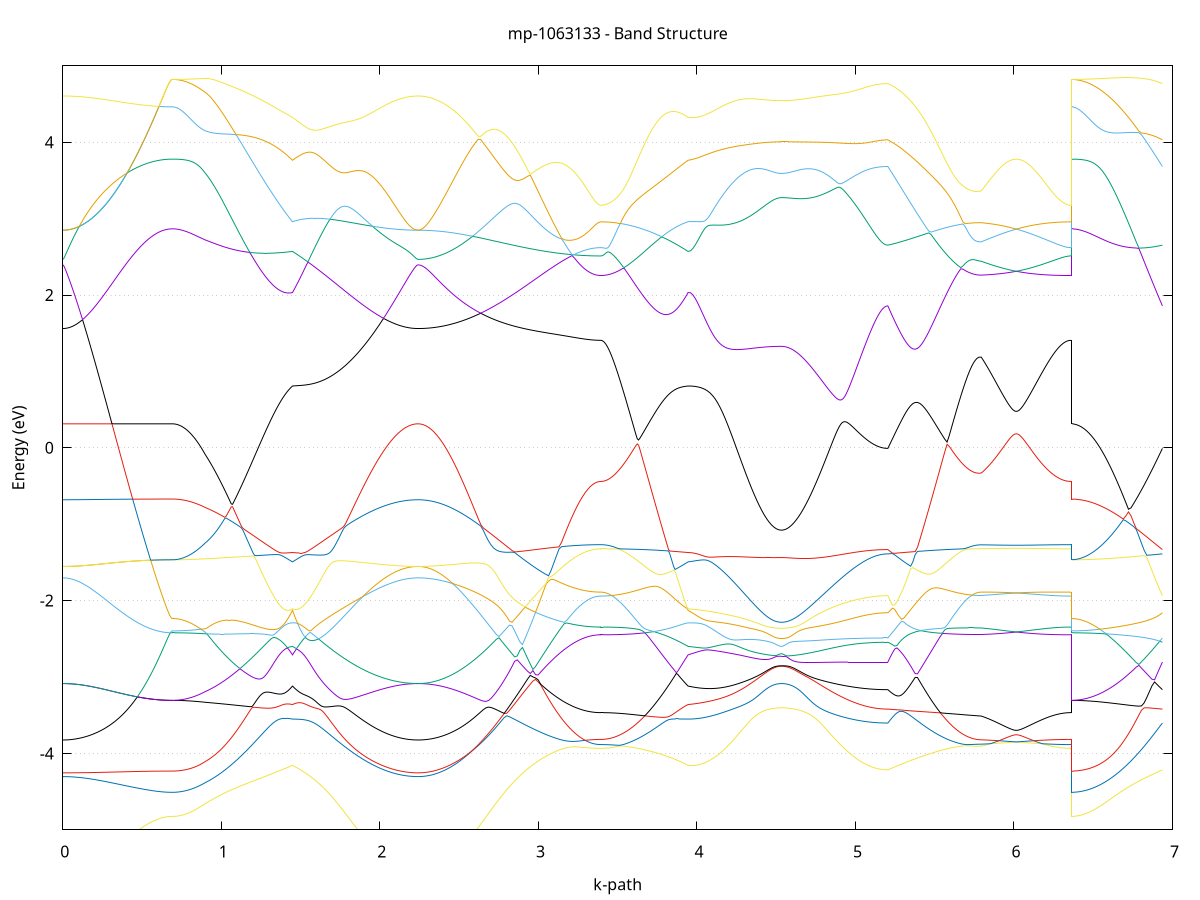 set title 'mp-1063133 - Band Structure'
set xlabel 'k-path'
set ylabel 'Energy (eV)'
set grid y
set yrange [-5:5]
set terminal png size 800,600
set output 'mp-1063133_bands_gnuplot.png'
plot '-' using 1:2 with lines notitle, '-' using 1:2 with lines notitle, '-' using 1:2 with lines notitle, '-' using 1:2 with lines notitle, '-' using 1:2 with lines notitle, '-' using 1:2 with lines notitle, '-' using 1:2 with lines notitle, '-' using 1:2 with lines notitle, '-' using 1:2 with lines notitle, '-' using 1:2 with lines notitle, '-' using 1:2 with lines notitle, '-' using 1:2 with lines notitle, '-' using 1:2 with lines notitle, '-' using 1:2 with lines notitle, '-' using 1:2 with lines notitle, '-' using 1:2 with lines notitle, '-' using 1:2 with lines notitle, '-' using 1:2 with lines notitle, '-' using 1:2 with lines notitle, '-' using 1:2 with lines notitle, '-' using 1:2 with lines notitle, '-' using 1:2 with lines notitle, '-' using 1:2 with lines notitle, '-' using 1:2 with lines notitle
0.000000 -40.991084
0.005956 -40.991084
0.011913 -40.991084
0.017869 -40.991084
0.023825 -40.990984
0.029781 -40.990984
0.035738 -40.990984
0.041694 -40.990984
0.047650 -40.990984
0.053607 -40.990984
0.059563 -40.990984
0.065519 -40.990984
0.071475 -40.990984
0.077432 -40.990984
0.083388 -40.990984
0.089344 -40.990984
0.095301 -40.990984
0.101257 -40.990984
0.107213 -40.990984
0.113170 -40.990984
0.119126 -40.990984
0.125082 -40.990984
0.131038 -40.990984
0.136995 -40.990984
0.142951 -40.990984
0.148907 -40.990884
0.154864 -40.990884
0.160820 -40.990884
0.166776 -40.990884
0.172732 -40.990884
0.178689 -40.990884
0.184645 -40.990884
0.190601 -40.990884
0.196558 -40.990884
0.202514 -40.990884
0.208470 -40.990784
0.214426 -40.990784
0.220383 -40.990784
0.226339 -40.990784
0.232295 -40.990784
0.238252 -40.990784
0.244208 -40.990784
0.250164 -40.990784
0.256120 -40.990784
0.262077 -40.990684
0.268033 -40.990684
0.273989 -40.990684
0.279946 -40.990684
0.285902 -40.990684
0.291858 -40.990684
0.297814 -40.990684
0.303771 -40.990584
0.309727 -40.990584
0.315683 -40.990584
0.321640 -40.990584
0.327596 -40.990584
0.333552 -40.990584
0.339509 -40.990584
0.345465 -40.990584
0.351421 -40.990484
0.357377 -40.990484
0.363334 -40.990484
0.369290 -40.990484
0.375246 -40.990484
0.381203 -40.990484
0.387159 -40.990484
0.393115 -40.990384
0.399071 -40.990384
0.405028 -40.990384
0.410984 -40.990384
0.416940 -40.990384
0.422897 -40.990384
0.428853 -40.990384
0.434809 -40.990384
0.440765 -40.990284
0.446722 -40.990284
0.452678 -40.990284
0.458634 -40.990284
0.464591 -40.990284
0.470547 -40.990284
0.476503 -40.990284
0.482459 -40.990284
0.488416 -40.990284
0.494372 -40.990184
0.500328 -40.990184
0.506285 -40.990184
0.512241 -40.990184
0.518197 -40.990184
0.524153 -40.990184
0.530110 -40.990184
0.536066 -40.990184
0.542022 -40.990184
0.547979 -40.990184
0.553935 -40.990084
0.559891 -40.990084
0.565848 -40.990084
0.571804 -40.990084
0.577760 -40.990084
0.583716 -40.990084
0.589673 -40.990084
0.595629 -40.990084
0.601585 -40.990084
0.607542 -40.990084
0.613498 -40.990084
0.619454 -40.990084
0.625410 -40.990084
0.631367 -40.990084
0.637323 -40.990084
0.643279 -40.990084
0.649236 -40.990084
0.655192 -40.990084
0.661148 -40.990084
0.667104 -40.990084
0.673061 -40.990084
0.679017 -40.990084
0.684973 -40.990084
0.690930 -40.990084
0.690930 -40.990084
0.700796 -40.990084
0.710663 -40.989984
0.720530 -40.989984
0.730396 -40.989984
0.740263 -40.989984
0.750130 -40.989984
0.759997 -40.989984
0.769863 -40.989884
0.779730 -40.989884
0.789597 -40.989884
0.799463 -40.989784
0.809330 -40.989784
0.819197 -40.989684
0.829064 -40.989684
0.838930 -40.989584
0.848797 -40.989484
0.858664 -40.989484
0.868530 -40.989384
0.878397 -40.989284
0.888264 -40.989284
0.898131 -40.989184
0.898131 -40.989184
0.906352 -40.989084
0.914574 -40.989084
0.922795 -40.988984
0.931017 -40.988884
0.939238 -40.988884
0.947460 -40.988784
0.955681 -40.988684
0.963903 -40.988684
0.972124 -40.988584
0.980346 -40.988484
0.988567 -40.988384
0.996789 -40.988384
1.005010 -40.988284
1.013232 -40.988184
1.021454 -40.988084
1.029675 -40.988084
1.037897 -40.987984
1.046118 -40.987884
1.054340 -40.987784
1.062561 -40.987684
1.070783 -40.987584
1.079004 -40.987584
1.087226 -40.987484
1.095447 -40.987384
1.103669 -40.987284
1.111890 -40.987184
1.120112 -40.987084
1.128333 -40.986984
1.136555 -40.986884
1.144777 -40.986784
1.152998 -40.986684
1.161220 -40.986584
1.169441 -40.986484
1.177663 -40.986384
1.185884 -40.986284
1.194106 -40.986184
1.202327 -40.986084
1.210549 -40.985984
1.218770 -40.985884
1.226992 -40.985784
1.235213 -40.985684
1.243435 -40.985584
1.251656 -40.985484
1.259878 -40.985384
1.268100 -40.985284
1.276321 -40.985184
1.284543 -40.985084
1.292764 -40.984984
1.300986 -40.984884
1.309207 -40.984784
1.317429 -40.984684
1.325650 -40.984584
1.333872 -40.984484
1.342093 -40.984384
1.350315 -40.984284
1.358536 -40.984184
1.366758 -40.984084
1.374979 -40.983884
1.383201 -40.983784
1.391423 -40.983684
1.399644 -40.983584
1.407866 -40.983484
1.416087 -40.983384
1.424309 -40.983284
1.432530 -40.983184
1.440752 -40.983084
1.448973 -40.982984
1.448973 -40.982984
1.457143 -40.983084
1.465313 -40.983184
1.473482 -40.983284
1.481652 -40.983384
1.489821 -40.983584
1.497991 -40.983684
1.506161 -40.983784
1.514330 -40.983884
1.522500 -40.983984
1.530670 -40.984084
1.538839 -40.984184
1.547009 -40.984384
1.555179 -40.984484
1.563348 -40.984584
1.571518 -40.984684
1.579687 -40.984784
1.587857 -40.984884
1.596027 -40.985084
1.604196 -40.985184
1.612366 -40.985284
1.620536 -40.985384
1.628705 -40.985484
1.636875 -40.985584
1.645044 -40.985784
1.653214 -40.985884
1.661384 -40.985984
1.669553 -40.986084
1.677723 -40.986184
1.685893 -40.986284
1.694062 -40.986484
1.702232 -40.986584
1.710402 -40.986684
1.718571 -40.986784
1.726741 -40.986884
1.734910 -40.986984
1.743080 -40.987084
1.751250 -40.987184
1.759419 -40.987284
1.767589 -40.987484
1.775759 -40.987584
1.783928 -40.987684
1.792098 -40.987784
1.800268 -40.987884
1.808437 -40.987984
1.816607 -40.988084
1.824776 -40.988184
1.832946 -40.988284
1.841116 -40.988384
1.849285 -40.988484
1.857455 -40.988584
1.865625 -40.988684
1.873794 -40.988784
1.881964 -40.988884
1.890133 -40.988984
1.898303 -40.989084
1.906473 -40.989084
1.914642 -40.989184
1.922812 -40.989284
1.930982 -40.989384
1.939151 -40.989484
1.947321 -40.989584
1.955491 -40.989584
1.963660 -40.989684
1.971830 -40.989784
1.979999 -40.989884
1.988169 -40.989884
1.996339 -40.989984
2.004508 -40.990084
2.012678 -40.990084
2.020848 -40.990184
2.029017 -40.990284
2.037187 -40.990284
2.045357 -40.990384
2.053526 -40.990384
2.061696 -40.990484
2.069865 -40.990484
2.078035 -40.990584
2.086205 -40.990584
2.094374 -40.990684
2.102544 -40.990684
2.110714 -40.990684
2.118883 -40.990784
2.127053 -40.990784
2.135222 -40.990784
2.143392 -40.990884
2.151562 -40.990884
2.159731 -40.990884
2.167901 -40.990984
2.176071 -40.990984
2.184240 -40.990984
2.192410 -40.990984
2.200580 -40.990984
2.208749 -40.990984
2.216919 -40.990984
2.225088 -40.990984
2.233258 -40.991084
2.241428 -40.991084
2.241428 -40.991084
2.257885 -40.990984
2.274341 -40.990984
2.290798 -40.990984
2.307255 -40.990984
2.323712 -40.990884
2.340169 -40.990784
2.356626 -40.990784
2.373083 -40.990684
2.389540 -40.990584
2.405997 -40.990384
2.422454 -40.990284
2.438910 -40.990184
2.455367 -40.989984
2.471824 -40.989884
2.488281 -40.989684
2.504738 -40.989484
2.521195 -40.989284
2.537652 -40.989184
2.554109 -40.988984
2.570566 -40.988684
2.587022 -40.988484
2.603479 -40.988284
2.619936 -40.988084
2.636393 -40.987784
2.652850 -40.987584
2.669307 -40.987284
2.685764 -40.987084
2.702221 -40.986784
2.718678 -40.986584
2.735134 -40.986284
2.751591 -40.985984
2.768048 -40.985684
2.784505 -40.985484
2.800962 -40.985184
2.817419 -40.984884
2.833876 -40.984684
2.850333 -40.984384
2.866790 -40.984084
2.883247 -40.983784
2.899703 -40.983584
2.916160 -40.983284
2.932617 -40.982984
2.949074 -40.982784
2.965531 -40.982484
2.981988 -40.982284
2.998445 -40.981984
3.014902 -40.981784
3.031359 -40.981584
3.047815 -40.981284
3.064272 -40.981084
3.080729 -40.980884
3.097186 -40.980684
3.113643 -40.980484
3.130100 -40.980284
3.146557 -40.980184
3.163014 -40.979984
3.179471 -40.979884
3.195927 -40.979684
3.212384 -40.979584
3.228841 -40.979484
3.245298 -40.979284
3.261755 -40.979184
3.278212 -40.979084
3.294669 -40.979084
3.311126 -40.978984
3.327583 -40.978884
3.344039 -40.978884
3.360496 -40.978884
3.376953 -40.978884
3.393410 -40.978884
3.393410 -40.978884
3.401632 -40.978884
3.409853 -40.978884
3.418075 -40.978884
3.426296 -40.978884
3.434518 -40.978884
3.442739 -40.978884
3.450961 -40.978884
3.459182 -40.978884
3.467404 -40.978884
3.475625 -40.978984
3.483847 -40.978984
3.492069 -40.978984
3.500290 -40.978984
3.508512 -40.979084
3.516733 -40.979084
3.524955 -40.979084
3.533176 -40.979084
3.541398 -40.979184
3.549619 -40.979184
3.557841 -40.979284
3.566062 -40.979284
3.574284 -40.979284
3.582505 -40.979384
3.590727 -40.979384
3.598948 -40.979484
3.607170 -40.979484
3.615392 -40.979584
3.623613 -40.979584
3.631835 -40.979684
3.640056 -40.979784
3.648278 -40.979784
3.656499 -40.979884
3.664721 -40.979884
3.672942 -40.979984
3.681164 -40.980084
3.689385 -40.980084
3.697607 -40.980184
3.705828 -40.980284
3.714050 -40.980384
3.722271 -40.980384
3.730493 -40.980484
3.738715 -40.980584
3.746936 -40.980684
3.755158 -40.980784
3.763379 -40.980784
3.771601 -40.980884
3.779822 -40.980984
3.788044 -40.981084
3.796265 -40.981184
3.804487 -40.981284
3.812708 -40.981384
3.820930 -40.981484
3.829151 -40.981584
3.837373 -40.981684
3.845594 -40.981784
3.853816 -40.981784
3.862038 -40.981884
3.870259 -40.981984
3.878481 -40.982184
3.886702 -40.982284
3.894924 -40.982384
3.903145 -40.982484
3.911367 -40.982584
3.919588 -40.982684
3.927810 -40.982784
3.936031 -40.982884
3.944253 -40.982984
3.944253 -40.982984
3.959740 -40.982984
3.975228 -40.983084
3.990715 -40.983084
4.006203 -40.983184
4.021690 -40.983184
4.037178 -40.983284
4.052665 -40.983384
4.068153 -40.983384
4.083640 -40.983484
4.099128 -40.983484
4.114615 -40.983584
4.130102 -40.983684
4.145590 -40.983684
4.161077 -40.983784
4.176565 -40.983784
4.192052 -40.983884
4.207540 -40.983984
4.223027 -40.983984
4.238515 -40.984084
4.254002 -40.984084
4.269490 -40.984184
4.284977 -40.984184
4.300465 -40.984284
4.315952 -40.984284
4.331439 -40.984384
4.346927 -40.984384
4.362414 -40.984384
4.377902 -40.984484
4.393389 -40.984484
4.408877 -40.984484
4.424364 -40.984584
4.439852 -40.984584
4.455339 -40.984584
4.470827 -40.984584
4.486314 -40.984584
4.501802 -40.984584
4.517289 -40.984684
4.532776 -40.984684
4.532776 -40.984684
4.540967 -40.984684
4.549158 -40.984684
4.557349 -40.984684
4.565540 -40.984684
4.573731 -40.984684
4.581921 -40.984584
4.590112 -40.984584
4.598303 -40.984584
4.606494 -40.984584
4.614685 -40.984584
4.622876 -40.984584
4.631066 -40.984584
4.639257 -40.984584
4.647448 -40.984584
4.655639 -40.984584
4.663830 -40.984584
4.672021 -40.984584
4.680211 -40.984584
4.688402 -40.984584
4.696593 -40.984584
4.704784 -40.984584
4.712975 -40.984584
4.721166 -40.984584
4.729356 -40.984584
4.737547 -40.984584
4.745738 -40.984584
4.753929 -40.984584
4.762120 -40.984584
4.770311 -40.984584
4.778502 -40.984584
4.786692 -40.984584
4.794883 -40.984584
4.803074 -40.984584
4.811265 -40.984584
4.819456 -40.984584
4.827647 -40.984584
4.835837 -40.984584
4.844028 -40.984584
4.852219 -40.984584
4.860410 -40.984484
4.868601 -40.984484
4.876792 -40.984484
4.884982 -40.984484
4.893173 -40.984484
4.901364 -40.984484
4.909555 -40.984484
4.917746 -40.984484
4.925937 -40.984484
4.934127 -40.984484
4.942318 -40.984484
4.950509 -40.984484
4.958700 -40.984484
4.966891 -40.984484
4.975082 -40.984484
4.983272 -40.984484
4.991463 -40.984484
4.999654 -40.984484
5.007845 -40.984484
5.016036 -40.984484
5.024227 -40.984484
5.032417 -40.984484
5.040608 -40.984484
5.048799 -40.984484
5.056990 -40.984484
5.065181 -40.984484
5.073372 -40.984484
5.081562 -40.984384
5.089753 -40.984384
5.097944 -40.984384
5.106135 -40.984384
5.114326 -40.984384
5.122517 -40.984384
5.130707 -40.984384
5.138898 -40.984384
5.147089 -40.984384
5.155280 -40.984384
5.163471 -40.984384
5.171662 -40.984384
5.179853 -40.984384
5.188043 -40.984384
5.196234 -40.984384
5.204425 -40.984384
5.204425 -40.984384
5.218797 -40.984184
5.233169 -40.983984
5.247541 -40.983784
5.261912 -40.983584
5.276284 -40.983384
5.290656 -40.983184
5.305028 -40.982984
5.319400 -40.982684
5.333772 -40.982484
5.348143 -40.982284
5.362515 -40.982084
5.376887 -40.981984
5.391259 -40.981784
5.405631 -40.981584
5.420003 -40.981384
5.434374 -40.981184
5.448746 -40.980984
5.463118 -40.980884
5.477490 -40.980684
5.491862 -40.980584
5.506234 -40.980384
5.520605 -40.980284
5.534977 -40.980084
5.549349 -40.979984
5.563721 -40.979884
5.578093 -40.979684
5.592465 -40.979584
5.606836 -40.979484
5.621208 -40.979384
5.635580 -40.979284
5.649952 -40.979284
5.664324 -40.979184
5.678696 -40.979084
5.693067 -40.979084
5.707439 -40.978984
5.721811 -40.978984
5.736183 -40.978884
5.750555 -40.978884
5.764927 -40.978884
5.779298 -40.978884
5.793670 -40.978884
5.793670 -40.978884
5.799635 -40.978884
5.805600 -40.978884
5.811565 -40.978884
5.817529 -40.978884
5.823494 -40.978884
5.829459 -40.978884
5.835424 -40.978884
5.841389 -40.978884
5.847353 -40.978884
5.853318 -40.978884
5.859283 -40.978884
5.865248 -40.978884
5.871213 -40.978884
5.877177 -40.978884
5.883142 -40.978884
5.889107 -40.978884
5.895072 -40.978884
5.901037 -40.978884
5.907001 -40.978884
5.912966 -40.978884
5.918931 -40.978884
5.924896 -40.978884
5.930861 -40.978884
5.936825 -40.978884
5.942790 -40.978884
5.948755 -40.978884
5.954720 -40.978884
5.960685 -40.978884
5.966649 -40.978884
5.972614 -40.978884
5.978579 -40.978884
5.984544 -40.978884
5.990509 -40.978884
5.996473 -40.978884
6.002438 -40.978884
6.008403 -40.978884
6.014368 -40.978884
6.020333 -40.978884
6.026297 -40.978884
6.032262 -40.978884
6.038227 -40.978884
6.044192 -40.978884
6.050157 -40.978884
6.056121 -40.978884
6.062086 -40.978884
6.068051 -40.978884
6.074016 -40.978884
6.079981 -40.978884
6.085945 -40.978884
6.091910 -40.978884
6.097875 -40.978884
6.103840 -40.978884
6.109804 -40.978884
6.115769 -40.978884
6.121734 -40.978884
6.127699 -40.978884
6.133664 -40.978884
6.139628 -40.978884
6.145593 -40.978884
6.151558 -40.978884
6.157523 -40.978884
6.163488 -40.978884
6.169452 -40.978884
6.175417 -40.978784
6.181382 -40.978884
6.187347 -40.978884
6.193312 -40.978884
6.199276 -40.978884
6.205241 -40.978884
6.211206 -40.978884
6.217171 -40.978884
6.223136 -40.978884
6.229100 -40.978884
6.235065 -40.978884
6.241030 -40.978884
6.246995 -40.978884
6.252960 -40.978884
6.258924 -40.978884
6.264889 -40.978884
6.270854 -40.978884
6.276819 -40.978884
6.282784 -40.978884
6.288748 -40.978884
6.294713 -40.978884
6.300678 -40.978884
6.306643 -40.978884
6.312608 -40.978884
6.318572 -40.978884
6.324537 -40.978884
6.330502 -40.978884
6.336467 -40.978884
6.342432 -40.978884
6.348396 -40.978884
6.354361 -40.978884
6.360326 -40.978884
6.360326 -40.990084
6.376783 -40.989984
6.393240 -40.989984
6.409697 -40.989984
6.426154 -40.989984
6.442610 -40.989884
6.459067 -40.989884
6.475524 -40.989784
6.491981 -40.989684
6.508438 -40.989584
6.524895 -40.989484
6.541352 -40.989384
6.557809 -40.989284
6.574266 -40.989084
6.590722 -40.988984
6.607179 -40.988784
6.623636 -40.988684
6.640093 -40.988484
6.656550 -40.988284
6.673007 -40.988084
6.689464 -40.987884
6.705921 -40.987684
6.722378 -40.987484
6.738834 -40.987284
6.755291 -40.987084
6.771748 -40.986884
6.788205 -40.986584
6.804662 -40.986384
6.821119 -40.986184
6.837576 -40.985884
6.854033 -40.985684
6.870490 -40.985384
6.886947 -40.985184
6.903403 -40.984884
6.919860 -40.984684
6.936317 -40.984384
e
0.000000 -22.081884
0.005956 -22.081884
0.011913 -22.081884
0.017869 -22.081884
0.023825 -22.081884
0.029781 -22.081884
0.035738 -22.081884
0.041694 -22.081884
0.047650 -22.081884
0.053607 -22.081884
0.059563 -22.081784
0.065519 -22.081784
0.071475 -22.081784
0.077432 -22.081784
0.083388 -22.081784
0.089344 -22.081784
0.095301 -22.081784
0.101257 -22.081784
0.107213 -22.081684
0.113170 -22.081684
0.119126 -22.081684
0.125082 -22.081684
0.131038 -22.081684
0.136995 -22.081584
0.142951 -22.081584
0.148907 -22.081584
0.154864 -22.081584
0.160820 -22.081584
0.166776 -22.081484
0.172732 -22.081484
0.178689 -22.081484
0.184645 -22.081484
0.190601 -22.081384
0.196558 -22.081384
0.202514 -22.081384
0.208470 -22.081284
0.214426 -22.081284
0.220383 -22.081284
0.226339 -22.081184
0.232295 -22.081184
0.238252 -22.081184
0.244208 -22.081184
0.250164 -22.081084
0.256120 -22.081084
0.262077 -22.081084
0.268033 -22.080984
0.273989 -22.080984
0.279946 -22.080884
0.285902 -22.080884
0.291858 -22.080884
0.297814 -22.080784
0.303771 -22.080784
0.309727 -22.080784
0.315683 -22.080684
0.321640 -22.080684
0.327596 -22.080684
0.333552 -22.080584
0.339509 -22.080584
0.345465 -22.080584
0.351421 -22.080484
0.357377 -22.080484
0.363334 -22.080384
0.369290 -22.080384
0.375246 -22.080384
0.381203 -22.080284
0.387159 -22.080284
0.393115 -22.080284
0.399071 -22.080184
0.405028 -22.080184
0.410984 -22.080184
0.416940 -22.080084
0.422897 -22.080084
0.428853 -22.079984
0.434809 -22.079984
0.440765 -22.079984
0.446722 -22.079884
0.452678 -22.079884
0.458634 -22.079884
0.464591 -22.079784
0.470547 -22.079784
0.476503 -22.079784
0.482459 -22.079784
0.488416 -22.079684
0.494372 -22.079684
0.500328 -22.079684
0.506285 -22.079584
0.512241 -22.079584
0.518197 -22.079584
0.524153 -22.079584
0.530110 -22.079484
0.536066 -22.079484
0.542022 -22.079484
0.547979 -22.079484
0.553935 -22.079484
0.559891 -22.079384
0.565848 -22.079384
0.571804 -22.079384
0.577760 -22.079384
0.583716 -22.079284
0.589673 -22.079284
0.595629 -22.079284
0.601585 -22.079284
0.607542 -22.079284
0.613498 -22.079284
0.619454 -22.079284
0.625410 -22.079184
0.631367 -22.079184
0.637323 -22.079184
0.643279 -22.079184
0.649236 -22.079184
0.655192 -22.079184
0.661148 -22.079184
0.667104 -22.079184
0.673061 -22.079184
0.679017 -22.079184
0.684973 -22.079184
0.690930 -22.079184
0.690930 -22.079184
0.700796 -22.079184
0.710663 -22.079284
0.720530 -22.079284
0.730396 -22.079484
0.740263 -22.079584
0.750130 -22.079784
0.759997 -22.079984
0.769863 -22.080184
0.779730 -22.080484
0.789597 -22.080784
0.799463 -22.081084
0.809330 -22.081484
0.819197 -22.081884
0.829064 -22.082284
0.838930 -22.082784
0.848797 -22.083184
0.858664 -22.083784
0.868530 -22.084284
0.878397 -22.084884
0.888264 -22.085484
0.898131 -22.086084
0.898131 -22.086084
0.906352 -22.086584
0.914574 -22.086984
0.922795 -22.087484
0.931017 -22.087984
0.939238 -22.088484
0.947460 -22.089084
0.955681 -22.089584
0.963903 -22.090184
0.972124 -22.090684
0.980346 -22.091284
0.988567 -22.091884
0.996789 -22.092484
1.005010 -22.093084
1.013232 -22.093784
1.021454 -22.094384
1.029675 -22.094984
1.037897 -22.095684
1.046118 -22.096384
1.054340 -22.096984
1.062561 -22.097684
1.070783 -22.098384
1.079004 -22.099084
1.087226 -22.099784
1.095447 -22.100584
1.103669 -22.101284
1.111890 -22.101984
1.120112 -22.102784
1.128333 -22.103484
1.136555 -22.104284
1.144777 -22.104984
1.152998 -22.105784
1.161220 -22.106584
1.169441 -22.107284
1.177663 -22.108084
1.185884 -22.108884
1.194106 -22.109684
1.202327 -22.110484
1.210549 -22.111284
1.218770 -22.112084
1.226992 -22.112884
1.235213 -22.113684
1.243435 -22.114484
1.251656 -22.115284
1.259878 -22.116084
1.268100 -22.116884
1.276321 -22.117684
1.284543 -22.118484
1.292764 -22.119284
1.300986 -22.120184
1.309207 -22.120984
1.317429 -22.121784
1.325650 -22.122584
1.333872 -22.123384
1.342093 -22.124184
1.350315 -22.124984
1.358536 -22.125784
1.366758 -22.126584
1.374979 -22.127384
1.383201 -22.128084
1.391423 -22.128884
1.399644 -22.129684
1.407866 -22.130484
1.416087 -22.131184
1.424309 -22.131984
1.432530 -22.132684
1.440752 -22.133484
1.448973 -22.134384
1.448973 -22.134384
1.457143 -22.133684
1.465313 -22.132984
1.473482 -22.132284
1.481652 -22.131584
1.489821 -22.130884
1.497991 -22.130184
1.506161 -22.129484
1.514330 -22.128784
1.522500 -22.128084
1.530670 -22.127384
1.538839 -22.126684
1.547009 -22.125884
1.555179 -22.125184
1.563348 -22.124484
1.571518 -22.123684
1.579687 -22.122984
1.587857 -22.122284
1.596027 -22.121484
1.604196 -22.120784
1.612366 -22.119984
1.620536 -22.119284
1.628705 -22.118484
1.636875 -22.117784
1.645044 -22.117084
1.653214 -22.116284
1.661384 -22.115584
1.669553 -22.114784
1.677723 -22.114084
1.685893 -22.113284
1.694062 -22.112584
1.702232 -22.111784
1.710402 -22.111084
1.718571 -22.110384
1.726741 -22.109584
1.734910 -22.108884
1.743080 -22.108184
1.751250 -22.107484
1.759419 -22.106684
1.767589 -22.105984
1.775759 -22.105284
1.783928 -22.104584
1.792098 -22.103884
1.800268 -22.103184
1.808437 -22.102484
1.816607 -22.101884
1.824776 -22.101184
1.832946 -22.100484
1.841116 -22.099884
1.849285 -22.099184
1.857455 -22.098584
1.865625 -22.097884
1.873794 -22.097284
1.881964 -22.096684
1.890133 -22.096084
1.898303 -22.095484
1.906473 -22.094884
1.914642 -22.094284
1.922812 -22.093684
1.930982 -22.093184
1.939151 -22.092584
1.947321 -22.092084
1.955491 -22.091484
1.963660 -22.090984
1.971830 -22.090484
1.979999 -22.089984
1.988169 -22.089484
1.996339 -22.089084
2.004508 -22.088584
2.012678 -22.088184
2.020848 -22.087784
2.029017 -22.087384
2.037187 -22.086884
2.045357 -22.086584
2.053526 -22.086184
2.061696 -22.085784
2.069865 -22.085484
2.078035 -22.085184
2.086205 -22.084784
2.094374 -22.084484
2.102544 -22.084284
2.110714 -22.083984
2.118883 -22.083684
2.127053 -22.083484
2.135222 -22.083284
2.143392 -22.083084
2.151562 -22.082884
2.159731 -22.082684
2.167901 -22.082584
2.176071 -22.082384
2.184240 -22.082284
2.192410 -22.082184
2.200580 -22.082084
2.208749 -22.081984
2.216919 -22.081984
2.225088 -22.081884
2.233258 -22.081884
2.241428 -22.081884
2.241428 -22.081884
2.257885 -22.081884
2.274341 -22.082084
2.290798 -22.082284
2.307255 -22.082684
2.323712 -22.083084
2.340169 -22.083584
2.356626 -22.084184
2.373083 -22.084884
2.389540 -22.085684
2.405997 -22.086484
2.422454 -22.087484
2.438910 -22.088484
2.455367 -22.089584
2.471824 -22.090784
2.488281 -22.091984
2.504738 -22.093284
2.521195 -22.094684
2.537652 -22.096184
2.554109 -22.097684
2.570566 -22.099284
2.587022 -22.100884
2.603479 -22.102484
2.619936 -22.104284
2.636393 -22.105984
2.652850 -22.107784
2.669307 -22.109584
2.685764 -22.111484
2.702221 -22.113284
2.718678 -22.115184
2.735134 -22.117084
2.751591 -22.118984
2.768048 -22.120984
2.784505 -22.122884
2.800962 -22.124784
2.817419 -22.126784
2.833876 -22.128684
2.850333 -22.130584
2.866790 -22.132484
2.883247 -22.134284
2.899703 -22.136184
2.916160 -22.137984
2.932617 -22.139784
2.949074 -22.141484
2.965531 -22.143284
2.981988 -22.144884
2.998445 -22.146584
3.014902 -22.148184
3.031359 -22.149684
3.047815 -22.151184
3.064272 -22.152684
3.080729 -22.153984
3.097186 -22.155384
3.113643 -22.156584
3.130100 -22.157884
3.146557 -22.158984
3.163014 -22.160084
3.179471 -22.161084
3.195927 -22.161984
3.212384 -22.162884
3.228841 -22.163684
3.245298 -22.164384
3.261755 -22.165084
3.278212 -22.165684
3.294669 -22.166184
3.311126 -22.166584
3.327583 -22.166984
3.344039 -22.167184
3.360496 -22.167384
3.376953 -22.167484
3.393410 -22.167584
3.393410 -22.167584
3.401632 -22.167584
3.409853 -22.167584
3.418075 -22.167484
3.426296 -22.167384
3.434518 -22.167384
3.442739 -22.167284
3.450961 -22.167084
3.459182 -22.166984
3.467404 -22.166884
3.475625 -22.166684
3.483847 -22.166484
3.492069 -22.166284
3.500290 -22.166084
3.508512 -22.165784
3.516733 -22.165584
3.524955 -22.165284
3.533176 -22.164984
3.541398 -22.164684
3.549619 -22.164384
3.557841 -22.164084
3.566062 -22.163684
3.574284 -22.163284
3.582505 -22.162984
3.590727 -22.162584
3.598948 -22.162084
3.607170 -22.161684
3.615392 -22.161284
3.623613 -22.160784
3.631835 -22.160284
3.640056 -22.159884
3.648278 -22.159284
3.656499 -22.158784
3.664721 -22.158284
3.672942 -22.157784
3.681164 -22.157184
3.689385 -22.156584
3.697607 -22.156084
3.705828 -22.155484
3.714050 -22.154784
3.722271 -22.154184
3.730493 -22.153584
3.738715 -22.152984
3.746936 -22.152284
3.755158 -22.151584
3.763379 -22.150984
3.771601 -22.150284
3.779822 -22.149584
3.788044 -22.148884
3.796265 -22.148184
3.804487 -22.147484
3.812708 -22.146684
3.820930 -22.145984
3.829151 -22.145284
3.837373 -22.144484
3.845594 -22.143784
3.853816 -22.142984
3.862038 -22.142184
3.870259 -22.141384
3.878481 -22.140684
3.886702 -22.139884
3.894924 -22.139084
3.903145 -22.138284
3.911367 -22.137484
3.919588 -22.136684
3.927810 -22.135884
3.936031 -22.134984
3.944253 -22.134384
3.944253 -22.134384
3.959740 -22.135984
3.975228 -22.137684
3.990715 -22.139384
4.006203 -22.140984
4.021690 -22.142684
4.037178 -22.144284
4.052665 -22.145884
4.068153 -22.147484
4.083640 -22.148984
4.099128 -22.150584
4.114615 -22.151984
4.130102 -22.153484
4.145590 -22.154884
4.161077 -22.156284
4.176565 -22.157584
4.192052 -22.158884
4.207540 -22.160184
4.223027 -22.161384
4.238515 -22.162584
4.254002 -22.163684
4.269490 -22.164784
4.284977 -22.165784
4.300465 -22.166684
4.315952 -22.167684
4.331439 -22.168484
4.346927 -22.169284
4.362414 -22.169984
4.377902 -22.170684
4.393389 -22.171284
4.408877 -22.171884
4.424364 -22.172284
4.439852 -22.172784
4.455339 -22.173084
4.470827 -22.173384
4.486314 -22.173684
4.501802 -22.173784
4.517289 -22.173884
4.532776 -22.173984
4.532776 -22.173984
4.540967 -22.173884
4.549158 -22.173884
4.557349 -22.173884
4.565540 -22.173784
4.573731 -22.173684
4.581921 -22.173584
4.590112 -22.173484
4.598303 -22.173284
4.606494 -22.173184
4.614685 -22.172984
4.622876 -22.172784
4.631066 -22.172584
4.639257 -22.172284
4.647448 -22.172084
4.655639 -22.171784
4.663830 -22.171484
4.672021 -22.171184
4.680211 -22.170784
4.688402 -22.170484
4.696593 -22.170084
4.704784 -22.169684
4.712975 -22.169284
4.721166 -22.168884
4.729356 -22.168384
4.737547 -22.167984
4.745738 -22.167484
4.753929 -22.166984
4.762120 -22.166484
4.770311 -22.165984
4.778502 -22.165484
4.786692 -22.164884
4.794883 -22.164284
4.803074 -22.163684
4.811265 -22.163084
4.819456 -22.162484
4.827647 -22.161884
4.835837 -22.161184
4.844028 -22.160584
4.852219 -22.159884
4.860410 -22.159184
4.868601 -22.158484
4.876792 -22.157784
4.884982 -22.157084
4.893173 -22.156284
4.901364 -22.155584
4.909555 -22.154784
4.917746 -22.153984
4.925937 -22.153284
4.934127 -22.152484
4.942318 -22.151584
4.950509 -22.150784
4.958700 -22.149984
4.966891 -22.149184
4.975082 -22.148284
4.983272 -22.147484
4.991463 -22.146584
4.999654 -22.145684
5.007845 -22.144784
5.016036 -22.143984
5.024227 -22.143084
5.032417 -22.142184
5.040608 -22.141284
5.048799 -22.140284
5.056990 -22.139384
5.065181 -22.138484
5.073372 -22.137584
5.081562 -22.136584
5.089753 -22.135684
5.097944 -22.134784
5.106135 -22.133784
5.114326 -22.132884
5.122517 -22.131884
5.130707 -22.130984
5.138898 -22.129984
5.147089 -22.129084
5.155280 -22.128084
5.163471 -22.127184
5.171662 -22.126284
5.179853 -22.125384
5.188043 -22.124484
5.196234 -22.123784
5.204425 -22.123484
5.204425 -22.123484
5.218797 -22.125184
5.233169 -22.126884
5.247541 -22.128484
5.261912 -22.130184
5.276284 -22.131884
5.290656 -22.133484
5.305028 -22.135184
5.319400 -22.136784
5.333772 -22.138384
5.348143 -22.139984
5.362515 -22.141484
5.376887 -22.142984
5.391259 -22.144484
5.405631 -22.145984
5.420003 -22.147384
5.434374 -22.148784
5.448746 -22.150084
5.463118 -22.151484
5.477490 -22.152684
5.491862 -22.153884
5.506234 -22.155084
5.520605 -22.156284
5.534977 -22.157284
5.549349 -22.158384
5.563721 -22.159284
5.578093 -22.160284
5.592465 -22.161084
5.606836 -22.161884
5.621208 -22.162684
5.635580 -22.163384
5.649952 -22.163984
5.664324 -22.164584
5.678696 -22.165084
5.693067 -22.165584
5.707439 -22.165984
5.721811 -22.166284
5.736183 -22.166484
5.750555 -22.166684
5.764927 -22.166884
5.779298 -22.166884
5.793670 -22.166884
5.793670 -22.166884
5.799635 -22.166884
5.805600 -22.166784
5.811565 -22.166684
5.817529 -22.166684
5.823494 -22.166584
5.829459 -22.166484
5.835424 -22.166384
5.841389 -22.166384
5.847353 -22.166284
5.853318 -22.166184
5.859283 -22.166084
5.865248 -22.165984
5.871213 -22.165884
5.877177 -22.165884
5.883142 -22.165784
5.889107 -22.165684
5.895072 -22.165584
5.901037 -22.165484
5.907001 -22.165384
5.912966 -22.165284
5.918931 -22.165184
5.924896 -22.165084
5.930861 -22.164984
5.936825 -22.164884
5.942790 -22.164784
5.948755 -22.164584
5.954720 -22.164484
5.960685 -22.164384
5.966649 -22.164284
5.972614 -22.164184
5.978579 -22.164084
5.984544 -22.163984
5.990509 -22.163884
5.996473 -22.163784
6.002438 -22.163584
6.008403 -22.163484
6.014368 -22.163384
6.020333 -22.163484
6.026297 -22.163584
6.032262 -22.163684
6.038227 -22.163884
6.044192 -22.163984
6.050157 -22.164084
6.056121 -22.164184
6.062086 -22.164284
6.068051 -22.164384
6.074016 -22.164484
6.079981 -22.164584
6.085945 -22.164684
6.091910 -22.164784
6.097875 -22.164884
6.103840 -22.165084
6.109804 -22.165184
6.115769 -22.165284
6.121734 -22.165384
6.127699 -22.165484
6.133664 -22.165584
6.139628 -22.165684
6.145593 -22.165684
6.151558 -22.165784
6.157523 -22.165884
6.163488 -22.165984
6.169452 -22.166084
6.175417 -22.166184
6.181382 -22.166284
6.187347 -22.166384
6.193312 -22.166384
6.199276 -22.166484
6.205241 -22.166584
6.211206 -22.166684
6.217171 -22.166684
6.223136 -22.166784
6.229100 -22.166884
6.235065 -22.166884
6.241030 -22.166984
6.246995 -22.166984
6.252960 -22.167084
6.258924 -22.167084
6.264889 -22.167184
6.270854 -22.167184
6.276819 -22.167284
6.282784 -22.167284
6.288748 -22.167384
6.294713 -22.167384
6.300678 -22.167384
6.306643 -22.167484
6.312608 -22.167484
6.318572 -22.167484
6.324537 -22.167484
6.330502 -22.167484
6.336467 -22.167584
6.342432 -22.167584
6.348396 -22.167584
6.354361 -22.167584
6.360326 -22.167584
6.360326 -22.079184
6.376783 -22.079184
6.393240 -22.079384
6.409697 -22.079584
6.426154 -22.079884
6.442610 -22.080284
6.459067 -22.080784
6.475524 -22.081384
6.491981 -22.081984
6.508438 -22.082784
6.524895 -22.083584
6.541352 -22.084484
6.557809 -22.085484
6.574266 -22.086484
6.590722 -22.087684
6.607179 -22.088884
6.623636 -22.090084
6.640093 -22.091484
6.656550 -22.092884
6.673007 -22.094384
6.689464 -22.095884
6.705921 -22.097484
6.722378 -22.099084
6.738834 -22.100784
6.755291 -22.102484
6.771748 -22.104284
6.788205 -22.106084
6.804662 -22.107884
6.821119 -22.109784
6.837576 -22.111684
6.854033 -22.113584
6.870490 -22.115584
6.886947 -22.117484
6.903403 -22.119484
6.919860 -22.121484
6.936317 -22.123484
e
0.000000 -22.081884
0.005956 -22.081884
0.011913 -22.081884
0.017869 -22.081884
0.023825 -22.081884
0.029781 -22.081884
0.035738 -22.081884
0.041694 -22.081884
0.047650 -22.081884
0.053607 -22.081884
0.059563 -22.081784
0.065519 -22.081784
0.071475 -22.081784
0.077432 -22.081784
0.083388 -22.081784
0.089344 -22.081784
0.095301 -22.081784
0.101257 -22.081784
0.107213 -22.081684
0.113170 -22.081684
0.119126 -22.081684
0.125082 -22.081684
0.131038 -22.081684
0.136995 -22.081584
0.142951 -22.081584
0.148907 -22.081584
0.154864 -22.081584
0.160820 -22.081584
0.166776 -22.081484
0.172732 -22.081484
0.178689 -22.081484
0.184645 -22.081484
0.190601 -22.081384
0.196558 -22.081384
0.202514 -22.081384
0.208470 -22.081284
0.214426 -22.081284
0.220383 -22.081284
0.226339 -22.081184
0.232295 -22.081184
0.238252 -22.081184
0.244208 -22.081184
0.250164 -22.081084
0.256120 -22.081084
0.262077 -22.081084
0.268033 -22.080984
0.273989 -22.080984
0.279946 -22.080884
0.285902 -22.080884
0.291858 -22.080884
0.297814 -22.080784
0.303771 -22.080784
0.309727 -22.080784
0.315683 -22.080684
0.321640 -22.080684
0.327596 -22.080684
0.333552 -22.080584
0.339509 -22.080584
0.345465 -22.080584
0.351421 -22.080484
0.357377 -22.080484
0.363334 -22.080384
0.369290 -22.080384
0.375246 -22.080384
0.381203 -22.080284
0.387159 -22.080284
0.393115 -22.080284
0.399071 -22.080184
0.405028 -22.080184
0.410984 -22.080184
0.416940 -22.080084
0.422897 -22.080084
0.428853 -22.079984
0.434809 -22.079984
0.440765 -22.079984
0.446722 -22.079884
0.452678 -22.079884
0.458634 -22.079884
0.464591 -22.079784
0.470547 -22.079784
0.476503 -22.079784
0.482459 -22.079784
0.488416 -22.079684
0.494372 -22.079684
0.500328 -22.079684
0.506285 -22.079584
0.512241 -22.079584
0.518197 -22.079584
0.524153 -22.079584
0.530110 -22.079484
0.536066 -22.079484
0.542022 -22.079484
0.547979 -22.079484
0.553935 -22.079484
0.559891 -22.079384
0.565848 -22.079384
0.571804 -22.079384
0.577760 -22.079384
0.583716 -22.079284
0.589673 -22.079284
0.595629 -22.079284
0.601585 -22.079284
0.607542 -22.079284
0.613498 -22.079284
0.619454 -22.079284
0.625410 -22.079184
0.631367 -22.079184
0.637323 -22.079184
0.643279 -22.079184
0.649236 -22.079184
0.655192 -22.079184
0.661148 -22.079184
0.667104 -22.079184
0.673061 -22.079184
0.679017 -22.079184
0.684973 -22.079184
0.690930 -22.079184
0.690930 -22.079184
0.700796 -22.079184
0.710663 -22.079184
0.720530 -22.079284
0.730396 -22.079484
0.740263 -22.079584
0.750130 -22.079784
0.759997 -22.079984
0.769863 -22.080184
0.779730 -22.080484
0.789597 -22.080784
0.799463 -22.081084
0.809330 -22.081484
0.819197 -22.081784
0.829064 -22.082184
0.838930 -22.082684
0.848797 -22.083184
0.858664 -22.083684
0.868530 -22.084184
0.878397 -22.084684
0.888264 -22.085284
0.898131 -22.085884
0.898131 -22.085884
0.906352 -22.086384
0.914574 -22.086784
0.922795 -22.087284
0.931017 -22.087784
0.939238 -22.088284
0.947460 -22.088784
0.955681 -22.089284
0.963903 -22.089884
0.972124 -22.090384
0.980346 -22.090984
0.988567 -22.091584
0.996789 -22.092184
1.005010 -22.092784
1.013232 -22.093384
1.021454 -22.093984
1.029675 -22.094584
1.037897 -22.095284
1.046118 -22.095884
1.054340 -22.096584
1.062561 -22.097184
1.070783 -22.097884
1.079004 -22.098584
1.087226 -22.099284
1.095447 -22.099984
1.103669 -22.100684
1.111890 -22.101384
1.120112 -22.102184
1.128333 -22.102884
1.136555 -22.103584
1.144777 -22.104384
1.152998 -22.105084
1.161220 -22.105884
1.169441 -22.106684
1.177663 -22.107484
1.185884 -22.108184
1.194106 -22.108984
1.202327 -22.109784
1.210549 -22.110584
1.218770 -22.111384
1.226992 -22.112184
1.235213 -22.112984
1.243435 -22.113784
1.251656 -22.114584
1.259878 -22.115484
1.268100 -22.116284
1.276321 -22.117084
1.284543 -22.117884
1.292764 -22.118684
1.300986 -22.119584
1.309207 -22.120384
1.317429 -22.121184
1.325650 -22.122084
1.333872 -22.122884
1.342093 -22.123684
1.350315 -22.124484
1.358536 -22.125384
1.366758 -22.126184
1.374979 -22.126984
1.383201 -22.127784
1.391423 -22.128684
1.399644 -22.129484
1.407866 -22.130284
1.416087 -22.131084
1.424309 -22.131884
1.432530 -22.132684
1.440752 -22.133484
1.448973 -22.134184
1.448973 -22.134184
1.457143 -22.133384
1.465313 -22.132584
1.473482 -22.131784
1.481652 -22.130984
1.489821 -22.130084
1.497991 -22.129284
1.506161 -22.128484
1.514330 -22.127684
1.522500 -22.126784
1.530670 -22.125984
1.538839 -22.125184
1.547009 -22.124384
1.555179 -22.123484
1.563348 -22.122684
1.571518 -22.121884
1.579687 -22.121084
1.587857 -22.120284
1.596027 -22.119484
1.604196 -22.118684
1.612366 -22.117784
1.620536 -22.116984
1.628705 -22.116184
1.636875 -22.115384
1.645044 -22.114684
1.653214 -22.113884
1.661384 -22.113084
1.669553 -22.112284
1.677723 -22.111484
1.685893 -22.110784
1.694062 -22.109984
1.702232 -22.109284
1.710402 -22.108484
1.718571 -22.107784
1.726741 -22.106984
1.734910 -22.106284
1.743080 -22.105584
1.751250 -22.104884
1.759419 -22.104184
1.767589 -22.103484
1.775759 -22.102784
1.783928 -22.102084
1.792098 -22.101384
1.800268 -22.100784
1.808437 -22.100084
1.816607 -22.099484
1.824776 -22.098884
1.832946 -22.098184
1.841116 -22.097584
1.849285 -22.096984
1.857455 -22.096384
1.865625 -22.095784
1.873794 -22.095284
1.881964 -22.094684
1.890133 -22.094084
1.898303 -22.093584
1.906473 -22.093084
1.914642 -22.092484
1.922812 -22.091984
1.930982 -22.091484
1.939151 -22.090984
1.947321 -22.090584
1.955491 -22.090084
1.963660 -22.089584
1.971830 -22.089184
1.979999 -22.088784
1.988169 -22.088384
1.996339 -22.087984
2.004508 -22.087584
2.012678 -22.087184
2.020848 -22.086784
2.029017 -22.086484
2.037187 -22.086084
2.045357 -22.085784
2.053526 -22.085484
2.061696 -22.085184
2.069865 -22.084884
2.078035 -22.084584
2.086205 -22.084384
2.094374 -22.084084
2.102544 -22.083884
2.110714 -22.083584
2.118883 -22.083384
2.127053 -22.083184
2.135222 -22.083084
2.143392 -22.082884
2.151562 -22.082684
2.159731 -22.082584
2.167901 -22.082384
2.176071 -22.082284
2.184240 -22.082184
2.192410 -22.082084
2.200580 -22.082084
2.208749 -22.081984
2.216919 -22.081984
2.225088 -22.081884
2.233258 -22.081884
2.241428 -22.081884
2.241428 -22.081884
2.257885 -22.081884
2.274341 -22.082084
2.290798 -22.082184
2.307255 -22.082484
2.323712 -22.082884
2.340169 -22.083284
2.356626 -22.083784
2.373083 -22.084384
2.389540 -22.084984
2.405997 -22.085684
2.422454 -22.086484
2.438910 -22.087384
2.455367 -22.088284
2.471824 -22.089284
2.488281 -22.090384
2.504738 -22.091484
2.521195 -22.092684
2.537652 -22.093884
2.554109 -22.095184
2.570566 -22.096484
2.587022 -22.097884
2.603479 -22.099284
2.619936 -22.100784
2.636393 -22.102284
2.652850 -22.103884
2.669307 -22.105484
2.685764 -22.107084
2.702221 -22.108684
2.718678 -22.110384
2.735134 -22.112084
2.751591 -22.113784
2.768048 -22.115484
2.784505 -22.117184
2.800962 -22.118984
2.817419 -22.120684
2.833876 -22.122384
2.850333 -22.124184
2.866790 -22.125884
2.883247 -22.127584
2.899703 -22.129284
2.916160 -22.130984
2.932617 -22.132584
2.949074 -22.134184
2.965531 -22.135884
2.981988 -22.137384
2.998445 -22.138984
3.014902 -22.140484
3.031359 -22.141884
3.047815 -22.143384
3.064272 -22.144684
3.080729 -22.146084
3.097186 -22.147284
3.113643 -22.148584
3.130100 -22.149684
3.146557 -22.150784
3.163014 -22.151884
3.179471 -22.152884
3.195927 -22.153784
3.212384 -22.154584
3.228841 -22.155384
3.245298 -22.156084
3.261755 -22.156784
3.278212 -22.157384
3.294669 -22.157884
3.311126 -22.158284
3.327583 -22.158584
3.344039 -22.158884
3.360496 -22.159084
3.376953 -22.159184
3.393410 -22.159284
3.393410 -22.159284
3.401632 -22.159284
3.409853 -22.159184
3.418075 -22.159184
3.426296 -22.159084
3.434518 -22.159084
3.442739 -22.158984
3.450961 -22.158884
3.459182 -22.158884
3.467404 -22.158684
3.475625 -22.158584
3.483847 -22.158484
3.492069 -22.158384
3.500290 -22.158184
3.508512 -22.158084
3.516733 -22.157884
3.524955 -22.157684
3.533176 -22.157484
3.541398 -22.157284
3.549619 -22.157084
3.557841 -22.156784
3.566062 -22.156584
3.574284 -22.156284
3.582505 -22.156084
3.590727 -22.155784
3.598948 -22.155484
3.607170 -22.155184
3.615392 -22.154884
3.623613 -22.154584
3.631835 -22.154184
3.640056 -22.153884
3.648278 -22.153484
3.656499 -22.153184
3.664721 -22.152784
3.672942 -22.152384
3.681164 -22.151984
3.689385 -22.151584
3.697607 -22.151184
3.705828 -22.150784
3.714050 -22.150284
3.722271 -22.149884
3.730493 -22.149384
3.738715 -22.148984
3.746936 -22.148484
3.755158 -22.147984
3.763379 -22.147484
3.771601 -22.146984
3.779822 -22.146484
3.788044 -22.145884
3.796265 -22.145384
3.804487 -22.144784
3.812708 -22.144284
3.820930 -22.143684
3.829151 -22.143184
3.837373 -22.142584
3.845594 -22.141984
3.853816 -22.141384
3.862038 -22.140784
3.870259 -22.140184
3.878481 -22.139584
3.886702 -22.138884
3.894924 -22.138284
3.903145 -22.137684
3.911367 -22.136984
3.919588 -22.136384
3.927810 -22.135684
3.936031 -22.134984
3.944253 -22.134184
3.944253 -22.134184
3.959740 -22.131984
3.975228 -22.129684
3.990715 -22.127284
4.006203 -22.124984
4.021690 -22.122584
4.037178 -22.120184
4.052665 -22.117884
4.068153 -22.115484
4.083640 -22.113184
4.099128 -22.110884
4.114615 -22.108584
4.130102 -22.106384
4.145590 -22.104184
4.161077 -22.101984
4.176565 -22.099884
4.192052 -22.097784
4.207540 -22.095784
4.223027 -22.093784
4.238515 -22.091884
4.254002 -22.090084
4.269490 -22.088384
4.284977 -22.086684
4.300465 -22.085084
4.315952 -22.083584
4.331439 -22.082184
4.346927 -22.080784
4.362414 -22.079584
4.377902 -22.078484
4.393389 -22.077384
4.408877 -22.076484
4.424364 -22.075684
4.439852 -22.074884
4.455339 -22.074284
4.470827 -22.073784
4.486314 -22.073384
4.501802 -22.073184
4.517289 -22.072984
4.532776 -22.072884
4.532776 -22.072884
4.540967 -22.072884
4.549158 -22.072984
4.557349 -22.072984
4.565540 -22.073084
4.573731 -22.073184
4.581921 -22.073184
4.590112 -22.073384
4.598303 -22.073484
4.606494 -22.073584
4.614685 -22.073784
4.622876 -22.073984
4.631066 -22.074184
4.639257 -22.074384
4.647448 -22.074684
4.655639 -22.074884
4.663830 -22.075184
4.672021 -22.075484
4.680211 -22.075784
4.688402 -22.076084
4.696593 -22.076384
4.704784 -22.076784
4.712975 -22.077184
4.721166 -22.077484
4.729356 -22.077984
4.737547 -22.078384
4.745738 -22.078784
4.753929 -22.079284
4.762120 -22.079684
4.770311 -22.080184
4.778502 -22.080684
4.786692 -22.081184
4.794883 -22.081684
4.803074 -22.082284
4.811265 -22.082784
4.819456 -22.083384
4.827647 -22.083984
4.835837 -22.084584
4.844028 -22.085184
4.852219 -22.085784
4.860410 -22.086484
4.868601 -22.087084
4.876792 -22.087784
4.884982 -22.088484
4.893173 -22.089184
4.901364 -22.089884
4.909555 -22.090584
4.917746 -22.091284
4.925937 -22.092084
4.934127 -22.092784
4.942318 -22.093584
4.950509 -22.094284
4.958700 -22.095084
4.966891 -22.095884
4.975082 -22.096684
4.983272 -22.097484
4.991463 -22.098384
4.999654 -22.099184
5.007845 -22.099984
5.016036 -22.100884
5.024227 -22.101684
5.032417 -22.102584
5.040608 -22.103484
5.048799 -22.104384
5.056990 -22.105284
5.065181 -22.106084
5.073372 -22.107084
5.081562 -22.107984
5.089753 -22.108884
5.097944 -22.109784
5.106135 -22.110684
5.114326 -22.111584
5.122517 -22.112584
5.130707 -22.113484
5.138898 -22.114384
5.147089 -22.115384
5.155280 -22.116284
5.163471 -22.117184
5.171662 -22.118084
5.179853 -22.118984
5.188043 -22.119884
5.196234 -22.120584
5.204425 -22.120884
5.204425 -22.120884
5.218797 -22.122484
5.233169 -22.123984
5.247541 -22.125484
5.261912 -22.126984
5.276284 -22.128484
5.290656 -22.129984
5.305028 -22.131384
5.319400 -22.132884
5.333772 -22.134284
5.348143 -22.135684
5.362515 -22.136984
5.376887 -22.138384
5.391259 -22.139684
5.405631 -22.140984
5.420003 -22.142184
5.434374 -22.143484
5.448746 -22.144584
5.463118 -22.145784
5.477490 -22.146884
5.491862 -22.147984
5.506234 -22.148984
5.520605 -22.149984
5.534977 -22.150984
5.549349 -22.151884
5.563721 -22.152684
5.578093 -22.153584
5.592465 -22.154284
5.606836 -22.154984
5.621208 -22.155684
5.635580 -22.156284
5.649952 -22.156884
5.664324 -22.157484
5.678696 -22.157884
5.693067 -22.158384
5.707439 -22.158684
5.721811 -22.159084
5.736183 -22.159284
5.750555 -22.159584
5.764927 -22.159684
5.779298 -22.159784
5.793670 -22.159884
5.793670 -22.159884
5.799635 -22.159984
5.805600 -22.159984
5.811565 -22.160084
5.817529 -22.160184
5.823494 -22.160184
5.829459 -22.160284
5.835424 -22.160384
5.841389 -22.160484
5.847353 -22.160484
5.853318 -22.160584
5.859283 -22.160684
5.865248 -22.160784
5.871213 -22.160884
5.877177 -22.160984
5.883142 -22.161084
5.889107 -22.161084
5.895072 -22.161184
5.901037 -22.161284
5.907001 -22.161384
5.912966 -22.161484
5.918931 -22.161584
5.924896 -22.161684
5.930861 -22.161884
5.936825 -22.161984
5.942790 -22.162084
5.948755 -22.162184
5.954720 -22.162284
5.960685 -22.162384
5.966649 -22.162484
5.972614 -22.162584
5.978579 -22.162684
5.984544 -22.162784
5.990509 -22.162884
5.996473 -22.163084
6.002438 -22.163184
6.008403 -22.163284
6.014368 -22.163384
6.020333 -22.163284
6.026297 -22.163184
6.032262 -22.163084
6.038227 -22.162984
6.044192 -22.162884
6.050157 -22.162684
6.056121 -22.162584
6.062086 -22.162484
6.068051 -22.162384
6.074016 -22.162284
6.079981 -22.162184
6.085945 -22.162084
6.091910 -22.161984
6.097875 -22.161884
6.103840 -22.161784
6.109804 -22.161684
6.115769 -22.161584
6.121734 -22.161484
6.127699 -22.161384
6.133664 -22.161284
6.139628 -22.161184
6.145593 -22.161084
6.151558 -22.160984
6.157523 -22.160884
6.163488 -22.160784
6.169452 -22.160684
6.175417 -22.160584
6.181382 -22.160484
6.187347 -22.160484
6.193312 -22.160384
6.199276 -22.160284
6.205241 -22.160184
6.211206 -22.160184
6.217171 -22.160084
6.223136 -22.159984
6.229100 -22.159984
6.235065 -22.159884
6.241030 -22.159784
6.246995 -22.159784
6.252960 -22.159684
6.258924 -22.159684
6.264889 -22.159584
6.270854 -22.159584
6.276819 -22.159484
6.282784 -22.159484
6.288748 -22.159484
6.294713 -22.159384
6.300678 -22.159384
6.306643 -22.159384
6.312608 -22.159284
6.318572 -22.159284
6.324537 -22.159284
6.330502 -22.159284
6.336467 -22.159284
6.342432 -22.159284
6.348396 -22.159284
6.354361 -22.159284
6.360326 -22.159284
6.360326 -22.079184
6.376783 -22.079184
6.393240 -22.079384
6.409697 -22.079584
6.426154 -22.079884
6.442610 -22.080284
6.459067 -22.080784
6.475524 -22.081284
6.491981 -22.081984
6.508438 -22.082684
6.524895 -22.083484
6.541352 -22.084384
6.557809 -22.085284
6.574266 -22.086284
6.590722 -22.087384
6.607179 -22.088584
6.623636 -22.089784
6.640093 -22.091084
6.656550 -22.092484
6.673007 -22.093884
6.689464 -22.095284
6.705921 -22.096784
6.722378 -22.098384
6.738834 -22.099984
6.755291 -22.101584
6.771748 -22.103284
6.788205 -22.104884
6.804662 -22.106684
6.821119 -22.108384
6.837576 -22.110184
6.854033 -22.111884
6.870490 -22.113684
6.886947 -22.115484
6.903403 -22.117284
6.919860 -22.119084
6.936317 -22.120884
e
0.000000 -22.018984
0.005956 -22.018984
0.011913 -22.018984
0.017869 -22.018984
0.023825 -22.018984
0.029781 -22.019084
0.035738 -22.019084
0.041694 -22.019084
0.047650 -22.019184
0.053607 -22.019184
0.059563 -22.019284
0.065519 -22.019284
0.071475 -22.019384
0.077432 -22.019484
0.083388 -22.019584
0.089344 -22.019684
0.095301 -22.019784
0.101257 -22.019784
0.107213 -22.019984
0.113170 -22.020084
0.119126 -22.020184
0.125082 -22.020284
0.131038 -22.020384
0.136995 -22.020484
0.142951 -22.020684
0.148907 -22.020784
0.154864 -22.020884
0.160820 -22.021084
0.166776 -22.021184
0.172732 -22.021384
0.178689 -22.021484
0.184645 -22.021684
0.190601 -22.021884
0.196558 -22.021984
0.202514 -22.022184
0.208470 -22.022384
0.214426 -22.022584
0.220383 -22.022784
0.226339 -22.022884
0.232295 -22.023084
0.238252 -22.023284
0.244208 -22.023484
0.250164 -22.023684
0.256120 -22.023884
0.262077 -22.024084
0.268033 -22.024284
0.273989 -22.024584
0.279946 -22.024784
0.285902 -22.024984
0.291858 -22.025184
0.297814 -22.025384
0.303771 -22.025584
0.309727 -22.025784
0.315683 -22.026084
0.321640 -22.026284
0.327596 -22.026484
0.333552 -22.026684
0.339509 -22.026884
0.345465 -22.027184
0.351421 -22.027384
0.357377 -22.027584
0.363334 -22.027784
0.369290 -22.027984
0.375246 -22.028284
0.381203 -22.028484
0.387159 -22.028684
0.393115 -22.028884
0.399071 -22.029084
0.405028 -22.029284
0.410984 -22.029484
0.416940 -22.029684
0.422897 -22.029984
0.428853 -22.030184
0.434809 -22.030384
0.440765 -22.030584
0.446722 -22.030784
0.452678 -22.030884
0.458634 -22.031084
0.464591 -22.031284
0.470547 -22.031484
0.476503 -22.031684
0.482459 -22.031884
0.488416 -22.032084
0.494372 -22.032184
0.500328 -22.032384
0.506285 -22.032584
0.512241 -22.032684
0.518197 -22.032884
0.524153 -22.032984
0.530110 -22.033184
0.536066 -22.033284
0.542022 -22.033484
0.547979 -22.033584
0.553935 -22.033784
0.559891 -22.033884
0.565848 -22.033984
0.571804 -22.034084
0.577760 -22.034184
0.583716 -22.034284
0.589673 -22.034384
0.595629 -22.034484
0.601585 -22.034584
0.607542 -22.034684
0.613498 -22.034784
0.619454 -22.034884
0.625410 -22.034884
0.631367 -22.034984
0.637323 -22.034984
0.643279 -22.035084
0.649236 -22.035184
0.655192 -22.035184
0.661148 -22.035184
0.667104 -22.035284
0.673061 -22.035284
0.679017 -22.035284
0.684973 -22.035284
0.690930 -22.035284
0.690930 -22.035284
0.700796 -22.035284
0.710663 -22.035284
0.720530 -22.035284
0.730396 -22.035184
0.740263 -22.035184
0.750130 -22.035084
0.759997 -22.034984
0.769863 -22.034984
0.779730 -22.034884
0.789597 -22.034784
0.799463 -22.034684
0.809330 -22.034584
0.819197 -22.034384
0.829064 -22.034284
0.838930 -22.034084
0.848797 -22.033984
0.858664 -22.033784
0.868530 -22.033584
0.878397 -22.033384
0.888264 -22.033284
0.898131 -22.033084
0.898131 -22.033084
0.906352 -22.032884
0.914574 -22.032684
0.922795 -22.032584
0.931017 -22.032384
0.939238 -22.032184
0.947460 -22.031984
0.955681 -22.031784
0.963903 -22.031584
0.972124 -22.031384
0.980346 -22.031184
0.988567 -22.030984
0.996789 -22.030784
1.005010 -22.030584
1.013232 -22.030284
1.021454 -22.030084
1.029675 -22.029884
1.037897 -22.029584
1.046118 -22.029384
1.054340 -22.029084
1.062561 -22.028784
1.070783 -22.028584
1.079004 -22.028284
1.087226 -22.027984
1.095447 -22.027784
1.103669 -22.027484
1.111890 -22.027184
1.120112 -22.026884
1.128333 -22.026584
1.136555 -22.026284
1.144777 -22.025984
1.152998 -22.025684
1.161220 -22.025384
1.169441 -22.025084
1.177663 -22.024784
1.185884 -22.024484
1.194106 -22.024184
1.202327 -22.023884
1.210549 -22.023584
1.218770 -22.023284
1.226992 -22.022984
1.235213 -22.022684
1.243435 -22.022384
1.251656 -22.022084
1.259878 -22.021784
1.268100 -22.021484
1.276321 -22.021184
1.284543 -22.020884
1.292764 -22.020584
1.300986 -22.020284
1.309207 -22.019984
1.317429 -22.019684
1.325650 -22.019384
1.333872 -22.019084
1.342093 -22.018784
1.350315 -22.018484
1.358536 -22.018184
1.366758 -22.017984
1.374979 -22.017684
1.383201 -22.017384
1.391423 -22.017084
1.399644 -22.016884
1.407866 -22.016584
1.416087 -22.016284
1.424309 -22.016084
1.432530 -22.015784
1.440752 -22.015584
1.448973 -22.015284
1.448973 -22.015284
1.457143 -22.015384
1.465313 -22.015584
1.473482 -22.015684
1.481652 -22.015884
1.489821 -22.015984
1.497991 -22.016084
1.506161 -22.016284
1.514330 -22.016384
1.522500 -22.016484
1.530670 -22.016584
1.538839 -22.016784
1.547009 -22.016884
1.555179 -22.016984
1.563348 -22.017084
1.571518 -22.017184
1.579687 -22.017284
1.587857 -22.017384
1.596027 -22.017484
1.604196 -22.017584
1.612366 -22.017684
1.620536 -22.017784
1.628705 -22.017884
1.636875 -22.017984
1.645044 -22.018084
1.653214 -22.018184
1.661384 -22.018184
1.669553 -22.018284
1.677723 -22.018384
1.685893 -22.018484
1.694062 -22.018484
1.702232 -22.018584
1.710402 -22.018584
1.718571 -22.018684
1.726741 -22.018784
1.734910 -22.018784
1.743080 -22.018884
1.751250 -22.018884
1.759419 -22.018984
1.767589 -22.018984
1.775759 -22.018984
1.783928 -22.019084
1.792098 -22.019084
1.800268 -22.019084
1.808437 -22.019084
1.816607 -22.019184
1.824776 -22.019184
1.832946 -22.019184
1.841116 -22.019184
1.849285 -22.019184
1.857455 -22.019284
1.865625 -22.019284
1.873794 -22.019284
1.881964 -22.019284
1.890133 -22.019284
1.898303 -22.019284
1.906473 -22.019284
1.914642 -22.019284
1.922812 -22.019284
1.930982 -22.019284
1.939151 -22.019284
1.947321 -22.019284
1.955491 -22.019284
1.963660 -22.019284
1.971830 -22.019284
1.979999 -22.019284
1.988169 -22.019284
1.996339 -22.019284
2.004508 -22.019184
2.012678 -22.019184
2.020848 -22.019184
2.029017 -22.019184
2.037187 -22.019184
2.045357 -22.019184
2.053526 -22.019184
2.061696 -22.019184
2.069865 -22.019184
2.078035 -22.019084
2.086205 -22.019084
2.094374 -22.019084
2.102544 -22.019084
2.110714 -22.019084
2.118883 -22.019084
2.127053 -22.019084
2.135222 -22.019084
2.143392 -22.019084
2.151562 -22.018984
2.159731 -22.018984
2.167901 -22.018984
2.176071 -22.018984
2.184240 -22.018984
2.192410 -22.018984
2.200580 -22.018984
2.208749 -22.018984
2.216919 -22.018984
2.225088 -22.018984
2.233258 -22.018984
2.241428 -22.018984
2.241428 -22.018984
2.257885 -22.018984
2.274341 -22.018984
2.290798 -22.018884
2.307255 -22.018884
2.323712 -22.018784
2.340169 -22.018784
2.356626 -22.018684
2.373083 -22.018584
2.389540 -22.018484
2.405997 -22.018384
2.422454 -22.018284
2.438910 -22.018184
2.455367 -22.017984
2.471824 -22.017884
2.488281 -22.017684
2.504738 -22.017584
2.521195 -22.017384
2.537652 -22.017184
2.554109 -22.016984
2.570566 -22.016784
2.587022 -22.016584
2.603479 -22.016384
2.619936 -22.016184
2.636393 -22.015984
2.652850 -22.015784
2.669307 -22.015484
2.685764 -22.015284
2.702221 -22.014984
2.718678 -22.014784
2.735134 -22.014584
2.751591 -22.014284
2.768048 -22.014084
2.784505 -22.013784
2.800962 -22.013584
2.817419 -22.013284
2.833876 -22.013084
2.850333 -22.012784
2.866790 -22.012584
2.883247 -22.012284
2.899703 -22.012084
2.916160 -22.011784
2.932617 -22.011584
2.949074 -22.011284
2.965531 -22.011084
2.981988 -22.010884
2.998445 -22.010584
3.014902 -22.010384
3.031359 -22.010184
3.047815 -22.009984
3.064272 -22.009784
3.080729 -22.009584
3.097186 -22.009484
3.113643 -22.009284
3.130100 -22.009084
3.146557 -22.008884
3.163014 -22.008784
3.179471 -22.008684
3.195927 -22.008484
3.212384 -22.008384
3.228841 -22.008284
3.245298 -22.008184
3.261755 -22.008084
3.278212 -22.007984
3.294669 -22.007984
3.311126 -22.007884
3.327583 -22.007784
3.344039 -22.007784
3.360496 -22.007784
3.376953 -22.007784
3.393410 -22.007784
3.393410 -22.007784
3.401632 -22.007784
3.409853 -22.007784
3.418075 -22.007784
3.426296 -22.007784
3.434518 -22.007784
3.442739 -22.007784
3.450961 -22.007884
3.459182 -22.007884
3.467404 -22.007884
3.475625 -22.007984
3.483847 -22.007984
3.492069 -22.008084
3.500290 -22.008184
3.508512 -22.008184
3.516733 -22.008284
3.524955 -22.008384
3.533176 -22.008384
3.541398 -22.008484
3.549619 -22.008584
3.557841 -22.008684
3.566062 -22.008784
3.574284 -22.008884
3.582505 -22.008984
3.590727 -22.009084
3.598948 -22.009184
3.607170 -22.009284
3.615392 -22.009384
3.623613 -22.009484
3.631835 -22.009684
3.640056 -22.009784
3.648278 -22.009884
3.656499 -22.009984
3.664721 -22.010184
3.672942 -22.010284
3.681164 -22.010384
3.689385 -22.010584
3.697607 -22.010684
3.705828 -22.010884
3.714050 -22.010984
3.722271 -22.011184
3.730493 -22.011284
3.738715 -22.011484
3.746936 -22.011584
3.755158 -22.011784
3.763379 -22.011884
3.771601 -22.012084
3.779822 -22.012184
3.788044 -22.012384
3.796265 -22.012484
3.804487 -22.012684
3.812708 -22.012884
3.820930 -22.012984
3.829151 -22.013184
3.837373 -22.013284
3.845594 -22.013484
3.853816 -22.013584
3.862038 -22.013784
3.870259 -22.013984
3.878481 -22.014084
3.886702 -22.014284
3.894924 -22.014384
3.903145 -22.014584
3.911367 -22.014684
3.919588 -22.014884
3.927810 -22.014984
3.936031 -22.015184
3.944253 -22.015284
3.944253 -22.015284
3.959740 -22.015384
3.975228 -22.015384
3.990715 -22.015484
4.006203 -22.015484
4.021690 -22.015584
4.037178 -22.015684
4.052665 -22.015684
4.068153 -22.015784
4.083640 -22.015884
4.099128 -22.015884
4.114615 -22.015984
4.130102 -22.015984
4.145590 -22.016084
4.161077 -22.016184
4.176565 -22.016184
4.192052 -22.016284
4.207540 -22.016284
4.223027 -22.016384
4.238515 -22.016384
4.254002 -22.016484
4.269490 -22.016484
4.284977 -22.016584
4.300465 -22.016584
4.315952 -22.016684
4.331439 -22.016684
4.346927 -22.016684
4.362414 -22.016784
4.377902 -22.016784
4.393389 -22.016784
4.408877 -22.016884
4.424364 -22.016884
4.439852 -22.016884
4.455339 -22.016884
4.470827 -22.016984
4.486314 -22.016984
4.501802 -22.016984
4.517289 -22.016984
4.532776 -22.016984
4.532776 -22.016984
4.540967 -22.016984
4.549158 -22.016984
4.557349 -22.016984
4.565540 -22.016984
4.573731 -22.016984
4.581921 -22.016984
4.590112 -22.017084
4.598303 -22.017084
4.606494 -22.017084
4.614685 -22.017084
4.622876 -22.017184
4.631066 -22.017184
4.639257 -22.017184
4.647448 -22.017284
4.655639 -22.017284
4.663830 -22.017384
4.672021 -22.017384
4.680211 -22.017484
4.688402 -22.017484
4.696593 -22.017584
4.704784 -22.017584
4.712975 -22.017684
4.721166 -22.017684
4.729356 -22.017784
4.737547 -22.017884
4.745738 -22.017884
4.753929 -22.017984
4.762120 -22.018084
4.770311 -22.018084
4.778502 -22.018184
4.786692 -22.018284
4.794883 -22.018384
4.803074 -22.018384
4.811265 -22.018484
4.819456 -22.018584
4.827647 -22.018684
4.835837 -22.018784
4.844028 -22.018784
4.852219 -22.018884
4.860410 -22.018984
4.868601 -22.019084
4.876792 -22.019184
4.884982 -22.019184
4.893173 -22.019284
4.901364 -22.019384
4.909555 -22.019484
4.917746 -22.019584
4.925937 -22.019584
4.934127 -22.019684
4.942318 -22.019784
4.950509 -22.019884
4.958700 -22.019884
4.966891 -22.019984
4.975082 -22.020084
4.983272 -22.020184
4.991463 -22.020184
4.999654 -22.020284
5.007845 -22.020384
5.016036 -22.020384
5.024227 -22.020484
5.032417 -22.020484
5.040608 -22.020584
5.048799 -22.020584
5.056990 -22.020684
5.065181 -22.020684
5.073372 -22.020784
5.081562 -22.020784
5.089753 -22.020884
5.097944 -22.020884
5.106135 -22.020984
5.114326 -22.020984
5.122517 -22.020984
5.130707 -22.021084
5.138898 -22.021084
5.147089 -22.021084
5.155280 -22.021084
5.163471 -22.021084
5.171662 -22.021184
5.179853 -22.021184
5.188043 -22.021184
5.196234 -22.021184
5.204425 -22.021184
5.204425 -22.021184
5.218797 -22.020584
5.233169 -22.020084
5.247541 -22.019584
5.261912 -22.019084
5.276284 -22.018584
5.290656 -22.018084
5.305028 -22.017484
5.319400 -22.016984
5.333772 -22.016484
5.348143 -22.016084
5.362515 -22.015584
5.376887 -22.015084
5.391259 -22.014584
5.405631 -22.014184
5.420003 -22.013784
5.434374 -22.013284
5.448746 -22.012884
5.463118 -22.012484
5.477490 -22.012084
5.491862 -22.011684
5.506234 -22.011384
5.520605 -22.010984
5.534977 -22.010684
5.549349 -22.010384
5.563721 -22.010084
5.578093 -22.009784
5.592465 -22.009584
5.606836 -22.009284
5.621208 -22.009084
5.635580 -22.008884
5.649952 -22.008684
5.664324 -22.008484
5.678696 -22.008284
5.693067 -22.008184
5.707439 -22.008084
5.721811 -22.007984
5.736183 -22.007884
5.750555 -22.007784
5.764927 -22.007784
5.779298 -22.007784
5.793670 -22.007684
5.793670 -22.007684
5.799635 -22.007684
5.805600 -22.007784
5.811565 -22.007784
5.817529 -22.007784
5.823494 -22.007784
5.829459 -22.007784
5.835424 -22.007784
5.841389 -22.007784
5.847353 -22.007784
5.853318 -22.007784
5.859283 -22.007784
5.865248 -22.007784
5.871213 -22.007784
5.877177 -22.007784
5.883142 -22.007784
5.889107 -22.007784
5.895072 -22.007784
5.901037 -22.007784
5.907001 -22.007784
5.912966 -22.007784
5.918931 -22.007784
5.924896 -22.007784
5.930861 -22.007784
5.936825 -22.007784
5.942790 -22.007784
5.948755 -22.007784
5.954720 -22.007784
5.960685 -22.007784
5.966649 -22.007784
5.972614 -22.007784
5.978579 -22.007784
5.984544 -22.007784
5.990509 -22.007784
5.996473 -22.007784
6.002438 -22.007784
6.008403 -22.007784
6.014368 -22.007684
6.020333 -22.007784
6.026297 -22.007784
6.032262 -22.007784
6.038227 -22.007784
6.044192 -22.007784
6.050157 -22.007784
6.056121 -22.007784
6.062086 -22.007784
6.068051 -22.007784
6.074016 -22.007784
6.079981 -22.007784
6.085945 -22.007784
6.091910 -22.007784
6.097875 -22.007784
6.103840 -22.007784
6.109804 -22.007784
6.115769 -22.007784
6.121734 -22.007784
6.127699 -22.007784
6.133664 -22.007784
6.139628 -22.007784
6.145593 -22.007784
6.151558 -22.007784
6.157523 -22.007784
6.163488 -22.007784
6.169452 -22.007784
6.175417 -22.007784
6.181382 -22.007784
6.187347 -22.007784
6.193312 -22.007784
6.199276 -22.007784
6.205241 -22.007784
6.211206 -22.007784
6.217171 -22.007784
6.223136 -22.007784
6.229100 -22.007684
6.235065 -22.007684
6.241030 -22.007684
6.246995 -22.007684
6.252960 -22.007684
6.258924 -22.007684
6.264889 -22.007684
6.270854 -22.007684
6.276819 -22.007684
6.282784 -22.007684
6.288748 -22.007784
6.294713 -22.007784
6.300678 -22.007784
6.306643 -22.007784
6.312608 -22.007784
6.318572 -22.007784
6.324537 -22.007784
6.330502 -22.007784
6.336467 -22.007784
6.342432 -22.007784
6.348396 -22.007784
6.354361 -22.007784
6.360326 -22.007784
6.360326 -22.035284
6.376783 -22.035284
6.393240 -22.035184
6.409697 -22.035184
6.426154 -22.035084
6.442610 -22.034884
6.459067 -22.034784
6.475524 -22.034584
6.491981 -22.034384
6.508438 -22.034084
6.524895 -22.033884
6.541352 -22.033584
6.557809 -22.033284
6.574266 -22.032884
6.590722 -22.032484
6.607179 -22.032184
6.623636 -22.031684
6.640093 -22.031284
6.656550 -22.030884
6.673007 -22.030384
6.689464 -22.029884
6.705921 -22.029384
6.722378 -22.028884
6.738834 -22.028284
6.755291 -22.027784
6.771748 -22.027184
6.788205 -22.026584
6.804662 -22.026084
6.821119 -22.025484
6.837576 -22.024884
6.854033 -22.024284
6.870490 -22.023584
6.886947 -22.022984
6.903403 -22.022384
6.919860 -22.021784
6.936317 -22.021184
e
0.000000 -5.586484
0.005956 -5.586384
0.011913 -5.585984
0.017869 -5.585384
0.023825 -5.584484
0.029781 -5.583384
0.035738 -5.581984
0.041694 -5.580384
0.047650 -5.578484
0.053607 -5.576384
0.059563 -5.573984
0.065519 -5.571384
0.071475 -5.568584
0.077432 -5.565484
0.083388 -5.562184
0.089344 -5.558584
0.095301 -5.554784
0.101257 -5.550784
0.107213 -5.546484
0.113170 -5.541984
0.119126 -5.537284
0.125082 -5.532384
0.131038 -5.527184
0.136995 -5.521784
0.142951 -5.516184
0.148907 -5.510284
0.154864 -5.504284
0.160820 -5.497984
0.166776 -5.491584
0.172732 -5.484884
0.178689 -5.478084
0.184645 -5.470984
0.190601 -5.463784
0.196558 -5.456284
0.202514 -5.448684
0.208470 -5.440884
0.214426 -5.432984
0.220383 -5.424784
0.226339 -5.416484
0.232295 -5.408084
0.238252 -5.399484
0.244208 -5.390684
0.250164 -5.381784
0.256120 -5.372784
0.262077 -5.363584
0.268033 -5.354284
0.273989 -5.344884
0.279946 -5.335284
0.285902 -5.325684
0.291858 -5.315984
0.297814 -5.306084
0.303771 -5.296184
0.309727 -5.286184
0.315683 -5.276184
0.321640 -5.265984
0.327596 -5.255784
0.333552 -5.245584
0.339509 -5.235284
0.345465 -5.224984
0.351421 -5.214684
0.357377 -5.204284
0.363334 -5.193884
0.369290 -5.183484
0.375246 -5.173184
0.381203 -5.162784
0.387159 -5.152484
0.393115 -5.142184
0.399071 -5.131884
0.405028 -5.121684
0.410984 -5.111484
0.416940 -5.101384
0.422897 -5.091384
0.428853 -5.081384
0.434809 -5.071584
0.440765 -5.061784
0.446722 -5.052084
0.452678 -5.042584
0.458634 -5.033084
0.464591 -5.023784
0.470547 -5.014584
0.476503 -5.005584
0.482459 -4.996684
0.488416 -4.987984
0.494372 -4.979384
0.500328 -4.970984
0.506285 -4.962684
0.512241 -4.954684
0.518197 -4.946784
0.524153 -4.939184
0.530110 -4.931684
0.536066 -4.924384
0.542022 -4.917384
0.547979 -4.910484
0.553935 -4.903884
0.559891 -4.897484
0.565848 -4.891384
0.571804 -4.885484
0.577760 -4.879784
0.583716 -4.874384
0.589673 -4.869184
0.595629 -4.864284
0.601585 -4.859684
0.607542 -4.855284
0.613498 -4.851184
0.619454 -4.847384
0.625410 -4.843884
0.631367 -4.840684
0.637323 -4.837684
0.643279 -4.835084
0.649236 -4.832684
0.655192 -4.830684
0.661148 -4.828984
0.667104 -4.827584
0.673061 -4.826484
0.679017 -4.825684
0.684973 -4.825184
0.690930 -4.824984
0.690930 -4.824984
0.700796 -4.824584
0.710663 -4.823284
0.720530 -4.821184
0.730396 -4.818184
0.740263 -4.814384
0.750130 -4.809784
0.759997 -4.804284
0.769863 -4.798084
0.779730 -4.791084
0.789597 -4.783284
0.799463 -4.774784
0.809330 -4.765584
0.819197 -4.755684
0.829064 -4.745184
0.838930 -4.733984
0.848797 -4.722384
0.858664 -4.710184
0.868530 -4.697484
0.878397 -4.684384
0.888264 -4.670984
0.898131 -4.657184
0.898131 -4.657184
0.906352 -4.647284
0.914574 -4.637384
0.922795 -4.627584
0.931017 -4.617884
0.939238 -4.608184
0.947460 -4.598584
0.955681 -4.589184
0.963903 -4.579784
0.972124 -4.570584
0.980346 -4.561584
0.988567 -4.552584
0.996789 -4.543784
1.005010 -4.535184
1.013232 -4.526684
1.021454 -4.518284
1.029675 -4.510084
1.037897 -4.502084
1.046118 -4.494084
1.054340 -4.486284
1.062561 -4.478684
1.070783 -4.471084
1.079004 -4.463684
1.087226 -4.456284
1.095447 -4.449084
1.103669 -4.441984
1.111890 -4.434884
1.120112 -4.427884
1.128333 -4.420984
1.136555 -4.414184
1.144777 -4.407384
1.152998 -4.400684
1.161220 -4.393984
1.169441 -4.387284
1.177663 -4.380684
1.185884 -4.374084
1.194106 -4.367484
1.202327 -4.360984
1.210549 -4.354384
1.218770 -4.347884
1.226992 -4.341284
1.235213 -4.334784
1.243435 -4.328184
1.251656 -4.321584
1.259878 -4.315084
1.268100 -4.308484
1.276321 -4.301784
1.284543 -4.295184
1.292764 -4.288484
1.300986 -4.281784
1.309207 -4.275084
1.317429 -4.268384
1.325650 -4.261584
1.333872 -4.254784
1.342093 -4.247984
1.350315 -4.241084
1.358536 -4.234184
1.366758 -4.227284
1.374979 -4.220284
1.383201 -4.213284
1.391423 -4.206284
1.399644 -4.199284
1.407866 -4.192184
1.416087 -4.185084
1.424309 -4.177984
1.432530 -4.170884
1.440752 -4.163684
1.448973 -4.156584
1.448973 -4.156584
1.457143 -4.165484
1.465313 -4.174684
1.473482 -4.183984
1.481652 -4.193684
1.489821 -4.203584
1.497991 -4.213684
1.506161 -4.224084
1.514330 -4.234784
1.522500 -4.245784
1.530670 -4.257084
1.538839 -4.268684
1.547009 -4.280584
1.555179 -4.292784
1.563348 -4.305384
1.571518 -4.318284
1.579687 -4.331584
1.587857 -4.345184
1.596027 -4.359284
1.604196 -4.373684
1.612366 -4.388484
1.620536 -4.403684
1.628705 -4.419284
1.636875 -4.435384
1.645044 -4.451784
1.653214 -4.468684
1.661384 -4.485984
1.669553 -4.503684
1.677723 -4.521884
1.685893 -4.540384
1.694062 -4.559384
1.702232 -4.578684
1.710402 -4.598384
1.718571 -4.618484
1.726741 -4.638884
1.734910 -4.659584
1.743080 -4.680584
1.751250 -4.701884
1.759419 -4.723484
1.767589 -4.745184
1.775759 -4.767184
1.783928 -4.789284
1.792098 -4.811484
1.800268 -4.833884
1.808437 -4.856284
1.816607 -4.878684
1.824776 -4.901184
1.832946 -4.923584
1.841116 -4.945884
1.849285 -4.968184
1.857455 -4.990384
1.865625 -5.012384
1.873794 -5.034284
1.881964 -5.055884
1.890133 -5.077384
1.898303 -5.098584
1.906473 -5.119484
1.914642 -5.140184
1.922812 -5.160484
1.930982 -5.180484
1.939151 -5.200184
1.947321 -5.219584
1.955491 -5.238484
1.963660 -5.257084
1.971830 -5.275184
1.979999 -5.292984
1.988169 -5.310284
1.996339 -5.327084
2.004508 -5.343484
2.012678 -5.359384
2.020848 -5.374884
2.029017 -5.389784
2.037187 -5.404284
2.045357 -5.418184
2.053526 -5.431684
2.061696 -5.444584
2.069865 -5.456984
2.078035 -5.468884
2.086205 -5.480184
2.094374 -5.490884
2.102544 -5.501084
2.110714 -5.510784
2.118883 -5.519884
2.127053 -5.528384
2.135222 -5.536384
2.143392 -5.543684
2.151562 -5.550484
2.159731 -5.556684
2.167901 -5.562384
2.176071 -5.567384
2.184240 -5.571884
2.192410 -5.575784
2.200580 -5.578984
2.208749 -5.581684
2.216919 -5.583784
2.225088 -5.585284
2.233258 -5.586184
2.241428 -5.586484
2.241428 -5.586484
2.257885 -5.585184
2.274341 -5.581284
2.290798 -5.574784
2.307255 -5.565684
2.323712 -5.553984
2.340169 -5.539884
2.356626 -5.523184
2.373083 -5.503984
2.389540 -5.482384
2.405997 -5.458484
2.422454 -5.432184
2.438910 -5.403684
2.455367 -5.373084
2.471824 -5.340284
2.488281 -5.305584
2.504738 -5.268884
2.521195 -5.230584
2.537652 -5.190484
2.554109 -5.148984
2.570566 -5.106084
2.587022 -5.062084
2.603479 -5.017084
2.619936 -4.971284
2.636393 -4.924784
2.652850 -4.877984
2.669307 -4.831084
2.685764 -4.784184
2.702221 -4.737584
2.718678 -4.691484
2.735134 -4.646084
2.751591 -4.601584
2.768048 -4.558184
2.784505 -4.515984
2.800962 -4.475184
2.817419 -4.435784
2.833876 -4.397884
2.850333 -4.361484
2.866790 -4.326584
2.883247 -4.293284
2.899703 -4.261584
2.916160 -4.231284
2.932617 -4.202384
2.949074 -4.174984
2.965531 -4.148884
2.981988 -4.124084
2.998445 -4.100584
3.014902 -4.078284
3.031359 -4.057184
3.047815 -4.037384
3.064272 -4.018684
3.080729 -4.001184
3.097186 -3.984884
3.113643 -3.969884
3.130100 -3.956184
3.146557 -3.943984
3.163014 -3.933484
3.179471 -3.925084
3.195927 -3.918984
3.212384 -3.915584
3.228841 -3.914684
3.245298 -3.915784
3.261755 -3.918084
3.278212 -3.920984
3.294669 -3.923984
3.311126 -3.926884
3.327583 -3.929384
3.344039 -3.931384
3.360496 -3.932984
3.376953 -3.933884
3.393410 -3.934184
3.393410 -3.934184
3.401632 -3.933984
3.409853 -3.933584
3.418075 -3.932784
3.426296 -3.931684
3.434518 -3.930184
3.442739 -3.928484
3.450961 -3.926484
3.459182 -3.924184
3.467404 -3.921484
3.475625 -3.918584
3.483847 -3.915484
3.492069 -3.912184
3.500290 -3.908784
3.508512 -3.905784
3.516733 -3.903984
3.524955 -3.903784
3.533176 -3.904884
3.541398 -3.906484
3.549619 -3.908384
3.557841 -3.910584
3.566062 -3.912884
3.574284 -3.915384
3.582505 -3.917984
3.590727 -3.920784
3.598948 -3.923684
3.607170 -3.926684
3.615392 -3.929784
3.623613 -3.932984
3.631835 -3.936284
3.640056 -3.939784
3.648278 -3.943384
3.656499 -3.946984
3.664721 -3.950784
3.672942 -3.954684
3.681164 -3.958684
3.689385 -3.962884
3.697607 -3.967084
3.705828 -3.971484
3.714050 -3.975884
3.722271 -3.980484
3.730493 -3.985184
3.738715 -3.989984
3.746936 -3.994884
3.755158 -3.999984
3.763379 -4.005184
3.771601 -4.010484
3.779822 -4.015884
3.788044 -4.021484
3.796265 -4.027184
3.804487 -4.032984
3.812708 -4.038984
3.820930 -4.045084
3.829151 -4.051284
3.837373 -4.057684
3.845594 -4.064284
3.853816 -4.070984
3.862038 -4.077884
3.870259 -4.084884
3.878481 -4.092084
3.886702 -4.099484
3.894924 -4.107084
3.903145 -4.114784
3.911367 -4.122784
3.919588 -4.130884
3.927810 -4.139284
3.936031 -4.147784
3.944253 -4.156584
3.944253 -4.156584
3.959740 -4.158784
3.975228 -4.158484
3.990715 -4.155784
4.006203 -4.150584
4.021690 -4.142984
4.037178 -4.132984
4.052665 -4.120584
4.068153 -4.105784
4.083640 -4.088684
4.099128 -4.069384
4.114615 -4.047784
4.130102 -4.023984
4.145590 -3.998084
4.161077 -3.970184
4.176565 -3.940384
4.192052 -3.908784
4.207540 -3.875484
4.223027 -3.840684
4.238515 -3.804584
4.254002 -3.767484
4.269490 -3.729684
4.284977 -3.691584
4.300465 -3.653784
4.315952 -3.616984
4.331439 -3.581784
4.346927 -3.549184
4.362414 -3.519984
4.377902 -3.494684
4.393389 -3.473384
4.408877 -3.455984
4.424364 -3.441884
4.439852 -3.430584
4.455339 -3.421784
4.470827 -3.414884
4.486314 -3.409784
4.501802 -3.406284
4.517289 -3.404184
4.532776 -3.403484
4.532776 -3.403484
4.540967 -3.403684
4.549158 -3.404084
4.557349 -3.404884
4.565540 -3.405984
4.573731 -3.407384
4.581921 -3.409184
4.590112 -3.411184
4.598303 -3.413584
4.606494 -3.416284
4.614685 -3.419384
4.622876 -3.422784
4.631066 -3.426584
4.639257 -3.430684
4.647448 -3.435284
4.655639 -3.440284
4.663830 -3.445784
4.672021 -3.451684
4.680211 -3.458284
4.688402 -3.465384
4.696593 -3.473184
4.704784 -3.481784
4.712975 -3.491184
4.721166 -3.501584
4.729356 -3.512884
4.737547 -3.525284
4.745738 -3.538584
4.753929 -3.552984
4.762120 -3.568384
4.770311 -3.584584
4.778502 -3.601484
4.786692 -3.619084
4.794883 -3.637084
4.803074 -3.655484
4.811265 -3.674184
4.819456 -3.692984
4.827647 -3.711984
4.835837 -3.730884
4.844028 -3.749784
4.852219 -3.768584
4.860410 -3.787284
4.868601 -3.805784
4.876792 -3.823984
4.884982 -3.841984
4.893173 -3.859684
4.901364 -3.877184
4.909555 -3.894284
4.917746 -3.910984
4.925937 -3.927384
4.934127 -3.943484
4.942318 -3.959084
4.950509 -3.974384
4.958700 -3.989184
4.966891 -4.003584
4.975082 -4.017584
4.983272 -4.031184
4.991463 -4.044284
4.999654 -4.056984
5.007845 -4.069184
5.016036 -4.080984
5.024227 -4.092284
5.032417 -4.103084
5.040608 -4.113484
5.048799 -4.123384
5.056990 -4.132684
5.065181 -4.141584
5.073372 -4.149984
5.081562 -4.157984
5.089753 -4.165384
5.097944 -4.172284
5.106135 -4.178684
5.114326 -4.184584
5.122517 -4.189984
5.130707 -4.194884
5.138898 -4.199284
5.147089 -4.203084
5.155280 -4.206484
5.163471 -4.209284
5.171662 -4.211584
5.179853 -4.213484
5.188043 -4.214684
5.196234 -4.215484
5.204425 -4.215784
5.204425 -4.215784
5.218797 -4.202884
5.233169 -4.190184
5.247541 -4.177684
5.261912 -4.165184
5.276284 -4.152984
5.290656 -4.140884
5.305028 -4.128884
5.319400 -4.117084
5.333772 -4.105384
5.348143 -4.093884
5.362515 -4.082484
5.376887 -4.071384
5.391259 -4.060384
5.405631 -4.049584
5.420003 -4.038984
5.434374 -4.028684
5.448746 -4.018584
5.463118 -4.008684
5.477490 -3.999084
5.491862 -3.989684
5.506234 -3.980684
5.520605 -3.971984
5.534977 -3.963484
5.549349 -3.955484
5.563721 -3.947684
5.578093 -3.940384
5.592465 -3.933484
5.606836 -3.926884
5.621208 -3.920784
5.635580 -3.915284
5.649952 -3.910184
5.664324 -3.905884
5.678696 -3.902384
5.693067 -3.900384
5.707439 -3.900484
5.721811 -3.902084
5.736183 -3.903984
5.750555 -3.905384
5.764927 -3.906184
5.779298 -3.906084
5.793670 -3.905084
5.793670 -3.905084
5.799635 -3.902284
5.805600 -3.899384
5.811565 -3.896284
5.817529 -3.893084
5.823494 -3.889784
5.829459 -3.886384
5.835424 -3.882884
5.841389 -3.879284
5.847353 -3.875584
5.853318 -3.873184
5.859283 -3.872484
5.865248 -3.871784
5.871213 -3.871084
5.877177 -3.870284
5.883142 -3.869484
5.889107 -3.868684
5.895072 -3.867984
5.901037 -3.867084
5.907001 -3.866284
5.912966 -3.865484
5.918931 -3.864684
5.924896 -3.863784
5.930861 -3.862884
5.936825 -3.862084
5.942790 -3.861184
5.948755 -3.860284
5.954720 -3.859384
5.960685 -3.858484
5.966649 -3.857584
5.972614 -3.856684
5.978579 -3.855784
5.984544 -3.854884
5.990509 -3.853984
5.996473 -3.853084
6.002438 -3.852084
6.008403 -3.851184
6.014368 -3.850284
6.020333 -3.851084
6.026297 -3.851984
6.032262 -3.852884
6.038227 -3.853784
6.044192 -3.854684
6.050157 -3.855584
6.056121 -3.856584
6.062086 -3.857484
6.068051 -3.858384
6.074016 -3.859284
6.079981 -3.860184
6.085945 -3.860984
6.091910 -3.861884
6.097875 -3.862784
6.103840 -3.863684
6.109804 -3.864484
6.115769 -3.865284
6.121734 -3.866184
6.127699 -3.866984
6.133664 -3.867784
6.139628 -3.868584
6.145593 -3.869384
6.151558 -3.870184
6.157523 -3.870884
6.163488 -3.871684
6.169452 -3.872384
6.175417 -3.873084
6.181382 -3.874884
6.187347 -3.878684
6.193312 -3.882284
6.199276 -3.885884
6.205241 -3.889284
6.211206 -3.892584
6.217171 -3.895784
6.223136 -3.898884
6.229100 -3.901784
6.235065 -3.904584
6.241030 -3.907284
6.246995 -3.909884
6.252960 -3.912384
6.258924 -3.914684
6.264889 -3.916884
6.270854 -3.918984
6.276819 -3.920884
6.282784 -3.922784
6.288748 -3.924384
6.294713 -3.925984
6.300678 -3.927384
6.306643 -3.928684
6.312608 -3.929784
6.318572 -3.930884
6.324537 -3.931684
6.330502 -3.932484
6.336467 -3.933084
6.342432 -3.933584
6.348396 -3.933884
6.354361 -3.934084
6.360326 -3.934184
6.360326 -4.824984
6.376783 -4.823784
6.393240 -4.820284
6.409697 -4.814384
6.426154 -4.806184
6.442610 -4.795784
6.459067 -4.783184
6.475524 -4.768584
6.491981 -4.752084
6.508438 -4.733884
6.524895 -4.714084
6.541352 -4.692984
6.557809 -4.670784
6.574266 -4.647684
6.590722 -4.623984
6.607179 -4.599984
6.623636 -4.575884
6.640093 -4.551884
6.656550 -4.528384
6.673007 -4.505384
6.689464 -4.482984
6.705921 -4.461284
6.722378 -4.440284
6.738834 -4.419984
6.755291 -4.400484
6.771748 -4.381584
6.788205 -4.363184
6.804662 -4.345384
6.821119 -4.327984
6.837576 -4.311084
6.854033 -4.294484
6.870490 -4.278184
6.886947 -4.262284
6.903403 -4.246484
6.919860 -4.231084
6.936317 -4.215784
e
0.000000 -4.303784
0.005956 -4.303884
0.011913 -4.303984
0.017869 -4.304184
0.023825 -4.304384
0.029781 -4.304784
0.035738 -4.305184
0.041694 -4.305684
0.047650 -4.306284
0.053607 -4.306884
0.059563 -4.307584
0.065519 -4.308384
0.071475 -4.309284
0.077432 -4.310184
0.083388 -4.311184
0.089344 -4.312184
0.095301 -4.313384
0.101257 -4.314484
0.107213 -4.315784
0.113170 -4.317084
0.119126 -4.318484
0.125082 -4.319884
0.131038 -4.321384
0.136995 -4.322984
0.142951 -4.324584
0.148907 -4.326184
0.154864 -4.327984
0.160820 -4.329684
0.166776 -4.331484
0.172732 -4.333384
0.178689 -4.335284
0.184645 -4.337184
0.190601 -4.339184
0.196558 -4.341284
0.202514 -4.343284
0.208470 -4.345384
0.214426 -4.347584
0.220383 -4.349784
0.226339 -4.351984
0.232295 -4.354184
0.238252 -4.356484
0.244208 -4.358784
0.250164 -4.361084
0.256120 -4.363484
0.262077 -4.365784
0.268033 -4.368184
0.273989 -4.370684
0.279946 -4.373084
0.285902 -4.375584
0.291858 -4.377984
0.297814 -4.380484
0.303771 -4.382984
0.309727 -4.385484
0.315683 -4.388084
0.321640 -4.390584
0.327596 -4.393084
0.333552 -4.395684
0.339509 -4.398284
0.345465 -4.400784
0.351421 -4.403384
0.357377 -4.405884
0.363334 -4.408484
0.369290 -4.411084
0.375246 -4.413684
0.381203 -4.416184
0.387159 -4.418784
0.393115 -4.421384
0.399071 -4.423884
0.405028 -4.426484
0.410984 -4.428984
0.416940 -4.431484
0.422897 -4.434084
0.428853 -4.436584
0.434809 -4.439084
0.440765 -4.441484
0.446722 -4.443984
0.452678 -4.446484
0.458634 -4.448884
0.464591 -4.451284
0.470547 -4.453684
0.476503 -4.456084
0.482459 -4.458384
0.488416 -4.460784
0.494372 -4.463084
0.500328 -4.465384
0.506285 -4.467584
0.512241 -4.469784
0.518197 -4.471984
0.524153 -4.474184
0.530110 -4.476284
0.536066 -4.478384
0.542022 -4.480384
0.547979 -4.482384
0.553935 -4.484384
0.559891 -4.486284
0.565848 -4.488084
0.571804 -4.489884
0.577760 -4.491684
0.583716 -4.493284
0.589673 -4.494984
0.595629 -4.496484
0.601585 -4.497984
0.607542 -4.499384
0.613498 -4.500684
0.619454 -4.501984
0.625410 -4.503184
0.631367 -4.504184
0.637323 -4.505184
0.643279 -4.506084
0.649236 -4.506884
0.655192 -4.507584
0.661148 -4.508184
0.667104 -4.508684
0.673061 -4.509084
0.679017 -4.509284
0.684973 -4.509484
0.690930 -4.509584
0.690930 -4.509584
0.700796 -4.509284
0.710663 -4.508384
0.720530 -4.506984
0.730396 -4.504984
0.740263 -4.502384
0.750130 -4.499184
0.759997 -4.495384
0.769863 -4.491084
0.779730 -4.486284
0.789597 -4.480784
0.799463 -4.474784
0.809330 -4.468184
0.819197 -4.460984
0.829064 -4.453284
0.838930 -4.444984
0.848797 -4.436084
0.858664 -4.426684
0.868530 -4.416684
0.878397 -4.406184
0.888264 -4.395084
0.898131 -4.383384
0.898131 -4.383384
0.906352 -4.374784
0.914574 -4.365784
0.922795 -4.356384
0.931017 -4.346684
0.939238 -4.336684
0.947460 -4.326384
0.955681 -4.315784
0.963903 -4.304784
0.972124 -4.293484
0.980346 -4.281984
0.988567 -4.270084
0.996789 -4.257884
1.005010 -4.245384
1.013232 -4.232684
1.021454 -4.219684
1.029675 -4.206384
1.037897 -4.192784
1.046118 -4.178884
1.054340 -4.164784
1.062561 -4.150384
1.070783 -4.135784
1.079004 -4.120884
1.087226 -4.105784
1.095447 -4.090384
1.103669 -4.074784
1.111890 -4.058884
1.120112 -4.042784
1.128333 -4.026384
1.136555 -4.009884
1.144777 -3.993084
1.152998 -3.976084
1.161220 -3.958984
1.169441 -3.941584
1.177663 -3.923984
1.185884 -3.906284
1.194106 -3.888284
1.202327 -3.870284
1.210549 -3.852084
1.218770 -3.833784
1.226992 -3.815284
1.235213 -3.796884
1.243435 -3.778284
1.251656 -3.759784
1.259878 -3.741284
1.268100 -3.722884
1.276321 -3.704684
1.284543 -3.686684
1.292764 -3.668984
1.300986 -3.651784
1.309207 -3.635284
1.317429 -3.619484
1.325650 -3.604684
1.333872 -3.591084
1.342093 -3.578984
1.350315 -3.568484
1.358536 -3.559784
1.366758 -3.552784
1.374979 -3.547584
1.383201 -3.543884
1.391423 -3.541684
1.399644 -3.540584
1.407866 -3.540584
1.416087 -3.541384
1.424309 -3.542984
1.432530 -3.545084
1.440752 -3.547784
1.448973 -3.550884
1.448973 -3.550884
1.457143 -3.551184
1.465313 -3.551584
1.473482 -3.551984
1.481652 -3.552684
1.489821 -3.553484
1.497991 -3.554484
1.506161 -3.555884
1.514330 -3.557584
1.522500 -3.559784
1.530670 -3.562584
1.538839 -3.566084
1.547009 -3.570184
1.555179 -3.575284
1.563348 -3.581184
1.571518 -3.588184
1.579687 -3.596084
1.587857 -3.604984
1.596027 -3.614684
1.604196 -3.625284
1.612366 -3.636584
1.620536 -3.648584
1.628705 -3.660984
1.636875 -3.673884
1.645044 -3.687184
1.653214 -3.700684
1.661384 -3.714384
1.669553 -3.728284
1.677723 -3.742184
1.685893 -3.756184
1.694062 -3.770184
1.702232 -3.784184
1.710402 -3.798184
1.718571 -3.812084
1.726741 -3.825884
1.734910 -3.839684
1.743080 -3.853284
1.751250 -3.866784
1.759419 -3.880184
1.767589 -3.893384
1.775759 -3.906484
1.783928 -3.919484
1.792098 -3.932284
1.800268 -3.944884
1.808437 -3.957284
1.816607 -3.969584
1.824776 -3.981684
1.832946 -3.993684
1.841116 -4.005384
1.849285 -4.016984
1.857455 -4.028384
1.865625 -4.039484
1.873794 -4.050484
1.881964 -4.061284
1.890133 -4.071884
1.898303 -4.082284
1.906473 -4.092484
1.914642 -4.102384
1.922812 -4.112184
1.930982 -4.121684
1.939151 -4.130984
1.947321 -4.140084
1.955491 -4.148884
1.963660 -4.157584
1.971830 -4.165884
1.979999 -4.174084
1.988169 -4.181984
1.996339 -4.189684
2.004508 -4.197084
2.012678 -4.204284
2.020848 -4.211184
2.029017 -4.217884
2.037187 -4.224384
2.045357 -4.230584
2.053526 -4.236484
2.061696 -4.242284
2.069865 -4.247684
2.078035 -4.252884
2.086205 -4.257884
2.094374 -4.262584
2.102544 -4.266984
2.110714 -4.271184
2.118883 -4.275184
2.127053 -4.278884
2.135222 -4.282284
2.143392 -4.285484
2.151562 -4.288384
2.159731 -4.291084
2.167901 -4.293484
2.176071 -4.295684
2.184240 -4.297584
2.192410 -4.299184
2.200580 -4.300584
2.208749 -4.301784
2.216919 -4.302684
2.225088 -4.303284
2.233258 -4.303684
2.241428 -4.303784
2.241428 -4.303784
2.257885 -4.302984
2.274341 -4.300584
2.290798 -4.296584
2.307255 -4.290884
2.323712 -4.283684
2.340169 -4.274784
2.356626 -4.264284
2.373083 -4.252184
2.389540 -4.238584
2.405997 -4.223384
2.422454 -4.206584
2.438910 -4.188184
2.455367 -4.168384
2.471824 -4.146884
2.488281 -4.123984
2.504738 -4.099584
2.521195 -4.073584
2.537652 -4.046184
2.554109 -4.017384
2.570566 -3.987084
2.587022 -3.958084
2.603479 -3.929484
2.619936 -3.899584
2.636393 -3.868384
2.652850 -3.835684
2.669307 -3.801684
2.685764 -3.766284
2.702221 -3.729584
2.718678 -3.691584
2.735134 -3.652384
2.751591 -3.612184
2.768048 -3.571384
2.784505 -3.531384
2.800962 -3.507984
2.817419 -3.519884
2.833876 -3.536884
2.850333 -3.554484
2.866790 -3.572284
2.883247 -3.590084
2.899703 -3.607784
2.916160 -3.625184
2.932617 -3.642484
2.949074 -3.659384
2.965531 -3.675984
2.981988 -3.692284
2.998445 -3.708084
3.014902 -3.723484
3.031359 -3.738384
3.047815 -3.752784
3.064272 -3.766484
3.080729 -3.779584
3.097186 -3.791984
3.113643 -3.803484
3.130100 -3.813984
3.146557 -3.823384
3.163014 -3.831484
3.179471 -3.837684
3.195927 -3.841884
3.212384 -3.843584
3.228841 -3.842984
3.245298 -3.840684
3.261755 -3.837284
3.278212 -3.833384
3.294669 -3.829584
3.311126 -3.846084
3.327583 -3.859984
3.344039 -3.870784
3.360496 -3.878484
3.376953 -3.883184
3.393410 -3.884684
3.393410 -3.884684
3.401632 -3.884784
3.409853 -3.884984
3.418075 -3.885284
3.426296 -3.885684
3.434518 -3.886184
3.442739 -3.886784
3.450961 -3.887584
3.459182 -3.888384
3.467404 -3.889384
3.475625 -3.890384
3.483847 -3.891484
3.492069 -3.892584
3.500290 -3.893484
3.508512 -3.893784
3.516733 -3.892884
3.524955 -3.889984
3.533176 -3.885784
3.541398 -3.880684
3.549619 -3.875184
3.557841 -3.869284
3.566062 -3.862984
3.574284 -3.856384
3.582505 -3.849384
3.590727 -3.842184
3.598948 -3.834684
3.607170 -3.826884
3.615392 -3.818784
3.623613 -3.810384
3.631835 -3.801684
3.640056 -3.792784
3.648278 -3.783584
3.656499 -3.774184
3.664721 -3.764484
3.672942 -3.754584
3.681164 -3.744384
3.689385 -3.734084
3.697607 -3.723484
3.705828 -3.712684
3.714050 -3.701684
3.722271 -3.690484
3.730493 -3.679084
3.738715 -3.667584
3.746936 -3.655984
3.755158 -3.644284
3.763379 -3.632484
3.771601 -3.620684
3.779822 -3.608984
3.788044 -3.597484
3.796265 -3.586384
3.804487 -3.575984
3.812708 -3.566984
3.820930 -3.559884
3.829151 -3.555184
3.837373 -3.552384
3.845594 -3.550884
3.853816 -3.550084
3.862038 -3.549684
3.870259 -3.549584
3.878481 -3.549584
3.886702 -3.549684
3.894924 -3.549784
3.903145 -3.549984
3.911367 -3.550084
3.919588 -3.550284
3.927810 -3.550484
3.936031 -3.550684
3.944253 -3.550884
3.944253 -3.550884
3.959740 -3.550484
3.975228 -3.549084
3.990715 -3.546784
4.006203 -3.543384
4.021690 -3.539184
4.037178 -3.534084
4.052665 -3.528084
4.068153 -3.521184
4.083640 -3.513684
4.099128 -3.505384
4.114615 -3.496484
4.130102 -3.486984
4.145590 -3.477084
4.161077 -3.466684
4.176565 -3.455984
4.192052 -3.444984
4.207540 -3.433784
4.223027 -3.422284
4.238515 -3.410684
4.254002 -3.398584
4.269490 -3.386184
4.284977 -3.372984
4.300465 -3.358884
4.315952 -3.343384
4.331439 -3.326084
4.346927 -3.306384
4.362414 -3.284084
4.377902 -3.259384
4.393389 -3.232684
4.408877 -3.205284
4.424364 -3.178684
4.439852 -3.154084
4.455339 -3.132884
4.470827 -3.115584
4.486314 -3.102384
4.501802 -3.093184
4.517289 -3.087784
4.532776 -3.085984
4.532776 -3.085984
4.540967 -3.086384
4.549158 -3.087584
4.557349 -3.089484
4.565540 -3.092284
4.573731 -3.095884
4.581921 -3.100384
4.590112 -3.105984
4.598303 -3.112484
4.606494 -3.120084
4.614685 -3.128884
4.622876 -3.138884
4.631066 -3.149984
4.639257 -3.162284
4.647448 -3.175684
4.655639 -3.190084
4.663830 -3.205284
4.672021 -3.221184
4.680211 -3.237584
4.688402 -3.254284
4.696593 -3.271084
4.704784 -3.287784
4.712975 -3.304184
4.721166 -3.320184
4.729356 -3.335384
4.737547 -3.349984
4.745738 -3.363584
4.753929 -3.376384
4.762120 -3.388184
4.770311 -3.399184
4.778502 -3.409384
4.786692 -3.418884
4.794883 -3.427784
4.803074 -3.436084
4.811265 -3.443884
4.819456 -3.451284
4.827647 -3.458284
4.835837 -3.465084
4.844028 -3.471484
4.852219 -3.477684
4.860410 -3.483684
4.868601 -3.489484
4.876792 -3.495084
4.884982 -3.500484
4.893173 -3.505784
4.901364 -3.510884
4.909555 -3.515784
4.917746 -3.520584
4.925937 -3.525284
4.934127 -3.529784
4.942318 -3.534184
4.950509 -3.538384
4.958700 -3.542484
4.966891 -3.546484
4.975082 -3.550284
4.983272 -3.553984
4.991463 -3.557584
4.999654 -3.560984
5.007845 -3.564284
5.016036 -3.567384
5.024227 -3.570384
5.032417 -3.573284
5.040608 -3.576084
5.048799 -3.578684
5.056990 -3.581184
5.065181 -3.583484
5.073372 -3.585684
5.081562 -3.587784
5.089753 -3.589684
5.097944 -3.591484
5.106135 -3.593184
5.114326 -3.594684
5.122517 -3.596084
5.130707 -3.597284
5.138898 -3.598484
5.147089 -3.599384
5.155280 -3.600284
5.163471 -3.600984
5.171662 -3.601584
5.179853 -3.602084
5.188043 -3.602384
5.196234 -3.602584
5.204425 -3.602684
5.204425 -3.602684
5.218797 -3.565084
5.233169 -3.529084
5.247541 -3.496184
5.261912 -3.469384
5.276284 -3.452884
5.290656 -3.448784
5.305028 -3.454884
5.319400 -3.468684
5.333772 -3.487084
5.348143 -3.507884
5.362515 -3.529684
5.376887 -3.551984
5.391259 -3.574384
5.405631 -3.596484
5.420003 -3.618284
5.434374 -3.639584
5.448746 -3.660284
5.463118 -3.680284
5.477490 -3.699684
5.491862 -3.718284
5.506234 -3.736184
5.520605 -3.753184
5.534977 -3.769484
5.549349 -3.784784
5.563721 -3.799284
5.578093 -3.812884
5.592465 -3.825484
5.606836 -3.837184
5.621208 -3.847884
5.635580 -3.857584
5.649952 -3.866184
5.664324 -3.873584
5.678696 -3.879584
5.693067 -3.883584
5.707439 -3.885084
5.721811 -3.884584
5.736183 -3.883184
5.750555 -3.881784
5.764927 -3.880584
5.779298 -3.879684
5.793670 -3.879284
5.793670 -3.879284
5.799635 -3.878784
5.805600 -3.878184
5.811565 -3.877684
5.817529 -3.877084
5.823494 -3.876484
5.829459 -3.875884
5.835424 -3.875184
5.841389 -3.874584
5.847353 -3.873884
5.853318 -3.871684
5.859283 -3.867684
5.865248 -3.863684
5.871213 -3.859484
5.877177 -3.855284
5.883142 -3.850884
5.889107 -3.846484
5.895072 -3.841984
5.901037 -3.837384
5.907001 -3.834484
5.912966 -3.835284
5.918931 -3.836084
5.924896 -3.836884
5.930861 -3.837684
5.936825 -3.838584
5.942790 -3.839384
5.948755 -3.840284
5.954720 -3.841084
5.960685 -3.841984
5.966649 -3.842884
5.972614 -3.843784
5.978579 -3.844684
5.984544 -3.845584
5.990509 -3.846484
5.996473 -3.847384
6.002438 -3.848284
6.008403 -3.849184
6.014368 -3.850084
6.020333 -3.849384
6.026297 -3.848484
6.032262 -3.847584
6.038227 -3.846584
6.044192 -3.845684
6.050157 -3.844784
6.056121 -3.843884
6.062086 -3.843084
6.068051 -3.842184
6.074016 -3.841284
6.079981 -3.840384
6.085945 -3.839584
6.091910 -3.838684
6.097875 -3.837884
6.103840 -3.836984
6.109804 -3.836184
6.115769 -3.835384
6.121734 -3.834584
6.127699 -3.836584
6.133664 -3.841184
6.139628 -3.845784
6.145593 -3.850184
6.151558 -3.854584
6.157523 -3.858784
6.163488 -3.862984
6.169452 -3.867084
6.175417 -3.871084
6.181382 -3.873784
6.187347 -3.874484
6.193312 -3.875084
6.199276 -3.875784
6.205241 -3.876384
6.211206 -3.876984
6.217171 -3.877584
6.223136 -3.878084
6.229100 -3.878684
6.235065 -3.879184
6.241030 -3.879684
6.246995 -3.880184
6.252960 -3.880584
6.258924 -3.881084
6.264889 -3.881484
6.270854 -3.881884
6.276819 -3.882184
6.282784 -3.882584
6.288748 -3.882884
6.294713 -3.883184
6.300678 -3.883384
6.306643 -3.883684
6.312608 -3.883884
6.318572 -3.884084
6.324537 -3.884284
6.330502 -3.884384
6.336467 -3.884484
6.342432 -3.884584
6.348396 -3.884684
6.354361 -3.884684
6.360326 -3.884684
6.360326 -4.509584
6.376783 -4.508784
6.393240 -4.506384
6.409697 -4.502284
6.426154 -4.496684
6.442610 -4.489484
6.459067 -4.480684
6.475524 -4.470384
6.491981 -4.458384
6.508438 -4.444884
6.524895 -4.429784
6.541352 -4.413084
6.557809 -4.394884
6.574266 -4.375184
6.590722 -4.353884
6.607179 -4.331184
6.623636 -4.306984
6.640093 -4.281184
6.656550 -4.254084
6.673007 -4.225484
6.689464 -4.195484
6.705921 -4.164084
6.722378 -4.131284
6.738834 -4.097284
6.755291 -4.061884
6.771748 -4.025184
6.788205 -3.987284
6.804662 -3.948184
6.821119 -3.907984
6.837576 -3.866584
6.854033 -3.824284
6.870490 -3.781084
6.886947 -3.737084
6.903403 -3.692484
6.919860 -3.647484
6.936317 -3.602684
e
0.000000 -4.254684
0.005956 -4.254584
0.011913 -4.254584
0.017869 -4.254584
0.023825 -4.254584
0.029781 -4.254584
0.035738 -4.254484
0.041694 -4.254484
0.047650 -4.254384
0.053607 -4.254284
0.059563 -4.254184
0.065519 -4.254184
0.071475 -4.254084
0.077432 -4.253984
0.083388 -4.253784
0.089344 -4.253684
0.095301 -4.253584
0.101257 -4.253484
0.107213 -4.253284
0.113170 -4.253184
0.119126 -4.252984
0.125082 -4.252884
0.131038 -4.252684
0.136995 -4.252484
0.142951 -4.252284
0.148907 -4.252084
0.154864 -4.251884
0.160820 -4.251684
0.166776 -4.251484
0.172732 -4.251284
0.178689 -4.251084
0.184645 -4.250884
0.190601 -4.250584
0.196558 -4.250384
0.202514 -4.250084
0.208470 -4.249884
0.214426 -4.249584
0.220383 -4.249384
0.226339 -4.249084
0.232295 -4.248784
0.238252 -4.248584
0.244208 -4.248284
0.250164 -4.247984
0.256120 -4.247684
0.262077 -4.247384
0.268033 -4.247084
0.273989 -4.246784
0.279946 -4.246484
0.285902 -4.246184
0.291858 -4.245884
0.297814 -4.245584
0.303771 -4.245284
0.309727 -4.244984
0.315683 -4.244684
0.321640 -4.244384
0.327596 -4.244084
0.333552 -4.243784
0.339509 -4.243484
0.345465 -4.243184
0.351421 -4.242784
0.357377 -4.242484
0.363334 -4.242184
0.369290 -4.241884
0.375246 -4.241584
0.381203 -4.241284
0.387159 -4.240984
0.393115 -4.240684
0.399071 -4.240384
0.405028 -4.240084
0.410984 -4.239784
0.416940 -4.239484
0.422897 -4.239184
0.428853 -4.238884
0.434809 -4.238584
0.440765 -4.238284
0.446722 -4.237984
0.452678 -4.237684
0.458634 -4.237484
0.464591 -4.237184
0.470547 -4.236884
0.476503 -4.236684
0.482459 -4.236384
0.488416 -4.236184
0.494372 -4.235884
0.500328 -4.235684
0.506285 -4.235384
0.512241 -4.235184
0.518197 -4.234984
0.524153 -4.234784
0.530110 -4.234484
0.536066 -4.234284
0.542022 -4.234084
0.547979 -4.233984
0.553935 -4.233784
0.559891 -4.233584
0.565848 -4.233384
0.571804 -4.233184
0.577760 -4.233084
0.583716 -4.232884
0.589673 -4.232784
0.595629 -4.232584
0.601585 -4.232484
0.607542 -4.232384
0.613498 -4.232284
0.619454 -4.232184
0.625410 -4.232084
0.631367 -4.231984
0.637323 -4.231884
0.643279 -4.231784
0.649236 -4.231784
0.655192 -4.231684
0.661148 -4.231684
0.667104 -4.231584
0.673061 -4.231584
0.679017 -4.231584
0.684973 -4.231584
0.690930 -4.231584
0.690930 -4.231584
0.700796 -4.231284
0.710663 -4.230584
0.720530 -4.229384
0.730396 -4.227684
0.740263 -4.225484
0.750130 -4.222784
0.759997 -4.219484
0.769863 -4.215784
0.779730 -4.211484
0.789597 -4.206584
0.799463 -4.201084
0.809330 -4.194984
0.819197 -4.188284
0.829064 -4.180884
0.838930 -4.172784
0.848797 -4.163884
0.858664 -4.154284
0.868530 -4.143884
0.878397 -4.132584
0.888264 -4.120384
0.898131 -4.107184
0.898131 -4.107184
0.906352 -4.097184
0.914574 -4.086684
0.922795 -4.075684
0.931017 -4.063984
0.939238 -4.051884
0.947460 -4.039084
0.955681 -4.025784
0.963903 -4.011884
0.972124 -3.997384
0.980346 -3.982184
0.988567 -3.966484
0.996789 -3.950084
1.005010 -3.933084
1.013232 -3.915484
1.021454 -3.897184
1.029675 -3.878384
1.037897 -3.858884
1.046118 -3.838884
1.054340 -3.818184
1.062561 -3.796984
1.070783 -3.775184
1.079004 -3.752884
1.087226 -3.729984
1.095447 -3.706584
1.103669 -3.682684
1.111890 -3.658384
1.120112 -3.633484
1.128333 -3.608284
1.136555 -3.582684
1.144777 -3.556684
1.152998 -3.530384
1.161220 -3.503784
1.169441 -3.477084
1.177663 -3.450484
1.185884 -3.424384
1.194106 -3.402384
1.202327 -3.396784
1.210549 -3.397284
1.218770 -3.398584
1.226992 -3.400084
1.235213 -3.401584
1.243435 -3.403084
1.251656 -3.404484
1.259878 -3.405684
1.268100 -3.406784
1.276321 -3.407684
1.284543 -3.408284
1.292764 -3.408584
1.300986 -3.408484
1.309207 -3.407784
1.317429 -3.406484
1.325650 -3.404384
1.333872 -3.401384
1.342093 -3.397284
1.350315 -3.392284
1.358536 -3.386284
1.366758 -3.379684
1.374979 -3.372784
1.383201 -3.366184
1.391423 -3.360484
1.399644 -3.356284
1.407866 -3.353584
1.416087 -3.352584
1.424309 -3.353084
1.432530 -3.354784
1.440752 -3.357384
1.448973 -3.360684
1.448973 -3.360684
1.457143 -3.353184
1.465313 -3.346784
1.473482 -3.341784
1.481652 -3.338384
1.489821 -3.336684
1.497991 -3.336884
1.506161 -3.339084
1.514330 -3.343184
1.522500 -3.348784
1.530670 -3.355484
1.538839 -3.362884
1.547009 -3.370584
1.555179 -3.378084
1.563348 -3.385284
1.571518 -3.391884
1.579687 -3.397784
1.587857 -3.402984
1.596027 -3.407684
1.604196 -3.412184
1.612366 -3.416884
1.620536 -3.422984
1.628705 -3.431884
1.636875 -3.444984
1.645044 -3.461884
1.653214 -3.481484
1.661384 -3.502684
1.669553 -3.524884
1.677723 -3.547584
1.685893 -3.570484
1.694062 -3.593384
1.702232 -3.616284
1.710402 -3.638884
1.718571 -3.661284
1.726741 -3.683184
1.734910 -3.704684
1.743080 -3.725684
1.751250 -3.746284
1.759419 -3.766284
1.767589 -3.785784
1.775759 -3.804684
1.783928 -3.823084
1.792098 -3.840884
1.800268 -3.858184
1.808437 -3.874884
1.816607 -3.891184
1.824776 -3.906884
1.832946 -3.922084
1.841116 -3.936784
1.849285 -3.950984
1.857455 -3.964784
1.865625 -3.978084
1.873794 -3.990984
1.881964 -4.003384
1.890133 -4.015484
1.898303 -4.027084
1.906473 -4.038384
1.914642 -4.049284
1.922812 -4.059884
1.930982 -4.070084
1.939151 -4.079984
1.947321 -4.089484
1.955491 -4.098784
1.963660 -4.107684
1.971830 -4.116384
1.979999 -4.124684
1.988169 -4.132784
1.996339 -4.140584
2.004508 -4.148084
2.012678 -4.155284
2.020848 -4.162284
2.029017 -4.168984
2.037187 -4.175484
2.045357 -4.181684
2.053526 -4.187584
2.061696 -4.193284
2.069865 -4.198684
2.078035 -4.203884
2.086205 -4.208784
2.094374 -4.213484
2.102544 -4.217884
2.110714 -4.222084
2.118883 -4.225984
2.127053 -4.229684
2.135222 -4.233084
2.143392 -4.236284
2.151562 -4.239184
2.159731 -4.241884
2.167901 -4.244284
2.176071 -4.246484
2.184240 -4.248384
2.192410 -4.250084
2.200580 -4.251484
2.208749 -4.252584
2.216919 -4.253484
2.225088 -4.254084
2.233258 -4.254484
2.241428 -4.254684
2.241428 -4.254684
2.257885 -4.253984
2.274341 -4.251884
2.290798 -4.248384
2.307255 -4.243584
2.323712 -4.237384
2.340169 -4.229784
2.356626 -4.220884
2.373083 -4.210584
2.389540 -4.198984
2.405997 -4.186084
2.422454 -4.171784
2.438910 -4.156184
2.455367 -4.139384
2.471824 -4.121184
2.488281 -4.101784
2.504738 -4.081084
2.521195 -4.059084
2.537652 -4.035784
2.554109 -4.011184
2.570566 -3.985284
2.587022 -3.955484
2.603479 -3.922384
2.619936 -3.887984
2.636393 -3.852184
2.652850 -3.815184
2.669307 -3.776884
2.685764 -3.737284
2.702221 -3.696584
2.718678 -3.654584
2.735134 -3.611584
2.751591 -3.567384
2.768048 -3.522184
2.784505 -3.476684
2.800962 -3.474984
2.817419 -3.437684
2.833876 -3.394984
2.850333 -3.351484
2.866790 -3.307784
2.883247 -3.264184
2.899703 -3.220784
2.916160 -3.177884
2.932617 -3.135484
2.949074 -3.093784
2.965531 -3.052784
2.981988 -3.031784
2.998445 -3.064084
3.014902 -3.102684
3.031359 -3.165984
3.047815 -3.227084
3.064272 -3.285884
3.080729 -3.342284
3.097186 -3.396184
3.113643 -3.447584
3.130100 -3.496384
3.146557 -3.542484
3.163014 -3.585884
3.179471 -3.626484
3.195927 -3.664184
3.212384 -3.699084
3.228841 -3.730984
3.245298 -3.759984
3.261755 -3.786084
3.278212 -3.809084
3.294669 -3.829084
3.311126 -3.826084
3.327583 -3.822984
3.344039 -3.820584
3.360496 -3.818784
3.376953 -3.817684
3.393410 -3.817284
3.393410 -3.817284
3.401632 -3.816984
3.409853 -3.816184
3.418075 -3.814784
3.426296 -3.812884
3.434518 -3.810384
3.442739 -3.807384
3.450961 -3.803784
3.459182 -3.799684
3.467404 -3.794984
3.475625 -3.789784
3.483847 -3.783984
3.492069 -3.777684
3.500290 -3.770784
3.508512 -3.763384
3.516733 -3.755484
3.524955 -3.746984
3.533176 -3.737984
3.541398 -3.728384
3.549619 -3.718284
3.557841 -3.707684
3.566062 -3.696584
3.574284 -3.684884
3.582505 -3.672684
3.590727 -3.659984
3.598948 -3.646784
3.607170 -3.632984
3.615392 -3.618784
3.623613 -3.603984
3.631835 -3.588684
3.640056 -3.572884
3.648278 -3.556684
3.656499 -3.539884
3.664721 -3.522684
3.672942 -3.508984
3.681164 -3.510784
3.689385 -3.512584
3.697607 -3.514384
3.705828 -3.516084
3.714050 -3.517784
3.722271 -3.519384
3.730493 -3.520984
3.738715 -3.522384
3.746936 -3.523784
3.755158 -3.525084
3.763379 -3.526184
3.771601 -3.527084
3.779822 -3.527684
3.788044 -3.527984
3.796265 -3.527684
3.804487 -3.526384
3.812708 -3.523784
3.820930 -3.518984
3.829151 -3.511784
3.837373 -3.502484
3.845594 -3.491984
3.853816 -3.480684
3.862038 -3.468984
3.870259 -3.457084
3.878481 -3.445184
3.886702 -3.433284
3.894924 -3.421684
3.903145 -3.410284
3.911367 -3.399184
3.919588 -3.388584
3.927810 -3.378584
3.936031 -3.369284
3.944253 -3.360684
3.944253 -3.360684
3.959740 -3.357384
3.975228 -3.353584
3.990715 -3.349384
4.006203 -3.344784
4.021690 -3.339684
4.037178 -3.334184
4.052665 -3.328284
4.068153 -3.321984
4.083640 -3.315184
4.099128 -3.307784
4.114615 -3.299884
4.130102 -3.291384
4.145590 -3.282284
4.161077 -3.272284
4.176565 -3.261584
4.192052 -3.249884
4.207540 -3.237084
4.223027 -3.223384
4.238515 -3.208484
4.254002 -3.192384
4.269490 -3.175184
4.284977 -3.156984
4.300465 -3.137684
4.315952 -3.117384
4.331439 -3.096284
4.346927 -3.074484
4.362414 -3.052084
4.377902 -3.029384
4.393389 -3.006284
4.408877 -2.983084
4.424364 -2.959884
4.439852 -2.937184
4.455339 -2.915784
4.470827 -2.896684
4.486314 -2.880584
4.501802 -2.868184
4.517289 -2.859784
4.532776 -2.856484
4.532776 -2.856484
4.540967 -2.857584
4.549158 -2.860084
4.557349 -2.863284
4.565540 -2.867284
4.573731 -2.872084
4.581921 -2.877584
4.590112 -2.883884
4.598303 -2.890884
4.606494 -2.898684
4.614685 -2.907184
4.622876 -2.916284
4.631066 -2.925784
4.639257 -2.935584
4.647448 -2.945384
4.655639 -2.955084
4.663830 -2.964584
4.672021 -2.973884
4.680211 -2.982984
4.688402 -2.992084
4.696593 -3.001284
4.704784 -3.010584
4.712975 -3.020184
4.721166 -3.029884
4.729356 -3.039884
4.737547 -3.049984
4.745738 -3.060284
4.753929 -3.070584
4.762120 -3.080984
4.770311 -3.091384
4.778502 -3.101784
4.786692 -3.112184
4.794883 -3.122484
4.803074 -3.132784
4.811265 -3.142984
4.819456 -3.153084
4.827647 -3.163084
4.835837 -3.172984
4.844028 -3.182784
4.852219 -3.192384
4.860410 -3.201984
4.868601 -3.211384
4.876792 -3.220584
4.884982 -3.229684
4.893173 -3.238584
4.901364 -3.247384
4.909555 -3.255984
4.917746 -3.264384
4.925937 -3.272684
4.934127 -3.280684
4.942318 -3.288584
4.950509 -3.296284
4.958700 -3.303784
4.966891 -3.311084
4.975082 -3.318084
4.983272 -3.324984
4.991463 -3.331684
4.999654 -3.338084
5.007845 -3.344284
5.016036 -3.350284
5.024227 -3.356084
5.032417 -3.361584
5.040608 -3.366884
5.048799 -3.371984
5.056990 -3.376884
5.065181 -3.381384
5.073372 -3.385784
5.081562 -3.389884
5.089753 -3.393684
5.097944 -3.397284
5.106135 -3.400684
5.114326 -3.403684
5.122517 -3.406584
5.130707 -3.409084
5.138898 -3.411384
5.147089 -3.413384
5.155280 -3.415184
5.163471 -3.416684
5.171662 -3.417884
5.179853 -3.418884
5.188043 -3.419584
5.196234 -3.419984
5.204425 -3.420084
5.204425 -3.420084
5.218797 -3.422584
5.233169 -3.424884
5.247541 -3.427184
5.261912 -3.429084
5.276284 -3.430684
5.290656 -3.432484
5.305028 -3.435384
5.319400 -3.438284
5.333772 -3.440684
5.348143 -3.442884
5.362515 -3.445084
5.376887 -3.447084
5.391259 -3.449184
5.405631 -3.451184
5.420003 -3.453184
5.434374 -3.455284
5.448746 -3.457284
5.463118 -3.459384
5.477490 -3.461384
5.491862 -3.463484
5.506234 -3.465684
5.520605 -3.467784
5.534977 -3.469984
5.549349 -3.502784
5.563721 -3.538284
5.578093 -3.571784
5.592465 -3.603384
5.606836 -3.632884
5.621208 -3.660384
5.635580 -3.685784
5.649952 -3.709084
5.664324 -3.730184
5.678696 -3.749184
5.693067 -3.766084
5.707439 -3.780684
5.721811 -3.793184
5.736183 -3.803484
5.750555 -3.811484
5.764927 -3.817284
5.779298 -3.820884
5.793670 -3.822284
5.793670 -3.822284
5.799635 -3.822784
5.805600 -3.823284
5.811565 -3.823784
5.817529 -3.824284
5.823494 -3.824884
5.829459 -3.825484
5.835424 -3.826084
5.841389 -3.826684
5.847353 -3.827284
5.853318 -3.827884
5.859283 -3.828584
5.865248 -3.829284
5.871213 -3.829984
5.877177 -3.830684
5.883142 -3.831384
5.889107 -3.832184
5.895072 -3.832884
5.901037 -3.833684
5.907001 -3.832684
5.912966 -3.827884
5.918931 -3.823084
5.924896 -3.818184
5.930861 -3.813284
5.936825 -3.808284
5.942790 -3.803284
5.948755 -3.798184
5.954720 -3.793184
5.960685 -3.788184
5.966649 -3.783284
5.972614 -3.778384
5.978579 -3.773784
5.984544 -3.769284
5.990509 -3.765284
5.996473 -3.761684
6.002438 -3.758884
6.008403 -3.756984
6.014368 -3.756284
6.020333 -3.756784
6.026297 -3.758484
6.032262 -3.761184
6.038227 -3.764584
6.044192 -3.768584
6.050157 -3.772984
6.056121 -3.777684
6.062086 -3.782484
6.068051 -3.787384
6.074016 -3.792384
6.079981 -3.797384
6.085945 -3.802384
6.091910 -3.807384
6.097875 -3.812384
6.103840 -3.817384
6.109804 -3.822284
6.115769 -3.827084
6.121734 -3.831884
6.127699 -3.833784
6.133664 -3.832984
6.139628 -3.832284
6.145593 -3.831484
6.151558 -3.830784
6.157523 -3.830084
6.163488 -3.829384
6.169452 -3.828684
6.175417 -3.827984
6.181382 -3.827384
6.187347 -3.826784
6.193312 -3.826184
6.199276 -3.825584
6.205241 -3.824984
6.211206 -3.824384
6.217171 -3.823884
6.223136 -3.823384
6.229100 -3.822784
6.235065 -3.822384
6.241030 -3.821884
6.246995 -3.821484
6.252960 -3.820984
6.258924 -3.820584
6.264889 -3.820284
6.270854 -3.819884
6.276819 -3.819584
6.282784 -3.819284
6.288748 -3.818984
6.294713 -3.818684
6.300678 -3.818484
6.306643 -3.818184
6.312608 -3.817984
6.318572 -3.817884
6.324537 -3.817684
6.330502 -3.817584
6.336467 -3.817484
6.342432 -3.817384
6.348396 -3.817284
6.354361 -3.817284
6.360326 -3.817284
6.360326 -4.231584
6.376783 -4.230884
6.393240 -4.228884
6.409697 -4.225484
6.426154 -4.220584
6.442610 -4.214384
6.459067 -4.206484
6.475524 -4.197084
6.491981 -4.185784
6.508438 -4.172684
6.524895 -4.157484
6.541352 -4.140084
6.557809 -4.120184
6.574266 -4.097684
6.590722 -4.072284
6.607179 -4.043784
6.623636 -4.011984
6.640093 -3.976584
6.656550 -3.937684
6.673007 -3.894984
6.689464 -3.848484
6.705921 -3.798284
6.722378 -3.744384
6.738834 -3.686984
6.755291 -3.626284
6.771748 -3.562684
6.788205 -3.496984
6.804662 -3.434284
6.821119 -3.404584
6.837576 -3.402784
6.854033 -3.404884
6.870490 -3.407784
6.886947 -3.410884
6.903403 -3.413984
6.919860 -3.417084
6.936317 -3.420084
e
0.000000 -3.824684
0.005956 -3.824584
0.011913 -3.824384
0.017869 -3.823984
0.023825 -3.823484
0.029781 -3.822884
0.035738 -3.822084
0.041694 -3.821084
0.047650 -3.819984
0.053607 -3.818684
0.059563 -3.817384
0.065519 -3.815784
0.071475 -3.814084
0.077432 -3.812284
0.083388 -3.810284
0.089344 -3.808084
0.095301 -3.805884
0.101257 -3.803384
0.107213 -3.800784
0.113170 -3.798084
0.119126 -3.795184
0.125082 -3.792084
0.131038 -3.788884
0.136995 -3.785584
0.142951 -3.782084
0.148907 -3.778384
0.154864 -3.774584
0.160820 -3.770584
0.166776 -3.766384
0.172732 -3.762084
0.178689 -3.757584
0.184645 -3.752984
0.190601 -3.748184
0.196558 -3.743184
0.202514 -3.737984
0.208470 -3.732684
0.214426 -3.727084
0.220383 -3.721384
0.226339 -3.715484
0.232295 -3.709484
0.238252 -3.703184
0.244208 -3.696684
0.250164 -3.690084
0.256120 -3.683184
0.262077 -3.676084
0.268033 -3.668784
0.273989 -3.661284
0.279946 -3.653584
0.285902 -3.645684
0.291858 -3.637484
0.297814 -3.629084
0.303771 -3.620384
0.309727 -3.611484
0.315683 -3.602384
0.321640 -3.592984
0.327596 -3.583384
0.333552 -3.573484
0.339509 -3.563284
0.345465 -3.552784
0.351421 -3.542084
0.357377 -3.530984
0.363334 -3.519684
0.369290 -3.508084
0.375246 -3.496084
0.381203 -3.483884
0.387159 -3.471284
0.393115 -3.458484
0.399071 -3.445184
0.405028 -3.431684
0.410984 -3.417784
0.416940 -3.403584
0.422897 -3.388984
0.428853 -3.374084
0.434809 -3.358784
0.440765 -3.343084
0.446722 -3.327084
0.452678 -3.310684
0.458634 -3.293884
0.464591 -3.276784
0.470547 -3.260084
0.476503 -3.262484
0.482459 -3.264684
0.488416 -3.266884
0.494372 -3.269084
0.500328 -3.271184
0.506285 -3.273284
0.512241 -3.275284
0.518197 -3.277184
0.524153 -3.279084
0.530110 -3.280884
0.536066 -3.282684
0.542022 -3.284384
0.547979 -3.286084
0.553935 -3.287684
0.559891 -3.289184
0.565848 -3.290684
0.571804 -3.292084
0.577760 -3.293384
0.583716 -3.294684
0.589673 -3.295884
0.595629 -3.296984
0.601585 -3.298084
0.607542 -3.299084
0.613498 -3.300084
0.619454 -3.300984
0.625410 -3.301784
0.631367 -3.302484
0.637323 -3.303184
0.643279 -3.303784
0.649236 -3.304284
0.655192 -3.304784
0.661148 -3.305184
0.667104 -3.305484
0.673061 -3.305784
0.679017 -3.305884
0.684973 -3.305984
0.690930 -3.306084
0.690930 -3.306084
0.700796 -3.306084
0.710663 -3.306284
0.720530 -3.306584
0.730396 -3.307084
0.740263 -3.307584
0.750130 -3.308284
0.759997 -3.309084
0.769863 -3.309984
0.779730 -3.310984
0.789597 -3.312184
0.799463 -3.313384
0.809330 -3.314684
0.819197 -3.316184
0.829064 -3.317684
0.838930 -3.319284
0.848797 -3.321084
0.858664 -3.322884
0.868530 -3.324784
0.878397 -3.326684
0.888264 -3.328784
0.898131 -3.330884
0.898131 -3.330884
0.906352 -3.332384
0.914574 -3.333884
0.922795 -3.335484
0.931017 -3.336984
0.939238 -3.338584
0.947460 -3.340084
0.955681 -3.341684
0.963903 -3.343284
0.972124 -3.344884
0.980346 -3.346484
0.988567 -3.348084
0.996789 -3.349684
1.005010 -3.351384
1.013232 -3.352984
1.021454 -3.354684
1.029675 -3.356384
1.037897 -3.357984
1.046118 -3.359684
1.054340 -3.361484
1.062561 -3.363184
1.070783 -3.364884
1.079004 -3.366684
1.087226 -3.368384
1.095447 -3.370184
1.103669 -3.371984
1.111890 -3.373784
1.120112 -3.375484
1.128333 -3.377284
1.136555 -3.379084
1.144777 -3.380884
1.152998 -3.382684
1.161220 -3.384384
1.169441 -3.386084
1.177663 -3.387584
1.185884 -3.388384
1.194106 -3.385184
1.202327 -3.365784
1.210549 -3.340584
1.218770 -3.315284
1.226992 -3.290884
1.235213 -3.267984
1.243435 -3.247384
1.251656 -3.229784
1.259878 -3.215984
1.268100 -3.206184
1.276321 -3.200284
1.284543 -3.197584
1.292764 -3.197384
1.300986 -3.198884
1.309207 -3.201584
1.317429 -3.204984
1.325650 -3.208784
1.333872 -3.212684
1.342093 -3.216284
1.350315 -3.219484
1.358536 -3.221984
1.366758 -3.223284
1.374979 -3.223184
1.383201 -3.221084
1.391423 -3.216584
1.399644 -3.209484
1.407866 -3.199684
1.416087 -3.187284
1.424309 -3.172584
1.432530 -3.156084
1.440752 -3.137984
1.448973 -3.118784
1.448973 -3.118784
1.457143 -3.135584
1.465313 -3.151684
1.473482 -3.166684
1.481652 -3.180684
1.489821 -3.193284
1.497991 -3.204584
1.506161 -3.214484
1.514330 -3.223084
1.522500 -3.230884
1.530670 -3.238084
1.538839 -3.245384
1.547009 -3.252984
1.555179 -3.261384
1.563348 -3.270784
1.571518 -3.281384
1.579687 -3.293184
1.587857 -3.306284
1.596027 -3.320484
1.604196 -3.335484
1.612366 -3.350684
1.620536 -3.365084
1.628705 -3.377084
1.636875 -3.385284
1.645044 -3.389884
1.653214 -3.391884
1.661384 -3.392284
1.669553 -3.391684
1.677723 -3.390384
1.685893 -3.388684
1.694062 -3.386784
1.702232 -3.384684
1.710402 -3.382684
1.718571 -3.380784
1.726741 -3.379284
1.734910 -3.378484
1.743080 -3.378684
1.751250 -3.380184
1.759419 -3.383484
1.767589 -3.388684
1.775759 -3.395884
1.783928 -3.404784
1.792098 -3.414984
1.800268 -3.426084
1.808437 -3.437884
1.816607 -3.449984
1.824776 -3.462384
1.832946 -3.474884
1.841116 -3.487384
1.849285 -3.499884
1.857455 -3.512384
1.865625 -3.524684
1.873794 -3.536884
1.881964 -3.548984
1.890133 -3.560884
1.898303 -3.572484
1.906473 -3.583984
1.914642 -3.595284
1.922812 -3.606384
1.930982 -3.617184
1.939151 -3.627684
1.947321 -3.638084
1.955491 -3.648184
1.963660 -3.657984
1.971830 -3.667584
1.979999 -3.676884
1.988169 -3.685884
1.996339 -3.694584
2.004508 -3.703084
2.012678 -3.711384
2.020848 -3.719284
2.029017 -3.726884
2.037187 -3.734284
2.045357 -3.741384
2.053526 -3.748184
2.061696 -3.754684
2.069865 -3.760884
2.078035 -3.766784
2.086205 -3.772484
2.094374 -3.777784
2.102544 -3.782884
2.110714 -3.787684
2.118883 -3.792184
2.127053 -3.796384
2.135222 -3.800284
2.143392 -3.803884
2.151562 -3.807184
2.159731 -3.810284
2.167901 -3.812984
2.176071 -3.815484
2.184240 -3.817584
2.192410 -3.819484
2.200580 -3.821084
2.208749 -3.822384
2.216919 -3.823384
2.225088 -3.824084
2.233258 -3.824584
2.241428 -3.824684
2.241428 -3.824684
2.257885 -3.824084
2.274341 -3.822284
2.290798 -3.819284
2.307255 -3.815184
2.323712 -3.809784
2.340169 -3.803184
2.356626 -3.795284
2.373083 -3.786184
2.389540 -3.775884
2.405997 -3.764284
2.422454 -3.751384
2.438910 -3.737184
2.455367 -3.721584
2.471824 -3.704684
2.488281 -3.686384
2.504738 -3.666684
2.521195 -3.645484
2.537652 -3.622884
2.554109 -3.598684
2.570566 -3.573084
2.587022 -3.546084
2.603479 -3.517584
2.619936 -3.487884
2.636393 -3.457384
2.652850 -3.427784
2.669307 -3.403584
2.685764 -3.394184
2.702221 -3.399984
2.718678 -3.412684
2.735134 -3.428084
2.751591 -3.444484
2.768048 -3.461184
2.784505 -3.475884
2.800962 -3.428784
2.817419 -3.380684
2.833876 -3.331784
2.850333 -3.282084
2.866790 -3.231584
2.883247 -3.180584
2.899703 -3.128984
2.916160 -3.076984
2.932617 -3.024884
2.949074 -2.978884
2.965531 -2.998984
2.981988 -3.012584
2.998445 -3.037384
3.014902 -3.095484
3.031359 -3.125884
3.047815 -3.155084
3.064272 -3.183084
3.080729 -3.209984
3.097186 -3.235684
3.113643 -3.260084
3.130100 -3.283184
3.146557 -3.304984
3.163014 -3.325584
3.179471 -3.344684
3.195927 -3.362584
3.212384 -3.378984
3.228841 -3.394084
3.245298 -3.407784
3.261755 -3.420084
3.278212 -3.430884
3.294669 -3.440384
3.311126 -3.448384
3.327583 -3.454884
3.344039 -3.459984
3.360496 -3.463584
3.376953 -3.465784
3.393410 -3.466584
3.393410 -3.466584
3.401632 -3.466584
3.409853 -3.466784
3.418075 -3.466984
3.426296 -3.467284
3.434518 -3.467684
3.442739 -3.468184
3.450961 -3.468784
3.459182 -3.469484
3.467404 -3.470284
3.475625 -3.471184
3.483847 -3.472084
3.492069 -3.473084
3.500290 -3.474184
3.508512 -3.475384
3.516733 -3.476684
3.524955 -3.477984
3.533176 -3.479384
3.541398 -3.480784
3.549619 -3.482284
3.557841 -3.483884
3.566062 -3.485484
3.574284 -3.487084
3.582505 -3.488784
3.590727 -3.490584
3.598948 -3.492284
3.607170 -3.494084
3.615392 -3.495884
3.623613 -3.497784
3.631835 -3.499584
3.640056 -3.501484
3.648278 -3.503384
3.656499 -3.505284
3.664721 -3.507084
3.672942 -3.504884
3.681164 -3.486684
3.689385 -3.467984
3.697607 -3.448784
3.705828 -3.429184
3.714050 -3.409184
3.722271 -3.388584
3.730493 -3.367684
3.738715 -3.346284
3.746936 -3.324384
3.755158 -3.302184
3.763379 -3.279484
3.771601 -3.256484
3.779822 -3.232984
3.788044 -3.209184
3.796265 -3.184984
3.804487 -3.160484
3.812708 -3.135584
3.820930 -3.110384
3.829151 -3.084884
3.837373 -3.059084
3.845594 -3.032984
3.853816 -3.006684
3.862038 -2.980184
3.870259 -2.953484
3.878481 -2.964484
3.886702 -2.984984
3.894924 -3.005284
3.903145 -3.025184
3.911367 -3.044784
3.919588 -3.063984
3.927810 -3.082784
3.936031 -3.101084
3.944253 -3.118784
3.944253 -3.118784
3.959740 -3.125184
3.975228 -3.131184
3.990715 -3.136484
4.006203 -3.141184
4.021690 -3.144984
4.037178 -3.147984
4.052665 -3.150184
4.068153 -3.151384
4.083640 -3.151584
4.099128 -3.150884
4.114615 -3.149184
4.130102 -3.146484
4.145590 -3.142684
4.161077 -3.137984
4.176565 -3.132384
4.192052 -3.125884
4.207540 -3.118484
4.223027 -3.110184
4.238515 -3.101284
4.254002 -3.091584
4.269490 -3.081184
4.284977 -3.070184
4.300465 -3.058584
4.315952 -3.046284
4.331439 -3.033484
4.346927 -3.019884
4.362414 -3.005484
4.377902 -2.990284
4.393389 -2.973984
4.408877 -2.956584
4.424364 -2.938184
4.439852 -2.919084
4.455339 -2.899884
4.470827 -2.882384
4.486314 -2.868584
4.501802 -2.859684
4.517289 -2.855284
4.532776 -2.854484
4.532776 -2.854484
4.540967 -2.853984
4.549158 -2.853784
4.557349 -2.854184
4.565540 -2.855484
4.573731 -2.857784
4.581921 -2.861184
4.590112 -2.865884
4.598303 -2.871984
4.606494 -2.879284
4.614685 -2.887584
4.622876 -2.896484
4.631066 -2.905784
4.639257 -2.915084
4.647448 -2.924484
4.655639 -2.933784
4.663830 -2.943084
4.672021 -2.952284
4.680211 -2.961184
4.688402 -2.969784
4.696593 -2.978084
4.704784 -2.985884
4.712975 -2.993184
4.721166 -2.999984
4.729356 -3.006484
4.737547 -3.012484
4.745738 -3.018284
4.753929 -3.023784
4.762120 -3.028984
4.770311 -3.034084
4.778502 -3.038984
4.786692 -3.043784
4.794883 -3.048484
4.803074 -3.052984
4.811265 -3.057384
4.819456 -3.061784
4.827647 -3.065984
4.835837 -3.070084
4.844028 -3.074184
4.852219 -3.078184
4.860410 -3.082084
4.868601 -3.085884
4.876792 -3.089584
4.884982 -3.093284
4.893173 -3.096784
4.901364 -3.100284
4.909555 -3.103684
4.917746 -3.107084
4.925937 -3.110284
4.934127 -3.113484
4.942318 -3.116484
4.950509 -3.119484
4.958700 -3.122384
4.966891 -3.125184
4.975082 -3.127884
4.983272 -3.130584
4.991463 -3.133084
4.999654 -3.135584
5.007845 -3.137884
5.016036 -3.140184
5.024227 -3.142384
5.032417 -3.144484
5.040608 -3.146484
5.048799 -3.148384
5.056990 -3.150184
5.065181 -3.151884
5.073372 -3.153484
5.081562 -3.154984
5.089753 -3.156384
5.097944 -3.157684
5.106135 -3.158884
5.114326 -3.160084
5.122517 -3.161084
5.130707 -3.161984
5.138898 -3.162884
5.147089 -3.163584
5.155280 -3.164184
5.163471 -3.164784
5.171662 -3.165184
5.179853 -3.165484
5.188043 -3.165784
5.196234 -3.165884
5.204425 -3.165984
5.204425 -3.165984
5.218797 -3.191884
5.233169 -3.215284
5.247541 -3.234584
5.261912 -3.246884
5.276284 -3.248184
5.290656 -3.235784
5.305028 -3.210684
5.319400 -3.176984
5.333772 -3.137984
5.348143 -3.095684
5.362515 -3.051284
5.376887 -3.005484
5.391259 -3.006784
5.405631 -3.057484
5.420003 -3.107784
5.434374 -3.157184
5.448746 -3.205484
5.463118 -3.252684
5.477490 -3.298384
5.491862 -3.342684
5.506234 -3.385284
5.520605 -3.426284
5.534977 -3.465484
5.549349 -3.472184
5.563721 -3.474484
5.578093 -3.476684
5.592465 -3.478984
5.606836 -3.481384
5.621208 -3.483684
5.635580 -3.486084
5.649952 -3.488484
5.664324 -3.490884
5.678696 -3.493284
5.693067 -3.495684
5.707439 -3.498084
5.721811 -3.500384
5.736183 -3.502684
5.750555 -3.504984
5.764927 -3.507184
5.779298 -3.509384
5.793670 -3.511484
5.793670 -3.511484
5.799635 -3.515684
5.805600 -3.519984
5.811565 -3.524484
5.817529 -3.529084
5.823494 -3.533784
5.829459 -3.538684
5.835424 -3.543584
5.841389 -3.548684
5.847353 -3.553884
5.853318 -3.559184
5.859283 -3.564584
5.865248 -3.569984
5.871213 -3.575584
5.877177 -3.581184
5.883142 -3.586884
5.889107 -3.592684
5.895072 -3.598484
5.901037 -3.604284
5.907001 -3.610184
5.912966 -3.616084
5.918931 -3.621984
5.924896 -3.627984
5.930861 -3.633884
5.936825 -3.639884
5.942790 -3.645684
5.948755 -3.651584
5.954720 -3.657384
5.960685 -3.663084
5.966649 -3.668584
5.972614 -3.673984
5.978579 -3.679184
5.984544 -3.683984
5.990509 -3.688384
5.996473 -3.692284
6.002438 -3.695284
6.008403 -3.697284
6.014368 -3.698084
6.020333 -3.697484
6.026297 -3.695684
6.032262 -3.692784
6.038227 -3.689084
6.044192 -3.684784
6.050157 -3.679984
6.056121 -3.674884
6.062086 -3.669484
6.068051 -3.663984
6.074016 -3.658284
6.079981 -3.652584
6.085945 -3.646684
6.091910 -3.640784
6.097875 -3.634884
6.103840 -3.628984
6.109804 -3.622984
6.115769 -3.617084
6.121734 -3.611184
6.127699 -3.605284
6.133664 -3.599384
6.139628 -3.593584
6.145593 -3.587884
6.151558 -3.582184
6.157523 -3.576484
6.163488 -3.570984
6.169452 -3.565484
6.175417 -3.560084
6.181382 -3.554784
6.187347 -3.549584
6.193312 -3.544484
6.199276 -3.539484
6.205241 -3.534584
6.211206 -3.529784
6.217171 -3.525184
6.223136 -3.520684
6.229100 -3.516384
6.235065 -3.512184
6.241030 -3.508184
6.246995 -3.504284
6.252960 -3.500584
6.258924 -3.496984
6.264889 -3.493684
6.270854 -3.490484
6.276819 -3.487484
6.282784 -3.484684
6.288748 -3.481984
6.294713 -3.479584
6.300678 -3.477384
6.306643 -3.475284
6.312608 -3.473484
6.318572 -3.471884
6.324537 -3.470484
6.330502 -3.469284
6.336467 -3.468284
6.342432 -3.467584
6.348396 -3.466984
6.354361 -3.466684
6.360326 -3.466584
6.360326 -3.306084
6.376783 -3.306184
6.393240 -3.306784
6.409697 -3.307584
6.426154 -3.308784
6.442610 -3.310284
6.459067 -3.312184
6.475524 -3.314284
6.491981 -3.316684
6.508438 -3.319384
6.524895 -3.322284
6.541352 -3.325384
6.557809 -3.328784
6.574266 -3.332284
6.590722 -3.335984
6.607179 -3.339884
6.623636 -3.343784
6.640093 -3.347784
6.656550 -3.351884
6.673007 -3.356084
6.689464 -3.360184
6.705921 -3.364384
6.722378 -3.368484
6.738834 -3.372384
6.755291 -3.376184
6.771748 -3.379484
6.788205 -3.381684
6.804662 -3.378084
6.821119 -3.338684
6.837576 -3.269084
6.854033 -3.193584
6.870490 -3.115784
6.886947 -3.064884
6.903403 -3.099684
6.919860 -3.133584
6.936317 -3.165984
e
0.000000 -3.085884
0.005956 -3.085984
0.011913 -3.086084
0.017869 -3.086284
0.023825 -3.086584
0.029781 -3.087084
0.035738 -3.087584
0.041694 -3.088184
0.047650 -3.088884
0.053607 -3.089684
0.059563 -3.090484
0.065519 -3.091484
0.071475 -3.092484
0.077432 -3.093584
0.083388 -3.094884
0.089344 -3.096184
0.095301 -3.097484
0.101257 -3.098984
0.107213 -3.100484
0.113170 -3.102084
0.119126 -3.103784
0.125082 -3.105584
0.131038 -3.107384
0.136995 -3.109284
0.142951 -3.111284
0.148907 -3.113284
0.154864 -3.115384
0.160820 -3.117584
0.166776 -3.119784
0.172732 -3.122084
0.178689 -3.124484
0.184645 -3.126884
0.190601 -3.129284
0.196558 -3.131784
0.202514 -3.134284
0.208470 -3.136884
0.214426 -3.139584
0.220383 -3.142184
0.226339 -3.144884
0.232295 -3.147684
0.238252 -3.150384
0.244208 -3.153284
0.250164 -3.156084
0.256120 -3.158884
0.262077 -3.161784
0.268033 -3.164684
0.273989 -3.167584
0.279946 -3.170584
0.285902 -3.173484
0.291858 -3.176484
0.297814 -3.179484
0.303771 -3.182384
0.309727 -3.185384
0.315683 -3.188384
0.321640 -3.191384
0.327596 -3.194384
0.333552 -3.197384
0.339509 -3.200284
0.345465 -3.203284
0.351421 -3.206184
0.357377 -3.209184
0.363334 -3.212084
0.369290 -3.214984
0.375246 -3.217884
0.381203 -3.220784
0.387159 -3.223584
0.393115 -3.226384
0.399071 -3.229184
0.405028 -3.231984
0.410984 -3.234784
0.416940 -3.237484
0.422897 -3.240084
0.428853 -3.242784
0.434809 -3.245384
0.440765 -3.247884
0.446722 -3.250484
0.452678 -3.252984
0.458634 -3.255384
0.464591 -3.257784
0.470547 -3.260084
0.476503 -3.262484
0.482459 -3.264684
0.488416 -3.266884
0.494372 -3.269084
0.500328 -3.271184
0.506285 -3.273184
0.512241 -3.275284
0.518197 -3.277184
0.524153 -3.279084
0.530110 -3.280884
0.536066 -3.282684
0.542022 -3.284384
0.547979 -3.286084
0.553935 -3.287684
0.559891 -3.289184
0.565848 -3.290684
0.571804 -3.292084
0.577760 -3.293384
0.583716 -3.294684
0.589673 -3.295884
0.595629 -3.296984
0.601585 -3.298084
0.607542 -3.299084
0.613498 -3.300084
0.619454 -3.300984
0.625410 -3.301784
0.631367 -3.302484
0.637323 -3.303184
0.643279 -3.303784
0.649236 -3.304284
0.655192 -3.304784
0.661148 -3.305184
0.667104 -3.305484
0.673061 -3.305784
0.679017 -3.305884
0.684973 -3.305984
0.690930 -3.306084
0.690930 -3.306084
0.700796 -3.305784
0.710663 -3.304984
0.720530 -3.303684
0.730396 -3.301884
0.740263 -3.299484
0.750130 -3.296584
0.759997 -3.293184
0.769863 -3.289284
0.779730 -3.284884
0.789597 -3.279884
0.799463 -3.274384
0.809330 -3.268384
0.819197 -3.261884
0.829064 -3.254884
0.838930 -3.247384
0.848797 -3.239284
0.858664 -3.230784
0.868530 -3.221684
0.878397 -3.212184
0.888264 -3.202084
0.898131 -3.191584
0.898131 -3.191584
0.906352 -3.183784
0.914574 -3.175584
0.922795 -3.167184
0.931017 -3.158484
0.939238 -3.149484
0.947460 -3.140284
0.955681 -3.130684
0.963903 -3.120884
0.972124 -3.110884
0.980346 -3.100484
0.988567 -3.089884
0.996789 -3.078984
1.005010 -3.067884
1.013232 -3.056484
1.021454 -3.044884
1.029675 -3.032984
1.037897 -3.020784
1.046118 -3.008384
1.054340 -2.995684
1.062561 -2.982784
1.070783 -2.969684
1.079004 -2.956284
1.087226 -2.942684
1.095447 -2.928884
1.103669 -2.914784
1.111890 -2.900584
1.120112 -2.894584
1.128333 -2.907884
1.136555 -2.920684
1.144777 -2.933184
1.152998 -2.945184
1.161220 -2.956784
1.169441 -2.967884
1.177663 -2.978384
1.185884 -2.988384
1.194106 -2.997684
1.202327 -3.006084
1.210549 -3.013484
1.218770 -3.019684
1.226992 -3.024084
1.235213 -3.026484
1.243435 -3.026084
1.251656 -3.022084
1.259878 -3.013884
1.268100 -3.001284
1.276321 -2.984484
1.284543 -2.964084
1.292764 -2.940984
1.300986 -2.915984
1.309207 -2.889684
1.317429 -2.862584
1.325650 -2.835284
1.333872 -2.808084
1.342093 -2.781384
1.350315 -2.755584
1.358536 -2.731084
1.366758 -2.708184
1.374979 -2.687384
1.383201 -2.668884
1.391423 -2.652884
1.399644 -2.639384
1.407866 -2.628184
1.416087 -2.619284
1.424309 -2.636884
1.432530 -2.660384
1.440752 -2.684884
1.448973 -2.710284
1.448973 -2.710284
1.457143 -2.684084
1.465313 -2.658184
1.473482 -2.632784
1.481652 -2.639984
1.489821 -2.651784
1.497991 -2.664884
1.506161 -2.679484
1.514330 -2.695984
1.522500 -2.714684
1.530670 -2.735784
1.538839 -2.759084
1.547009 -2.784084
1.555179 -2.810484
1.563348 -2.837484
1.571518 -2.864784
1.579687 -2.891884
1.587857 -2.918484
1.596027 -2.944284
1.604196 -2.969284
1.612366 -2.993184
1.620536 -3.016184
1.628705 -3.038284
1.636875 -3.059384
1.645044 -3.079584
1.653214 -3.099084
1.661384 -3.117784
1.669553 -3.135884
1.677723 -3.153284
1.685893 -3.170184
1.694062 -3.186484
1.702232 -3.202284
1.710402 -3.217384
1.718571 -3.231684
1.726741 -3.245284
1.734910 -3.257684
1.743080 -3.268784
1.751250 -3.278184
1.759419 -3.285384
1.767589 -3.290384
1.775759 -3.293084
1.783928 -3.293884
1.792098 -3.292984
1.800268 -3.290984
1.808437 -3.288084
1.816607 -3.284484
1.824776 -3.280484
1.832946 -3.275984
1.841116 -3.271284
1.849285 -3.266384
1.857455 -3.261184
1.865625 -3.255984
1.873794 -3.250684
1.881964 -3.245184
1.890133 -3.239784
1.898303 -3.234184
1.906473 -3.228684
1.914642 -3.223184
1.922812 -3.217584
1.930982 -3.212084
1.939151 -3.206584
1.947321 -3.201184
1.955491 -3.195684
1.963660 -3.190384
1.971830 -3.185084
1.979999 -3.179884
1.988169 -3.174684
1.996339 -3.169684
2.004508 -3.164684
2.012678 -3.159784
2.020848 -3.155084
2.029017 -3.150384
2.037187 -3.145884
2.045357 -3.141484
2.053526 -3.137284
2.061696 -3.133084
2.069865 -3.129084
2.078035 -3.125284
2.086205 -3.121584
2.094374 -3.118084
2.102544 -3.114684
2.110714 -3.111484
2.118883 -3.108484
2.127053 -3.105684
2.135222 -3.102984
2.143392 -3.100484
2.151562 -3.098184
2.159731 -3.096084
2.167901 -3.094184
2.176071 -3.092484
2.184240 -3.090884
2.192410 -3.089584
2.200580 -3.088484
2.208749 -3.087584
2.216919 -3.086784
2.225088 -3.086284
2.233258 -3.085984
2.241428 -3.085884
2.241428 -3.085884
2.257885 -3.086284
2.274341 -3.087684
2.290798 -3.089884
2.307255 -3.092884
2.323712 -3.096884
2.340169 -3.101684
2.356626 -3.107284
2.373083 -3.113684
2.389540 -3.120984
2.405997 -3.128984
2.422454 -3.137884
2.438910 -3.147384
2.455367 -3.157684
2.471824 -3.168684
2.488281 -3.180284
2.504738 -3.192484
2.521195 -3.205284
2.537652 -3.218684
2.554109 -3.232484
2.570566 -3.246684
2.587022 -3.261284
2.603479 -3.275884
2.619936 -3.290384
2.636393 -3.304184
2.652850 -3.315584
2.669307 -3.319784
2.685764 -3.307384
2.702221 -3.277684
2.718678 -3.238884
2.735134 -3.195084
2.751591 -3.147584
2.768048 -3.096684
2.784505 -3.042684
2.800962 -2.985384
2.817419 -2.924984
2.833876 -2.861284
2.850333 -2.794384
2.866790 -2.775784
2.883247 -2.814684
2.899703 -2.852784
2.916160 -2.889984
2.932617 -2.925784
2.949074 -2.954384
2.965531 -2.915584
2.981988 -2.970184
2.998445 -2.973284
3.014902 -2.934784
3.031359 -2.897384
3.047815 -2.861084
3.064272 -2.825784
3.080729 -2.791784
3.097186 -2.758984
3.113643 -2.727384
3.130100 -2.697284
3.146557 -2.668584
3.163014 -2.641384
3.179471 -2.615684
3.195927 -2.591684
3.212384 -2.569284
3.228841 -2.548684
3.245298 -2.529884
3.261755 -2.512884
3.278212 -2.497684
3.294669 -2.484584
3.311126 -2.473284
3.327583 -2.464084
3.344039 -2.456884
3.360496 -2.451684
3.376953 -2.448584
3.393410 -2.447584
3.393410 -2.447584
3.401632 -2.447584
3.409853 -2.447484
3.418075 -2.447384
3.426296 -2.447284
3.434518 -2.447184
3.442739 -2.446984
3.450961 -2.446784
3.459182 -2.446584
3.467404 -2.446284
3.475625 -2.445884
3.483847 -2.445584
3.492069 -2.445184
3.500290 -2.444684
3.508512 -2.444184
3.516733 -2.443684
3.524955 -2.443084
3.533176 -2.442484
3.541398 -2.441784
3.549619 -2.441084
3.557841 -2.440184
3.566062 -2.439384
3.574284 -2.438484
3.582505 -2.437484
3.590727 -2.436384
3.598948 -2.435284
3.607170 -2.434084
3.615392 -2.432784
3.623613 -2.431384
3.631835 -2.429984
3.640056 -2.428384
3.648278 -2.426784
3.656499 -2.425084
3.664721 -2.423284
3.672942 -2.423684
3.681164 -2.442184
3.689385 -2.462284
3.697607 -2.483284
3.705828 -2.504784
3.714050 -2.526684
3.722271 -2.548684
3.730493 -2.570884
3.738715 -2.593184
3.746936 -2.615584
3.755158 -2.637884
3.763379 -2.660284
3.771601 -2.682584
3.779822 -2.704884
3.788044 -2.727084
3.796265 -2.749284
3.804487 -2.771384
3.812708 -2.793384
3.820930 -2.815284
3.829151 -2.837084
3.837373 -2.858784
3.845594 -2.880284
3.853816 -2.901584
3.862038 -2.922784
3.870259 -2.943784
3.878481 -2.926584
3.886702 -2.899484
3.894924 -2.872384
3.903145 -2.845284
3.911367 -2.818084
3.919588 -2.790884
3.927810 -2.763884
3.936031 -2.736984
3.944253 -2.710284
3.944253 -2.710284
3.959740 -2.699984
3.975228 -2.689784
3.990715 -2.679684
4.006203 -2.669884
4.021690 -2.660584
4.037178 -2.652584
4.052665 -2.646884
4.068153 -2.645284
4.083640 -2.647184
4.099128 -2.650884
4.114615 -2.655284
4.130102 -2.660284
4.145590 -2.665484
4.161077 -2.670884
4.176565 -2.676384
4.192052 -2.682084
4.207540 -2.687984
4.223027 -2.693984
4.238515 -2.700084
4.254002 -2.706484
4.269490 -2.712984
4.284977 -2.719584
4.300465 -2.726484
4.315952 -2.733384
4.331439 -2.740384
4.346927 -2.747284
4.362414 -2.753884
4.377902 -2.759884
4.393389 -2.765084
4.408877 -2.769084
4.424364 -2.771384
4.439852 -2.771184
4.455339 -2.767384
4.470827 -2.758584
4.486314 -2.744384
4.501802 -2.729984
4.517289 -2.728384
4.532776 -2.728784
4.532776 -2.728784
4.540967 -2.728684
4.549158 -2.728684
4.557349 -2.729284
4.565540 -2.734984
4.573731 -2.746684
4.581921 -2.758984
4.590112 -2.770184
4.598303 -2.779884
4.606494 -2.787784
4.614685 -2.793984
4.622876 -2.798584
4.631066 -2.802084
4.639257 -2.804584
4.647448 -2.806484
4.655639 -2.807884
4.663830 -2.808884
4.672021 -2.809584
4.680211 -2.810084
4.688402 -2.810384
4.696593 -2.810584
4.704784 -2.810684
4.712975 -2.810584
4.721166 -2.810584
4.729356 -2.810384
4.737547 -2.810284
4.745738 -2.810084
4.753929 -2.809784
4.762120 -2.809584
4.770311 -2.809284
4.778502 -2.808984
4.786692 -2.808784
4.794883 -2.808484
4.803074 -2.808184
4.811265 -2.807884
4.819456 -2.807584
4.827647 -2.807284
4.835837 -2.807084
4.844028 -2.806784
4.852219 -2.806584
4.860410 -2.806384
4.868601 -2.806084
4.876792 -2.805884
4.884982 -2.805684
4.893173 -2.805584
4.901364 -2.805384
4.909555 -2.805284
4.917746 -2.805084
4.925937 -2.804984
4.934127 -2.804884
4.942318 -2.804784
4.950509 -2.804684
4.958700 -2.804584
4.966891 -2.804584
4.975082 -2.804484
4.983272 -2.804484
4.991463 -2.804384
4.999654 -2.804384
5.007845 -2.804384
5.016036 -2.804384
5.024227 -2.804384
5.032417 -2.804384
5.040608 -2.804384
5.048799 -2.804384
5.056990 -2.804384
5.065181 -2.804384
5.073372 -2.804384
5.081562 -2.804484
5.089753 -2.804484
5.097944 -2.804484
5.106135 -2.804484
5.114326 -2.804484
5.122517 -2.804584
5.130707 -2.804584
5.138898 -2.804584
5.147089 -2.804584
5.155280 -2.804584
5.163471 -2.804684
5.171662 -2.804684
5.179853 -2.804684
5.188043 -2.804684
5.196234 -2.804684
5.204425 -2.804684
5.204425 -2.804684
5.218797 -2.743384
5.233169 -2.686184
5.247541 -2.634184
5.261912 -2.619784
5.276284 -2.648384
5.290656 -2.681784
5.305028 -2.719884
5.319400 -2.762084
5.333772 -2.807684
5.348143 -2.855684
5.362515 -2.905284
5.376887 -2.955884
5.391259 -2.958584
5.405631 -2.910884
5.420003 -2.862584
5.434374 -2.813884
5.448746 -2.764784
5.463118 -2.715484
5.477490 -2.666184
5.491862 -2.616784
5.506234 -2.567584
5.520605 -2.518784
5.534977 -2.470484
5.549349 -2.429284
5.563721 -2.431284
5.578093 -2.433084
5.592465 -2.434684
5.606836 -2.436184
5.621208 -2.437484
5.635580 -2.438684
5.649952 -2.439684
5.664324 -2.440584
5.678696 -2.441384
5.693067 -2.442084
5.707439 -2.442684
5.721811 -2.443084
5.736183 -2.443484
5.750555 -2.443684
5.764927 -2.443784
5.779298 -2.443784
5.793670 -2.443684
5.793670 -2.443684
5.799635 -2.443184
5.805600 -2.442784
5.811565 -2.442384
5.817529 -2.441884
5.823494 -2.441384
5.829459 -2.440784
5.835424 -2.440284
5.841389 -2.439684
5.847353 -2.439084
5.853318 -2.438484
5.859283 -2.437784
5.865248 -2.437084
5.871213 -2.436384
5.877177 -2.435684
5.883142 -2.434884
5.889107 -2.434084
5.895072 -2.433284
5.901037 -2.432384
5.907001 -2.431484
5.912966 -2.430584
5.918931 -2.429684
5.924896 -2.428684
5.930861 -2.427684
5.936825 -2.426684
5.942790 -2.425584
5.948755 -2.424484
5.954720 -2.423384
5.960685 -2.422284
5.966649 -2.421084
5.972614 -2.419984
5.978579 -2.418684
5.984544 -2.417484
5.990509 -2.416284
5.996473 -2.414984
6.002438 -2.413684
6.008403 -2.412384
6.014368 -2.410984
6.020333 -2.412084
6.026297 -2.413484
6.032262 -2.414784
6.038227 -2.415984
6.044192 -2.417284
6.050157 -2.418484
6.056121 -2.419784
6.062086 -2.420884
6.068051 -2.422084
6.074016 -2.423184
6.079981 -2.424384
6.085945 -2.425384
6.091910 -2.426484
6.097875 -2.427484
6.103840 -2.428484
6.109804 -2.429484
6.115769 -2.430384
6.121734 -2.431384
6.127699 -2.432284
6.133664 -2.433084
6.139628 -2.433884
6.145593 -2.434684
6.151558 -2.435484
6.157523 -2.436284
6.163488 -2.436984
6.169452 -2.437684
6.175417 -2.438384
6.181382 -2.438984
6.187347 -2.439584
6.193312 -2.440184
6.199276 -2.440784
6.205241 -2.441284
6.211206 -2.441784
6.217171 -2.442284
6.223136 -2.442684
6.229100 -2.443184
6.235065 -2.443584
6.241030 -2.443984
6.246995 -2.444384
6.252960 -2.444684
6.258924 -2.444984
6.264889 -2.445284
6.270854 -2.445584
6.276819 -2.445884
6.282784 -2.446084
6.288748 -2.446284
6.294713 -2.446484
6.300678 -2.446684
6.306643 -2.446884
6.312608 -2.446984
6.318572 -2.447184
6.324537 -2.447284
6.330502 -2.447384
6.336467 -2.447484
6.342432 -2.447484
6.348396 -2.447584
6.354361 -2.447584
6.360326 -2.447584
6.360326 -3.306084
6.376783 -3.305384
6.393240 -3.303184
6.409697 -3.299484
6.426154 -3.294384
6.442610 -3.287884
6.459067 -3.279884
6.475524 -3.270384
6.491981 -3.259584
6.508438 -3.247284
6.524895 -3.233584
6.541352 -3.218484
6.557809 -3.201984
6.574266 -3.184084
6.590722 -3.164884
6.607179 -3.144284
6.623636 -3.122384
6.640093 -3.099184
6.656550 -3.074684
6.673007 -3.048984
6.689464 -3.021984
6.705921 -2.993684
6.722378 -2.964284
6.738834 -2.933784
6.755291 -2.902084
6.771748 -2.869284
6.788205 -2.847984
6.804662 -2.884384
6.821119 -2.920784
6.837576 -2.957184
6.854033 -2.993484
6.870490 -3.029384
6.886947 -3.036984
6.903403 -2.958084
6.919860 -2.880184
6.936317 -2.804684
e
0.000000 -3.085884
0.005956 -3.085984
0.011913 -3.086084
0.017869 -3.086284
0.023825 -3.086584
0.029781 -3.087084
0.035738 -3.087584
0.041694 -3.088184
0.047650 -3.088884
0.053607 -3.089684
0.059563 -3.090484
0.065519 -3.091484
0.071475 -3.092484
0.077432 -3.093584
0.083388 -3.094884
0.089344 -3.096184
0.095301 -3.097484
0.101257 -3.098984
0.107213 -3.100484
0.113170 -3.102084
0.119126 -3.103784
0.125082 -3.105584
0.131038 -3.107384
0.136995 -3.109284
0.142951 -3.111284
0.148907 -3.113284
0.154864 -3.115384
0.160820 -3.117584
0.166776 -3.119784
0.172732 -3.122084
0.178689 -3.124484
0.184645 -3.126884
0.190601 -3.129284
0.196558 -3.131784
0.202514 -3.134284
0.208470 -3.136884
0.214426 -3.139584
0.220383 -3.142184
0.226339 -3.144884
0.232295 -3.147684
0.238252 -3.150384
0.244208 -3.153184
0.250164 -3.156084
0.256120 -3.158884
0.262077 -3.161784
0.268033 -3.164684
0.273989 -3.167584
0.279946 -3.170584
0.285902 -3.173484
0.291858 -3.176484
0.297814 -3.179484
0.303771 -3.182384
0.309727 -3.185384
0.315683 -3.188384
0.321640 -3.191384
0.327596 -3.194384
0.333552 -3.197384
0.339509 -3.200284
0.345465 -3.203284
0.351421 -3.206184
0.357377 -3.209184
0.363334 -3.212084
0.369290 -3.214984
0.375246 -3.217884
0.381203 -3.220784
0.387159 -3.223584
0.393115 -3.226384
0.399071 -3.229184
0.405028 -3.231984
0.410984 -3.234784
0.416940 -3.237484
0.422897 -3.240084
0.428853 -3.242784
0.434809 -3.245384
0.440765 -3.247884
0.446722 -3.250484
0.452678 -3.252984
0.458634 -3.255384
0.464591 -3.257784
0.470547 -3.259184
0.476503 -3.241284
0.482459 -3.222884
0.488416 -3.204184
0.494372 -3.184984
0.500328 -3.165484
0.506285 -3.145584
0.512241 -3.125184
0.518197 -3.104384
0.524153 -3.083284
0.530110 -3.061684
0.536066 -3.039684
0.542022 -3.017284
0.547979 -2.994484
0.553935 -2.971284
0.559891 -2.947684
0.565848 -2.923684
0.571804 -2.899284
0.577760 -2.874384
0.583716 -2.849184
0.589673 -2.823584
0.595629 -2.797684
0.601585 -2.771284
0.607542 -2.744684
0.613498 -2.717584
0.619454 -2.690284
0.625410 -2.662584
0.631367 -2.634684
0.637323 -2.606584
0.643279 -2.578284
0.649236 -2.549984
0.655192 -2.521784
0.661148 -2.493984
0.667104 -2.466884
0.673061 -2.441484
0.679017 -2.420984
0.684973 -2.421284
0.690930 -2.421384
0.690930 -2.421384
0.700796 -2.421384
0.710663 -2.421484
0.720530 -2.421584
0.730396 -2.421784
0.740263 -2.422084
0.750130 -2.422384
0.759997 -2.422784
0.769863 -2.423184
0.779730 -2.423684
0.789597 -2.424284
0.799463 -2.424884
0.809330 -2.425484
0.819197 -2.426184
0.829064 -2.426984
0.838930 -2.427784
0.848797 -2.428684
0.858664 -2.429584
0.868530 -2.430584
0.878397 -2.431584
0.888264 -2.432684
0.898131 -2.433784
0.898131 -2.433784
0.906352 -2.434584
0.914574 -2.449284
0.922795 -2.470484
0.931017 -2.491884
0.939238 -2.513084
0.947460 -2.534084
0.955681 -2.554784
0.963903 -2.575084
0.972124 -2.595184
0.980346 -2.614784
0.988567 -2.634184
0.996789 -2.653084
1.005010 -2.671684
1.013232 -2.689884
1.021454 -2.707784
1.029675 -2.725284
1.037897 -2.742484
1.046118 -2.759284
1.054340 -2.775784
1.062561 -2.791884
1.070783 -2.807584
1.079004 -2.822984
1.087226 -2.838084
1.095447 -2.852684
1.103669 -2.867084
1.111890 -2.880984
1.120112 -2.886084
1.128333 -2.871384
1.136555 -2.856484
1.144777 -2.841284
1.152998 -2.825984
1.161220 -2.810484
1.169441 -2.794784
1.177663 -2.778984
1.185884 -2.762884
1.194106 -2.746684
1.202327 -2.730284
1.210549 -2.713784
1.218770 -2.697084
1.226992 -2.680284
1.235213 -2.663384
1.243435 -2.646284
1.251656 -2.629184
1.259878 -2.611984
1.268100 -2.594684
1.276321 -2.577484
1.284543 -2.560184
1.292764 -2.543084
1.300986 -2.526184
1.309207 -2.509984
1.317429 -2.495384
1.325650 -2.485084
1.333872 -2.482684
1.342093 -2.486484
1.350315 -2.493484
1.358536 -2.502584
1.366758 -2.513484
1.374979 -2.526184
1.383201 -2.540484
1.391423 -2.556584
1.399644 -2.574384
1.407866 -2.593684
1.416087 -2.614584
1.424309 -2.612184
1.432530 -2.606584
1.440752 -2.602284
1.448973 -2.598984
1.448973 -2.598984
1.457143 -2.608584
1.465313 -2.618584
1.473482 -2.628984
1.481652 -2.607884
1.489821 -2.583484
1.497991 -2.559884
1.506161 -2.536984
1.514330 -2.514784
1.522500 -2.493584
1.530670 -2.481984
1.538839 -2.497684
1.547009 -2.509284
1.555179 -2.517084
1.563348 -2.521684
1.571518 -2.523384
1.579687 -2.522784
1.587857 -2.519984
1.596027 -2.515384
1.604196 -2.509184
1.612366 -2.501484
1.620536 -2.514284
1.628705 -2.528184
1.636875 -2.541984
1.645044 -2.555684
1.653214 -2.569284
1.661384 -2.582784
1.669553 -2.596084
1.677723 -2.609384
1.685893 -2.622484
1.694062 -2.635384
1.702232 -2.648284
1.710402 -2.660884
1.718571 -2.673384
1.726741 -2.685784
1.734910 -2.697984
1.743080 -2.710084
1.751250 -2.721884
1.759419 -2.733584
1.767589 -2.745184
1.775759 -2.756584
1.783928 -2.767784
1.792098 -2.778784
1.800268 -2.789584
1.808437 -2.800284
1.816607 -2.810784
1.824776 -2.821084
1.832946 -2.831184
1.841116 -2.841084
1.849285 -2.850884
1.857455 -2.860484
1.865625 -2.869784
1.873794 -2.878984
1.881964 -2.887984
1.890133 -2.896784
1.898303 -2.905384
1.906473 -2.913784
1.914642 -2.922084
1.922812 -2.930084
1.930982 -2.937884
1.939151 -2.945484
1.947321 -2.952984
1.955491 -2.960184
1.963660 -2.967284
1.971830 -2.974084
1.979999 -2.980684
1.988169 -2.987184
1.996339 -2.993384
2.004508 -2.999484
2.012678 -3.005284
2.020848 -3.010884
2.029017 -3.016384
2.037187 -3.021584
2.045357 -3.026584
2.053526 -3.031484
2.061696 -3.036084
2.069865 -3.040484
2.078035 -3.044684
2.086205 -3.048684
2.094374 -3.052484
2.102544 -3.056084
2.110714 -3.059484
2.118883 -3.062684
2.127053 -3.065684
2.135222 -3.068484
2.143392 -3.071084
2.151562 -3.073384
2.159731 -3.075584
2.167901 -3.077584
2.176071 -3.079284
2.184240 -3.080884
2.192410 -3.082184
2.200580 -3.083284
2.208749 -3.084284
2.216919 -3.084984
2.225088 -3.085484
2.233258 -3.085784
2.241428 -3.085884
2.241428 -3.085884
2.257885 -3.085184
2.274341 -3.083084
2.290798 -3.079684
2.307255 -3.074784
2.323712 -3.068484
2.340169 -3.060884
2.356626 -3.051884
2.373083 -3.041484
2.389540 -3.029784
2.405997 -3.016784
2.422454 -3.002384
2.438910 -2.986684
2.455367 -2.969784
2.471824 -2.951484
2.488281 -2.931984
2.504738 -2.911184
2.521195 -2.889184
2.537652 -2.866084
2.554109 -2.841784
2.570566 -2.816284
2.587022 -2.789684
2.603479 -2.761984
2.619936 -2.733284
2.636393 -2.703584
2.652850 -2.672784
2.669307 -2.641184
2.685764 -2.608584
2.702221 -2.575184
2.718678 -2.540884
2.735134 -2.505984
2.751591 -2.486584
2.768048 -2.529184
2.784505 -2.571584
2.800962 -2.613484
2.817419 -2.654984
2.833876 -2.695884
2.850333 -2.736184
2.866790 -2.724184
2.883247 -2.650984
2.899703 -2.613484
2.916160 -2.686584
2.932617 -2.759184
2.949074 -2.830884
2.965531 -2.901284
2.981988 -2.862984
2.998445 -2.809784
3.014902 -2.756484
3.031359 -2.703284
3.047815 -2.650384
3.064272 -2.597984
3.080729 -2.546184
3.097186 -2.495084
3.113643 -2.444984
3.130100 -2.395984
3.146557 -2.348284
3.163014 -2.302184
3.179471 -2.292684
3.195927 -2.300584
3.212384 -2.307784
3.228841 -2.314484
3.245298 -2.320484
3.261755 -2.325884
3.278212 -2.330684
3.294669 -2.334784
3.311126 -2.338284
3.327583 -2.341184
3.344039 -2.343484
3.360496 -2.345084
3.376953 -2.346084
3.393410 -2.346384
3.393410 -2.346384
3.401632 -2.346384
3.409853 -2.346484
3.418075 -2.346584
3.426296 -2.346684
3.434518 -2.346884
3.442739 -2.347084
3.450961 -2.347384
3.459182 -2.347684
3.467404 -2.348084
3.475625 -2.348484
3.483847 -2.348984
3.492069 -2.349584
3.500290 -2.350184
3.508512 -2.350884
3.516733 -2.351684
3.524955 -2.352584
3.533176 -2.353484
3.541398 -2.354584
3.549619 -2.355684
3.557841 -2.356984
3.566062 -2.358384
3.574284 -2.359984
3.582505 -2.361684
3.590727 -2.363584
3.598948 -2.365684
3.607170 -2.367984
3.615392 -2.370684
3.623613 -2.373684
3.631835 -2.377384
3.640056 -2.381784
3.648278 -2.387784
3.656499 -2.396084
3.664721 -2.407984
3.672942 -2.421284
3.681164 -2.419284
3.689385 -2.417184
3.697607 -2.414984
3.705828 -2.412584
3.714050 -2.410084
3.722271 -2.407484
3.730493 -2.407184
3.738715 -2.412284
3.746936 -2.417484
3.755158 -2.422884
3.763379 -2.428384
3.771601 -2.434184
3.779822 -2.440184
3.788044 -2.446384
3.796265 -2.452684
3.804487 -2.459284
3.812708 -2.466084
3.820930 -2.473084
3.829151 -2.480384
3.837373 -2.487784
3.845594 -2.495384
3.853816 -2.503184
3.862038 -2.511084
3.870259 -2.519284
3.878481 -2.527584
3.886702 -2.535984
3.894924 -2.544584
3.903145 -2.553284
3.911367 -2.562184
3.919588 -2.571184
3.927810 -2.580284
3.936031 -2.589584
3.944253 -2.598984
3.944253 -2.598984
3.959740 -2.602784
3.975228 -2.606584
3.990715 -2.610484
4.006203 -2.614384
4.021690 -2.617884
4.037178 -2.620584
4.052665 -2.621184
4.068153 -2.618184
4.083640 -2.612084
4.099128 -2.604684
4.114615 -2.596984
4.130102 -2.589484
4.145590 -2.582384
4.161077 -2.576084
4.176565 -2.570984
4.192052 -2.567884
4.207540 -2.567984
4.223027 -2.572884
4.238515 -2.582384
4.254002 -2.594584
4.269490 -2.607784
4.284977 -2.620984
4.300465 -2.633684
4.315952 -2.645384
4.331439 -2.656184
4.346927 -2.665984
4.362414 -2.674784
4.377902 -2.682684
4.393389 -2.689784
4.408877 -2.696084
4.424364 -2.701884
4.439852 -2.707284
4.455339 -2.712084
4.470827 -2.716384
4.486314 -2.719784
4.501802 -2.718184
4.517289 -2.703284
4.532776 -2.694984
4.532776 -2.694984
4.540967 -2.698184
4.549158 -2.706384
4.557349 -2.716784
4.565540 -2.723284
4.573731 -2.723784
4.581921 -2.722984
4.590112 -2.721684
4.598303 -2.720184
4.606494 -2.718484
4.614685 -2.716584
4.622876 -2.714484
4.631066 -2.712384
4.639257 -2.710084
4.647448 -2.707584
4.655639 -2.705084
4.663830 -2.702484
4.672021 -2.699684
4.680211 -2.696784
4.688402 -2.693884
4.696593 -2.690784
4.704784 -2.687584
4.712975 -2.684384
4.721166 -2.681084
4.729356 -2.677584
4.737547 -2.674084
4.745738 -2.670584
4.753929 -2.666984
4.762120 -2.663284
4.770311 -2.659484
4.778502 -2.655784
4.786692 -2.651984
4.794883 -2.648184
4.803074 -2.644284
4.811265 -2.640484
4.819456 -2.636684
4.827647 -2.632784
4.835837 -2.629084
4.844028 -2.625284
4.852219 -2.621584
4.860410 -2.617884
4.868601 -2.614284
4.876792 -2.610684
4.884982 -2.607184
4.893173 -2.603784
4.901364 -2.600484
4.909555 -2.597184
4.917746 -2.594084
4.925937 -2.590984
4.934127 -2.587984
4.942318 -2.585184
4.950509 -2.582384
4.958700 -2.579784
4.966891 -2.577284
4.975082 -2.574784
4.983272 -2.572484
4.991463 -2.570284
4.999654 -2.568184
5.007845 -2.566184
5.016036 -2.564384
5.024227 -2.562584
5.032417 -2.560884
5.040608 -2.559284
5.048799 -2.557784
5.056990 -2.556484
5.065181 -2.555184
5.073372 -2.553984
5.081562 -2.552884
5.089753 -2.551784
5.097944 -2.550884
5.106135 -2.550084
5.114326 -2.549284
5.122517 -2.548584
5.130707 -2.547884
5.138898 -2.547384
5.147089 -2.546884
5.155280 -2.546484
5.163471 -2.546084
5.171662 -2.545784
5.179853 -2.545584
5.188043 -2.545384
5.196234 -2.545384
5.204425 -2.545284
5.204425 -2.545284
5.218797 -2.559184
5.233169 -2.575784
5.247541 -2.595784
5.261912 -2.588384
5.276284 -2.548984
5.290656 -2.515884
5.305028 -2.488684
5.319400 -2.466384
5.333772 -2.448184
5.348143 -2.433284
5.362515 -2.421084
5.376887 -2.410984
5.391259 -2.402584
5.405631 -2.395584
5.420003 -2.395684
5.434374 -2.401584
5.448746 -2.406784
5.463118 -2.411284
5.477490 -2.415284
5.491862 -2.418784
5.506234 -2.421884
5.520605 -2.424584
5.534977 -2.427084
5.549349 -2.423484
5.563721 -2.382284
5.578093 -2.366384
5.592465 -2.362984
5.606836 -2.361384
5.621208 -2.360284
5.635580 -2.359484
5.649952 -2.358784
5.664324 -2.358284
5.678696 -2.357884
5.693067 -2.357584
5.707439 -2.357384
5.721811 -2.357284
5.736183 -2.357284
5.750555 -2.357384
5.764927 -2.357584
5.779298 -2.357984
5.793670 -2.358484
5.793670 -2.358484
5.799635 -2.359584
5.805600 -2.360684
5.811565 -2.361884
5.817529 -2.363084
5.823494 -2.364384
5.829459 -2.365584
5.835424 -2.366984
5.841389 -2.368284
5.847353 -2.369684
5.853318 -2.370984
5.859283 -2.372384
5.865248 -2.373884
5.871213 -2.375284
5.877177 -2.376784
5.883142 -2.378284
5.889107 -2.379684
5.895072 -2.381184
5.901037 -2.382684
5.907001 -2.384184
5.912966 -2.385784
5.918931 -2.387284
5.924896 -2.388784
5.930861 -2.390284
5.936825 -2.391784
5.942790 -2.393384
5.948755 -2.394884
5.954720 -2.396384
5.960685 -2.397884
5.966649 -2.399384
5.972614 -2.400784
5.978579 -2.402284
5.984544 -2.403684
5.990509 -2.405184
5.996473 -2.406584
6.002438 -2.407984
6.008403 -2.409384
6.014368 -2.410784
6.020333 -2.409584
6.026297 -2.408184
6.032262 -2.406784
6.038227 -2.405384
6.044192 -2.403984
6.050157 -2.402484
6.056121 -2.401084
6.062086 -2.399584
6.068051 -2.398084
6.074016 -2.396584
6.079981 -2.395084
6.085945 -2.393584
6.091910 -2.392084
6.097875 -2.390584
6.103840 -2.389084
6.109804 -2.387484
6.115769 -2.385984
6.121734 -2.384484
6.127699 -2.382984
6.133664 -2.381484
6.139628 -2.379984
6.145593 -2.378484
6.151558 -2.376984
6.157523 -2.375584
6.163488 -2.374084
6.169452 -2.372684
6.175417 -2.371284
6.181382 -2.369884
6.187347 -2.368484
6.193312 -2.367184
6.199276 -2.365884
6.205241 -2.364584
6.211206 -2.363284
6.217171 -2.362084
6.223136 -2.360884
6.229100 -2.359784
6.235065 -2.358584
6.241030 -2.357584
6.246995 -2.356484
6.252960 -2.355484
6.258924 -2.354584
6.264889 -2.353684
6.270854 -2.352784
6.276819 -2.351984
6.282784 -2.351284
6.288748 -2.350484
6.294713 -2.349884
6.300678 -2.349284
6.306643 -2.348684
6.312608 -2.348184
6.318572 -2.347784
6.324537 -2.347384
6.330502 -2.347084
6.336467 -2.346784
6.342432 -2.346584
6.348396 -2.346484
6.354361 -2.346384
6.360326 -2.346384
6.360326 -2.421384
6.376783 -2.421484
6.393240 -2.421684
6.409697 -2.422084
6.426154 -2.422684
6.442610 -2.423384
6.459067 -2.424284
6.475524 -2.425284
6.491981 -2.426484
6.508438 -2.427784
6.524895 -2.429284
6.541352 -2.430884
6.557809 -2.432684
6.574266 -2.434584
6.590722 -2.450984
6.607179 -2.479284
6.623636 -2.508784
6.640093 -2.539384
6.656550 -2.570984
6.673007 -2.603384
6.689464 -2.636684
6.705921 -2.670584
6.722378 -2.705184
6.738834 -2.740384
6.755291 -2.775884
6.771748 -2.811784
6.788205 -2.835384
6.804662 -2.800484
6.821119 -2.764584
6.837576 -2.727684
6.854033 -2.689984
6.870490 -2.651384
6.886947 -2.611884
6.903403 -2.571784
6.919860 -2.531784
6.936317 -2.545284
e
0.000000 -1.702184
0.005956 -1.702384
0.011913 -1.702884
0.017869 -1.703784
0.023825 -1.705084
0.029781 -1.706684
0.035738 -1.708584
0.041694 -1.710884
0.047650 -1.713484
0.053607 -1.716484
0.059563 -1.719784
0.065519 -1.723484
0.071475 -1.727384
0.077432 -1.731684
0.083388 -1.736284
0.089344 -1.741084
0.095301 -1.746284
0.101257 -1.751784
0.107213 -1.757484
0.113170 -1.763484
0.119126 -1.769784
0.125082 -1.776284
0.131038 -1.783084
0.136995 -1.790084
0.142951 -1.797284
0.148907 -1.804684
0.154864 -1.812284
0.160820 -1.820184
0.166776 -1.828184
0.172732 -1.836384
0.178689 -1.844784
0.184645 -1.853284
0.190601 -1.861984
0.196558 -1.870784
0.202514 -1.879684
0.208470 -1.888784
0.214426 -1.897884
0.220383 -1.907184
0.226339 -1.916484
0.232295 -1.925984
0.238252 -1.935484
0.244208 -1.945084
0.250164 -1.954684
0.256120 -1.964284
0.262077 -1.974084
0.268033 -1.983784
0.273989 -1.993584
0.279946 -2.003384
0.285902 -2.013084
0.291858 -2.022884
0.297814 -2.032684
0.303771 -2.042484
0.309727 -2.052184
0.315683 -2.061884
0.321640 -2.071584
0.327596 -2.081184
0.333552 -2.090784
0.339509 -2.100384
0.345465 -2.109784
0.351421 -2.119284
0.357377 -2.128584
0.363334 -2.137784
0.369290 -2.146984
0.375246 -2.156084
0.381203 -2.165084
0.387159 -2.173984
0.393115 -2.182784
0.399071 -2.191484
0.405028 -2.200084
0.410984 -2.208484
0.416940 -2.216884
0.422897 -2.225084
0.428853 -2.233184
0.434809 -2.241084
0.440765 -2.248984
0.446722 -2.256584
0.452678 -2.264184
0.458634 -2.271584
0.464591 -2.278784
0.470547 -2.285884
0.476503 -2.292884
0.482459 -2.299584
0.488416 -2.306284
0.494372 -2.312684
0.500328 -2.318984
0.506285 -2.325084
0.512241 -2.331084
0.518197 -2.336784
0.524153 -2.342384
0.530110 -2.347884
0.536066 -2.353084
0.542022 -2.358184
0.547979 -2.362984
0.553935 -2.367684
0.559891 -2.372184
0.565848 -2.376484
0.571804 -2.380684
0.577760 -2.384584
0.583716 -2.388284
0.589673 -2.391884
0.595629 -2.395184
0.601585 -2.398284
0.607542 -2.401284
0.613498 -2.404084
0.619454 -2.406584
0.625410 -2.408984
0.631367 -2.411084
0.637323 -2.412984
0.643279 -2.414784
0.649236 -2.416384
0.655192 -2.417684
0.661148 -2.418784
0.667104 -2.419684
0.673061 -2.420484
0.679017 -2.419284
0.684973 -2.402984
0.690930 -2.396784
0.690930 -2.396784
0.700796 -2.396684
0.710663 -2.396484
0.720530 -2.396184
0.730396 -2.395684
0.740263 -2.395084
0.750130 -2.394284
0.759997 -2.393384
0.769863 -2.392384
0.779730 -2.391284
0.789597 -2.389984
0.799463 -2.388584
0.809330 -2.387084
0.819197 -2.385384
0.829064 -2.383584
0.838930 -2.381784
0.848797 -2.379784
0.858664 -2.377684
0.868530 -2.375484
0.878397 -2.383184
0.888264 -2.397984
0.898131 -2.413184
0.898131 -2.413184
0.906352 -2.429084
0.914574 -2.435284
0.922795 -2.435984
0.931017 -2.436584
0.939238 -2.437084
0.947460 -2.437484
0.955681 -2.437884
0.963903 -2.438184
0.972124 -2.438484
0.980346 -2.438684
0.988567 -2.438784
0.996789 -2.438884
1.005010 -2.438884
1.013232 -2.438884
1.021454 -2.438784
1.029675 -2.438684
1.037897 -2.438484
1.046118 -2.438284
1.054340 -2.438084
1.062561 -2.437784
1.070783 -2.437484
1.079004 -2.437184
1.087226 -2.436784
1.095447 -2.436484
1.103669 -2.436084
1.111890 -2.435684
1.120112 -2.435384
1.128333 -2.434984
1.136555 -2.434584
1.144777 -2.434284
1.152998 -2.433984
1.161220 -2.433684
1.169441 -2.433484
1.177663 -2.433384
1.185884 -2.433284
1.194106 -2.433284
1.202327 -2.433284
1.210549 -2.433484
1.218770 -2.433784
1.226992 -2.434284
1.235213 -2.434884
1.243435 -2.435684
1.251656 -2.436784
1.259878 -2.437984
1.268100 -2.439484
1.276321 -2.441284
1.284543 -2.443384
1.292764 -2.445884
1.300986 -2.448484
1.309207 -2.451084
1.317429 -2.452884
1.325650 -2.451184
1.333872 -2.442584
1.342093 -2.429084
1.350315 -2.413684
1.358536 -2.397784
1.366758 -2.381984
1.374979 -2.366584
1.383201 -2.351884
1.391423 -2.338084
1.399644 -2.325584
1.407866 -2.314784
1.416087 -2.305984
1.424309 -2.299484
1.432530 -2.295084
1.440752 -2.292684
1.448973 -2.291784
1.448973 -2.291784
1.457143 -2.290584
1.465313 -2.291184
1.473482 -2.293884
1.481652 -2.301384
1.489821 -2.340084
1.497991 -2.375884
1.506161 -2.408484
1.514330 -2.437284
1.522500 -2.461884
1.530670 -2.473284
1.538839 -2.453984
1.547009 -2.435884
1.555179 -2.420684
1.563348 -2.419484
1.571518 -2.431184
1.579687 -2.444584
1.587857 -2.458484
1.596027 -2.472384
1.604196 -2.486384
1.612366 -2.500384
1.620536 -2.492584
1.628705 -2.482484
1.636875 -2.471384
1.645044 -2.459284
1.653214 -2.446484
1.661384 -2.432884
1.669553 -2.418684
1.677723 -2.403884
1.685893 -2.388584
1.694062 -2.372784
1.702232 -2.356684
1.710402 -2.340084
1.718571 -2.323284
1.726741 -2.306184
1.734910 -2.288884
1.743080 -2.271284
1.751250 -2.253684
1.759419 -2.235884
1.767589 -2.217884
1.775759 -2.199984
1.783928 -2.181884
1.792098 -2.163884
1.800268 -2.145784
1.808437 -2.127784
1.816607 -2.109784
1.824776 -2.091884
1.832946 -2.073984
1.841116 -2.056284
1.849285 -2.038584
1.857455 -2.021084
1.865625 -2.003684
1.873794 -1.986484
1.881964 -1.969484
1.890133 -1.952684
1.898303 -1.940884
1.906473 -1.931584
1.914642 -1.922384
1.922812 -1.913284
1.930982 -1.904184
1.939151 -1.895284
1.947321 -1.886484
1.955491 -1.877784
1.963660 -1.869284
1.971830 -1.860784
1.979999 -1.852484
1.988169 -1.844384
1.996339 -1.836384
2.004508 -1.828584
2.012678 -1.820884
2.020848 -1.813384
2.029017 -1.806084
2.037187 -1.798984
2.045357 -1.791984
2.053526 -1.785284
2.061696 -1.778784
2.069865 -1.772484
2.078035 -1.766384
2.086205 -1.760484
2.094374 -1.754884
2.102544 -1.749484
2.110714 -1.744384
2.118883 -1.739484
2.127053 -1.734884
2.135222 -1.730484
2.143392 -1.726484
2.151562 -1.722684
2.159731 -1.719184
2.167901 -1.716084
2.176071 -1.713184
2.184240 -1.710684
2.192410 -1.708484
2.200580 -1.706584
2.208749 -1.704984
2.216919 -1.703784
2.225088 -1.702884
2.233258 -1.702384
2.241428 -1.702184
2.241428 -1.702184
2.257885 -1.702684
2.274341 -1.704084
2.290798 -1.706484
2.307255 -1.709684
2.323712 -1.713784
2.340169 -1.718684
2.356626 -1.724484
2.373083 -1.730984
2.389540 -1.738284
2.405997 -1.746284
2.422454 -1.754984
2.438910 -1.764284
2.455367 -1.774284
2.471824 -1.800184
2.488281 -1.833484
2.504738 -1.868384
2.521195 -1.904584
2.537652 -1.942084
2.554109 -1.980584
2.570566 -2.020084
2.587022 -2.060484
2.603479 -2.101584
2.619936 -2.143284
2.636393 -2.185484
2.652850 -2.228084
2.669307 -2.270984
2.685764 -2.314084
2.702221 -2.357284
2.718678 -2.400484
2.735134 -2.443584
2.751591 -2.470184
2.768048 -2.433784
2.784505 -2.396784
2.800962 -2.359284
2.817419 -2.321184
2.833876 -2.330684
2.850333 -2.397884
2.866790 -2.468284
2.883247 -2.540484
2.899703 -2.574784
2.916160 -2.495684
2.932617 -2.413884
2.949074 -2.329784
2.965531 -2.243384
2.981988 -2.155084
2.998445 -2.167484
3.014902 -2.181884
3.031359 -2.195684
3.047815 -2.208784
3.064272 -2.221384
3.080729 -2.233284
3.097186 -2.244684
3.113643 -2.255484
3.130100 -2.265684
3.146557 -2.275284
3.163014 -2.284284
3.179471 -2.257784
3.195927 -2.215284
3.212384 -2.174984
3.228841 -2.137184
3.245298 -2.101984
3.261755 -2.069684
3.278212 -2.040584
3.294669 -2.014784
3.311126 -1.992584
3.327583 -1.974084
3.344039 -1.959584
3.360496 -1.949084
3.376953 -1.942784
3.393410 -1.940684
3.393410 -1.940684
3.401632 -1.940584
3.409853 -1.940284
3.418075 -1.939684
3.426296 -1.938984
3.434518 -1.938084
3.442739 -1.936984
3.450961 -1.935584
3.459182 -1.934084
3.467404 -1.940684
3.475625 -1.952184
3.483847 -1.964684
3.492069 -1.978084
3.500290 -1.992284
3.508512 -2.007384
3.516733 -2.023084
3.524955 -2.039584
3.533176 -2.056684
3.541398 -2.074284
3.549619 -2.092484
3.557841 -2.111084
3.566062 -2.130184
3.574284 -2.149584
3.582505 -2.169384
3.590727 -2.189384
3.598948 -2.209684
3.607170 -2.230184
3.615392 -2.250684
3.623613 -2.271184
3.631835 -2.291484
3.640056 -2.311184
3.648278 -2.329784
3.656499 -2.346384
3.664721 -2.359584
3.672942 -2.369284
3.681164 -2.376484
3.689385 -2.382384
3.697607 -2.387584
3.705828 -2.392584
3.714050 -2.397384
3.722271 -2.402284
3.730493 -2.404784
3.738715 -2.401884
3.746936 -2.398884
3.755158 -2.395784
3.763379 -2.392484
3.771601 -2.389084
3.779822 -2.385484
3.788044 -2.381784
3.796265 -2.377884
3.804487 -2.373884
3.812708 -2.369684
3.820930 -2.365284
3.829151 -2.360684
3.837373 -2.355984
3.845594 -2.351184
3.853816 -2.346084
3.862038 -2.340884
3.870259 -2.335584
3.878481 -2.330184
3.886702 -2.324584
3.894924 -2.319084
3.903145 -2.313484
3.911367 -2.308084
3.919588 -2.302984
3.927810 -2.298384
3.936031 -2.294584
3.944253 -2.291784
3.944253 -2.291784
3.959740 -2.291284
3.975228 -2.291584
3.990715 -2.292684
4.006203 -2.295284
4.021690 -2.299884
4.037178 -2.307684
4.052665 -2.319584
4.068153 -2.335684
4.083640 -2.354484
4.099128 -2.374884
4.114615 -2.395784
4.130102 -2.416784
4.145590 -2.437384
4.161077 -2.457184
4.176565 -2.475684
4.192052 -2.491984
4.207540 -2.504784
4.223027 -2.512584
4.238515 -2.515484
4.254002 -2.515184
4.269490 -2.513584
4.284977 -2.511684
4.300465 -2.509884
4.315952 -2.508684
4.331439 -2.508284
4.346927 -2.508684
4.362414 -2.509984
4.377902 -2.512284
4.393389 -2.515584
4.408877 -2.519784
4.424364 -2.524884
4.439852 -2.530984
4.455339 -2.538384
4.470827 -2.547884
4.486314 -2.560384
4.501802 -2.576184
4.517289 -2.592284
4.532776 -2.599884
4.532776 -2.599884
4.540967 -2.596984
4.549158 -2.589384
4.557349 -2.579384
4.565540 -2.568884
4.573731 -2.559084
4.581921 -2.551084
4.590112 -2.544984
4.598303 -2.540684
4.606494 -2.537784
4.614685 -2.535884
4.622876 -2.534484
4.631066 -2.533484
4.639257 -2.532684
4.647448 -2.531984
4.655639 -2.531384
4.663830 -2.530784
4.672021 -2.530084
4.680211 -2.529484
4.688402 -2.528684
4.696593 -2.527984
4.704784 -2.527084
4.712975 -2.526284
4.721166 -2.525384
4.729356 -2.524384
4.737547 -2.523384
4.745738 -2.522384
4.753929 -2.521384
4.762120 -2.520284
4.770311 -2.519284
4.778502 -2.518184
4.786692 -2.517084
4.794883 -2.515984
4.803074 -2.514984
4.811265 -2.513884
4.819456 -2.512884
4.827647 -2.511784
4.835837 -2.510784
4.844028 -2.509784
4.852219 -2.508784
4.860410 -2.507784
4.868601 -2.506884
4.876792 -2.505984
4.884982 -2.505084
4.893173 -2.504184
4.901364 -2.503384
4.909555 -2.502484
4.917746 -2.501684
4.925937 -2.500984
4.934127 -2.500184
4.942318 -2.499484
4.950509 -2.498884
4.958700 -2.498184
4.966891 -2.497584
4.975082 -2.496984
4.983272 -2.496384
4.991463 -2.495784
4.999654 -2.495284
5.007845 -2.494784
5.016036 -2.494384
5.024227 -2.493884
5.032417 -2.493484
5.040608 -2.493084
5.048799 -2.492684
5.056990 -2.492284
5.065181 -2.491984
5.073372 -2.491684
5.081562 -2.491384
5.089753 -2.491084
5.097944 -2.490884
5.106135 -2.490584
5.114326 -2.490384
5.122517 -2.490184
5.130707 -2.490084
5.138898 -2.489884
5.147089 -2.489784
5.155280 -2.489684
5.163471 -2.489584
5.171662 -2.489484
5.179853 -2.489384
5.188043 -2.489384
5.196234 -2.489384
5.204425 -2.489284
5.204425 -2.489284
5.218797 -2.453384
5.233169 -2.417084
5.247541 -2.380484
5.261912 -2.343684
5.276284 -2.306684
5.290656 -2.271084
5.305028 -2.279384
5.319400 -2.305184
5.333772 -2.326684
5.348143 -2.344284
5.362515 -2.358684
5.376887 -2.370484
5.391259 -2.380384
5.405631 -2.388684
5.420003 -2.389584
5.434374 -2.384584
5.448746 -2.380284
5.463118 -2.376684
5.477490 -2.373484
5.491862 -2.370684
5.506234 -2.368184
5.520605 -2.365984
5.534977 -2.363684
5.549349 -2.360884
5.563721 -2.352984
5.578093 -2.320884
5.592465 -2.277184
5.606836 -2.233084
5.621208 -2.189884
5.635580 -2.148284
5.649952 -2.108384
5.664324 -2.070684
5.678696 -2.035584
5.693067 -2.003284
5.707439 -1.974384
5.721811 -1.948984
5.736183 -1.928084
5.750555 -1.930284
5.764927 -1.931784
5.779298 -1.932484
5.793670 -1.932484
5.793670 -1.932484
5.799635 -1.931784
5.805600 -1.930984
5.811565 -1.930184
5.817529 -1.929384
5.823494 -1.928584
5.829459 -1.927784
5.835424 -1.926884
5.841389 -1.925984
5.847353 -1.925084
5.853318 -1.924184
5.859283 -1.923284
5.865248 -1.922384
5.871213 -1.921484
5.877177 -1.920484
5.883142 -1.919584
5.889107 -1.918584
5.895072 -1.917684
5.901037 -1.916684
5.907001 -1.915784
5.912966 -1.914784
5.918931 -1.913884
5.924896 -1.912884
5.930861 -1.911984
5.936825 -1.911084
5.942790 -1.910184
5.948755 -1.909284
5.954720 -1.908384
5.960685 -1.907484
5.966649 -1.906584
5.972614 -1.905684
5.978579 -1.904884
5.984544 -1.904084
5.990509 -1.903284
5.996473 -1.902484
6.002438 -1.901684
6.008403 -1.900884
6.014368 -1.900184
6.020333 -1.900784
6.026297 -1.901584
6.032262 -1.902284
6.038227 -1.903084
6.044192 -1.903884
6.050157 -1.904784
6.056121 -1.905584
6.062086 -1.906484
6.068051 -1.907284
6.074016 -1.908184
6.079981 -1.909084
6.085945 -1.909984
6.091910 -1.910884
6.097875 -1.911884
6.103840 -1.912784
6.109804 -1.913684
6.115769 -1.914684
6.121734 -1.915584
6.127699 -1.916584
6.133664 -1.917484
6.139628 -1.918484
6.145593 -1.919384
6.151558 -1.920384
6.157523 -1.921284
6.163488 -1.922184
6.169452 -1.923184
6.175417 -1.924084
6.181382 -1.924984
6.187347 -1.925884
6.193312 -1.926784
6.199276 -1.927584
6.205241 -1.928484
6.211206 -1.929284
6.217171 -1.930084
6.223136 -1.930884
6.229100 -1.931684
6.235065 -1.932384
6.241030 -1.933084
6.246995 -1.933784
6.252960 -1.934484
6.258924 -1.935084
6.264889 -1.935684
6.270854 -1.936284
6.276819 -1.936884
6.282784 -1.937384
6.288748 -1.937784
6.294713 -1.938284
6.300678 -1.938684
6.306643 -1.939084
6.312608 -1.939384
6.318572 -1.939684
6.324537 -1.939984
6.330502 -1.940184
6.336467 -1.940384
6.342432 -1.940484
6.348396 -1.940584
6.354361 -1.940684
6.360326 -1.940684
6.360326 -2.396784
6.376783 -2.396584
6.393240 -2.395984
6.409697 -2.395084
6.426154 -2.393784
6.442610 -2.391984
6.459067 -2.389984
6.475524 -2.387584
6.491981 -2.384784
6.508438 -2.381684
6.524895 -2.378384
6.541352 -2.374684
6.557809 -2.398184
6.574266 -2.423884
6.590722 -2.436684
6.607179 -2.438884
6.623636 -2.441184
6.640093 -2.443684
6.656550 -2.446384
6.673007 -2.449184
6.689464 -2.452084
6.705921 -2.455284
6.722378 -2.458584
6.738834 -2.462084
6.755291 -2.465884
6.771748 -2.469884
6.788205 -2.474184
6.804662 -2.478884
6.821119 -2.483984
6.837576 -2.489584
6.854033 -2.495884
6.870490 -2.502984
6.886947 -2.511084
6.903403 -2.520584
6.919860 -2.530884
6.936317 -2.489284
e
0.000000 -1.552884
0.005956 -1.552784
0.011913 -1.552784
0.017869 -1.552684
0.023825 -1.552484
0.029781 -1.552284
0.035738 -1.551984
0.041694 -1.551684
0.047650 -1.551384
0.053607 -1.550984
0.059563 -1.550484
0.065519 -1.550084
0.071475 -1.549484
0.077432 -1.548984
0.083388 -1.548384
0.089344 -1.547684
0.095301 -1.546984
0.101257 -1.546284
0.107213 -1.545584
0.113170 -1.544784
0.119126 -1.543884
0.125082 -1.543084
0.131038 -1.542184
0.136995 -1.541184
0.142951 -1.540284
0.148907 -1.539284
0.154864 -1.538284
0.160820 -1.537284
0.166776 -1.536184
0.172732 -1.535084
0.178689 -1.533984
0.184645 -1.532884
0.190601 -1.531684
0.196558 -1.530584
0.202514 -1.529384
0.208470 -1.528184
0.214426 -1.526984
0.220383 -1.525784
0.226339 -1.524584
0.232295 -1.523384
0.238252 -1.522084
0.244208 -1.520884
0.250164 -1.519584
0.256120 -1.518384
0.262077 -1.517084
0.268033 -1.515884
0.273989 -1.514584
0.279946 -1.513384
0.285902 -1.512084
0.291858 -1.510884
0.297814 -1.509684
0.303771 -1.508384
0.309727 -1.507184
0.315683 -1.505984
0.321640 -1.504784
0.327596 -1.503584
0.333552 -1.502384
0.339509 -1.501184
0.345465 -1.500084
0.351421 -1.498884
0.357377 -1.497784
0.363334 -1.496684
0.369290 -1.495584
0.375246 -1.494484
0.381203 -1.493384
0.387159 -1.492384
0.393115 -1.491384
0.399071 -1.490284
0.405028 -1.489284
0.410984 -1.488384
0.416940 -1.487384
0.422897 -1.486484
0.428853 -1.485484
0.434809 -1.484584
0.440765 -1.483784
0.446722 -1.482884
0.452678 -1.482084
0.458634 -1.481284
0.464591 -1.480484
0.470547 -1.479684
0.476503 -1.478884
0.482459 -1.478184
0.488416 -1.477484
0.494372 -1.476784
0.500328 -1.476084
0.506285 -1.475484
0.512241 -1.474884
0.518197 -1.474184
0.524153 -1.473684
0.530110 -1.473084
0.536066 -1.472584
0.542022 -1.472084
0.547979 -1.471584
0.553935 -1.471084
0.559891 -1.508584
0.565848 -1.547984
0.571804 -1.587084
0.577760 -1.625884
0.583716 -1.664384
0.589673 -1.702584
0.595629 -1.740484
0.601585 -1.777984
0.607542 -1.815084
0.613498 -1.851884
0.619454 -1.888284
0.625410 -1.924284
0.631367 -1.959784
0.637323 -1.994884
0.643279 -2.029284
0.649236 -2.063084
0.655192 -2.095984
0.661148 -2.127784
0.667104 -2.158084
0.673061 -2.186084
0.679017 -2.210184
0.684973 -2.227484
0.690930 -2.234084
0.690930 -2.234084
0.700796 -2.234484
0.710663 -2.235884
0.720530 -2.238184
0.730396 -2.241284
0.740263 -2.245384
0.750130 -2.250284
0.759997 -2.255984
0.769863 -2.262584
0.779730 -2.269984
0.789597 -2.278184
0.799463 -2.287184
0.809330 -2.296784
0.819197 -2.307184
0.829064 -2.318284
0.838930 -2.330084
0.848797 -2.342484
0.858664 -2.355484
0.868530 -2.369084
0.878397 -2.373184
0.888264 -2.370784
0.898131 -2.368284
0.898131 -2.368284
0.906352 -2.361784
0.914574 -2.351284
0.922795 -2.340184
0.931017 -2.329384
0.939238 -2.319084
0.947460 -2.309484
0.955681 -2.300584
0.963903 -2.292484
0.972124 -2.285184
0.980346 -2.278684
0.988567 -2.272984
0.996789 -2.268084
1.005010 -2.263884
1.013232 -2.260584
1.021454 -2.257884
1.029675 -2.255884
1.037897 -2.254684
1.046118 -2.253984
1.054340 -2.253984
1.062561 -2.254484
1.070783 -2.255584
1.079004 -2.257184
1.087226 -2.259284
1.095447 -2.261784
1.103669 -2.264784
1.111890 -2.268084
1.120112 -2.271684
1.128333 -2.275684
1.136555 -2.279984
1.144777 -2.284484
1.152998 -2.289184
1.161220 -2.294084
1.169441 -2.299184
1.177663 -2.304484
1.185884 -2.309784
1.194106 -2.315184
1.202327 -2.320684
1.210549 -2.326084
1.218770 -2.331584
1.226992 -2.336984
1.235213 -2.342284
1.243435 -2.347484
1.251656 -2.352584
1.259878 -2.357384
1.268100 -2.361884
1.276321 -2.366184
1.284543 -2.369984
1.292764 -2.373384
1.300986 -2.376284
1.309207 -2.378384
1.317429 -2.379684
1.325650 -2.380084
1.333872 -2.379284
1.342093 -2.376984
1.350315 -2.373084
1.358536 -2.367184
1.366758 -2.358884
1.374979 -2.347984
1.383201 -2.334084
1.391423 -2.317284
1.399644 -2.297384
1.407866 -2.274584
1.416087 -2.249084
1.424309 -2.221284
1.432530 -2.191484
1.440752 -2.159984
1.448973 -2.126984
1.448973 -2.126984
1.457143 -2.172984
1.465313 -2.217584
1.473482 -2.260484
1.481652 -2.298784
1.489821 -2.305684
1.497991 -2.314384
1.506161 -2.324484
1.514330 -2.335584
1.522500 -2.347584
1.530670 -2.360184
1.538839 -2.373084
1.547009 -2.385884
1.555179 -2.396984
1.563348 -2.394984
1.571518 -2.380984
1.579687 -2.366084
1.587857 -2.351384
1.596027 -2.337184
1.604196 -2.323484
1.612366 -2.310184
1.620536 -2.297284
1.628705 -2.284784
1.636875 -2.272584
1.645044 -2.260584
1.653214 -2.248884
1.661384 -2.237384
1.669553 -2.226084
1.677723 -2.214984
1.685893 -2.203984
1.694062 -2.193084
1.702232 -2.182284
1.710402 -2.171684
1.718571 -2.161084
1.726741 -2.150484
1.734910 -2.140084
1.743080 -2.129584
1.751250 -2.119284
1.759419 -2.108984
1.767589 -2.098684
1.775759 -2.088484
1.783928 -2.078284
1.792098 -2.068184
1.800268 -2.058084
1.808437 -2.047984
1.816607 -2.037984
1.824776 -2.027984
1.832946 -2.018084
1.841116 -2.008184
1.849285 -1.998384
1.857455 -1.988684
1.865625 -1.978984
1.873794 -1.969384
1.881964 -1.959784
1.890133 -1.950284
1.898303 -1.936084
1.906473 -1.919684
1.914642 -1.903484
1.922812 -1.887584
1.930982 -1.871884
1.939151 -1.856484
1.947321 -1.841384
1.955491 -1.826584
1.963660 -1.811984
1.971830 -1.797784
1.979999 -1.783984
1.988169 -1.770384
1.996339 -1.757184
2.004508 -1.744384
2.012678 -1.731884
2.020848 -1.719684
2.029017 -1.707984
2.037187 -1.696584
2.045357 -1.685684
2.053526 -1.675084
2.061696 -1.664884
2.069865 -1.655184
2.078035 -1.645784
2.086205 -1.636884
2.094374 -1.628384
2.102544 -1.620384
2.110714 -1.612684
2.118883 -1.605584
2.127053 -1.598784
2.135222 -1.592484
2.143392 -1.586684
2.151562 -1.581284
2.159731 -1.576384
2.167901 -1.571984
2.176071 -1.567984
2.184240 -1.564384
2.192410 -1.561384
2.200580 -1.558784
2.208749 -1.556584
2.216919 -1.554984
2.225088 -1.553784
2.233258 -1.553084
2.241428 -1.552884
2.241428 -1.552884
2.257885 -1.554184
2.274341 -1.558284
2.290798 -1.565084
2.307255 -1.574584
2.323712 -1.586684
2.340169 -1.601384
2.356626 -1.618584
2.373083 -1.638084
2.389540 -1.659984
2.405997 -1.684084
2.422454 -1.710184
2.438910 -1.738384
2.455367 -1.768384
2.471824 -1.784884
2.488281 -1.796084
2.504738 -1.807884
2.521195 -1.820284
2.537652 -1.833284
2.554109 -1.846884
2.570566 -1.861184
2.587022 -1.875984
2.603479 -1.891484
2.619936 -1.907584
2.636393 -1.924584
2.652850 -1.942484
2.669307 -1.961384
2.685764 -1.981584
2.702221 -2.003484
2.718678 -2.027484
2.735134 -2.054284
2.751591 -2.084984
2.768048 -2.120684
2.784505 -2.162684
2.800962 -2.211884
2.817419 -2.268184
2.833876 -2.282684
2.850333 -2.243884
2.866790 -2.204684
2.883247 -2.165284
2.899703 -2.125784
2.916160 -2.086184
2.932617 -2.102284
2.949074 -2.119884
2.965531 -2.136584
2.981988 -2.152384
2.998445 -2.065184
3.014902 -1.973884
3.031359 -1.881484
3.047815 -1.788484
3.064272 -1.744684
3.080729 -1.720684
3.097186 -1.724684
3.113643 -1.739384
3.130100 -1.755184
3.146557 -1.770584
3.163014 -1.785284
3.179471 -1.799184
3.195927 -1.812184
3.212384 -1.824184
3.228841 -1.835284
3.245298 -1.845384
3.261755 -1.854384
3.278212 -1.862484
3.294669 -1.869484
3.311126 -1.875384
3.327583 -1.880284
3.344039 -1.884084
3.360496 -1.886784
3.376953 -1.888384
3.393410 -1.888984
3.393410 -1.888984
3.401632 -1.889584
3.409853 -1.891584
3.418075 -1.894984
3.426296 -1.899584
3.434518 -1.905384
3.442739 -1.912484
3.450961 -1.920784
3.459182 -1.930184
3.467404 -1.932284
3.475625 -1.930384
3.483847 -1.928284
3.492069 -1.925884
3.500290 -1.923384
3.508512 -1.920684
3.516733 -1.917784
3.524955 -1.914684
3.533176 -1.911484
3.541398 -1.907984
3.549619 -1.904384
3.557841 -1.900584
3.566062 -1.896584
3.574284 -1.892484
3.582505 -1.888284
3.590727 -1.883884
3.598948 -1.879284
3.607170 -1.874684
3.615392 -1.869884
3.623613 -1.865084
3.631835 -1.860084
3.640056 -1.855084
3.648278 -1.850084
3.656499 -1.845084
3.664721 -1.840084
3.672942 -1.835184
3.681164 -1.830484
3.689385 -1.825984
3.697607 -1.821884
3.705828 -1.818284
3.714050 -1.815384
3.722271 -1.813284
3.730493 -1.812284
3.738715 -1.812784
3.746936 -1.814984
3.755158 -1.818984
3.763379 -1.824784
3.771601 -1.832584
3.779822 -1.841884
3.788044 -1.852684
3.796265 -1.864584
3.804487 -1.877384
3.812708 -1.890884
3.820930 -1.904984
3.829151 -1.919484
3.837373 -1.934284
3.845594 -1.949184
3.853816 -1.964284
3.862038 -1.979384
3.870259 -1.994384
3.878481 -2.009384
3.886702 -2.024084
3.894924 -2.038384
3.903145 -2.052384
3.911367 -2.065684
3.919588 -2.078184
3.927810 -2.089684
3.936031 -2.099684
3.944253 -2.126984
3.944253 -2.126984
3.959740 -2.145984
3.975228 -2.165984
3.990715 -2.186384
4.006203 -2.206484
4.021690 -2.225284
4.037178 -2.241484
4.052665 -2.253984
4.068153 -2.262684
4.083640 -2.268884
4.099128 -2.273584
4.114615 -2.277684
4.130102 -2.281584
4.145590 -2.285684
4.161077 -2.289984
4.176565 -2.294584
4.192052 -2.299684
4.207540 -2.305184
4.223027 -2.311084
4.238515 -2.317384
4.254002 -2.324084
4.269490 -2.330984
4.284977 -2.338184
4.300465 -2.345384
4.315952 -2.352684
4.331439 -2.359884
4.346927 -2.366984
4.362414 -2.374184
4.377902 -2.381684
4.393389 -2.389884
4.408877 -2.399484
4.424364 -2.411184
4.439852 -2.425384
4.455339 -2.441884
4.470827 -2.459184
4.486314 -2.474984
4.501802 -2.487084
4.517289 -2.494184
4.532776 -2.496484
4.532776 -2.496484
4.540967 -2.496084
4.549158 -2.494984
4.557349 -2.492984
4.565540 -2.489684
4.573731 -2.484684
4.581921 -2.477684
4.590112 -2.468784
4.598303 -2.458284
4.606494 -2.446884
4.614685 -2.435184
4.622876 -2.423684
4.631066 -2.412784
4.639257 -2.402884
4.647448 -2.394084
4.655639 -2.386584
4.663830 -2.380084
4.672021 -2.374584
4.680211 -2.369884
4.688402 -2.365684
4.696593 -2.361984
4.704784 -2.358484
4.712975 -2.355284
4.721166 -2.352184
4.729356 -2.349184
4.737547 -2.346184
4.745738 -2.343284
4.753929 -2.340384
4.762120 -2.337384
4.770311 -2.334384
4.778502 -2.331284
4.786692 -2.328184
4.794883 -2.324984
4.803074 -2.321684
4.811265 -2.318384
4.819456 -2.314984
4.827647 -2.311484
4.835837 -2.307884
4.844028 -2.304184
4.852219 -2.300384
4.860410 -2.296584
4.868601 -2.292684
4.876792 -2.288684
4.884982 -2.284584
4.893173 -2.280384
4.901364 -2.276184
4.909555 -2.271884
4.917746 -2.267584
4.925937 -2.263184
4.934127 -2.258684
4.942318 -2.254284
4.950509 -2.249784
4.958700 -2.245284
4.966891 -2.240784
4.975082 -2.236284
4.983272 -2.231884
4.991463 -2.227484
4.999654 -2.223084
5.007845 -2.218784
5.016036 -2.214484
5.024227 -2.210284
5.032417 -2.206284
5.040608 -2.202284
5.048799 -2.198484
5.056990 -2.194684
5.065181 -2.191184
5.073372 -2.187684
5.081562 -2.184384
5.089753 -2.181284
5.097944 -2.178384
5.106135 -2.175684
5.114326 -2.173084
5.122517 -2.170784
5.130707 -2.168584
5.138898 -2.166684
5.147089 -2.164984
5.155280 -2.163484
5.163471 -2.162184
5.171662 -2.161084
5.179853 -2.160284
5.188043 -2.159684
5.196234 -2.159384
5.204425 -2.159284
5.204425 -2.159284
5.218797 -2.131984
5.233169 -2.098984
5.247541 -2.113684
5.261912 -2.163584
5.276284 -2.207484
5.290656 -2.243784
5.305028 -2.230084
5.319400 -2.193284
5.333772 -2.156084
5.348143 -2.118984
5.362515 -2.082184
5.376887 -2.045884
5.391259 -2.010284
5.405631 -1.975884
5.420003 -1.942984
5.434374 -1.912284
5.448746 -1.884984
5.463118 -1.862284
5.477490 -1.845684
5.491862 -1.835884
5.506234 -1.832584
5.520605 -1.834084
5.534977 -1.838784
5.549349 -1.845484
5.563721 -1.853184
5.578093 -1.861384
5.592465 -1.869684
5.606836 -1.877784
5.621208 -1.885584
5.635580 -1.893084
5.649952 -1.899984
5.664324 -1.906284
5.678696 -1.911984
5.693067 -1.916984
5.707439 -1.921384
5.721811 -1.925084
5.736183 -1.927684
5.750555 -1.910784
5.764927 -1.898484
5.779298 -1.890984
5.793670 -1.888484
5.793670 -1.888484
5.799635 -1.888484
5.805600 -1.888484
5.811565 -1.888484
5.817529 -1.888584
5.823494 -1.888584
5.829459 -1.888684
5.835424 -1.888684
5.841389 -1.888784
5.847353 -1.888884
5.853318 -1.888984
5.859283 -1.889184
5.865248 -1.889284
5.871213 -1.889484
5.877177 -1.889684
5.883142 -1.889884
5.889107 -1.890084
5.895072 -1.890284
5.901037 -1.890584
5.907001 -1.890884
5.912966 -1.891184
5.918931 -1.891484
5.924896 -1.891884
5.930861 -1.892284
5.936825 -1.892684
5.942790 -1.893084
5.948755 -1.893484
5.954720 -1.893984
5.960685 -1.894484
5.966649 -1.895084
5.972614 -1.895584
5.978579 -1.896184
5.984544 -1.896784
5.990509 -1.897384
5.996473 -1.897984
6.002438 -1.898684
6.008403 -1.899384
6.014368 -1.900084
6.020333 -1.899484
6.026297 -1.898784
6.032262 -1.898084
6.038227 -1.897484
6.044192 -1.896884
6.050157 -1.896284
6.056121 -1.895684
6.062086 -1.895084
6.068051 -1.894584
6.074016 -1.894084
6.079981 -1.893584
6.085945 -1.893184
6.091910 -1.892684
6.097875 -1.892284
6.103840 -1.891884
6.109804 -1.891584
6.115769 -1.891184
6.121734 -1.890884
6.127699 -1.890584
6.133664 -1.890384
6.139628 -1.890084
6.145593 -1.889884
6.151558 -1.889684
6.157523 -1.889484
6.163488 -1.889284
6.169452 -1.889184
6.175417 -1.888984
6.181382 -1.888884
6.187347 -1.888784
6.193312 -1.888684
6.199276 -1.888684
6.205241 -1.888584
6.211206 -1.888584
6.217171 -1.888484
6.223136 -1.888484
6.229100 -1.888484
6.235065 -1.888484
6.241030 -1.888484
6.246995 -1.888484
6.252960 -1.888484
6.258924 -1.888584
6.264889 -1.888584
6.270854 -1.888584
6.276819 -1.888584
6.282784 -1.888684
6.288748 -1.888684
6.294713 -1.888684
6.300678 -1.888784
6.306643 -1.888784
6.312608 -1.888784
6.318572 -1.888884
6.324537 -1.888884
6.330502 -1.888884
6.336467 -1.888884
6.342432 -1.888984
6.348396 -1.888984
6.354361 -1.888984
6.360326 -1.888984
6.360326 -2.234084
6.376783 -2.235384
6.393240 -2.239084
6.409697 -2.245384
6.426154 -2.254084
6.442610 -2.265084
6.459067 -2.278284
6.475524 -2.293584
6.491981 -2.310984
6.508438 -2.330184
6.524895 -2.351184
6.541352 -2.373884
6.557809 -2.370684
6.574266 -2.366484
6.590722 -2.361984
6.607179 -2.357284
6.623636 -2.352384
6.640093 -2.347184
6.656550 -2.341884
6.673007 -2.336284
6.689464 -2.330484
6.705921 -2.324384
6.722378 -2.318184
6.738834 -2.311584
6.755291 -2.304684
6.771748 -2.297384
6.788205 -2.289684
6.804662 -2.281384
6.821119 -2.272384
6.837576 -2.262484
6.854033 -2.251384
6.870490 -2.238684
6.886947 -2.223984
6.903403 -2.206484
6.919860 -2.185384
6.936317 -2.159284
e
0.000000 -1.552884
0.005956 -1.552784
0.011913 -1.552784
0.017869 -1.552684
0.023825 -1.552484
0.029781 -1.552284
0.035738 -1.551984
0.041694 -1.551684
0.047650 -1.551384
0.053607 -1.550984
0.059563 -1.550484
0.065519 -1.550084
0.071475 -1.549484
0.077432 -1.548984
0.083388 -1.548384
0.089344 -1.547684
0.095301 -1.546984
0.101257 -1.546284
0.107213 -1.545584
0.113170 -1.544784
0.119126 -1.543884
0.125082 -1.543084
0.131038 -1.542184
0.136995 -1.541184
0.142951 -1.540284
0.148907 -1.539284
0.154864 -1.538284
0.160820 -1.537284
0.166776 -1.536184
0.172732 -1.535084
0.178689 -1.533984
0.184645 -1.532884
0.190601 -1.531684
0.196558 -1.530584
0.202514 -1.529384
0.208470 -1.528184
0.214426 -1.526984
0.220383 -1.525784
0.226339 -1.524584
0.232295 -1.523384
0.238252 -1.522084
0.244208 -1.520884
0.250164 -1.519584
0.256120 -1.518384
0.262077 -1.517084
0.268033 -1.515884
0.273989 -1.514584
0.279946 -1.513384
0.285902 -1.512084
0.291858 -1.510884
0.297814 -1.509684
0.303771 -1.508384
0.309727 -1.507184
0.315683 -1.505984
0.321640 -1.504784
0.327596 -1.503584
0.333552 -1.502384
0.339509 -1.501184
0.345465 -1.500084
0.351421 -1.498884
0.357377 -1.497784
0.363334 -1.496684
0.369290 -1.495584
0.375246 -1.494484
0.381203 -1.493384
0.387159 -1.492384
0.393115 -1.491384
0.399071 -1.490284
0.405028 -1.489284
0.410984 -1.488384
0.416940 -1.487384
0.422897 -1.486484
0.428853 -1.485484
0.434809 -1.484584
0.440765 -1.483784
0.446722 -1.482884
0.452678 -1.482084
0.458634 -1.481184
0.464591 -1.480484
0.470547 -1.479684
0.476503 -1.478884
0.482459 -1.478184
0.488416 -1.477484
0.494372 -1.476784
0.500328 -1.476084
0.506285 -1.475484
0.512241 -1.474884
0.518197 -1.474184
0.524153 -1.473684
0.530110 -1.473084
0.536066 -1.472584
0.542022 -1.472084
0.547979 -1.471584
0.553935 -1.471084
0.559891 -1.470584
0.565848 -1.470184
0.571804 -1.469784
0.577760 -1.469384
0.583716 -1.468984
0.589673 -1.468684
0.595629 -1.468284
0.601585 -1.467984
0.607542 -1.467684
0.613498 -1.467484
0.619454 -1.467184
0.625410 -1.466984
0.631367 -1.466784
0.637323 -1.466584
0.643279 -1.466384
0.649236 -1.466284
0.655192 -1.466184
0.661148 -1.465984
0.667104 -1.465984
0.673061 -1.465884
0.679017 -1.465784
0.684973 -1.465784
0.690930 -1.465784
0.690930 -1.465784
0.700796 -1.465784
0.710663 -1.465684
0.720530 -1.465484
0.730396 -1.465284
0.740263 -1.464984
0.750130 -1.464684
0.759997 -1.464284
0.769863 -1.463784
0.779730 -1.463284
0.789597 -1.462684
0.799463 -1.462084
0.809330 -1.461384
0.819197 -1.460584
0.829064 -1.459784
0.838930 -1.458984
0.848797 -1.457984
0.858664 -1.457084
0.868530 -1.455984
0.878397 -1.454984
0.888264 -1.453884
0.898131 -1.452684
0.898131 -1.452684
0.906352 -1.451784
0.914574 -1.450984
0.922795 -1.450084
0.931017 -1.449184
0.939238 -1.448284
0.947460 -1.447284
0.955681 -1.446384
0.963903 -1.445484
0.972124 -1.444484
0.980346 -1.443584
0.988567 -1.442584
0.996789 -1.441584
1.005010 -1.440584
1.013232 -1.439584
1.021454 -1.438584
1.029675 -1.437584
1.037897 -1.436584
1.046118 -1.435584
1.054340 -1.434484
1.062561 -1.433484
1.070783 -1.432484
1.079004 -1.431384
1.087226 -1.430384
1.095447 -1.429284
1.103669 -1.428284
1.111890 -1.427184
1.120112 -1.426084
1.128333 -1.425084
1.136555 -1.423984
1.144777 -1.422884
1.152998 -1.421884
1.161220 -1.420784
1.169441 -1.419784
1.177663 -1.418784
1.185884 -1.417884
1.194106 -1.417184
1.202327 -1.417584
1.210549 -1.430984
1.218770 -1.465984
1.226992 -1.503384
1.235213 -1.540984
1.243435 -1.578384
1.251656 -1.615584
1.259878 -1.652284
1.268100 -1.688684
1.276321 -1.724484
1.284543 -1.759784
1.292764 -1.794284
1.300986 -1.828184
1.309207 -1.861084
1.317429 -1.893084
1.325650 -1.923984
1.333872 -1.953484
1.342093 -1.981584
1.350315 -2.007984
1.358536 -2.032484
1.366758 -2.054784
1.374979 -2.074784
1.383201 -2.092084
1.391423 -2.106484
1.399644 -2.117584
1.407866 -2.125084
1.416087 -2.128784
1.424309 -2.128684
1.432530 -2.124884
1.440752 -2.117784
1.448973 -2.107884
1.448973 -2.107884
1.457143 -2.113784
1.465313 -2.116984
1.473482 -2.117184
1.481652 -2.114084
1.489821 -2.107984
1.497991 -2.098884
1.506161 -2.087284
1.514330 -2.073184
1.522500 -2.056984
1.530670 -2.038884
1.538839 -2.018884
1.547009 -1.997384
1.555179 -1.974284
1.563348 -1.949884
1.571518 -1.924184
1.579687 -1.897284
1.587857 -1.869484
1.596027 -1.840784
1.604196 -1.811384
1.612366 -1.781284
1.620536 -1.750784
1.628705 -1.719984
1.636875 -1.689084
1.645044 -1.658484
1.653214 -1.628384
1.661384 -1.599284
1.669553 -1.572084
1.677723 -1.547584
1.685893 -1.526684
1.694062 -1.510284
1.702232 -1.498284
1.710402 -1.490084
1.718571 -1.484684
1.726741 -1.481184
1.734910 -1.479184
1.743080 -1.478184
1.751250 -1.477784
1.759419 -1.477984
1.767589 -1.478484
1.775759 -1.479284
1.783928 -1.480384
1.792098 -1.481584
1.800268 -1.482884
1.808437 -1.484284
1.816607 -1.485784
1.824776 -1.487384
1.832946 -1.488984
1.841116 -1.490684
1.849285 -1.492384
1.857455 -1.494084
1.865625 -1.495784
1.873794 -1.497584
1.881964 -1.499284
1.890133 -1.501084
1.898303 -1.502784
1.906473 -1.504584
1.914642 -1.506284
1.922812 -1.508084
1.930982 -1.509784
1.939151 -1.511484
1.947321 -1.513184
1.955491 -1.514884
1.963660 -1.516584
1.971830 -1.518284
1.979999 -1.519884
1.988169 -1.521484
1.996339 -1.523084
2.004508 -1.524684
2.012678 -1.526184
2.020848 -1.527784
2.029017 -1.529284
2.037187 -1.530684
2.045357 -1.532184
2.053526 -1.533584
2.061696 -1.534984
2.069865 -1.536284
2.078035 -1.537684
2.086205 -1.538884
2.094374 -1.540184
2.102544 -1.541384
2.110714 -1.542584
2.118883 -1.543684
2.127053 -1.544784
2.135222 -1.545784
2.143392 -1.546684
2.151562 -1.547684
2.159731 -1.548484
2.167901 -1.549284
2.176071 -1.549984
2.184240 -1.550684
2.192410 -1.551184
2.200580 -1.551684
2.208749 -1.552084
2.216919 -1.552484
2.225088 -1.552684
2.233258 -1.552784
2.241428 -1.552884
2.241428 -1.552884
2.257885 -1.552684
2.274341 -1.552084
2.290798 -1.551184
2.307255 -1.549884
2.323712 -1.548284
2.340169 -1.546484
2.356626 -1.544284
2.373083 -1.541984
2.389540 -1.539484
2.405997 -1.536784
2.422454 -1.533984
2.438910 -1.531084
2.455367 -1.528184
2.471824 -1.525184
2.488281 -1.522184
2.504738 -1.519184
2.521195 -1.516384
2.537652 -1.513684
2.554109 -1.511184
2.570566 -1.509084
2.587022 -1.507584
2.603479 -1.506884
2.619936 -1.507384
2.636393 -1.509784
2.652850 -1.515084
2.669307 -1.524884
2.685764 -1.541984
2.702221 -1.569384
2.718678 -1.609084
2.735134 -1.659384
2.751591 -1.715884
2.768048 -1.773484
2.784505 -1.828384
2.800962 -1.877884
2.817419 -1.920984
2.833876 -1.957784
2.850333 -1.989384
2.866790 -2.016884
2.883247 -2.041184
2.899703 -2.063184
2.916160 -2.083484
2.932617 -2.046584
2.949074 -2.007084
2.965531 -1.967784
2.981988 -1.928784
2.998445 -1.890184
3.014902 -1.852084
3.031359 -1.814784
3.047815 -1.778584
3.064272 -1.694984
3.080729 -1.682484
3.097186 -1.662384
3.113643 -1.631784
3.130100 -1.600384
3.146557 -1.569784
3.163014 -1.540384
3.179471 -1.512284
3.195927 -1.485784
3.212384 -1.460884
3.228841 -1.437784
3.245298 -1.416584
3.261755 -1.397284
3.278212 -1.380084
3.294669 -1.364984
3.311126 -1.352184
3.327583 -1.341484
3.344039 -1.333184
3.360496 -1.327284
3.376953 -1.323684
3.393410 -1.322484
3.393410 -1.322484
3.401632 -1.322484
3.409853 -1.322484
3.418075 -1.322484
3.426296 -1.322584
3.434518 -1.322684
3.442739 -1.322784
3.450961 -1.322984
3.459182 -1.323084
3.467404 -1.323284
3.475625 -1.323584
3.483847 -1.323884
3.492069 -1.324384
3.500290 -1.325484
3.508512 -1.328284
3.516733 -1.334284
3.524955 -1.342084
3.533176 -1.350784
3.541398 -1.360084
3.549619 -1.369784
3.557841 -1.379984
3.566062 -1.390584
3.574284 -1.401584
3.582505 -1.412984
3.590727 -1.424584
3.598948 -1.436584
3.607170 -1.448884
3.615392 -1.461484
3.623613 -1.474184
3.631835 -1.487184
3.640056 -1.500384
3.648278 -1.513584
3.656499 -1.526984
3.664721 -1.540284
3.672942 -1.553684
3.681164 -1.566884
3.689385 -1.579884
3.697607 -1.592484
3.705828 -1.604684
3.714050 -1.616184
3.722271 -1.626884
3.730493 -1.636284
3.738715 -1.644284
3.746936 -1.650584
3.755158 -1.654984
3.763379 -1.657384
3.771601 -1.657884
3.779822 -1.656584
3.788044 -1.653884
3.796265 -1.649884
3.804487 -1.644784
3.812708 -1.638884
3.820930 -1.632284
3.829151 -1.625084
3.837373 -1.617384
3.845594 -1.609284
3.853816 -1.600784
3.862038 -1.611684
3.870259 -1.666384
3.878481 -1.720484
3.886702 -1.773984
3.894924 -1.826884
3.903145 -1.878984
3.911367 -1.930384
3.919588 -1.980984
3.927810 -2.030684
3.936031 -2.079384
3.944253 -2.107884
3.944253 -2.107884
3.959740 -2.110584
3.975228 -2.113484
3.990715 -2.116584
4.006203 -2.119984
4.021690 -2.123784
4.037178 -2.127884
4.052665 -2.132384
4.068153 -2.137184
4.083640 -2.142184
4.099128 -2.147584
4.114615 -2.153284
4.130102 -2.159184
4.145590 -2.165284
4.161077 -2.171584
4.176565 -2.178084
4.192052 -2.184684
4.207540 -2.191484
4.223027 -2.198484
4.238515 -2.205684
4.254002 -2.213184
4.269490 -2.220984
4.284977 -2.229284
4.300465 -2.238084
4.315952 -2.247484
4.331439 -2.257584
4.346927 -2.268384
4.362414 -2.279884
4.377902 -2.291984
4.393389 -2.304384
4.408877 -2.316584
4.424364 -2.327784
4.439852 -2.337484
4.455339 -2.345284
4.470827 -2.351484
4.486314 -2.356284
4.501802 -2.359684
4.517289 -2.361884
4.532776 -2.362684
4.532776 -2.362684
4.540967 -2.362484
4.549158 -2.361884
4.557349 -2.360784
4.565540 -2.359384
4.573731 -2.357684
4.581921 -2.355584
4.590112 -2.353184
4.598303 -2.350384
4.606494 -2.347084
4.614685 -2.343384
4.622876 -2.338984
4.631066 -2.333784
4.639257 -2.327584
4.647448 -2.320484
4.655639 -2.312284
4.663830 -2.303284
4.672021 -2.293584
4.680211 -2.283384
4.688402 -2.272884
4.696593 -2.262284
4.704784 -2.251684
4.712975 -2.241084
4.721166 -2.230584
4.729356 -2.220284
4.737547 -2.210184
4.745738 -2.200284
4.753929 -2.190584
4.762120 -2.181084
4.770311 -2.171884
4.778502 -2.162784
4.786692 -2.153984
4.794883 -2.145384
4.803074 -2.137084
4.811265 -2.128884
4.819456 -2.120884
4.827647 -2.113184
4.835837 -2.105584
4.844028 -2.098284
4.852219 -2.091084
4.860410 -2.084084
4.868601 -2.077284
4.876792 -2.070684
4.884982 -2.064284
4.893173 -2.057984
4.901364 -2.051884
4.909555 -2.045984
4.917746 -2.040184
4.925937 -2.034584
4.934127 -2.029184
4.942318 -2.023884
4.950509 -2.018784
4.958700 -2.013784
4.966891 -2.008884
4.975082 -2.004284
4.983272 -1.999684
4.991463 -1.995284
4.999654 -1.991084
5.007845 -1.986984
5.016036 -1.982984
5.024227 -1.979184
5.032417 -1.975484
5.040608 -1.971984
5.048799 -1.968584
5.056990 -1.965384
5.065181 -1.962284
5.073372 -1.959384
5.081562 -1.956584
5.089753 -1.953984
5.097944 -1.951484
5.106135 -1.949284
5.114326 -1.947084
5.122517 -1.945184
5.130707 -1.943384
5.138898 -1.941784
5.147089 -1.940384
5.155280 -1.939184
5.163471 -1.938084
5.171662 -1.937284
5.179853 -1.936584
5.188043 -1.936084
5.196234 -1.935784
5.204425 -1.935684
5.204425 -1.935684
5.218797 -1.998984
5.233169 -2.058584
5.247541 -2.059184
5.261912 -2.011984
5.276284 -1.956784
5.290656 -1.893984
5.305028 -1.824084
5.319400 -1.747984
5.333772 -1.666584
5.348143 -1.580784
5.362515 -1.568284
5.376887 -1.586184
5.391259 -1.602884
5.405631 -1.618184
5.420003 -1.631684
5.434374 -1.642684
5.448746 -1.650184
5.463118 -1.652884
5.477490 -1.649484
5.491862 -1.639284
5.506234 -1.622684
5.520605 -1.601384
5.534977 -1.577184
5.549349 -1.551284
5.563721 -1.524784
5.578093 -1.498384
5.592465 -1.472384
5.606836 -1.447284
5.621208 -1.423284
5.635580 -1.400584
5.649952 -1.379484
5.664324 -1.360284
5.678696 -1.343484
5.693067 -1.330984
5.707439 -1.325484
5.721811 -1.323484
5.736183 -1.322384
5.750555 -1.321584
5.764927 -1.321084
5.779298 -1.320784
5.793670 -1.320584
5.793670 -1.320584
5.799635 -1.320484
5.805600 -1.320284
5.811565 -1.320084
5.817529 -1.319884
5.823494 -1.319784
5.829459 -1.319584
5.835424 -1.319384
5.841389 -1.319184
5.847353 -1.318984
5.853318 -1.318784
5.859283 -1.318584
5.865248 -1.318384
5.871213 -1.318284
5.877177 -1.318084
5.883142 -1.317884
5.889107 -1.317684
5.895072 -1.317484
5.901037 -1.317284
5.907001 -1.317184
5.912966 -1.316984
5.918931 -1.316784
5.924896 -1.316684
5.930861 -1.316484
5.936825 -1.316384
5.942790 -1.316184
5.948755 -1.316084
5.954720 -1.315984
5.960685 -1.315884
5.966649 -1.315784
5.972614 -1.315684
5.978579 -1.315584
5.984544 -1.315484
5.990509 -1.315484
5.996473 -1.315484
6.002438 -1.315384
6.008403 -1.315384
6.014368 -1.315384
6.020333 -1.315384
6.026297 -1.315384
6.032262 -1.315384
6.038227 -1.315484
6.044192 -1.315484
6.050157 -1.315584
6.056121 -1.315684
6.062086 -1.315784
6.068051 -1.315884
6.074016 -1.315984
6.079981 -1.316084
6.085945 -1.316184
6.091910 -1.316384
6.097875 -1.316484
6.103840 -1.316684
6.109804 -1.316784
6.115769 -1.316984
6.121734 -1.317084
6.127699 -1.317284
6.133664 -1.317484
6.139628 -1.317684
6.145593 -1.317884
6.151558 -1.317984
6.157523 -1.318184
6.163488 -1.318384
6.169452 -1.318584
6.175417 -1.318784
6.181382 -1.318984
6.187347 -1.319184
6.193312 -1.319384
6.199276 -1.319584
6.205241 -1.319684
6.211206 -1.319884
6.217171 -1.320084
6.223136 -1.320284
6.229100 -1.320384
6.235065 -1.320584
6.241030 -1.320784
6.246995 -1.320884
6.252960 -1.321084
6.258924 -1.321184
6.264889 -1.321284
6.270854 -1.321484
6.276819 -1.321584
6.282784 -1.321684
6.288748 -1.321784
6.294713 -1.321884
6.300678 -1.321984
6.306643 -1.322084
6.312608 -1.322184
6.318572 -1.322184
6.324537 -1.322284
6.330502 -1.322384
6.336467 -1.322384
6.342432 -1.322384
6.348396 -1.322384
6.354361 -1.322484
6.360326 -1.322484
6.360326 -1.465784
6.376783 -1.465684
6.393240 -1.465484
6.409697 -1.464984
6.426154 -1.464384
6.442610 -1.463684
6.459067 -1.462684
6.475524 -1.461584
6.491981 -1.460384
6.508438 -1.458984
6.524895 -1.457384
6.541352 -1.455684
6.557809 -1.453784
6.574266 -1.451884
6.590722 -1.449784
6.607179 -1.447484
6.623636 -1.445184
6.640093 -1.442784
6.656550 -1.440184
6.673007 -1.437584
6.689464 -1.434884
6.705921 -1.432084
6.722378 -1.429184
6.738834 -1.426284
6.755291 -1.423284
6.771748 -1.420284
6.788205 -1.417284
6.804662 -1.414184
6.821119 -1.411284
6.837576 -1.431184
6.854033 -1.518884
6.870490 -1.606384
6.886947 -1.692384
6.903403 -1.776384
6.919860 -1.857684
6.936317 -1.935684
e
0.000000 -0.679684
0.005956 -0.679684
0.011913 -0.679684
0.017869 -0.679684
0.023825 -0.679684
0.029781 -0.679684
0.035738 -0.679584
0.041694 -0.679584
0.047650 -0.679484
0.053607 -0.679484
0.059563 -0.679384
0.065519 -0.679284
0.071475 -0.679184
0.077432 -0.679184
0.083388 -0.679084
0.089344 -0.678984
0.095301 -0.678884
0.101257 -0.678784
0.107213 -0.678684
0.113170 -0.678584
0.119126 -0.678384
0.125082 -0.678284
0.131038 -0.678184
0.136995 -0.678084
0.142951 -0.677884
0.148907 -0.677784
0.154864 -0.677684
0.160820 -0.677584
0.166776 -0.677384
0.172732 -0.677284
0.178689 -0.677184
0.184645 -0.676984
0.190601 -0.676884
0.196558 -0.676684
0.202514 -0.676584
0.208470 -0.676484
0.214426 -0.676284
0.220383 -0.676184
0.226339 -0.676084
0.232295 -0.675884
0.238252 -0.675784
0.244208 -0.675684
0.250164 -0.675484
0.256120 -0.675384
0.262077 -0.675284
0.268033 -0.675084
0.273989 -0.674984
0.279946 -0.674884
0.285902 -0.674784
0.291858 -0.674584
0.297814 -0.674484
0.303771 -0.674384
0.309727 -0.674284
0.315683 -0.674184
0.321640 -0.674084
0.327596 -0.673984
0.333552 -0.673784
0.339509 -0.673684
0.345465 -0.673584
0.351421 -0.673484
0.357377 -0.673384
0.363334 -0.673284
0.369290 -0.673184
0.375246 -0.673084
0.381203 -0.672984
0.387159 -0.672884
0.393115 -0.672784
0.399071 -0.672784
0.405028 -0.672684
0.410984 -0.672584
0.416940 -0.672484
0.422897 -0.672384
0.428853 -0.672284
0.434809 -0.672284
0.440765 -0.672184
0.446722 -0.714684
0.452678 -0.758284
0.458634 -0.801684
0.464591 -0.844884
0.470547 -0.887984
0.476503 -0.930884
0.482459 -0.973584
0.488416 -1.016084
0.494372 -1.058384
0.500328 -1.100484
0.506285 -1.142384
0.512241 -1.184084
0.518197 -1.225484
0.524153 -1.266684
0.530110 -1.307584
0.536066 -1.348384
0.542022 -1.388784
0.547979 -1.428984
0.553935 -1.468984
0.559891 -1.470584
0.565848 -1.470184
0.571804 -1.469784
0.577760 -1.469384
0.583716 -1.468984
0.589673 -1.468684
0.595629 -1.468284
0.601585 -1.467984
0.607542 -1.467684
0.613498 -1.467484
0.619454 -1.467184
0.625410 -1.466984
0.631367 -1.466784
0.637323 -1.466584
0.643279 -1.466384
0.649236 -1.466284
0.655192 -1.466184
0.661148 -1.465984
0.667104 -1.465984
0.673061 -1.465884
0.679017 -1.465784
0.684973 -1.465784
0.690930 -1.465784
0.690930 -1.465784
0.700796 -1.465284
0.710663 -1.463684
0.720530 -1.460984
0.730396 -1.457284
0.740263 -1.452584
0.750130 -1.446784
0.759997 -1.439984
0.769863 -1.432184
0.779730 -1.423384
0.789597 -1.413684
0.799463 -1.402984
0.809330 -1.391284
0.819197 -1.378684
0.829064 -1.365284
0.838930 -1.350884
0.848797 -1.335584
0.858664 -1.319484
0.868530 -1.302484
0.878397 -1.284684
0.888264 -1.265984
0.898131 -1.246484
0.898131 -1.246484
0.906352 -1.231884
0.914574 -1.216284
0.922795 -1.199784
0.931017 -1.182384
0.939238 -1.163984
0.947460 -1.144684
0.955681 -1.124284
0.963903 -1.102884
0.972124 -1.080484
0.980346 -1.057084
0.988567 -1.032684
0.996789 -1.007384
1.005010 -0.981084
1.013232 -0.953784
1.021454 -0.925584
1.029675 -0.918984
1.037897 -0.928984
1.046118 -0.939084
1.054340 -0.949384
1.062561 -0.959784
1.070783 -0.970284
1.079004 -0.980984
1.087226 -0.991784
1.095447 -1.002684
1.103669 -1.013784
1.111890 -1.025184
1.120112 -1.037184
1.128333 -1.051984
1.136555 -1.080084
1.144777 -1.116884
1.152998 -1.155084
1.161220 -1.193684
1.169441 -1.232284
1.177663 -1.270984
1.185884 -1.309484
1.194106 -1.347784
1.202327 -1.384784
1.210549 -1.408784
1.218770 -1.410984
1.226992 -1.410484
1.235213 -1.409584
1.243435 -1.408584
1.251656 -1.407484
1.259878 -1.406484
1.268100 -1.405284
1.276321 -1.404184
1.284543 -1.403084
1.292764 -1.401984
1.300986 -1.400984
1.309207 -1.399884
1.317429 -1.398884
1.325650 -1.398084
1.333872 -1.397284
1.342093 -1.396884
1.350315 -1.396984
1.358536 -1.397884
1.366758 -1.400584
1.374979 -1.405684
1.383201 -1.413084
1.391423 -1.421984
1.399644 -1.431584
1.407866 -1.441684
1.416087 -1.451984
1.424309 -1.462284
1.432530 -1.472684
1.440752 -1.482984
1.448973 -1.493284
1.448973 -1.493284
1.457143 -1.482784
1.465313 -1.472184
1.473482 -1.461684
1.481652 -1.451184
1.489821 -1.440784
1.497991 -1.430584
1.506161 -1.420984
1.514330 -1.412284
1.522500 -1.405484
1.530670 -1.401084
1.538839 -1.398984
1.547009 -1.398384
1.555179 -1.398584
1.563348 -1.399284
1.571518 -1.400084
1.579687 -1.400984
1.587857 -1.401884
1.596027 -1.402784
1.604196 -1.403484
1.612366 -1.404084
1.620536 -1.404384
1.628705 -1.404284
1.636875 -1.403684
1.645044 -1.402384
1.653214 -1.400084
1.661384 -1.396284
1.669553 -1.390284
1.677723 -1.381284
1.685893 -1.368284
1.694062 -1.350584
1.702232 -1.328284
1.710402 -1.302084
1.718571 -1.272984
1.726741 -1.241684
1.734910 -1.208984
1.743080 -1.175384
1.751250 -1.141184
1.759419 -1.106984
1.767589 -1.073884
1.775759 -1.045784
1.783928 -1.027484
1.792098 -1.014284
1.800268 -1.002584
1.808437 -0.991484
1.816607 -0.980684
1.824776 -0.970184
1.832946 -0.959784
1.841116 -0.949484
1.849285 -0.939484
1.857455 -0.929584
1.865625 -0.919784
1.873794 -0.910184
1.881964 -0.900684
1.890133 -0.891384
1.898303 -0.882284
1.906473 -0.873284
1.914642 -0.864484
1.922812 -0.855784
1.930982 -0.847284
1.939151 -0.838984
1.947321 -0.830884
1.955491 -0.822984
1.963660 -0.815184
1.971830 -0.807584
1.979999 -0.800284
1.988169 -0.793084
1.996339 -0.786084
2.004508 -0.779284
2.012678 -0.772684
2.020848 -0.766384
2.029017 -0.760184
2.037187 -0.754184
2.045357 -0.748484
2.053526 -0.742984
2.061696 -0.737684
2.069865 -0.732584
2.078035 -0.727784
2.086205 -0.723084
2.094374 -0.718684
2.102544 -0.714584
2.110714 -0.710584
2.118883 -0.706884
2.127053 -0.703384
2.135222 -0.700184
2.143392 -0.697184
2.151562 -0.694384
2.159731 -0.691884
2.167901 -0.689584
2.176071 -0.687484
2.184240 -0.685684
2.192410 -0.684084
2.200580 -0.682784
2.208749 -0.681684
2.216919 -0.680784
2.225088 -0.680184
2.233258 -0.679884
2.241428 -0.679684
2.241428 -0.679684
2.257885 -0.680384
2.274341 -0.682484
2.290798 -0.685884
2.307255 -0.690584
2.323712 -0.696684
2.340169 -0.703984
2.356626 -0.712684
2.373083 -0.722684
2.389540 -0.733784
2.405997 -0.746184
2.422454 -0.759784
2.438910 -0.774584
2.455367 -0.790384
2.471824 -0.807284
2.488281 -0.825184
2.504738 -0.844084
2.521195 -0.863984
2.537652 -0.884684
2.554109 -0.906184
2.570566 -0.928484
2.587022 -0.951484
2.603479 -0.975184
2.619936 -0.999484
2.636393 -1.024384
2.652850 -1.081884
2.669307 -1.155084
2.685764 -1.220284
2.702221 -1.273784
2.718678 -1.312884
2.735134 -1.338384
2.751591 -1.353584
2.768048 -1.361884
2.784505 -1.365984
2.800962 -1.367384
2.817419 -1.366984
2.833876 -1.365384
2.850333 -1.370784
2.866790 -1.397284
2.883247 -1.423384
2.899703 -1.449284
2.916160 -1.474684
2.932617 -1.499684
2.949074 -1.524184
2.965531 -1.548184
2.981988 -1.571484
2.998445 -1.594184
3.014902 -1.616184
3.031359 -1.637284
3.047815 -1.657184
3.064272 -1.674684
3.080729 -1.601584
3.097186 -1.508484
3.113643 -1.416184
3.130100 -1.325084
3.146557 -1.293484
3.163014 -1.290284
3.179471 -1.287384
3.195927 -1.284584
3.212384 -1.281984
3.228841 -1.279584
3.245298 -1.277384
3.261755 -1.275484
3.278212 -1.273684
3.294669 -1.272184
3.311126 -1.270884
3.327583 -1.269784
3.344039 -1.268984
3.360496 -1.268384
3.376953 -1.267984
3.393410 -1.267884
3.393410 -1.267884
3.401632 -1.268184
3.409853 -1.269084
3.418075 -1.270584
3.426296 -1.272584
3.434518 -1.275284
3.442739 -1.278484
3.450961 -1.282184
3.459182 -1.286584
3.467404 -1.291384
3.475625 -1.296784
3.483847 -1.302584
3.492069 -1.308784
3.500290 -1.315084
3.508512 -1.320084
3.516733 -1.322384
3.524955 -1.323284
3.533176 -1.323884
3.541398 -1.324284
3.549619 -1.324784
3.557841 -1.325184
3.566062 -1.325584
3.574284 -1.325984
3.582505 -1.326384
3.590727 -1.326884
3.598948 -1.327384
3.607170 -1.327884
3.615392 -1.328384
3.623613 -1.328884
3.631835 -1.329484
3.640056 -1.329984
3.648278 -1.330684
3.656499 -1.331284
3.664721 -1.331984
3.672942 -1.332684
3.681164 -1.333384
3.689385 -1.334084
3.697607 -1.334884
3.705828 -1.335684
3.714050 -1.336484
3.722271 -1.337384
3.730493 -1.338184
3.738715 -1.339184
3.746936 -1.340084
3.755158 -1.341084
3.763379 -1.342084
3.771601 -1.343084
3.779822 -1.344184
3.788044 -1.345284
3.796265 -1.346384
3.804487 -1.347484
3.812708 -1.348684
3.820930 -1.349884
3.829151 -1.387984
3.837373 -1.444584
3.845594 -1.500784
3.853816 -1.556484
3.862038 -1.591984
3.870259 -1.582984
3.878481 -1.573684
3.886702 -1.564184
3.894924 -1.554484
3.903145 -1.544584
3.911367 -1.534584
3.919588 -1.524384
3.927810 -1.514184
3.936031 -1.503784
3.944253 -1.493284
3.944253 -1.493284
3.959740 -1.488784
3.975228 -1.483884
3.990715 -1.478784
4.006203 -1.473984
4.021690 -1.469784
4.037178 -1.467084
4.052665 -1.467684
4.068153 -1.474284
4.083640 -1.488084
4.099128 -1.507084
4.114615 -1.529484
4.130102 -1.554284
4.145590 -1.580984
4.161077 -1.609484
4.176565 -1.639384
4.192052 -1.670484
4.207540 -1.702784
4.223027 -1.735984
4.238515 -1.770084
4.254002 -1.804784
4.269490 -1.839984
4.284977 -1.875484
4.300465 -1.911184
4.315952 -1.946884
4.331439 -1.982484
4.346927 -2.017584
4.362414 -2.052184
4.377902 -2.085784
4.393389 -2.118184
4.408877 -2.149084
4.424364 -2.177884
4.439852 -2.204284
4.455339 -2.227584
4.470827 -2.247384
4.486314 -2.263184
4.501802 -2.274584
4.517289 -2.281484
4.532776 -2.283684
4.532776 -2.283684
4.540967 -2.283184
4.549158 -2.281584
4.557349 -2.278984
4.565540 -2.275284
4.573731 -2.270584
4.581921 -2.264884
4.590112 -2.258184
4.598303 -2.250584
4.606494 -2.242084
4.614685 -2.232884
4.622876 -2.222784
4.631066 -2.212084
4.639257 -2.200684
4.647448 -2.188784
4.655639 -2.176384
4.663830 -2.163484
4.672021 -2.150184
4.680211 -2.136484
4.688402 -2.122484
4.696593 -2.108184
4.704784 -2.093684
4.712975 -2.078884
4.721166 -2.063884
4.729356 -2.048784
4.737547 -2.033484
4.745738 -2.018084
4.753929 -2.002684
4.762120 -1.987084
4.770311 -1.971484
4.778502 -1.955784
4.786692 -1.940084
4.794883 -1.924384
4.803074 -1.908684
4.811265 -1.892984
4.819456 -1.877284
4.827647 -1.861684
4.835837 -1.846084
4.844028 -1.830584
4.852219 -1.815084
4.860410 -1.799784
4.868601 -1.784484
4.876792 -1.769284
4.884982 -1.754284
4.893173 -1.739284
4.901364 -1.724484
4.909555 -1.709884
4.917746 -1.695284
4.925937 -1.680984
4.934127 -1.666784
4.942318 -1.652884
4.950509 -1.639084
4.958700 -1.625484
4.966891 -1.612184
4.975082 -1.598984
4.983272 -1.586184
4.991463 -1.573584
4.999654 -1.561184
5.007845 -1.549184
5.016036 -1.537384
5.024227 -1.525984
5.032417 -1.514884
5.040608 -1.504184
5.048799 -1.493784
5.056990 -1.483784
5.065181 -1.474184
5.073372 -1.464984
5.081562 -1.456184
5.089753 -1.447884
5.097944 -1.440084
5.106135 -1.432684
5.114326 -1.425884
5.122517 -1.419584
5.130707 -1.413784
5.138898 -1.408584
5.147089 -1.403984
5.155280 -1.399984
5.163471 -1.396484
5.171662 -1.393684
5.179853 -1.391384
5.188043 -1.389884
5.196234 -1.388884
5.204425 -1.388584
5.204425 -1.388584
5.218797 -1.385884
5.233169 -1.383284
5.247541 -1.401184
5.261912 -1.423684
5.276284 -1.445784
5.290656 -1.467584
5.305028 -1.488884
5.319400 -1.509684
5.333772 -1.529984
5.348143 -1.549484
5.362515 -1.491184
5.376887 -1.398384
5.391259 -1.356084
5.405631 -1.353884
5.420003 -1.351684
5.434374 -1.349584
5.448746 -1.347584
5.463118 -1.345484
5.477490 -1.343584
5.491862 -1.341684
5.506234 -1.339884
5.520605 -1.338084
5.534977 -1.336384
5.549349 -1.334684
5.563721 -1.333084
5.578093 -1.331584
5.592465 -1.330184
5.606836 -1.328684
5.621208 -1.327384
5.635580 -1.325984
5.649952 -1.324684
5.664324 -1.323184
5.678696 -1.321084
5.693067 -1.316584
5.707439 -1.307184
5.721811 -1.296484
5.736183 -1.286984
5.750555 -1.279484
5.764927 -1.274084
5.779298 -1.270784
5.793670 -1.269784
5.793670 -1.269784
5.799635 -1.269984
5.805600 -1.270084
5.811565 -1.270284
5.817529 -1.270484
5.823494 -1.270684
5.829459 -1.270884
5.835424 -1.271084
5.841389 -1.271184
5.847353 -1.271384
5.853318 -1.271584
5.859283 -1.271784
5.865248 -1.271984
5.871213 -1.272184
5.877177 -1.272384
5.883142 -1.272584
5.889107 -1.272784
5.895072 -1.272984
5.901037 -1.273184
5.907001 -1.273284
5.912966 -1.273484
5.918931 -1.273684
5.924896 -1.273784
5.930861 -1.273984
5.936825 -1.274084
5.942790 -1.274284
5.948755 -1.274384
5.954720 -1.274484
5.960685 -1.274584
5.966649 -1.274684
5.972614 -1.274784
5.978579 -1.274884
5.984544 -1.274984
5.990509 -1.274984
5.996473 -1.275084
6.002438 -1.275084
6.008403 -1.275084
6.014368 -1.275184
6.020333 -1.275084
6.026297 -1.275084
6.032262 -1.275084
6.038227 -1.275084
6.044192 -1.274984
6.050157 -1.274884
6.056121 -1.274884
6.062086 -1.274784
6.068051 -1.274684
6.074016 -1.274584
6.079981 -1.274384
6.085945 -1.274284
6.091910 -1.274184
6.097875 -1.273984
6.103840 -1.273884
6.109804 -1.273684
6.115769 -1.273484
6.121734 -1.273384
6.127699 -1.273184
6.133664 -1.272984
6.139628 -1.272784
6.145593 -1.272584
6.151558 -1.272384
6.157523 -1.272184
6.163488 -1.271984
6.169452 -1.271784
6.175417 -1.271684
6.181382 -1.271484
6.187347 -1.271284
6.193312 -1.271084
6.199276 -1.270884
6.205241 -1.270684
6.211206 -1.270484
6.217171 -1.270284
6.223136 -1.270184
6.229100 -1.269984
6.235065 -1.269784
6.241030 -1.269684
6.246995 -1.269484
6.252960 -1.269284
6.258924 -1.269184
6.264889 -1.269084
6.270854 -1.268884
6.276819 -1.268784
6.282784 -1.268684
6.288748 -1.268584
6.294713 -1.268484
6.300678 -1.268384
6.306643 -1.268284
6.312608 -1.268184
6.318572 -1.268084
6.324537 -1.268084
6.330502 -1.267984
6.336467 -1.267984
6.342432 -1.267984
6.348396 -1.267884
6.354361 -1.267884
6.360326 -1.267884
6.360326 -1.465784
6.376783 -1.464284
6.393240 -1.459884
6.409697 -1.452584
6.426154 -1.442384
6.442610 -1.429284
6.459067 -1.413584
6.475524 -1.395184
6.491981 -1.374184
6.508438 -1.350684
6.524895 -1.324784
6.541352 -1.296384
6.557809 -1.265684
6.574266 -1.232684
6.590722 -1.197484
6.607179 -1.159984
6.623636 -1.120384
6.640093 -1.078584
6.656550 -1.034684
6.673007 -0.988784
6.689464 -0.940684
6.705921 -0.955984
6.722378 -0.980584
6.738834 -1.005784
6.755291 -1.031584
6.771748 -1.070184
6.788205 -1.160084
6.804662 -1.250184
6.821119 -1.339984
6.837576 -1.406484
6.854033 -1.404284
6.870490 -1.401184
6.886947 -1.398084
6.903403 -1.394884
6.919860 -1.391684
6.936317 -1.388584
e
0.000000 0.314416
0.005956 0.314416
0.011913 0.314416
0.017869 0.314416
0.023825 0.314416
0.029781 0.314416
0.035738 0.314416
0.041694 0.314416
0.047650 0.314416
0.053607 0.314416
0.059563 0.314416
0.065519 0.314416
0.071475 0.314416
0.077432 0.314416
0.083388 0.314416
0.089344 0.314416
0.095301 0.314416
0.101257 0.314416
0.107213 0.314416
0.113170 0.314416
0.119126 0.314416
0.125082 0.314416
0.131038 0.314416
0.136995 0.314416
0.142951 0.314416
0.148907 0.314416
0.154864 0.314416
0.160820 0.314416
0.166776 0.314416
0.172732 0.314416
0.178689 0.314416
0.184645 0.314416
0.190601 0.314416
0.196558 0.314416
0.202514 0.314416
0.208470 0.314416
0.214426 0.314416
0.220383 0.314416
0.226339 0.314416
0.232295 0.314416
0.238252 0.314416
0.244208 0.314416
0.250164 0.314416
0.256120 0.314416
0.262077 0.314416
0.268033 0.314416
0.273989 0.314416
0.279946 0.314416
0.285902 0.314416
0.291858 0.314416
0.297814 0.314416
0.303771 0.314416
0.309727 0.314416
0.315683 0.272716
0.321640 0.227216
0.327596 0.181716
0.333552 0.136216
0.339509 0.090816
0.345465 0.045416
0.351421 0.000016
0.357377 -0.045384
0.363334 -0.090584
0.369290 -0.135884
0.375246 -0.180984
0.381203 -0.226084
0.387159 -0.271084
0.393115 -0.315984
0.399071 -0.360684
0.405028 -0.405384
0.410984 -0.449984
0.416940 -0.494484
0.422897 -0.538784
0.428853 -0.582984
0.434809 -0.626984
0.440765 -0.670884
0.446722 -0.672084
0.452678 -0.671984
0.458634 -0.671984
0.464591 -0.671884
0.470547 -0.671784
0.476503 -0.671784
0.482459 -0.671684
0.488416 -0.671584
0.494372 -0.671584
0.500328 -0.671484
0.506285 -0.671484
0.512241 -0.671384
0.518197 -0.671384
0.524153 -0.671284
0.530110 -0.671284
0.536066 -0.671184
0.542022 -0.671184
0.547979 -0.671084
0.553935 -0.671084
0.559891 -0.671084
0.565848 -0.670984
0.571804 -0.670984
0.577760 -0.670884
0.583716 -0.670884
0.589673 -0.670884
0.595629 -0.670784
0.601585 -0.670784
0.607542 -0.670784
0.613498 -0.670784
0.619454 -0.670684
0.625410 -0.670684
0.631367 -0.670684
0.637323 -0.670684
0.643279 -0.670684
0.649236 -0.670684
0.655192 -0.670584
0.661148 -0.670584
0.667104 -0.670584
0.673061 -0.670584
0.679017 -0.670584
0.684973 -0.670584
0.690930 -0.670584
0.690930 -0.670584
0.700796 -0.670884
0.710663 -0.671584
0.720530 -0.672984
0.730396 -0.674784
0.740263 -0.677084
0.750130 -0.679884
0.759997 -0.683284
0.769863 -0.687084
0.779730 -0.691484
0.789597 -0.696284
0.799463 -0.701584
0.809330 -0.707484
0.819197 -0.713784
0.829064 -0.720484
0.838930 -0.727784
0.848797 -0.735484
0.858664 -0.743584
0.868530 -0.752184
0.878397 -0.761184
0.888264 -0.770584
0.898131 -0.780484
0.898131 -0.780484
0.906352 -0.787684
0.914574 -0.795184
0.922795 -0.802884
0.931017 -0.810784
0.939238 -0.818884
0.947460 -0.827084
0.955681 -0.835584
0.963903 -0.844184
0.972124 -0.852984
0.980346 -0.861884
0.988567 -0.870984
0.996789 -0.880284
1.005010 -0.889784
1.013232 -0.899284
1.021454 -0.909084
1.029675 -0.896584
1.037897 -0.866684
1.046118 -0.835984
1.054340 -0.804484
1.062561 -0.772184
1.070783 -0.770684
1.079004 -0.808084
1.087226 -0.845684
1.095447 -0.883384
1.103669 -0.921384
1.111890 -0.959284
1.120112 -0.996884
1.128333 -1.031784
1.136555 -1.053584
1.144777 -1.066784
1.152998 -1.078784
1.161220 -1.090484
1.169441 -1.102084
1.177663 -1.113684
1.185884 -1.125384
1.194106 -1.136984
1.202327 -1.148584
1.210549 -1.160284
1.218770 -1.171984
1.226992 -1.183684
1.235213 -1.195384
1.243435 -1.207084
1.251656 -1.218784
1.259878 -1.230384
1.268100 -1.242084
1.276321 -1.253684
1.284543 -1.265284
1.292764 -1.276784
1.300986 -1.288284
1.309207 -1.299584
1.317429 -1.310884
1.325650 -1.321984
1.333872 -1.332884
1.342093 -1.343484
1.350315 -1.353384
1.358536 -1.362384
1.366758 -1.369584
1.374979 -1.374384
1.383201 -1.376684
1.391423 -1.377384
1.399644 -1.377284
1.407866 -1.376584
1.416087 -1.375684
1.424309 -1.374484
1.432530 -1.373284
1.440752 -1.371884
1.448973 -1.370484
1.448973 -1.370484
1.457143 -1.371884
1.465313 -1.373184
1.473482 -1.374484
1.481652 -1.375584
1.489821 -1.376584
1.497991 -1.377184
1.506161 -1.377184
1.514330 -1.376184
1.522500 -1.373284
1.530670 -1.367784
1.538839 -1.359984
1.547009 -1.350584
1.555179 -1.340284
1.563348 -1.329584
1.571518 -1.318484
1.579687 -1.307284
1.587857 -1.295884
1.596027 -1.284384
1.604196 -1.272784
1.612366 -1.261184
1.620536 -1.249484
1.628705 -1.237884
1.636875 -1.226184
1.645044 -1.214484
1.653214 -1.202784
1.661384 -1.191084
1.669553 -1.179384
1.677723 -1.167684
1.685893 -1.156084
1.694062 -1.144484
1.702232 -1.132884
1.710402 -1.121284
1.718571 -1.109684
1.726741 -1.098184
1.734910 -1.086584
1.743080 -1.074984
1.751250 -1.063284
1.759419 -1.051084
1.767589 -1.037584
1.775759 -1.018884
1.783928 -0.990284
1.792098 -0.956584
1.800268 -0.921384
1.808437 -0.885784
1.816607 -0.849984
1.824776 -0.814184
1.832946 -0.778484
1.841116 -0.742884
1.849285 -0.707384
1.857455 -0.672184
1.865625 -0.637184
1.873794 -0.602384
1.881964 -0.567884
1.890133 -0.533784
1.898303 -0.499984
1.906473 -0.466584
1.914642 -0.433484
1.922812 -0.400884
1.930982 -0.368684
1.939151 -0.336984
1.947321 -0.305784
1.955491 -0.275084
1.963660 -0.244984
1.971830 -0.215384
1.979999 -0.186284
1.988169 -0.157884
1.996339 -0.130184
2.004508 -0.102984
2.012678 -0.076584
2.020848 -0.050784
2.029017 -0.025784
2.037187 -0.001484
2.045357 0.022116
2.053526 0.044816
2.061696 0.066816
2.069865 0.087916
2.078035 0.108316
2.086205 0.127716
2.094374 0.146316
2.102544 0.164016
2.110714 0.180816
2.118883 0.196616
2.127053 0.211516
2.135222 0.225516
2.143392 0.238516
2.151562 0.250516
2.159731 0.261516
2.167901 0.271416
2.176071 0.280416
2.184240 0.288316
2.192410 0.295216
2.200580 0.301116
2.208749 0.305916
2.216919 0.309616
2.225088 0.312316
2.233258 0.313916
2.241428 0.314416
2.241428 0.314416
2.257885 0.311516
2.274341 0.302616
2.290798 0.288016
2.307255 0.267616
2.323712 0.241516
2.340169 0.210016
2.356626 0.173116
2.373083 0.131116
2.389540 0.084216
2.405997 0.032616
2.422454 -0.023384
2.438910 -0.083484
2.455367 -0.147484
2.471824 -0.214984
2.488281 -0.285684
2.504738 -0.359284
2.521195 -0.435484
2.537652 -0.513784
2.554109 -0.593884
2.570566 -0.675484
2.587022 -0.757884
2.603479 -0.840584
2.619936 -0.922884
2.636393 -1.003784
2.652850 -1.049684
2.669307 -1.075484
2.685764 -1.101584
2.702221 -1.127984
2.718678 -1.154784
2.735134 -1.181684
2.751591 -1.208684
2.768048 -1.235784
2.784505 -1.262984
2.800962 -1.290084
2.817419 -1.317184
2.833876 -1.344084
2.850333 -1.362984
2.866790 -1.359984
2.883247 -1.356484
2.899703 -1.352784
2.916160 -1.348884
2.932617 -1.344784
2.949074 -1.340584
2.965531 -1.336384
2.981988 -1.332084
2.998445 -1.327884
3.014902 -1.323684
3.031359 -1.319484
3.047815 -1.315484
3.064272 -1.311484
3.080729 -1.307584
3.097186 -1.303884
3.113643 -1.300184
3.130100 -1.296784
3.146557 -1.235584
3.163014 -1.148284
3.179471 -1.063484
3.195927 -0.981884
3.212384 -0.903884
3.228841 -0.830184
3.245298 -0.761184
3.261755 -0.697584
3.278212 -0.639884
3.294669 -0.588584
3.311126 -0.544284
3.327583 -0.507284
3.344039 -0.478184
3.360496 -0.457084
3.376953 -0.444384
3.393410 -0.440084
3.393410 -0.440084
3.401632 -0.439284
3.409853 -0.436784
3.418075 -0.432584
3.426296 -0.426884
3.434518 -0.419584
3.442739 -0.410684
3.450961 -0.400284
3.459182 -0.388484
3.467404 -0.375184
3.475625 -0.360684
3.483847 -0.344884
3.492069 -0.327784
3.500290 -0.309584
3.508512 -0.290284
3.516733 -0.270084
3.524955 -0.248784
3.533176 -0.226684
3.541398 -0.203684
3.549619 -0.179884
3.557841 -0.155384
3.566062 -0.130284
3.574284 -0.104584
3.582505 -0.078284
3.590727 -0.051584
3.598948 -0.024584
3.607170 0.002516
3.615392 0.029116
3.623613 0.051316
3.631835 0.036116
3.640056 -0.017884
3.648278 -0.077084
3.656499 -0.137284
3.664721 -0.197884
3.672942 -0.258584
3.681164 -0.319284
3.689385 -0.380084
3.697607 -0.440784
3.705828 -0.501484
3.714050 -0.562084
3.722271 -0.622484
3.730493 -0.682784
3.738715 -0.742984
3.746936 -0.802884
3.755158 -0.862684
3.763379 -0.922184
3.771601 -0.981484
3.779822 -1.040484
3.788044 -1.099184
3.796265 -1.157684
3.804487 -1.215784
3.812708 -1.273584
3.820930 -1.330984
3.829151 -1.351184
3.837373 -1.352384
3.845594 -1.353684
3.853816 -1.354984
3.862038 -1.356384
3.870259 -1.357684
3.878481 -1.359084
3.886702 -1.360484
3.894924 -1.361884
3.903145 -1.363284
3.911367 -1.364784
3.919588 -1.366184
3.927810 -1.367584
3.936031 -1.369084
3.944253 -1.370484
3.944253 -1.370484
3.959740 -1.372184
3.975228 -1.376184
3.990715 -1.382484
4.006203 -1.390884
4.021690 -1.400884
4.037178 -1.411984
4.052665 -1.422384
4.068153 -1.429384
4.083640 -1.431584
4.099128 -1.431084
4.114615 -1.429584
4.130102 -1.427884
4.145590 -1.426384
4.161077 -1.425084
4.176565 -1.424184
4.192052 -1.423584
4.207540 -1.423484
4.223027 -1.423584
4.238515 -1.424084
4.254002 -1.424884
4.269490 -1.425884
4.284977 -1.426984
4.300465 -1.428284
4.315952 -1.429684
4.331439 -1.431084
4.346927 -1.432484
4.362414 -1.433784
4.377902 -1.434884
4.393389 -1.435884
4.408877 -1.436684
4.424364 -1.437284
4.439852 -1.437584
4.455339 -1.437584
4.470827 -1.437484
4.486314 -1.437284
4.501802 -1.436984
4.517289 -1.436784
4.532776 -1.436684
4.532776 -1.436684
4.540967 -1.436784
4.549158 -1.437184
4.557349 -1.437684
4.565540 -1.438484
4.573731 -1.439384
4.581921 -1.440384
4.590112 -1.441484
4.598303 -1.442684
4.606494 -1.443784
4.614685 -1.444884
4.622876 -1.445884
4.631066 -1.446784
4.639257 -1.447584
4.647448 -1.448184
4.655639 -1.448784
4.663830 -1.449084
4.672021 -1.449284
4.680211 -1.449284
4.688402 -1.449184
4.696593 -1.448884
4.704784 -1.448384
4.712975 -1.447784
4.721166 -1.446984
4.729356 -1.446084
4.737547 -1.444984
4.745738 -1.443684
4.753929 -1.442284
4.762120 -1.440784
4.770311 -1.439184
4.778502 -1.437384
4.786692 -1.435484
4.794883 -1.433484
4.803074 -1.431384
4.811265 -1.429184
4.819456 -1.426884
4.827647 -1.424484
4.835837 -1.422084
4.844028 -1.419484
4.852219 -1.416984
4.860410 -1.414284
4.868601 -1.411584
4.876792 -1.408884
4.884982 -1.406084
4.893173 -1.403284
4.901364 -1.400384
4.909555 -1.397584
4.917746 -1.394684
4.925937 -1.391884
4.934127 -1.388984
4.942318 -1.386184
4.950509 -1.383284
4.958700 -1.380484
4.966891 -1.377784
4.975082 -1.374984
4.983272 -1.372384
4.991463 -1.369684
4.999654 -1.367084
5.007845 -1.364584
5.016036 -1.362084
5.024227 -1.359784
5.032417 -1.357384
5.040608 -1.355184
5.048799 -1.352984
5.056990 -1.350984
5.065181 -1.348984
5.073372 -1.347084
5.081562 -1.345384
5.089753 -1.343684
5.097944 -1.342084
5.106135 -1.340584
5.114326 -1.339284
5.122517 -1.337984
5.130707 -1.336884
5.138898 -1.335884
5.147089 -1.334984
5.155280 -1.334184
5.163471 -1.333584
5.171662 -1.332984
5.179853 -1.332584
5.188043 -1.332284
5.196234 -1.332084
5.204425 -1.331984
5.204425 -1.331984
5.218797 -1.355284
5.233169 -1.378284
5.247541 -1.380584
5.261912 -1.377984
5.276284 -1.375384
5.290656 -1.372884
5.305028 -1.370384
5.319400 -1.367884
5.333772 -1.365384
5.348143 -1.363084
5.362515 -1.360684
5.376887 -1.358384
5.391259 -1.302984
5.405631 -1.205284
5.420003 -1.105684
5.434374 -1.004384
5.448746 -0.901584
5.463118 -0.797584
5.477490 -0.692484
5.491862 -0.586584
5.506234 -0.479984
5.520605 -0.372884
5.534977 -0.265484
5.549349 -0.158084
5.563721 -0.051184
5.578093 0.046216
5.592465 0.017416
5.606836 -0.025984
5.621208 -0.068284
5.635580 -0.108584
5.649952 -0.146784
5.664324 -0.182284
5.678696 -0.214984
5.693067 -0.244384
5.707439 -0.270184
5.721811 -0.291984
5.736183 -0.309384
5.750555 -0.322084
5.764927 -0.329884
5.779298 -0.332584
5.793670 -0.329984
5.793670 -0.329984
5.799635 -0.319484
5.805600 -0.308484
5.811565 -0.297184
5.817529 -0.285384
5.823494 -0.273184
5.829459 -0.260584
5.835424 -0.247684
5.841389 -0.234284
5.847353 -0.220584
5.853318 -0.206584
5.859283 -0.192184
5.865248 -0.177384
5.871213 -0.162384
5.877177 -0.146984
5.883142 -0.131384
5.889107 -0.115384
5.895072 -0.099284
5.901037 -0.082784
5.907001 -0.066184
5.912966 -0.049384
5.918931 -0.032484
5.924896 -0.015384
5.930861 0.001816
5.936825 0.019016
5.942790 0.036116
5.948755 0.053216
5.954720 0.070016
5.960685 0.086616
5.966649 0.102716
5.972614 0.118216
5.978579 0.132916
5.984544 0.146416
5.990509 0.158416
5.996473 0.168616
6.002438 0.176316
6.008403 0.181316
6.014368 0.183216
6.020333 0.181916
6.026297 0.177416
6.032262 0.170016
6.038227 0.160216
6.044192 0.148516
6.050157 0.135216
6.056121 0.120716
6.062086 0.105316
6.068051 0.089316
6.074016 0.072816
6.079981 0.056016
6.085945 0.038916
6.091910 0.021816
6.097875 0.004616
6.103840 -0.012584
6.109804 -0.029584
6.115769 -0.046584
6.121734 -0.063484
6.127699 -0.080084
6.133664 -0.096584
6.139628 -0.112784
6.145593 -0.128684
6.151558 -0.144384
6.157523 -0.159784
6.163488 -0.174984
6.169452 -0.189784
6.175417 -0.204184
6.181382 -0.218284
6.187347 -0.232084
6.193312 -0.245484
6.199276 -0.258484
6.205241 -0.271184
6.211206 -0.283384
6.217171 -0.295284
6.223136 -0.306684
6.229100 -0.317684
6.235065 -0.328284
6.241030 -0.338384
6.246995 -0.348084
6.252960 -0.357284
6.258924 -0.366084
6.264889 -0.374384
6.270854 -0.382184
6.276819 -0.389584
6.282784 -0.396484
6.288748 -0.402884
6.294713 -0.408784
6.300678 -0.414184
6.306643 -0.419084
6.312608 -0.423484
6.318572 -0.427384
6.324537 -0.430684
6.330502 -0.433584
6.336467 -0.435884
6.342432 -0.437684
6.348396 -0.438984
6.354361 -0.439784
6.360326 -0.440084
6.360326 -0.670584
6.376783 -0.671284
6.393240 -0.673484
6.409697 -0.677084
6.426154 -0.682084
6.442610 -0.688484
6.459067 -0.696384
6.475524 -0.705484
6.491981 -0.715984
6.508438 -0.727784
6.524895 -0.740884
6.541352 -0.755184
6.557809 -0.770784
6.574266 -0.787384
6.590722 -0.805184
6.607179 -0.823984
6.623636 -0.843784
6.640093 -0.864584
6.656550 -0.886184
6.673007 -0.908684
6.689464 -0.931984
6.705921 -0.890684
6.722378 -0.838584
6.738834 -0.891884
6.755291 -0.980684
6.771748 -1.057784
6.788205 -1.084384
6.804662 -1.111384
6.821119 -1.138684
6.837576 -1.166184
6.854033 -1.193784
6.870490 -1.221484
6.886947 -1.249284
6.903403 -1.276984
6.919860 -1.304584
6.936317 -1.331984
e
0.000000 1.561716
0.005956 1.562016
0.011913 1.562816
0.017869 1.564216
0.023825 1.566116
0.029781 1.568616
0.035738 1.571716
0.041694 1.575216
0.047650 1.579416
0.053607 1.584016
0.059563 1.589216
0.065519 1.594916
0.071475 1.601116
0.077432 1.607816
0.083388 1.615116
0.089344 1.622816
0.095301 1.631016
0.101257 1.639616
0.107213 1.648816
0.113170 1.658416
0.119126 1.668416
0.125082 1.674216
0.131038 1.633816
0.136995 1.593016
0.142951 1.551916
0.148907 1.510616
0.154864 1.468916
0.160820 1.426916
0.166776 1.384716
0.172732 1.342216
0.178689 1.299516
0.184645 1.256516
0.190601 1.213316
0.196558 1.169816
0.202514 1.126216
0.208470 1.082416
0.214426 1.038416
0.220383 0.994216
0.226339 0.949816
0.232295 0.905416
0.238252 0.860716
0.244208 0.816016
0.250164 0.771116
0.256120 0.726116
0.262077 0.681116
0.268033 0.635916
0.273989 0.590716
0.279946 0.545416
0.285902 0.500016
0.291858 0.454616
0.297814 0.409216
0.303771 0.363716
0.309727 0.318216
0.315683 0.314316
0.321640 0.314316
0.327596 0.314316
0.333552 0.314316
0.339509 0.314316
0.345465 0.314316
0.351421 0.314316
0.357377 0.314316
0.363334 0.314316
0.369290 0.314316
0.375246 0.314316
0.381203 0.314316
0.387159 0.314316
0.393115 0.314316
0.399071 0.314316
0.405028 0.314316
0.410984 0.314316
0.416940 0.314316
0.422897 0.314316
0.428853 0.314316
0.434809 0.314316
0.440765 0.314316
0.446722 0.314316
0.452678 0.314316
0.458634 0.314316
0.464591 0.314316
0.470547 0.314316
0.476503 0.314316
0.482459 0.314316
0.488416 0.314316
0.494372 0.314316
0.500328 0.314316
0.506285 0.314316
0.512241 0.314316
0.518197 0.314316
0.524153 0.314316
0.530110 0.314316
0.536066 0.314316
0.542022 0.314316
0.547979 0.314316
0.553935 0.314316
0.559891 0.314316
0.565848 0.314316
0.571804 0.314316
0.577760 0.314316
0.583716 0.314316
0.589673 0.314316
0.595629 0.314316
0.601585 0.314316
0.607542 0.314316
0.613498 0.314316
0.619454 0.314316
0.625410 0.314316
0.631367 0.314316
0.637323 0.314316
0.643279 0.314316
0.649236 0.314316
0.655192 0.314316
0.661148 0.314316
0.667104 0.314316
0.673061 0.314316
0.679017 0.314316
0.684973 0.314316
0.690930 0.314316
0.690930 0.314316
0.700796 0.313316
0.710663 0.310516
0.720530 0.305816
0.730396 0.299316
0.740263 0.290916
0.750130 0.280616
0.759997 0.268516
0.769863 0.254516
0.779730 0.238716
0.789597 0.221116
0.799463 0.201716
0.809330 0.180516
0.819197 0.157516
0.829064 0.132816
0.838930 0.106316
0.848797 0.078216
0.858664 0.048416
0.868530 0.017016
0.878397 -0.015884
0.888264 -0.050484
0.898131 -0.086484
0.898131 -0.086484
0.906352 -0.113084
0.914574 -0.140384
0.922795 -0.168484
0.931017 -0.197184
0.939238 -0.226684
0.947460 -0.256684
0.955681 -0.287384
0.963903 -0.318684
0.972124 -0.350584
0.980346 -0.383084
0.988567 -0.416084
0.996789 -0.449584
1.005010 -0.483584
1.013232 -0.518084
1.021454 -0.552984
1.029675 -0.588384
1.037897 -0.624184
1.046118 -0.660284
1.054340 -0.696784
1.062561 -0.733584
1.070783 -0.739284
1.079004 -0.705584
1.087226 -0.671384
1.095447 -0.636484
1.103669 -0.601084
1.111890 -0.565084
1.120112 -0.528684
1.128333 -0.491784
1.136555 -0.454484
1.144777 -0.416884
1.152998 -0.378884
1.161220 -0.340584
1.169441 -0.301984
1.177663 -0.263184
1.185884 -0.224284
1.194106 -0.185184
1.202327 -0.145984
1.210549 -0.106684
1.218770 -0.067484
1.226992 -0.028184
1.235213 0.010916
1.243435 0.049916
1.251656 0.088816
1.259878 0.127416
1.268100 0.165816
1.276321 0.203816
1.284543 0.241416
1.292764 0.278616
1.300986 0.315316
1.309207 0.351416
1.317429 0.386816
1.325650 0.421516
1.333872 0.455516
1.342093 0.488616
1.350315 0.520716
1.358536 0.551916
1.366758 0.581916
1.374979 0.610816
1.383201 0.638516
1.391423 0.664816
1.399644 0.689816
1.407866 0.713416
1.416087 0.735516
1.424309 0.756216
1.432530 0.775316
1.440752 0.792916
1.448973 0.808916
1.448973 0.808916
1.457143 0.810416
1.465313 0.811716
1.473482 0.812916
1.481652 0.814016
1.489821 0.815116
1.497991 0.816416
1.506161 0.817716
1.514330 0.819216
1.522500 0.820916
1.530670 0.822816
1.538839 0.825116
1.547009 0.827616
1.555179 0.830416
1.563348 0.833616
1.571518 0.837216
1.579687 0.841116
1.587857 0.845416
1.596027 0.850216
1.604196 0.855316
1.612366 0.860916
1.620536 0.866916
1.628705 0.873316
1.636875 0.880216
1.645044 0.887516
1.653214 0.895316
1.661384 0.903516
1.669553 0.912116
1.677723 0.921316
1.685893 0.930816
1.694062 0.940816
1.702232 0.951316
1.710402 0.962216
1.718571 0.973616
1.726741 0.985416
1.734910 0.997616
1.743080 1.010316
1.751250 1.023416
1.759419 1.037016
1.767589 1.051016
1.775759 1.065516
1.783928 1.080316
1.792098 1.095716
1.800268 1.111416
1.808437 1.127616
1.816607 1.144216
1.824776 1.161216
1.832946 1.178616
1.841116 1.196516
1.849285 1.214716
1.857455 1.233416
1.865625 1.252516
1.873794 1.272016
1.881964 1.291916
1.890133 1.312116
1.898303 1.332816
1.906473 1.353916
1.914642 1.375416
1.922812 1.397216
1.930982 1.419416
1.939151 1.442116
1.947321 1.465016
1.955491 1.488416
1.963660 1.512116
1.971830 1.536116
1.979999 1.560516
1.988169 1.585316
1.996339 1.610316
2.004508 1.635716
2.012678 1.661416
2.020848 1.687516
2.029017 1.688716
2.037187 1.679716
2.045357 1.671016
2.053526 1.662516
2.061696 1.654416
2.069865 1.646516
2.078035 1.639016
2.086205 1.631716
2.094374 1.624816
2.102544 1.618216
2.110714 1.611916
2.118883 1.606016
2.127053 1.600416
2.135222 1.595216
2.143392 1.590316
2.151562 1.585816
2.159731 1.581716
2.167901 1.577916
2.176071 1.574516
2.184240 1.571516
2.192410 1.568916
2.200580 1.566716
2.208749 1.564916
2.216919 1.563516
2.225088 1.562516
2.233258 1.561916
2.241428 1.561716
2.241428 1.561716
2.257885 1.562116
2.274341 1.563116
2.290798 1.564916
2.307255 1.567316
2.323712 1.570516
2.340169 1.574416
2.356626 1.578916
2.373083 1.584216
2.389540 1.590216
2.405997 1.596916
2.422454 1.604316
2.438910 1.612416
2.455367 1.621216
2.471824 1.630716
2.488281 1.640816
2.504738 1.651716
2.521195 1.663216
2.537652 1.675516
2.554109 1.688416
2.570566 1.701916
2.587022 1.716216
2.603479 1.731016
2.619936 1.746516
2.636393 1.761916
2.652850 1.744316
2.669307 1.727716
2.685764 1.711916
2.702221 1.696816
2.718678 1.682516
2.735134 1.669016
2.751591 1.656116
2.768048 1.643916
2.784505 1.632316
2.800962 1.621316
2.817419 1.610916
2.833876 1.601016
2.850333 1.591616
2.866790 1.582716
2.883247 1.574216
2.899703 1.566116
2.916160 1.558416
2.932617 1.551116
2.949074 1.544116
2.965531 1.537316
2.981988 1.530916
2.998445 1.524616
3.014902 1.518616
3.031359 1.512716
3.047815 1.506916
3.064272 1.501216
3.080729 1.495616
3.097186 1.490016
3.113643 1.484516
3.130100 1.478916
3.146557 1.473216
3.163014 1.467616
3.179471 1.461916
3.195927 1.456116
3.212384 1.450316
3.228841 1.444616
3.245298 1.438916
3.261755 1.433416
3.278212 1.428116
3.294669 1.423216
3.311126 1.418716
3.327583 1.414916
3.344039 1.411716
3.360496 1.409416
3.376953 1.408016
3.393410 1.407516
3.393410 1.407516
3.401632 1.404016
3.409853 1.393816
3.418075 1.377216
3.426296 1.354616
3.434518 1.326716
3.442739 1.294016
3.450961 1.257316
3.459182 1.217016
3.467404 1.173716
3.475625 1.127816
3.483847 1.079716
3.492069 1.029716
3.500290 0.978216
3.508512 0.925216
3.516733 0.871016
3.524955 0.815916
3.533176 0.759816
3.541398 0.703016
3.549619 0.645516
3.557841 0.587416
3.566062 0.528916
3.574284 0.470016
3.582505 0.410716
3.590727 0.351216
3.598948 0.291616
3.607170 0.232116
3.615392 0.173316
3.623613 0.119116
3.631835 0.102416
3.640056 0.124716
3.648278 0.152316
3.656499 0.181016
3.664721 0.210216
3.672942 0.239516
3.681164 0.268916
3.689385 0.298316
3.697607 0.327516
3.705828 0.356616
3.714050 0.385416
3.722271 0.413916
3.730493 0.441916
3.738715 0.469416
3.746936 0.496316
3.755158 0.522616
3.763379 0.548016
3.771601 0.572616
3.779822 0.596116
3.788044 0.618616
3.796265 0.639916
3.804487 0.660016
3.812708 0.678716
3.820930 0.696016
3.829151 0.712016
3.837373 0.726516
3.845594 0.739516
3.853816 0.751216
3.862038 0.761516
3.870259 0.770516
3.878481 0.778316
3.886702 0.784916
3.894924 0.790516
3.903145 0.795216
3.911367 0.799116
3.919588 0.802316
3.927810 0.805016
3.936031 0.807116
3.944253 0.808916
3.944253 0.808916
3.959740 0.808716
3.975228 0.806816
3.990715 0.803116
4.006203 0.797416
4.021690 0.789316
4.037178 0.778116
4.052665 0.763016
4.068153 0.742916
4.083640 0.716716
4.099128 0.683116
4.114615 0.641416
4.130102 0.590916
4.145590 0.531916
4.161077 0.465216
4.176565 0.391916
4.192052 0.313316
4.207540 0.230716
4.223027 0.145216
4.238515 0.058016
4.254002 -0.030084
4.269490 -0.118284
4.284977 -0.205984
4.300465 -0.292484
4.315952 -0.377284
4.331439 -0.459784
4.346927 -0.539484
4.362414 -0.615784
4.377902 -0.688184
4.393389 -0.756084
4.408877 -0.818984
4.424364 -0.876284
4.439852 -0.927484
4.455339 -0.971984
4.470827 -1.009284
4.486314 -1.038884
4.501802 -1.060384
4.517289 -1.073484
4.532776 -1.077884
4.532776 -1.077884
4.540967 -1.076784
4.549158 -1.073484
4.557349 -1.068084
4.565540 -1.060484
4.573731 -1.050884
4.581921 -1.039184
4.590112 -1.025684
4.598303 -1.010184
4.606494 -0.992984
4.614685 -0.973984
4.622876 -0.953284
4.631066 -0.931084
4.639257 -0.907284
4.647448 -0.882084
4.655639 -0.855384
4.663830 -0.827484
4.672021 -0.798184
4.680211 -0.767684
4.688402 -0.735984
4.696593 -0.703184
4.704784 -0.669284
4.712975 -0.634384
4.721166 -0.598584
4.729356 -0.561784
4.737547 -0.524184
4.745738 -0.485784
4.753929 -0.446584
4.762120 -0.406784
4.770311 -0.366184
4.778502 -0.325084
4.786692 -0.283384
4.794883 -0.241284
4.803074 -0.198684
4.811265 -0.155784
4.819456 -0.112584
4.827647 -0.069184
4.835837 -0.025784
4.844028 0.017516
4.852219 0.060616
4.860410 0.103216
4.868601 0.144916
4.876792 0.185216
4.884982 0.223516
4.893173 0.258716
4.901364 0.289616
4.909555 0.314316
4.917746 0.331516
4.925937 0.340516
4.934127 0.342116
4.942318 0.337716
4.950509 0.329016
4.958700 0.317316
4.966891 0.303716
4.975082 0.288816
4.983272 0.273216
4.991463 0.257116
4.999654 0.240816
5.007845 0.224416
5.016036 0.208216
5.024227 0.192216
5.032417 0.176416
5.040608 0.161116
5.048799 0.146116
5.056990 0.131616
5.065181 0.117716
5.073372 0.104316
5.081562 0.091516
5.089753 0.079416
5.097944 0.067916
5.106135 0.057216
5.114326 0.047216
5.122517 0.037916
5.130707 0.029516
5.138898 0.021916
5.147089 0.015116
5.155280 0.009216
5.163471 0.004116
5.171662 0.000016
5.179853 -0.003284
5.188043 -0.005584
5.196234 -0.006984
5.204425 -0.007484
5.204425 -0.007484
5.218797 0.054216
5.233169 0.116216
5.247541 0.178216
5.261912 0.239816
5.276284 0.300316
5.290656 0.359216
5.305028 0.415416
5.319400 0.467516
5.333772 0.513816
5.348143 0.551916
5.362515 0.579316
5.376887 0.593816
5.391259 0.594416
5.405631 0.581916
5.420003 0.558316
5.434374 0.526216
5.448746 0.488016
5.463118 0.445416
5.477490 0.400116
5.491862 0.353016
5.506234 0.304816
5.520605 0.256216
5.534977 0.207616
5.549349 0.159516
5.563721 0.112416
5.578093 0.075516
5.592465 0.165316
5.606836 0.270416
5.621208 0.374716
5.635580 0.477316
5.649952 0.577716
5.664324 0.675216
5.678696 0.769016
5.693067 0.857816
5.707439 0.940416
5.721811 1.014916
5.736183 1.079316
5.750555 1.131216
5.764927 1.167816
5.779298 1.186916
5.793670 1.187116
5.793670 1.187116
5.799635 1.168216
5.805600 1.148816
5.811565 1.129016
5.817529 1.108916
5.823494 1.088316
5.829459 1.067416
5.835424 1.046316
5.841389 1.024816
5.847353 1.003216
5.853318 0.981316
5.859283 0.959216
5.865248 0.937016
5.871213 0.914716
5.877177 0.892316
5.883142 0.869816
5.889107 0.847316
5.895072 0.824816
5.901037 0.802316
5.907001 0.779816
5.912966 0.757516
5.918931 0.735216
5.924896 0.713216
5.930861 0.691316
5.936825 0.669716
5.942790 0.648516
5.948755 0.627616
5.954720 0.607316
5.960685 0.587616
5.966649 0.568616
5.972614 0.550616
5.978579 0.533816
5.984544 0.518416
5.990509 0.504816
5.996473 0.493516
6.002438 0.484916
6.008403 0.479316
6.014368 0.477316
6.020333 0.478716
6.026297 0.483716
6.032262 0.491916
6.038227 0.502816
6.044192 0.516016
6.050157 0.531116
6.056121 0.547716
6.062086 0.565616
6.068051 0.584416
6.074016 0.604016
6.079981 0.624216
6.085945 0.645016
6.091910 0.666216
6.097875 0.687716
6.103840 0.709516
6.109804 0.731616
6.115769 0.753816
6.121734 0.776116
6.127699 0.798616
6.133664 0.821116
6.139628 0.843616
6.145593 0.866116
6.151558 0.888616
6.157523 0.911016
6.163488 0.933416
6.169452 0.955616
6.175417 0.977716
6.181382 0.999616
6.187347 1.021316
6.193312 1.042716
6.199276 1.064016
6.205241 1.084916
6.211206 1.105516
6.217171 1.125716
6.223136 1.145616
6.229100 1.165016
6.235065 1.184016
6.241030 1.202516
6.246995 1.220416
6.252960 1.237816
6.258924 1.254616
6.264889 1.270716
6.270854 1.286116
6.276819 1.300816
6.282784 1.314716
6.288748 1.327816
6.294713 1.340016
6.300678 1.351316
6.306643 1.361716
6.312608 1.371116
6.318572 1.379516
6.324537 1.386816
6.330502 1.393116
6.336467 1.398216
6.342432 1.402316
6.348396 1.405116
6.354361 1.406916
6.360326 1.407516
6.360326 0.314316
6.376783 0.311716
6.393240 0.303816
6.409697 0.290816
6.426154 0.272716
6.442610 0.249316
6.459067 0.221016
6.475524 0.187516
6.491981 0.149216
6.508438 0.106016
6.524895 0.058216
6.541352 0.005816
6.557809 -0.050984
6.574266 -0.111884
6.590722 -0.176684
6.607179 -0.245184
6.623636 -0.317084
6.640093 -0.392184
6.656550 -0.470084
6.673007 -0.550484
6.689464 -0.633184
6.705921 -0.717884
6.722378 -0.804184
6.738834 -0.784584
6.755291 -0.728684
6.771748 -0.670984
6.788205 -0.611384
6.804662 -0.550084
6.821119 -0.487084
6.837576 -0.422484
6.854033 -0.356384
6.870490 -0.288884
6.886947 -0.220084
6.903403 -0.150084
6.919860 -0.079184
6.936317 -0.007484
e
0.000000 2.395516
0.005956 2.383616
0.011913 2.358416
0.017869 2.329016
0.023825 2.297716
0.029781 2.265316
0.035738 2.232116
0.041694 2.198316
0.047650 2.163916
0.053607 2.128916
0.059563 2.093416
0.065519 2.057416
0.071475 2.021016
0.077432 1.984116
0.083388 1.946816
0.089344 1.909016
0.095301 1.870916
0.101257 1.832316
0.107213 1.793316
0.113170 1.754016
0.119126 1.714316
0.125082 1.678816
0.131038 1.689716
0.136995 1.701016
0.142951 1.712716
0.148907 1.724716
0.154864 1.737116
0.160820 1.749916
0.166776 1.763116
0.172732 1.776516
0.178689 1.790316
0.184645 1.804416
0.190601 1.818816
0.196558 1.833516
0.202514 1.848416
0.208470 1.863616
0.214426 1.879016
0.220383 1.894716
0.226339 1.910516
0.232295 1.926616
0.238252 1.942816
0.244208 1.959316
0.250164 1.975916
0.256120 1.992616
0.262077 2.009516
0.268033 2.026516
0.273989 2.043616
0.279946 2.060816
0.285902 2.078016
0.291858 2.095416
0.297814 2.112816
0.303771 2.130216
0.309727 2.147716
0.315683 2.165216
0.321640 2.182716
0.327596 2.200216
0.333552 2.217716
0.339509 2.235216
0.345465 2.252616
0.351421 2.270016
0.357377 2.287316
0.363334 2.304516
0.369290 2.321616
0.375246 2.338716
0.381203 2.355616
0.387159 2.372416
0.393115 2.389116
0.399071 2.405616
0.405028 2.422016
0.410984 2.438316
0.416940 2.454316
0.422897 2.470216
0.428853 2.485916
0.434809 2.501316
0.440765 2.516616
0.446722 2.531716
0.452678 2.546516
0.458634 2.561016
0.464591 2.575416
0.470547 2.589416
0.476503 2.603316
0.482459 2.616816
0.488416 2.630016
0.494372 2.643016
0.500328 2.655616
0.506285 2.668016
0.512241 2.680016
0.518197 2.691816
0.524153 2.703116
0.530110 2.714216
0.536066 2.724916
0.542022 2.735316
0.547979 2.745316
0.553935 2.754916
0.559891 2.764216
0.565848 2.773116
0.571804 2.781616
0.577760 2.789816
0.583716 2.797616
0.589673 2.804916
0.595629 2.811916
0.601585 2.818516
0.607542 2.824616
0.613498 2.830416
0.619454 2.835716
0.625410 2.840716
0.631367 2.845216
0.637323 2.849316
0.643279 2.852916
0.649236 2.856216
0.655192 2.859016
0.661148 2.861416
0.667104 2.863316
0.673061 2.864816
0.679017 2.865916
0.684973 2.866616
0.690930 2.866816
0.690930 2.866816
0.700796 2.866316
0.710663 2.864916
0.720530 2.862516
0.730396 2.859216
0.740263 2.855116
0.750130 2.850116
0.759997 2.844416
0.769863 2.837916
0.779730 2.830816
0.789597 2.823216
0.799463 2.815016
0.809330 2.806416
0.819197 2.797516
0.829064 2.788216
0.838930 2.778816
0.848797 2.769316
0.858664 2.759716
0.868530 2.750116
0.878397 2.740616
0.888264 2.731216
0.898131 2.721916
0.898131 2.721916
0.906352 2.715416
0.914574 2.708816
0.922795 2.702316
0.931017 2.695716
0.939238 2.689216
0.947460 2.682716
0.955681 2.676216
0.963903 2.669916
0.972124 2.663616
0.980346 2.657516
0.988567 2.651516
0.996789 2.645616
1.005010 2.639816
1.013232 2.634216
1.021454 2.628716
1.029675 2.623416
1.037897 2.618316
1.046118 2.613316
1.054340 2.608516
1.062561 2.603916
1.070783 2.599516
1.079004 2.595216
1.087226 2.591216
1.095447 2.587316
1.103669 2.583616
1.111890 2.580116
1.120112 2.576716
1.128333 2.573616
1.136555 2.570716
1.144777 2.567916
1.152998 2.565316
1.161220 2.562916
1.169441 2.560716
1.177663 2.558616
1.185884 2.536516
1.194106 2.507316
1.202327 2.478716
1.210549 2.450516
1.218770 2.423016
1.226992 2.396016
1.235213 2.369716
1.243435 2.344016
1.251656 2.319016
1.259878 2.294716
1.268100 2.271216
1.276321 2.248516
1.284543 2.226616
1.292764 2.205716
1.300986 2.185616
1.309207 2.166516
1.317429 2.148416
1.325650 2.131416
1.333872 2.115516
1.342093 2.100716
1.350315 2.087216
1.358536 2.074916
1.366758 2.063916
1.374979 2.054316
1.383201 2.046016
1.391423 2.039216
1.399644 2.033916
1.407866 2.030016
1.416087 2.027616
1.424309 2.026716
1.432530 2.027316
1.440752 2.029416
1.448973 2.032916
1.448973 2.032916
1.457143 2.063616
1.465313 2.095116
1.473482 2.127416
1.481652 2.160316
1.489821 2.193816
1.497991 2.227816
1.506161 2.262216
1.514330 2.296916
1.522500 2.331916
1.530670 2.367116
1.538839 2.402416
1.547009 2.432116
1.555179 2.419716
1.563348 2.407316
1.571518 2.394816
1.579687 2.382116
1.587857 2.369416
1.596027 2.356616
1.604196 2.343716
1.612366 2.330716
1.620536 2.317616
1.628705 2.304516
1.636875 2.291216
1.645044 2.278016
1.653214 2.264616
1.661384 2.251216
1.669553 2.237716
1.677723 2.224216
1.685893 2.210716
1.694062 2.197116
1.702232 2.183516
1.710402 2.169816
1.718571 2.156216
1.726741 2.142516
1.734910 2.128816
1.743080 2.115116
1.751250 2.101416
1.759419 2.087816
1.767589 2.074116
1.775759 2.060516
1.783928 2.046816
1.792098 2.033316
1.800268 2.019816
1.808437 2.006316
1.816607 1.992916
1.824776 1.979516
1.832946 1.966216
1.841116 1.953016
1.849285 1.939916
1.857455 1.926916
1.865625 1.914016
1.873794 1.901116
1.881964 1.888416
1.890133 1.875916
1.898303 1.863416
1.906473 1.851116
1.914642 1.839016
1.922812 1.827016
1.930982 1.815116
1.939151 1.803516
1.947321 1.792016
1.955491 1.780716
1.963660 1.769616
1.971830 1.758716
1.979999 1.748016
1.988169 1.737516
1.996339 1.727316
2.004508 1.717316
2.012678 1.707516
2.020848 1.698016
2.029017 1.713816
2.037187 1.740416
2.045357 1.767216
2.053526 1.794416
2.061696 1.821816
2.069865 1.849416
2.078035 1.877216
2.086205 1.905216
2.094374 1.933416
2.102544 1.961716
2.110714 1.990216
2.118883 2.018816
2.127053 2.047416
2.135222 2.076116
2.143392 2.104716
2.151562 2.133316
2.159731 2.161816
2.167901 2.190016
2.176071 2.218016
2.184240 2.245716
2.192410 2.272816
2.200580 2.299316
2.208749 2.324916
2.216919 2.349116
2.225088 2.370916
2.233258 2.388216
2.241428 2.395516
2.241428 2.395516
2.257885 2.389816
2.274341 2.373816
2.290798 2.349916
2.307255 2.320816
2.323712 2.288416
2.340169 2.254316
2.356626 2.219616
2.373083 2.184816
2.389540 2.150516
2.405997 2.116916
2.422454 2.084316
2.438910 2.052716
2.455367 2.022216
2.471824 1.992816
2.488281 1.964716
2.504738 1.937816
2.521195 1.912016
2.537652 1.887316
2.554109 1.863816
2.570566 1.841416
2.587022 1.820016
2.603479 1.799716
2.619936 1.780316
2.636393 1.762616
2.652850 1.779416
2.669307 1.796716
2.685764 1.814616
2.702221 1.833116
2.718678 1.852116
2.735134 1.871616
2.751591 1.891716
2.768048 1.912216
2.784505 1.933216
2.800962 1.954616
2.817419 1.976416
2.833876 1.998616
2.850333 2.021116
2.866790 2.044016
2.883247 2.067116
2.899703 2.090516
2.916160 2.114116
2.932617 2.137816
2.949074 2.161716
2.965531 2.185716
2.981988 2.209716
2.998445 2.233616
3.014902 2.257616
3.031359 2.281416
3.047815 2.305016
3.064272 2.328416
3.080729 2.351516
3.097186 2.374216
3.113643 2.396516
3.130100 2.418216
3.146557 2.439416
3.163014 2.459916
3.179471 2.479616
3.195927 2.498416
3.212384 2.516316
3.228841 2.481516
3.245298 2.439516
3.261755 2.401516
3.278212 2.367716
3.294669 2.338116
3.311126 2.313016
3.327583 2.292416
3.344039 2.276316
3.360496 2.264816
3.376953 2.257816
3.393410 2.255516
3.393410 2.255516
3.401632 2.255916
3.409853 2.256916
3.418075 2.258616
3.426296 2.261016
3.434518 2.264016
3.442739 2.267816
3.450961 2.272116
3.459182 2.277216
3.467404 2.282816
3.475625 2.289116
3.483847 2.296016
3.492069 2.303516
3.500290 2.311616
3.508512 2.320216
3.516733 2.329416
3.524955 2.339116
3.533176 2.349216
3.541398 2.348716
3.549619 2.324716
3.557841 2.300316
3.566062 2.275616
3.574284 2.250716
3.582505 2.225516
3.590727 2.200316
3.598948 2.175016
3.607170 2.149816
3.615392 2.124716
3.623613 2.099716
3.631835 2.075016
3.640056 2.050516
3.648278 2.026516
3.656499 2.002816
3.664721 1.979716
3.672942 1.957216
3.681164 1.935316
3.689385 1.914116
3.697607 1.893716
3.705828 1.874316
3.714050 1.855816
3.722271 1.838316
3.730493 1.822116
3.738715 1.807016
3.746936 1.793416
3.755158 1.781116
3.763379 1.770516
3.771601 1.761516
3.779822 1.754216
3.788044 1.748916
3.796265 1.745416
3.804487 1.744116
3.812708 1.744816
3.820930 1.747816
3.829151 1.752916
3.837373 1.760316
3.845594 1.769916
3.853816 1.781716
3.862038 1.795716
3.870259 1.811816
3.878481 1.829916
3.886702 1.849816
3.894924 1.871616
3.903145 1.895016
3.911367 1.920016
3.919588 1.946416
3.927810 1.974116
3.936031 2.003016
3.944253 2.032916
3.944253 2.032916
3.959740 2.030116
3.975228 2.000616
3.990715 1.951616
4.006203 1.890616
4.021690 1.822916
4.037178 1.752416
4.052665 1.681916
4.068153 1.613516
4.083640 1.549516
4.099128 1.491416
4.114615 1.440716
4.130102 1.398216
4.145590 1.364016
4.161077 1.337516
4.176565 1.318016
4.192052 1.304116
4.207540 1.294916
4.223027 1.289316
4.238515 1.286516
4.254002 1.285816
4.269490 1.286716
4.284977 1.288716
4.300465 1.291516
4.315952 1.294816
4.331439 1.298416
4.346927 1.302116
4.362414 1.305816
4.377902 1.309416
4.393389 1.312816
4.408877 1.316016
4.424364 1.318816
4.439852 1.321316
4.455339 1.323416
4.470827 1.325216
4.486314 1.326616
4.501802 1.327616
4.517289 1.328216
4.532776 1.328416
4.532776 1.328416
4.540967 1.327816
4.549158 1.326016
4.557349 1.323116
4.565540 1.319016
4.573731 1.313716
4.581921 1.307316
4.590112 1.299916
4.598303 1.291316
4.606494 1.281716
4.614685 1.271016
4.622876 1.259416
4.631066 1.246816
4.639257 1.233316
4.647448 1.218916
4.655639 1.203716
4.663830 1.187716
4.672021 1.171016
4.680211 1.153516
4.688402 1.135416
4.696593 1.116716
4.704784 1.097416
4.712975 1.077616
4.721166 1.057316
4.729356 1.036616
4.737547 1.015516
4.745738 0.994116
4.753929 0.972416
4.762120 0.950416
4.770311 0.928316
4.778502 0.906016
4.786692 0.883616
4.794883 0.861216
4.803074 0.838816
4.811265 0.816516
4.819456 0.794416
4.827647 0.772516
4.835837 0.751016
4.844028 0.730016
4.852219 0.709716
4.860410 0.690416
4.868601 0.672316
4.876792 0.656016
4.884982 0.642216
4.893173 0.631716
4.901364 0.626216
4.909555 0.627016
4.917746 0.635816
4.925937 0.653116
4.934127 0.678216
4.942318 0.709716
4.950509 0.745816
4.958700 0.785216
4.966891 0.826816
4.975082 0.870016
4.983272 0.914316
4.991463 0.959316
4.999654 1.004816
5.007845 1.050516
5.016036 1.096316
5.024227 1.142116
5.032417 1.187716
5.040608 1.233116
5.048799 1.278216
5.056990 1.322816
5.065181 1.366816
5.073372 1.410216
5.081562 1.452916
5.089753 1.494616
5.097944 1.535316
5.106135 1.574816
5.114326 1.612916
5.122517 1.649516
5.130707 1.684216
5.138898 1.716916
5.147089 1.747116
5.155280 1.774516
5.163471 1.798816
5.171662 1.819416
5.179853 1.836116
5.188043 1.848316
5.196234 1.855816
5.204425 1.858316
5.204425 1.858316
5.218797 1.790816
5.233169 1.724716
5.247541 1.660316
5.261912 1.598016
5.276284 1.538216
5.290656 1.481716
5.305028 1.429416
5.319400 1.382716
5.333772 1.343116
5.348143 1.313116
5.362515 1.295016
5.376887 1.291016
5.391259 1.301916
5.405631 1.327016
5.420003 1.364016
5.434374 1.410316
5.448746 1.463516
5.463118 1.521416
5.477490 1.582716
5.491862 1.646016
5.506234 1.710516
5.520605 1.775516
5.534977 1.840416
5.549349 1.904616
5.563721 1.967816
5.578093 2.029516
5.592465 2.089316
5.606836 2.146716
5.621208 2.201416
5.635580 2.252816
5.649952 2.300516
5.664324 2.343816
5.678696 2.338216
5.693067 2.320016
5.707439 2.304216
5.721811 2.290816
5.736183 2.279816
5.750555 2.271316
5.764927 2.265316
5.779298 2.261816
5.793670 2.260916
5.793670 2.260916
5.799635 2.261416
5.805600 2.262016
5.811565 2.262616
5.817529 2.263316
5.823494 2.264016
5.829459 2.264716
5.835424 2.265516
5.841389 2.266316
5.847353 2.267216
5.853318 2.268116
5.859283 2.269016
5.865248 2.270016
5.871213 2.271016
5.877177 2.272116
5.883142 2.273216
5.889107 2.274316
5.895072 2.275516
5.901037 2.276816
5.907001 2.278116
5.912966 2.279416
5.918931 2.280816
5.924896 2.282316
5.930861 2.283816
5.936825 2.285416
5.942790 2.287016
5.948755 2.288716
5.954720 2.290416
5.960685 2.292216
5.966649 2.294016
5.972614 2.296016
5.978579 2.297916
5.984544 2.300016
5.990509 2.302016
5.996473 2.304216
6.002438 2.306416
6.008403 2.308716
6.014368 2.311116
6.020333 2.309116
6.026297 2.306816
6.032262 2.304616
6.038227 2.302416
6.044192 2.300316
6.050157 2.298316
6.056121 2.296316
6.062086 2.294416
6.068051 2.292516
6.074016 2.290716
6.079981 2.288916
6.085945 2.287316
6.091910 2.285616
6.097875 2.284116
6.103840 2.282516
6.109804 2.281116
6.115769 2.279716
6.121734 2.278316
6.127699 2.277016
6.133664 2.275716
6.139628 2.274516
6.145593 2.273416
6.151558 2.272216
6.157523 2.271216
6.163488 2.270116
6.169452 2.269216
6.175417 2.268216
6.181382 2.267316
6.187347 2.266516
6.193312 2.265616
6.199276 2.264916
6.205241 2.264116
6.211206 2.263416
6.217171 2.262816
6.223136 2.262116
6.229100 2.261516
6.235065 2.261016
6.241030 2.260416
6.246995 2.259916
6.252960 2.259416
6.258924 2.259016
6.264889 2.258616
6.270854 2.258216
6.276819 2.257916
6.282784 2.257516
6.288748 2.257216
6.294713 2.256916
6.300678 2.256716
6.306643 2.256516
6.312608 2.256316
6.318572 2.256116
6.324537 2.255916
6.330502 2.255816
6.336467 2.255716
6.342432 2.255616
6.348396 2.255616
6.354361 2.255516
6.360326 2.255516
6.360326 2.866816
6.376783 2.865416
6.393240 2.861516
6.409697 2.855116
6.426154 2.846316
6.442610 2.835616
6.459067 2.823116
6.475524 2.809216
6.491981 2.794316
6.508438 2.778716
6.524895 2.762816
6.541352 2.746816
6.557809 2.731016
6.574266 2.715816
6.590722 2.701216
6.607179 2.687616
6.623636 2.674916
6.640093 2.663416
6.656550 2.653016
6.673007 2.643916
6.689464 2.636116
6.705921 2.629516
6.722378 2.624216
6.738834 2.620216
6.755291 2.617416
6.771748 2.615716
6.788205 2.609016
6.804662 2.524416
6.821119 2.439616
6.837576 2.355016
6.854033 2.270516
6.870490 2.186616
6.886947 2.103216
6.903403 2.020516
6.919860 1.938816
6.936317 1.858316
e
0.000000 2.466916
0.005956 2.478416
0.011913 2.502016
0.017869 2.528916
0.023825 2.556716
0.029781 2.584616
0.035738 2.612316
0.041694 2.639616
0.047650 2.666616
0.053607 2.693216
0.059563 2.719316
0.065519 2.744916
0.071475 2.770116
0.077432 2.794816
0.083388 2.819016
0.089344 2.842816
0.095301 2.866116
0.101257 2.888916
0.107213 2.902116
0.113170 2.908116
0.119126 2.914516
0.125082 2.921316
0.131038 2.928316
0.136995 2.935716
0.142951 2.943416
0.148907 2.951416
0.154864 2.959816
0.160820 2.968516
0.166776 2.977516
0.172732 2.986816
0.178689 2.996516
0.184645 3.006416
0.190601 3.016716
0.196558 3.027416
0.202514 3.038316
0.208470 3.049616
0.214426 3.061116
0.220383 3.073016
0.226339 3.085316
0.232295 3.097816
0.238252 3.110716
0.244208 3.123816
0.250164 3.137316
0.256120 3.151116
0.262077 3.165316
0.268033 3.179716
0.273989 3.194416
0.279946 3.209516
0.285902 3.224916
0.291858 3.240516
0.297814 3.256516
0.303771 3.272816
0.309727 3.289416
0.315683 3.306316
0.321640 3.323516
0.327596 3.341016
0.333552 3.358916
0.339509 3.377016
0.345465 3.395416
0.351421 3.414116
0.357377 3.433116
0.363334 3.452416
0.369290 3.472016
0.375246 3.491916
0.381203 3.512116
0.387159 3.532616
0.393115 3.553316
0.399071 3.574416
0.405028 3.595716
0.410984 3.605116
0.416940 3.612616
0.422897 3.619816
0.428853 3.626916
0.434809 3.633816
0.440765 3.640616
0.446722 3.647216
0.452678 3.653616
0.458634 3.659816
0.464591 3.665916
0.470547 3.671816
0.476503 3.677616
0.482459 3.683216
0.488416 3.688616
0.494372 3.693916
0.500328 3.699016
0.506285 3.703916
0.512241 3.708716
0.518197 3.713416
0.524153 3.717816
0.530110 3.722116
0.536066 3.726316
0.542022 3.730316
0.547979 3.734116
0.553935 3.737816
0.559891 3.741316
0.565848 3.744716
0.571804 3.747916
0.577760 3.750916
0.583716 3.753816
0.589673 3.756516
0.595629 3.759116
0.601585 3.761516
0.607542 3.763816
0.613498 3.765916
0.619454 3.767916
0.625410 3.769716
0.631367 3.771316
0.637323 3.772816
0.643279 3.774116
0.649236 3.775316
0.655192 3.776316
0.661148 3.777116
0.667104 3.777816
0.673061 3.778416
0.679017 3.778816
0.684973 3.779016
0.690930 3.779116
0.690930 3.779116
0.700796 3.779016
0.710663 3.778716
0.720530 3.778116
0.730396 3.777216
0.740263 3.776016
0.750130 3.774416
0.759997 3.772316
0.769863 3.769616
0.779730 3.766216
0.789597 3.761916
0.799463 3.756516
0.809330 3.749916
0.819197 3.741716
0.829064 3.731816
0.838930 3.719916
0.848797 3.705816
0.858664 3.689316
0.868530 3.670216
0.878397 3.648416
0.888264 3.623816
0.898131 3.596616
0.898131 3.596616
0.906352 3.575616
0.914574 3.553216
0.922795 3.529616
0.931017 3.504816
0.939238 3.479016
0.947460 3.452116
0.955681 3.424316
0.963903 3.395616
0.972124 3.366216
0.980346 3.336216
0.988567 3.305616
0.996789 3.274416
1.005010 3.242816
1.013232 3.210816
1.021454 3.178516
1.029675 3.146016
1.037897 3.113216
1.046118 3.080316
1.054340 3.047316
1.062561 3.014216
1.070783 2.981116
1.079004 2.948116
1.087226 2.915116
1.095447 2.882216
1.103669 2.849416
1.111890 2.816816
1.120112 2.784416
1.128333 2.752316
1.136555 2.720416
1.144777 2.688916
1.152998 2.657616
1.161220 2.626716
1.169441 2.596216
1.177663 2.566116
1.185884 2.556716
1.194106 2.555016
1.202327 2.553516
1.210549 2.552116
1.218770 2.550916
1.226992 2.549816
1.235213 2.549016
1.243435 2.548216
1.251656 2.547716
1.259878 2.547216
1.268100 2.547016
1.276321 2.546816
1.284543 2.546816
1.292764 2.547016
1.300986 2.547316
1.309207 2.547716
1.317429 2.548216
1.325650 2.548916
1.333872 2.549716
1.342093 2.550616
1.350315 2.551616
1.358536 2.552716
1.366758 2.554016
1.374979 2.555316
1.383201 2.556716
1.391423 2.558316
1.399644 2.559916
1.407866 2.561616
1.416087 2.563316
1.424309 2.565216
1.432530 2.567116
1.440752 2.569116
1.448973 2.571116
1.448973 2.571116
1.457143 2.560216
1.465313 2.549116
1.473482 2.538016
1.481652 2.526716
1.489821 2.515316
1.497991 2.503816
1.506161 2.492116
1.514330 2.480316
1.522500 2.468416
1.530670 2.456416
1.538839 2.444316
1.547009 2.437916
1.555179 2.473316
1.563348 2.508816
1.571518 2.544116
1.579687 2.579316
1.587857 2.614316
1.596027 2.649116
1.604196 2.683516
1.612366 2.717516
1.620536 2.751116
1.628705 2.784216
1.636875 2.816816
1.645044 2.848616
1.653214 2.879716
1.661384 2.910016
1.669553 2.939316
1.677723 2.967516
1.685893 2.992416
1.694062 2.990316
1.702232 2.988116
1.710402 2.985816
1.718571 2.983416
1.726741 2.981016
1.734910 2.978416
1.743080 2.975816
1.751250 2.973116
1.759419 2.970316
1.767589 2.967516
1.775759 2.964616
1.783928 2.961716
1.792098 2.958816
1.800268 2.955816
1.808437 2.952916
1.816607 2.949816
1.824776 2.946816
1.832946 2.943816
1.841116 2.940816
1.849285 2.937716
1.857455 2.934716
1.865625 2.931716
1.873794 2.928716
1.881964 2.925716
1.890133 2.922716
1.898303 2.919816
1.906473 2.916816
1.914642 2.913916
1.922812 2.911116
1.930982 2.908316
1.939151 2.905516
1.947321 2.902716
1.955491 2.896916
1.963660 2.882316
1.971830 2.867816
1.979999 2.853616
1.988169 2.839716
1.996339 2.825916
2.004508 2.812516
2.012678 2.799316
2.020848 2.786416
2.029017 2.773816
2.037187 2.761516
2.045357 2.749516
2.053526 2.737716
2.061696 2.726316
2.069865 2.715016
2.078035 2.704116
2.086205 2.693416
2.094374 2.682816
2.102544 2.672516
2.110714 2.662316
2.118883 2.652116
2.127053 2.642016
2.135222 2.631916
2.143392 2.621516
2.151562 2.611016
2.159731 2.600016
2.167901 2.588616
2.176071 2.576516
2.184240 2.563616
2.192410 2.549816
2.200580 2.535016
2.208749 2.519316
2.216919 2.503016
2.225088 2.486916
2.233258 2.473116
2.241428 2.466916
2.241428 2.466916
2.257885 2.467716
2.274341 2.469916
2.290798 2.473516
2.307255 2.478716
2.323712 2.485316
2.340169 2.493316
2.356626 2.502716
2.373083 2.513616
2.389540 2.525916
2.405997 2.539516
2.422454 2.554516
2.438910 2.570916
2.455367 2.588616
2.471824 2.607516
2.488281 2.627716
2.504738 2.649216
2.521195 2.671816
2.537652 2.695516
2.554109 2.720416
2.570566 2.746316
2.587022 2.768316
2.603479 2.761416
2.619936 2.754316
2.636393 2.747016
2.652850 2.739716
2.669307 2.732216
2.685764 2.724716
2.702221 2.717116
2.718678 2.709516
2.735134 2.701816
2.751591 2.694216
2.768048 2.686516
2.784505 2.678916
2.800962 2.671316
2.817419 2.663816
2.833876 2.656316
2.850333 2.649016
2.866790 2.641716
2.883247 2.634516
2.899703 2.627516
2.916160 2.620516
2.932617 2.613816
2.949074 2.607116
2.965531 2.600716
2.981988 2.594416
2.998445 2.588316
3.014902 2.582416
3.031359 2.576616
3.047815 2.571116
3.064272 2.565816
3.080729 2.560716
3.097186 2.555916
3.113643 2.551216
3.130100 2.546816
3.146557 2.542716
3.163014 2.538816
3.179471 2.535116
3.195927 2.531716
3.212384 2.527416
3.228841 2.525716
3.245298 2.523116
3.261755 2.520716
3.278212 2.518616
3.294669 2.516816
3.311126 2.515316
3.327583 2.514016
3.344039 2.513016
3.360496 2.512316
3.376953 2.511916
3.393410 2.511816
3.393410 2.511816
3.401632 2.514616
3.409853 2.522716
3.418075 2.535216
3.426296 2.550216
3.434518 2.562416
3.442739 2.564416
3.450961 2.557416
3.459182 2.545816
3.467404 2.531716
3.475625 2.515816
3.483847 2.498316
3.492069 2.479616
3.500290 2.459816
3.508512 2.439116
3.516733 2.417516
3.524955 2.395216
3.533176 2.372216
3.541398 2.359916
3.549619 2.371116
3.557841 2.382616
3.566062 2.394616
3.574284 2.407016
3.582505 2.419716
3.590727 2.432816
3.598948 2.446216
3.607170 2.459916
3.615392 2.473816
3.623613 2.488016
3.631835 2.502316
3.640056 2.516916
3.648278 2.531616
3.656499 2.546416
3.664721 2.561316
3.672942 2.576316
3.681164 2.591316
3.689385 2.606316
3.697607 2.621316
3.705828 2.636316
3.714050 2.651216
3.722271 2.666016
3.730493 2.680716
3.738715 2.695216
3.746936 2.709616
3.755158 2.723816
3.763379 2.737816
3.771601 2.751516
3.779822 2.761016
3.788044 2.753116
3.796265 2.744816
3.804487 2.736416
3.812708 2.727816
3.820930 2.719116
3.829151 2.710216
3.837373 2.701216
3.845594 2.692116
3.853816 2.682716
3.862038 2.673316
3.870259 2.663716
3.878481 2.654016
3.886702 2.644116
3.894924 2.634116
3.903145 2.623916
3.911367 2.613616
3.919588 2.603216
3.927810 2.592616
3.936031 2.581916
3.944253 2.571116
3.944253 2.571116
3.959740 2.579716
3.975228 2.611516
3.990715 2.659216
4.006203 2.715316
4.021690 2.774316
4.037178 2.831316
4.052665 2.878816
4.068153 2.905416
4.083640 2.914016
4.099128 2.915716
4.114615 2.915416
4.130102 2.914916
4.145590 2.915016
4.161077 2.915916
4.176565 2.918116
4.192052 2.921616
4.207540 2.926716
4.223027 2.933416
4.238515 2.941816
4.254002 2.951916
4.269490 2.963816
4.284977 2.977416
4.300465 2.992816
4.315952 3.009816
4.331439 3.028416
4.346927 3.048516
4.362414 3.069816
4.377902 3.092316
4.393389 3.115616
4.408877 3.139416
4.424364 3.163416
4.439852 3.187016
4.455339 3.209716
4.470827 3.230616
4.486314 3.248716
4.501802 3.263016
4.517289 3.272116
4.532776 3.275316
4.532776 3.275316
4.540967 3.275216
4.549158 3.274716
4.557349 3.274016
4.565540 3.273016
4.573731 3.271916
4.581921 3.270616
4.590112 3.269216
4.598303 3.267716
4.606494 3.266316
4.614685 3.265016
4.622876 3.263816
4.631066 3.262816
4.639257 3.262116
4.647448 3.261616
4.655639 3.261416
4.663830 3.261616
4.672021 3.262116
4.680211 3.263016
4.688402 3.264316
4.696593 3.266016
4.704784 3.268116
4.712975 3.270716
4.721166 3.273616
4.729356 3.277016
4.737547 3.280816
4.745738 3.285116
4.753929 3.289716
4.762120 3.294816
4.770311 3.300316
4.778502 3.306116
4.786692 3.312316
4.794883 3.318916
4.803074 3.325916
4.811265 3.333216
4.819456 3.340816
4.827647 3.348716
4.835837 3.356916
4.844028 3.365216
4.852219 3.373816
4.860410 3.382516
4.868601 3.391116
4.876792 3.399416
4.884982 3.406716
4.893173 3.411416
4.901364 3.410316
4.909555 3.401316
4.917746 3.387216
4.925937 3.370516
4.934127 3.352416
4.942318 3.333416
4.950509 3.313616
4.958700 3.293216
4.966891 3.272116
4.975082 3.250616
4.983272 3.228516
4.991463 3.205916
4.999654 3.182816
5.007845 3.159316
5.016036 3.135416
5.024227 3.111016
5.032417 3.086316
5.040608 3.061316
5.048799 3.035916
5.056990 3.010316
5.065181 2.984516
5.073372 2.958516
5.081562 2.932416
5.089753 2.906316
5.097944 2.880416
5.106135 2.854716
5.114326 2.829416
5.122517 2.804616
5.130707 2.780616
5.138898 2.757716
5.147089 2.736116
5.155280 2.716116
5.163471 2.698316
5.171662 2.682816
5.179853 2.670216
5.188043 2.660916
5.196234 2.655216
5.204425 2.653316
5.204425 2.653316
5.218797 2.660116
5.233169 2.667316
5.247541 2.674916
5.261912 2.682916
5.276284 2.691116
5.290656 2.699716
5.305028 2.708516
5.319400 2.717516
5.333772 2.726716
5.348143 2.736116
5.362515 2.745716
5.376887 2.755416
5.391259 2.765116
5.405631 2.774916
5.420003 2.784716
5.434374 2.794516
5.448746 2.804216
5.463118 2.813416
5.477490 2.791516
5.491862 2.749916
5.506234 2.709116
5.520605 2.669516
5.534977 2.631116
5.549349 2.594116
5.563721 2.558616
5.578093 2.524616
5.592465 2.492216
5.606836 2.461616
5.621208 2.432916
5.635580 2.406116
5.649952 2.381316
5.664324 2.358716
5.678696 2.382116
5.693067 2.414416
5.707439 2.439716
5.721811 2.456516
5.736183 2.463816
5.750555 2.462116
5.764927 2.454816
5.779298 2.446916
5.793670 2.442416
5.793670 2.442416
5.799635 2.438016
5.805600 2.433616
5.811565 2.429216
5.817529 2.424916
5.823494 2.420616
5.829459 2.416316
5.835424 2.412116
5.841389 2.407916
5.847353 2.403716
5.853318 2.399616
5.859283 2.395616
5.865248 2.391616
5.871213 2.387616
5.877177 2.383716
5.883142 2.379916
5.889107 2.376116
5.895072 2.372416
5.901037 2.368716
5.907001 2.365116
5.912966 2.361616
5.918931 2.358116
5.924896 2.354716
5.930861 2.351416
5.936825 2.348116
5.942790 2.344916
5.948755 2.341716
5.954720 2.338616
5.960685 2.335616
5.966649 2.332716
5.972614 2.329816
5.978579 2.327016
5.984544 2.324216
5.990509 2.321516
5.996473 2.318916
6.002438 2.316416
6.008403 2.313916
6.014368 2.311416
6.020333 2.313516
6.026297 2.315916
6.032262 2.318516
6.038227 2.321116
6.044192 2.323816
6.050157 2.326516
6.056121 2.329316
6.062086 2.332216
6.068051 2.335116
6.074016 2.338116
6.079981 2.341216
6.085945 2.344316
6.091910 2.347616
6.097875 2.350816
6.103840 2.354216
6.109804 2.357616
6.115769 2.361016
6.121734 2.364516
6.127699 2.368116
6.133664 2.371816
6.139628 2.375516
6.145593 2.379316
6.151558 2.383116
6.157523 2.387016
6.163488 2.390916
6.169452 2.394916
6.175417 2.399016
6.181382 2.403116
6.187347 2.407216
6.193312 2.411416
6.199276 2.415616
6.205241 2.419916
6.211206 2.424216
6.217171 2.428516
6.223136 2.432916
6.229100 2.437316
6.235065 2.441716
6.241030 2.446116
6.246995 2.450516
6.252960 2.454916
6.258924 2.459316
6.264889 2.463716
6.270854 2.468016
6.276819 2.472316
6.282784 2.476616
6.288748 2.480716
6.294713 2.484816
6.300678 2.488716
6.306643 2.492416
6.312608 2.496016
6.318572 2.499316
6.324537 2.502416
6.330502 2.505116
6.336467 2.507416
6.342432 2.509316
6.348396 2.510616
6.354361 2.511516
6.360326 2.511816
6.360326 3.779116
6.376783 3.778816
6.393240 3.777816
6.409697 3.776016
6.426154 3.773116
6.442610 3.768616
6.459067 3.761916
6.475524 3.752216
6.491981 3.738516
6.508438 3.719816
6.524895 3.694916
6.541352 3.662916
6.557809 3.623416
6.574266 3.576616
6.590722 3.522916
6.607179 3.463316
6.623636 3.398516
6.640093 3.329416
6.656550 3.256916
6.673007 3.181516
6.689464 3.103716
6.705921 3.024116
6.722378 2.943016
6.738834 2.860616
6.755291 2.777416
6.771748 2.693416
6.788205 2.615216
6.804662 2.615716
6.821119 2.617316
6.837576 2.619916
6.854033 2.623416
6.870490 2.627816
6.886947 2.633016
6.903403 2.639116
6.919860 2.645816
6.936317 2.653316
e
0.000000 2.848816
0.005956 2.849016
0.011913 2.849516
0.017869 2.850316
0.023825 2.851516
0.029781 2.852916
0.035738 2.854716
0.041694 2.856916
0.047650 2.859316
0.053607 2.862116
0.059563 2.865316
0.065519 2.868716
0.071475 2.872516
0.077432 2.876616
0.083388 2.881016
0.089344 2.885816
0.095301 2.890916
0.101257 2.896316
0.107213 2.902116
0.113170 2.908116
0.119126 2.914516
0.125082 2.921316
0.131038 2.928316
0.136995 2.935716
0.142951 2.943416
0.148907 2.951416
0.154864 2.959816
0.160820 2.968516
0.166776 2.977516
0.172732 2.986816
0.178689 2.996516
0.184645 3.006416
0.190601 3.016716
0.196558 3.027416
0.202514 3.038316
0.208470 3.049616
0.214426 3.061116
0.220383 3.073016
0.226339 3.085316
0.232295 3.097816
0.238252 3.110716
0.244208 3.123816
0.250164 3.137316
0.256120 3.151116
0.262077 3.165316
0.268033 3.179716
0.273989 3.194416
0.279946 3.209516
0.285902 3.224916
0.291858 3.240516
0.297814 3.256516
0.303771 3.272816
0.309727 3.289416
0.315683 3.306316
0.321640 3.323516
0.327596 3.341016
0.333552 3.358916
0.339509 3.377016
0.345465 3.395416
0.351421 3.414116
0.357377 3.433116
0.363334 3.452416
0.369290 3.472016
0.375246 3.491916
0.381203 3.512116
0.387159 3.532616
0.393115 3.553316
0.399071 3.574416
0.405028 3.595716
0.410984 3.617316
0.416940 3.639216
0.422897 3.661416
0.428853 3.683816
0.434809 3.706516
0.440765 3.729516
0.446722 3.752816
0.452678 3.776316
0.458634 3.800216
0.464591 3.824216
0.470547 3.848616
0.476503 3.873216
0.482459 3.898016
0.488416 3.923116
0.494372 3.948516
0.500328 3.974116
0.506285 3.999916
0.512241 4.026016
0.518197 4.052416
0.524153 4.079016
0.530110 4.105816
0.536066 4.132816
0.542022 4.160116
0.547979 4.187616
0.553935 4.215316
0.559891 4.243316
0.565848 4.271416
0.571804 4.299816
0.577760 4.328316
0.583716 4.357016
0.589673 4.385916
0.595629 4.414916
0.601585 4.444116
0.607542 4.468816
0.613498 4.468116
0.619454 4.467516
0.625410 4.466916
0.631367 4.466416
0.637323 4.465916
0.643279 4.465516
0.649236 4.465116
0.655192 4.464816
0.661148 4.464516
0.667104 4.464316
0.673061 4.464116
0.679017 4.464016
0.684973 4.463916
0.690930 4.463916
0.690930 4.463916
0.700796 4.462416
0.710663 4.457916
0.720530 4.450616
0.730396 4.440716
0.740263 4.428316
0.750130 4.413716
0.759997 4.397316
0.769863 4.379316
0.779730 4.360116
0.789597 4.339916
0.799463 4.319216
0.809330 4.298316
0.819197 4.277416
0.829064 4.257016
0.838930 4.237516
0.848797 4.219016
0.858664 4.201916
0.868530 4.186516
0.878397 4.172816
0.888264 4.160916
0.898131 4.150816
0.898131 4.150816
0.906352 4.144616
0.914574 4.139116
0.922795 4.134216
0.931017 4.129916
0.939238 4.126216
0.947460 4.122916
0.955681 4.120116
0.963903 4.117716
0.972124 4.115716
0.980346 4.113916
0.988567 4.112416
0.996789 4.111116
1.005010 4.110016
1.013232 4.109116
1.021454 4.108216
1.029675 4.107416
1.037897 4.106716
1.046118 4.105916
1.054340 4.105116
1.062561 4.104316
1.070783 4.103516
1.079004 4.102516
1.087226 4.101516
1.095447 4.092616
1.103669 4.064616
1.111890 4.036516
1.120112 4.008316
1.128333 3.980016
1.136555 3.951716
1.144777 3.923416
1.152998 3.895016
1.161220 3.866616
1.169441 3.838316
1.177663 3.809916
1.185884 3.781616
1.194106 3.753316
1.202327 3.725116
1.210549 3.696916
1.218770 3.668816
1.226992 3.640816
1.235213 3.612916
1.243435 3.585116
1.251656 3.557516
1.259878 3.530016
1.268100 3.502616
1.276321 3.475416
1.284543 3.448416
1.292764 3.421516
1.300986 3.394816
1.309207 3.368416
1.317429 3.342116
1.325650 3.316116
1.333872 3.290316
1.342093 3.264816
1.350315 3.239516
1.358536 3.214516
1.366758 3.189716
1.374979 3.165316
1.383201 3.141116
1.391423 3.117316
1.399644 3.093816
1.407866 3.070616
1.416087 3.047716
1.424309 3.025216
1.432530 3.003116
1.440752 2.981316
1.448973 2.960016
1.448973 2.960016
1.457143 2.965516
1.465313 2.970616
1.473482 2.975316
1.481652 2.979616
1.489821 2.983516
1.497991 2.987116
1.506161 2.990316
1.514330 2.993216
1.522500 2.995816
1.530670 2.998016
1.538839 2.999916
1.547009 3.001516
1.555179 3.002816
1.563348 3.003816
1.571518 3.004616
1.579687 3.005116
1.587857 3.005316
1.596027 3.005316
1.604196 3.005116
1.612366 3.004616
1.620536 3.003916
1.628705 3.003116
1.636875 3.002016
1.645044 3.000816
1.653214 2.999416
1.661384 2.997916
1.669553 2.996216
1.677723 2.994416
1.685893 2.994616
1.694062 3.020316
1.702232 3.044416
1.710402 3.066916
1.718571 3.087516
1.726741 3.106016
1.734910 3.122216
1.743080 3.135916
1.751250 3.146816
1.759419 3.155016
1.767589 3.160316
1.775759 3.162716
1.783928 3.162516
1.792098 3.159716
1.800268 3.154616
1.808437 3.147616
1.816607 3.138816
1.824776 3.128616
1.832946 3.117216
1.841116 3.104816
1.849285 3.091616
1.857455 3.077816
1.865625 3.063416
1.873794 3.048716
1.881964 3.033716
1.890133 3.018616
1.898303 3.003316
1.906473 2.987916
1.914642 2.972516
1.922812 2.957216
1.930982 2.941916
1.939151 2.926816
1.947321 2.911816
1.955491 2.900016
1.963660 2.897416
1.971830 2.894816
1.979999 2.892216
1.988169 2.889816
1.996339 2.887316
2.004508 2.884916
2.012678 2.882616
2.020848 2.880416
2.029017 2.878216
2.037187 2.876116
2.045357 2.874016
2.053526 2.872016
2.061696 2.870116
2.069865 2.868316
2.078035 2.866516
2.086205 2.864916
2.094374 2.863216
2.102544 2.861716
2.110714 2.860316
2.118883 2.858916
2.127053 2.857616
2.135222 2.856416
2.143392 2.855316
2.151562 2.854316
2.159731 2.853316
2.167901 2.852516
2.176071 2.851716
2.184240 2.851016
2.192410 2.850516
2.200580 2.850016
2.208749 2.849516
2.216919 2.849216
2.225088 2.849016
2.233258 2.848916
2.241428 2.848816
2.241428 2.848816
2.257885 2.848616
2.274341 2.848016
2.290798 2.847016
2.307255 2.845616
2.323712 2.843816
2.340169 2.841616
2.356626 2.839116
2.373083 2.836116
2.389540 2.832816
2.405997 2.829116
2.422454 2.825116
2.438910 2.820716
2.455367 2.816016
2.471824 2.811016
2.488281 2.805616
2.504738 2.800016
2.521195 2.794116
2.537652 2.788016
2.554109 2.781616
2.570566 2.775116
2.587022 2.773216
2.603479 2.801016
2.619936 2.829616
2.636393 2.859116
2.652850 2.889216
2.669307 2.919916
2.685764 2.951116
2.702221 2.982516
2.718678 3.014016
2.735134 3.045416
2.751591 3.076316
2.768048 3.106216
2.784505 3.134416
2.800962 3.160016
2.817419 3.181216
2.833876 3.195916
2.850333 3.201316
2.866790 3.195716
2.883247 3.179316
2.899703 3.154416
2.916160 3.124116
2.932617 3.090516
2.949074 3.055516
2.965531 3.020116
2.981988 2.985016
2.998445 2.950816
3.014902 2.917916
3.031359 2.886516
3.047815 2.857116
3.064272 2.829916
3.080729 2.805016
3.097186 2.782716
3.113643 2.763316
3.130100 2.746916
3.146557 2.733816
3.163014 2.685716
3.179471 2.629716
3.195927 2.576816
3.212384 2.528616
3.228841 2.533016
3.245298 2.548716
3.261755 2.563016
3.278212 2.575916
3.294669 2.587416
3.311126 2.597316
3.327583 2.605516
3.344039 2.611916
3.360496 2.616616
3.376953 2.619416
3.393410 2.620416
3.393410 2.620416
3.401632 2.619616
3.409853 2.617316
3.418075 2.614216
3.426296 2.611716
3.434518 2.614616
3.442739 2.629816
3.450961 2.655316
3.459182 2.686316
3.467404 2.720316
3.475625 2.756116
3.483847 2.792916
3.492069 2.830216
3.500290 2.867416
3.508512 2.904016
3.516733 2.937016
3.524955 2.934216
3.533176 2.931116
3.541398 2.927916
3.549619 2.924516
3.557841 2.921016
3.566062 2.917216
3.574284 2.913316
3.582505 2.909216
3.590727 2.904916
3.598948 2.900516
3.607170 2.895816
3.615392 2.891116
3.623613 2.886116
3.631835 2.881016
3.640056 2.875716
3.648278 2.870216
3.656499 2.864616
3.664721 2.858816
3.672942 2.852916
3.681164 2.846816
3.689385 2.840516
3.697607 2.834116
3.705828 2.827516
3.714050 2.820816
3.722271 2.813916
3.730493 2.806816
3.738715 2.799616
3.746936 2.792216
3.755158 2.784716
3.763379 2.777116
3.771601 2.769316
3.779822 2.765316
3.788044 2.778316
3.796265 2.791216
3.804487 2.803816
3.812708 2.816016
3.820930 2.828016
3.829151 2.839616
3.837373 2.850816
3.845594 2.861616
3.853816 2.872116
3.862038 2.882116
3.870259 2.891816
3.878481 2.901016
3.886702 2.909816
3.894924 2.918316
3.903145 2.926216
3.911367 2.933816
3.919588 2.941016
3.927810 2.947716
3.936031 2.954116
3.944253 2.960016
3.944253 2.960016
3.959740 2.961616
3.975228 2.962016
3.990715 2.961516
4.006203 2.960616
4.021690 2.960316
4.037178 2.962616
4.052665 2.973816
4.068153 3.004516
4.083640 3.051416
4.099128 3.103416
4.114615 3.155616
4.130102 3.206416
4.145590 3.255216
4.161077 3.301716
4.176565 3.345816
4.192052 3.387416
4.207540 3.426516
4.223027 3.462916
4.238515 3.496616
4.254002 3.527416
4.269490 3.555216
4.284977 3.580016
4.300465 3.601416
4.315952 3.619516
4.331439 3.634016
4.346927 3.644916
4.362414 3.652216
4.377902 3.655916
4.393389 3.656116
4.408877 3.653116
4.424364 3.647216
4.439852 3.639116
4.455339 3.629316
4.470827 3.618816
4.486314 3.608616
4.501802 3.599916
4.517289 3.594116
4.532776 3.592016
4.532776 3.592016
4.540967 3.592416
4.549158 3.593516
4.557349 3.595216
4.565540 3.597716
4.573731 3.600616
4.581921 3.604116
4.590112 3.608016
4.598303 3.612316
4.606494 3.616716
4.614685 3.621216
4.622876 3.625816
4.631066 3.630216
4.639257 3.634516
4.647448 3.638616
4.655639 3.642316
4.663830 3.645516
4.672021 3.648316
4.680211 3.650516
4.688402 3.652216
4.696593 3.653116
4.704784 3.653416
4.712975 3.652916
4.721166 3.651716
4.729356 3.649716
4.737547 3.647016
4.745738 3.643416
4.753929 3.639016
4.762120 3.633816
4.770311 3.627916
4.778502 3.621116
4.786692 3.613616
4.794883 3.605316
4.803074 3.596216
4.811265 3.586416
4.819456 3.576016
4.827647 3.564816
4.835837 3.553016
4.844028 3.540616
4.852219 3.527716
4.860410 3.514216
4.868601 3.500516
4.876792 3.486616
4.884982 3.473416
4.893173 3.462316
4.901364 3.456616
4.909555 3.458516
4.917746 3.465016
4.925937 3.473616
4.934127 3.483116
4.942318 3.493116
4.950509 3.503316
4.958700 3.513716
4.966891 3.524116
4.975082 3.534416
4.983272 3.544716
4.991463 3.554816
4.999654 3.564716
5.007845 3.574416
5.016036 3.583716
5.024227 3.592816
5.032417 3.601516
5.040608 3.609816
5.048799 3.617716
5.056990 3.625216
5.065181 3.632116
5.073372 3.638616
5.081562 3.644616
5.089753 3.650016
5.097944 3.655016
5.106135 3.659516
5.114326 3.663516
5.122517 3.667116
5.130707 3.670316
5.138898 3.673016
5.147089 3.675316
5.155280 3.677316
5.163471 3.678916
5.171662 3.680216
5.179853 3.681216
5.188043 3.681916
5.196234 3.682416
5.204425 3.682516
5.204425 3.682516
5.218797 3.635616
5.233169 3.588316
5.247541 3.540616
5.261912 3.492716
5.276284 3.444516
5.290656 3.396316
5.305028 3.347916
5.319400 3.299616
5.333772 3.251416
5.348143 3.203416
5.362515 3.155616
5.376887 3.108216
5.391259 3.061216
5.405631 3.014616
5.420003 2.968716
5.434374 2.923416
5.448746 2.878916
5.463118 2.835616
5.477490 2.824316
5.491862 2.833516
5.506234 2.842716
5.520605 2.851916
5.534977 2.860716
5.549349 2.869416
5.563721 2.877716
5.578093 2.885716
5.592465 2.893416
5.606836 2.900716
5.621208 2.907516
5.635580 2.913916
5.649952 2.919816
5.664324 2.925216
5.678696 2.930016
5.693067 2.893416
5.707439 2.835916
5.721811 2.785716
5.736183 2.746116
5.750555 2.718916
5.764927 2.703416
5.779298 2.696816
5.793670 2.696616
5.793670 2.696616
5.799635 2.701616
5.805600 2.706716
5.811565 2.711816
5.817529 2.716816
5.823494 2.721916
5.829459 2.726916
5.835424 2.732016
5.841389 2.737016
5.847353 2.741916
5.853318 2.746916
5.859283 2.751816
5.865248 2.756716
5.871213 2.761616
5.877177 2.766416
5.883142 2.771216
5.889107 2.775916
5.895072 2.780616
5.901037 2.785316
5.907001 2.789916
5.912966 2.794416
5.918931 2.798916
5.924896 2.803416
5.930861 2.807816
5.936825 2.812116
5.942790 2.816416
5.948755 2.820616
5.954720 2.824816
5.960685 2.828916
5.966649 2.832916
5.972614 2.836916
5.978579 2.840816
5.984544 2.844716
5.990509 2.848516
5.996473 2.852216
6.002438 2.855816
6.008403 2.859416
6.014368 2.862916
6.020333 2.860016
6.026297 2.856416
6.032262 2.852816
6.038227 2.849116
6.044192 2.845316
6.050157 2.841516
6.056121 2.837616
6.062086 2.833616
6.068051 2.829616
6.074016 2.825516
6.079981 2.821316
6.085945 2.817116
6.091910 2.812816
6.097875 2.808516
6.103840 2.804116
6.109804 2.799716
6.115769 2.795216
6.121734 2.790616
6.127699 2.786016
6.133664 2.781416
6.139628 2.776716
6.145593 2.772016
6.151558 2.767216
6.157523 2.762416
6.163488 2.757516
6.169452 2.752616
6.175417 2.747716
6.181382 2.742816
6.187347 2.737816
6.193312 2.732816
6.199276 2.727816
6.205241 2.722716
6.211206 2.717716
6.217171 2.712616
6.223136 2.707516
6.229100 2.702516
6.235065 2.697416
6.241030 2.692416
6.246995 2.687416
6.252960 2.682416
6.258924 2.677416
6.264889 2.672616
6.270854 2.667716
6.276819 2.663016
6.282784 2.658316
6.288748 2.653816
6.294713 2.649316
6.300678 2.645116
6.306643 2.641016
6.312608 2.637216
6.318572 2.633616
6.324537 2.630416
6.330502 2.627516
6.336467 2.625016
6.342432 2.623016
6.348396 2.621616
6.354361 2.620716
6.360326 2.620416
6.360326 4.463916
6.376783 4.459716
6.393240 4.447616
6.409697 4.428216
6.426154 4.402916
6.442610 4.372916
6.459067 4.339816
6.475524 4.305116
6.491981 4.270416
6.508438 4.237216
6.524895 4.207216
6.541352 4.181516
6.557809 4.160716
6.574266 4.145016
6.590722 4.133916
6.607179 4.126816
6.623636 4.122816
6.640093 4.121216
6.656550 4.121316
6.673007 4.122416
6.689464 4.124116
6.705921 4.125916
6.722378 4.127416
6.738834 4.128416
6.755291 4.128616
6.771748 4.127716
6.788205 4.125616
6.804662 4.098116
6.821119 4.049116
6.837576 3.999116
6.854033 3.948216
6.870490 3.896516
6.886947 3.843916
6.903403 3.790716
6.919860 3.736916
6.936317 3.682516
e
0.000000 2.848816
0.005956 2.849016
0.011913 2.849516
0.017869 2.850316
0.023825 2.851516
0.029781 2.852916
0.035738 2.854716
0.041694 2.856916
0.047650 2.859316
0.053607 2.862116
0.059563 2.865316
0.065519 2.868716
0.071475 2.872516
0.077432 2.876616
0.083388 2.881016
0.089344 2.885816
0.095301 2.890916
0.101257 2.896316
0.107213 2.911316
0.113170 2.933316
0.119126 2.954816
0.125082 2.975816
0.131038 2.996416
0.136995 3.016616
0.142951 3.036416
0.148907 3.055716
0.154864 3.074716
0.160820 3.093316
0.166776 3.111416
0.172732 3.129216
0.178689 3.146616
0.184645 3.163716
0.190601 3.180316
0.196558 3.196716
0.202514 3.212716
0.208470 3.228316
0.214426 3.243616
0.220383 3.258716
0.226339 3.273316
0.232295 3.287716
0.238252 3.301816
0.244208 3.315616
0.250164 3.329116
0.256120 3.342416
0.262077 3.355316
0.268033 3.368016
0.273989 3.380516
0.279946 3.392616
0.285902 3.404616
0.291858 3.416316
0.297814 3.427716
0.303771 3.438916
0.309727 3.449916
0.315683 3.460716
0.321640 3.471216
0.327596 3.481516
0.333552 3.491616
0.339509 3.501516
0.345465 3.511216
0.351421 3.520716
0.357377 3.530016
0.363334 3.539116
0.369290 3.548016
0.375246 3.556716
0.381203 3.565216
0.387159 3.573616
0.393115 3.581716
0.399071 3.589716
0.405028 3.597516
0.410984 3.617316
0.416940 3.639216
0.422897 3.661416
0.428853 3.683816
0.434809 3.706516
0.440765 3.729516
0.446722 3.752816
0.452678 3.776316
0.458634 3.800216
0.464591 3.824216
0.470547 3.848616
0.476503 3.873216
0.482459 3.898016
0.488416 3.923116
0.494372 3.948516
0.500328 3.974116
0.506285 3.999916
0.512241 4.026016
0.518197 4.052416
0.524153 4.079016
0.530110 4.105816
0.536066 4.132816
0.542022 4.160116
0.547979 4.187616
0.553935 4.215316
0.559891 4.243316
0.565848 4.271416
0.571804 4.299816
0.577760 4.328316
0.583716 4.357016
0.589673 4.385916
0.595629 4.414916
0.601585 4.444116
0.607542 4.473516
0.613498 4.502916
0.619454 4.532416
0.625410 4.561916
0.631367 4.591516
0.637323 4.620916
0.643279 4.650216
0.649236 4.679116
0.655192 4.707516
0.661148 4.734916
0.667104 4.761016
0.673061 4.784616
0.679017 4.804316
0.684973 4.817916
0.690930 4.822816
0.690930 4.822816
0.700796 4.822416
0.710663 4.821316
0.720530 4.819316
0.730396 4.816516
0.740263 4.813016
0.750130 4.808716
0.759997 4.803616
0.769863 4.797716
0.779730 4.791116
0.789597 4.783616
0.799463 4.775516
0.809330 4.766516
0.819197 4.756816
0.829064 4.746416
0.838930 4.735216
0.848797 4.723316
0.858664 4.710616
0.868530 4.697216
0.878397 4.683116
0.888264 4.668316
0.898131 4.652816
0.898131 4.652816
0.906352 4.640416
0.914574 4.626016
0.922795 4.609816
0.931017 4.592116
0.939238 4.573016
0.947460 4.552816
0.955681 4.531516
0.963903 4.509416
0.972124 4.486516
0.980346 4.462916
0.988567 4.438716
0.996789 4.414016
1.005010 4.388916
1.013232 4.363316
1.021454 4.337416
1.029675 4.311116
1.037897 4.284516
1.046118 4.257716
1.054340 4.230716
1.062561 4.203416
1.070783 4.175916
1.079004 4.148316
1.087226 4.120516
1.095447 4.100316
1.103669 4.099016
1.111890 4.097516
1.120112 4.095916
1.128333 4.094116
1.136555 4.092016
1.144777 4.089816
1.152998 4.087316
1.161220 4.084616
1.169441 4.081616
1.177663 4.078416
1.185884 4.074916
1.194106 4.071116
1.202327 4.067016
1.210549 4.062616
1.218770 4.057916
1.226992 4.052916
1.235213 4.047516
1.243435 4.041716
1.251656 4.035716
1.259878 4.029216
1.268100 4.022416
1.276321 4.015216
1.284543 4.007616
1.292764 3.999616
1.300986 3.991316
1.309207 3.982516
1.317429 3.973216
1.325650 3.963616
1.333872 3.953516
1.342093 3.943016
1.350315 3.932016
1.358536 3.920616
1.366758 3.908716
1.374979 3.896416
1.383201 3.883616
1.391423 3.870316
1.399644 3.856516
1.407866 3.842316
1.416087 3.827716
1.424309 3.812516
1.432530 3.796916
1.440752 3.780816
1.448973 3.764316
1.448973 3.764316
1.457143 3.776416
1.465313 3.788216
1.473482 3.799616
1.481652 3.810616
1.489821 3.821016
1.497991 3.830816
1.506161 3.839916
1.514330 3.848216
1.522500 3.855416
1.530670 3.861416
1.538839 3.866116
1.547009 3.869216
1.555179 3.870516
1.563348 3.870016
1.571518 3.867516
1.579687 3.862916
1.587857 3.856516
1.596027 3.848216
1.604196 3.838216
1.612366 3.826916
1.620536 3.814316
1.628705 3.800816
1.636875 3.786516
1.645044 3.771716
1.653214 3.756416
1.661384 3.741016
1.669553 3.725616
1.677723 3.710316
1.685893 3.695316
1.694062 3.680816
1.702232 3.666916
1.710402 3.653816
1.718571 3.641716
1.726741 3.630916
1.734910 3.621416
1.743080 3.613616
1.751250 3.607416
1.759419 3.603116
1.767589 3.600616
1.775759 3.599816
1.783928 3.600616
1.792098 3.602716
1.800268 3.605816
1.808437 3.609616
1.816607 3.613716
1.824776 3.617916
1.832946 3.621816
1.841116 3.625216
1.849285 3.627816
1.857455 3.629516
1.865625 3.630116
1.873794 3.629516
1.881964 3.627616
1.890133 3.624316
1.898303 3.619616
1.906473 3.613416
1.914642 3.605916
1.922812 3.596916
1.930982 3.586516
1.939151 3.574816
1.947321 3.561816
1.955491 3.547616
1.963660 3.532116
1.971830 3.515616
1.979999 3.498016
1.988169 3.479316
1.996339 3.459816
2.004508 3.439316
2.012678 3.418116
2.020848 3.396116
2.029017 3.373416
2.037187 3.350116
2.045357 3.326216
2.053526 3.301816
2.061696 3.276916
2.069865 3.251716
2.078035 3.226216
2.086205 3.200516
2.094374 3.174616
2.102544 3.148716
2.110714 3.122816
2.118883 3.097116
2.127053 3.071716
2.135222 3.046616
2.143392 3.022116
2.151562 2.998316
2.159731 2.975516
2.167901 2.953816
2.176071 2.933616
2.184240 2.914916
2.192410 2.898216
2.200580 2.883516
2.208749 2.871316
2.216919 2.861616
2.225088 2.854516
2.233258 2.850216
2.241428 2.848816
2.241428 2.848816
2.257885 2.856216
2.274341 2.877116
2.290798 2.909316
2.307255 2.950016
2.323712 2.997016
2.340169 3.048716
2.356626 3.103916
2.373083 3.161916
2.389540 3.222016
2.405997 3.283716
2.422454 3.346516
2.438910 3.410016
2.455367 3.473916
2.471824 3.537816
2.488281 3.601316
2.504738 3.664016
2.521195 3.725416
2.537652 3.785116
2.554109 3.842616
2.570566 3.897416
2.587022 3.948816
2.603479 3.996416
2.619936 4.039416
2.636393 4.035316
2.652850 3.990716
2.669307 3.945416
2.685764 3.899416
2.702221 3.853116
2.718678 3.806616
2.735134 3.760416
2.751591 3.714816
2.768048 3.670316
2.784505 3.627716
2.800962 3.588116
2.817419 3.553116
2.833876 3.524916
2.850333 3.506316
2.866790 3.499116
2.883247 3.503016
2.899703 3.515616
2.916160 3.534016
2.932617 3.555716
2.949074 3.569816
2.965531 3.499716
2.981988 3.428616
2.998445 3.357016
3.014902 3.285316
3.031359 3.213716
3.047815 3.142616
3.064272 3.072416
3.080729 3.003316
3.097186 2.935716
3.113643 2.869816
3.130100 2.806016
3.146557 2.744516
3.163014 2.724216
3.179471 2.718316
3.195927 2.716316
3.212384 2.718416
3.228841 2.724916
3.245298 2.735716
3.261755 2.751016
3.278212 2.770816
3.294669 2.794916
3.311126 2.822916
3.327583 2.854316
3.344039 2.887716
3.360496 2.920416
3.376953 2.947016
3.393410 2.958016
3.393410 2.958016
3.401632 2.957916
3.409853 2.957616
3.418075 2.957116
3.426296 2.956516
3.434518 2.955616
3.442739 2.954616
3.450961 2.953416
3.459182 2.952016
3.467404 2.950416
3.475625 2.948616
3.483847 2.946716
3.492069 2.944516
3.500290 2.942216
3.508512 2.939716
3.516733 2.939716
3.524955 2.974016
3.533176 3.006716
3.541398 3.037416
3.549619 3.066116
3.557841 3.092716
3.566062 3.117316
3.574284 3.140016
3.582505 3.161016
3.590727 3.180516
3.598948 3.198816
3.607170 3.216116
3.615392 3.232416
3.623613 3.248016
3.631835 3.263116
3.640056 3.277616
3.648278 3.291716
3.656499 3.305616
3.664721 3.319116
3.672942 3.332516
3.681164 3.345716
3.689385 3.358816
3.697607 3.371816
3.705828 3.384816
3.714050 3.397716
3.722271 3.410616
3.730493 3.423516
3.738715 3.436416
3.746936 3.449316
3.755158 3.462316
3.763379 3.475316
3.771601 3.488316
3.779822 3.501416
3.788044 3.514516
3.796265 3.527616
3.804487 3.540816
3.812708 3.554016
3.820930 3.567316
3.829151 3.580616
3.837373 3.593916
3.845594 3.607316
3.853816 3.620616
3.862038 3.634016
3.870259 3.647416
3.878481 3.660716
3.886702 3.674016
3.894924 3.687216
3.903145 3.700416
3.911367 3.713516
3.919588 3.726516
3.927810 3.739316
3.936031 3.751916
3.944253 3.764316
3.944253 3.764316
3.959740 3.770116
3.975228 3.777616
3.990715 3.786816
4.006203 3.797316
4.021690 3.808716
4.037178 3.820716
4.052665 3.832916
4.068153 3.845016
4.083640 3.856916
4.099128 3.868216
4.114615 3.878916
4.130102 3.889016
4.145590 3.898516
4.161077 3.907216
4.176565 3.915416
4.192052 3.923016
4.207540 3.930116
4.223027 3.936716
4.238515 3.942816
4.254002 3.948616
4.269490 3.954016
4.284977 3.959116
4.300465 3.964016
4.315952 3.968616
4.331439 3.973016
4.346927 3.977216
4.362414 3.981216
4.377902 3.985116
4.393389 3.988716
4.408877 3.992116
4.424364 3.995216
4.439852 3.997916
4.455339 4.000316
4.470827 4.002316
4.486314 4.003916
4.501802 4.005016
4.517289 4.005716
4.532776 4.005916
4.532776 4.005916
4.540967 4.005916
4.549158 4.005816
4.557349 4.005816
4.565540 4.005716
4.573731 4.005716
4.581921 4.005616
4.590112 4.005516
4.598303 4.005416
4.606494 4.005216
4.614685 4.005116
4.622876 4.004916
4.631066 4.004816
4.639257 4.004616
4.647448 4.004416
4.655639 4.004216
4.663830 4.004016
4.672021 4.003816
4.680211 4.003616
4.688402 4.003416
4.696593 4.003216
4.704784 4.003016
4.712975 4.002716
4.721166 4.002516
4.729356 4.002316
4.737547 4.002016
4.745738 4.001816
4.753929 4.001516
4.762120 4.001216
4.770311 4.000916
4.778502 4.000516
4.786692 4.000116
4.794883 3.999716
4.803074 3.999216
4.811265 3.998716
4.819456 3.998116
4.827647 3.997516
4.835837 3.996816
4.844028 3.996116
4.852219 3.995316
4.860410 3.994516
4.868601 3.993616
4.876792 3.992716
4.884982 3.991816
4.893173 3.990816
4.901364 3.989816
4.909555 3.988816
4.917746 3.987816
4.925937 3.986916
4.934127 3.985916
4.942318 3.985116
4.950509 3.984316
4.958700 3.983516
4.966891 3.982916
4.975082 3.982516
4.983272 3.982216
4.991463 3.982016
4.999654 3.982116
5.007845 3.982416
5.016036 3.983016
5.024227 3.983816
5.032417 3.984916
5.040608 3.986216
5.048799 3.987916
5.056990 3.989816
5.065181 3.992116
5.073372 3.994516
5.081562 3.997216
5.089753 4.000116
5.097944 4.003116
5.106135 4.006316
5.114326 4.009416
5.122517 4.012616
5.130707 4.015716
5.138898 4.018716
5.147089 4.021516
5.155280 4.024016
5.163471 4.026316
5.171662 4.028216
5.179853 4.029716
5.188043 4.030916
5.196234 4.031516
5.204425 4.031816
5.204425 4.031816
5.218797 4.015416
5.233169 3.997816
5.247541 3.979116
5.261912 3.959216
5.276284 3.938316
5.290656 3.916316
5.305028 3.893516
5.319400 3.869716
5.333772 3.845216
5.348143 3.820016
5.362515 3.794116
5.376887 3.767616
5.391259 3.740616
5.405631 3.713116
5.420003 3.685216
5.434374 3.656816
5.448746 3.628116
5.463118 3.599016
5.477490 3.569416
5.491862 3.539416
5.506234 3.508716
5.520605 3.477316
5.534977 3.444716
5.549349 3.410716
5.563721 3.374716
5.578093 3.336016
5.592465 3.293716
5.606836 3.247316
5.621208 3.196116
5.635580 3.140316
5.649952 3.080616
5.664324 3.018316
5.678696 2.955116
5.693067 2.934316
5.707439 2.938016
5.721811 2.941116
5.736183 2.943516
5.750555 2.945316
5.764927 2.946516
5.779298 2.947016
5.793670 2.946716
5.793670 2.946716
5.799635 2.945616
5.805600 2.944416
5.811565 2.943216
5.817529 2.941916
5.823494 2.940516
5.829459 2.939116
5.835424 2.937716
5.841389 2.936116
5.847353 2.934516
5.853318 2.932916
5.859283 2.931216
5.865248 2.929416
5.871213 2.927516
5.877177 2.925616
5.883142 2.923716
5.889107 2.921616
5.895072 2.919516
5.901037 2.917416
5.907001 2.915116
5.912966 2.912816
5.918931 2.910516
5.924896 2.908116
5.930861 2.905616
5.936825 2.903016
5.942790 2.900416
5.948755 2.897716
5.954720 2.894916
5.960685 2.892116
5.966649 2.889216
5.972614 2.886216
5.978579 2.883216
5.984544 2.880116
5.990509 2.876916
5.996473 2.873716
6.002438 2.870316
6.008403 2.867016
6.014368 2.863516
6.020333 2.866416
6.026297 2.869816
6.032262 2.873116
6.038227 2.876416
6.044192 2.879516
6.050157 2.882716
6.056121 2.885716
6.062086 2.888716
6.068051 2.891616
6.074016 2.894416
6.079981 2.897216
6.085945 2.899916
6.091910 2.902616
6.097875 2.905116
6.103840 2.907616
6.109804 2.910116
6.115769 2.912516
6.121734 2.914816
6.127699 2.917016
6.133664 2.919216
6.139628 2.921316
6.145593 2.923316
6.151558 2.925316
6.157523 2.927216
6.163488 2.929116
6.169452 2.930916
6.175417 2.932616
6.181382 2.934316
6.187347 2.935916
6.193312 2.937416
6.199276 2.938916
6.205241 2.940316
6.211206 2.941716
6.217171 2.943016
6.223136 2.944216
6.229100 2.945416
6.235065 2.946616
6.241030 2.947616
6.246995 2.948716
6.252960 2.949616
6.258924 2.950516
6.264889 2.951416
6.270854 2.952216
6.276819 2.953016
6.282784 2.953616
6.288748 2.954316
6.294713 2.954916
6.300678 2.955416
6.306643 2.955916
6.312608 2.956316
6.318572 2.956716
6.324537 2.957016
6.330502 2.957316
6.336467 2.957616
6.342432 2.957716
6.348396 2.957916
6.354361 2.957916
6.360326 2.958016
6.360326 4.822816
6.376783 4.821716
6.393240 4.818416
6.409697 4.813016
6.426154 4.805316
6.442610 4.795516
6.459067 4.783616
6.475524 4.769516
6.491981 4.753316
6.508438 4.735116
6.524895 4.714716
6.541352 4.692416
6.557809 4.668116
6.574266 4.641816
6.590722 4.613616
6.607179 4.583616
6.623636 4.551816
6.640093 4.518216
6.656550 4.482916
6.673007 4.445916
6.689464 4.407416
6.705921 4.367316
6.722378 4.325716
6.738834 4.282716
6.755291 4.238416
6.771748 4.192816
6.788205 4.146016
6.804662 4.122016
6.821119 4.116916
6.837576 4.110116
6.854033 4.101616
6.870490 4.091316
6.886947 4.079116
6.903403 4.065116
6.919860 4.049316
6.936317 4.031816
e
0.000000 4.605416
0.005956 4.605416
0.011913 4.605316
0.017869 4.605216
0.023825 4.605016
0.029781 4.604816
0.035738 4.604516
0.041694 4.604116
0.047650 4.603716
0.053607 4.603316
0.059563 4.602816
0.065519 4.602316
0.071475 4.601716
0.077432 4.601016
0.083388 4.600316
0.089344 4.599616
0.095301 4.598816
0.101257 4.597916
0.107213 4.597016
0.113170 4.596116
0.119126 4.595116
0.125082 4.594116
0.131038 4.593016
0.136995 4.591916
0.142951 4.590816
0.148907 4.589616
0.154864 4.588316
0.160820 4.587116
0.166776 4.585716
0.172732 4.584416
0.178689 4.583016
0.184645 4.581616
0.190601 4.580116
0.196558 4.578616
0.202514 4.577116
0.208470 4.575516
0.214426 4.574016
0.220383 4.572316
0.226339 4.570716
0.232295 4.569016
0.238252 4.567316
0.244208 4.565616
0.250164 4.563916
0.256120 4.562116
0.262077 4.560316
0.268033 4.558516
0.273989 4.556716
0.279946 4.554916
0.285902 4.553016
0.291858 4.551216
0.297814 4.549316
0.303771 4.547416
0.309727 4.545516
0.315683 4.543616
0.321640 4.541716
0.327596 4.539816
0.333552 4.537916
0.339509 4.536016
0.345465 4.534116
0.351421 4.532116
0.357377 4.530216
0.363334 4.528316
0.369290 4.526416
0.375246 4.524516
0.381203 4.522616
0.387159 4.520716
0.393115 4.518916
0.399071 4.517016
0.405028 4.515216
0.410984 4.513316
0.416940 4.511516
0.422897 4.509716
0.428853 4.507916
0.434809 4.506216
0.440765 4.504416
0.446722 4.502716
0.452678 4.501016
0.458634 4.499416
0.464591 4.497716
0.470547 4.496116
0.476503 4.494516
0.482459 4.493016
0.488416 4.491416
0.494372 4.489916
0.500328 4.488516
0.506285 4.487116
0.512241 4.485716
0.518197 4.484316
0.524153 4.483016
0.530110 4.481716
0.536066 4.480416
0.542022 4.479216
0.547979 4.478116
0.553935 4.477016
0.559891 4.475916
0.565848 4.474816
0.571804 4.473816
0.577760 4.472916
0.583716 4.472016
0.589673 4.471116
0.595629 4.470316
0.601585 4.469516
0.607542 4.473516
0.613498 4.502916
0.619454 4.532416
0.625410 4.562016
0.631367 4.591516
0.637323 4.620916
0.643279 4.650216
0.649236 4.679116
0.655192 4.707516
0.661148 4.734916
0.667104 4.761016
0.673061 4.784616
0.679017 4.804316
0.684973 4.817916
0.690930 4.822816
0.690930 4.822816
0.700796 4.822916
0.710663 4.823016
0.720530 4.823116
0.730396 4.823416
0.740263 4.823716
0.750130 4.824116
0.759997 4.824516
0.769863 4.825016
0.779730 4.825616
0.789597 4.826216
0.799463 4.826816
0.809330 4.827616
0.819197 4.828316
0.829064 4.829216
0.838930 4.830016
0.848797 4.830916
0.858664 4.831816
0.868530 4.832816
0.878397 4.833716
0.888264 4.834716
0.898131 4.835716
0.898131 4.835716
0.906352 4.835816
0.914574 4.834616
0.922795 4.832516
0.931017 4.829416
0.939238 4.825616
0.947460 4.821216
0.955681 4.816416
0.963903 4.811116
0.972124 4.805616
0.980346 4.799816
0.988567 4.793816
0.996789 4.787616
1.005010 4.781316
1.013232 4.774916
1.021454 4.768416
1.029675 4.761816
1.037897 4.755216
1.046118 4.748516
1.054340 4.741716
1.062561 4.734916
1.070783 4.728016
1.079004 4.721016
1.087226 4.714016
1.095447 4.707016
1.103669 4.699816
1.111890 4.692616
1.120112 4.685416
1.128333 4.678016
1.136555 4.670616
1.144777 4.663116
1.152998 4.655416
1.161220 4.647716
1.169441 4.639916
1.177663 4.632016
1.185884 4.624016
1.194106 4.615916
1.202327 4.607716
1.210549 4.599316
1.218770 4.590916
1.226992 4.582316
1.235213 4.573616
1.243435 4.564916
1.251656 4.556016
1.259878 4.546916
1.268100 4.537816
1.276321 4.528616
1.284543 4.519316
1.292764 4.509916
1.300986 4.500416
1.309207 4.490816
1.317429 4.481116
1.325650 4.471416
1.333872 4.461616
1.342093 4.451816
1.350315 4.442016
1.358536 4.432116
1.366758 4.422216
1.374979 4.412316
1.383201 4.402516
1.391423 4.392716
1.399644 4.382916
1.407866 4.373216
1.416087 4.363616
1.424309 4.354016
1.432530 4.344616
1.440752 4.335316
1.448973 4.326116
1.448973 4.326116
1.457143 4.314216
1.465313 4.301816
1.473482 4.289116
1.481652 4.276216
1.489821 4.263116
1.497991 4.250116
1.506161 4.237216
1.514330 4.224716
1.522500 4.212716
1.530670 4.201316
1.538839 4.190916
1.547009 4.181616
1.555179 4.173616
1.563348 4.167216
1.571518 4.162316
1.579687 4.159116
1.587857 4.157416
1.596027 4.157316
1.604196 4.158616
1.612366 4.161016
1.620536 4.164316
1.628705 4.168416
1.636875 4.173116
1.645044 4.178316
1.653214 4.183716
1.661384 4.189316
1.669553 4.195016
1.677723 4.200716
1.685893 4.206316
1.694062 4.211916
1.702232 4.217316
1.710402 4.222516
1.718571 4.227516
1.726741 4.232316
1.734910 4.236916
1.743080 4.241316
1.751250 4.245516
1.759419 4.249616
1.767589 4.253516
1.775759 4.257216
1.783928 4.260916
1.792098 4.264616
1.800268 4.268316
1.808437 4.272116
1.816607 4.276016
1.824776 4.280116
1.832946 4.284416
1.841116 4.289016
1.849285 4.293916
1.857455 4.299316
1.865625 4.305016
1.873794 4.311116
1.881964 4.317716
1.890133 4.324716
1.898303 4.332216
1.906473 4.340016
1.914642 4.348316
1.922812 4.356816
1.930982 4.365716
1.939151 4.374816
1.947321 4.384116
1.955491 4.393616
1.963660 4.403216
1.971830 4.412916
1.979999 4.422616
1.988169 4.432316
1.996339 4.442016
2.004508 4.451516
2.012678 4.460916
2.020848 4.470216
2.029017 4.479316
2.037187 4.488216
2.045357 4.496816
2.053526 4.505316
2.061696 4.513416
2.069865 4.521316
2.078035 4.528816
2.086205 4.536116
2.094374 4.543016
2.102544 4.549616
2.110714 4.555916
2.118883 4.561816
2.127053 4.567316
2.135222 4.572516
2.143392 4.577316
2.151562 4.581816
2.159731 4.585916
2.167901 4.589616
2.176071 4.592916
2.184240 4.595816
2.192410 4.598416
2.200580 4.600516
2.208749 4.602316
2.216919 4.603716
2.225088 4.604616
2.233258 4.605216
2.241428 4.605416
2.241428 4.605416
2.257885 4.604416
2.274341 4.601416
2.290798 4.596316
2.307255 4.589216
2.323712 4.580116
2.340169 4.568916
2.356626 4.555716
2.373083 4.540416
2.389540 4.523116
2.405997 4.503716
2.422454 4.482316
2.438910 4.458916
2.455367 4.433516
2.471824 4.406016
2.488281 4.376616
2.504738 4.345416
2.521195 4.312216
2.537652 4.277316
2.554109 4.240616
2.570566 4.202416
2.587022 4.162616
2.603479 4.121416
2.619936 4.078916
2.636393 4.077216
2.652850 4.109316
2.669307 4.135116
2.685764 4.154016
2.702221 4.165716
2.718678 4.169916
2.735134 4.166316
2.751591 4.155216
2.768048 4.136516
2.784505 4.110716
2.800962 4.078016
2.817419 4.039016
2.833876 3.994316
2.850333 3.944516
2.866790 3.890016
2.883247 3.831716
2.899703 3.769916
2.916160 3.705416
2.932617 3.638516
2.949074 3.579016
2.965531 3.602816
2.981988 3.626216
2.998445 3.648616
3.014902 3.669416
3.031359 3.688016
3.047815 3.704216
3.064272 3.717416
3.080729 3.727316
3.097186 3.733416
3.113643 3.735316
3.130100 3.732616
3.146557 3.725016
3.163014 3.712116
3.179471 3.693916
3.195927 3.670016
3.212384 3.640716
3.228841 3.606016
3.245298 3.566416
3.261755 3.522316
3.278212 3.474516
3.294669 3.423916
3.311126 3.371716
3.327583 3.319416
3.344039 3.268916
3.360496 3.223416
3.376953 3.189016
3.393410 3.175516
3.393410 3.175516
3.401632 3.176216
3.409853 3.178316
3.418075 3.181716
3.426296 3.186516
3.434518 3.192716
3.442739 3.200116
3.450961 3.208716
3.459182 3.218616
3.467404 3.229816
3.475625 3.242216
3.483847 3.256016
3.492069 3.271316
3.500290 3.288116
3.508512 3.306616
3.516733 3.327116
3.524955 3.349616
3.533176 3.374316
3.541398 3.401316
3.549619 3.430516
3.557841 3.461916
3.566062 3.495316
3.574284 3.530416
3.582505 3.567016
3.590727 3.604716
3.598948 3.643316
3.607170 3.682516
3.615392 3.722016
3.623613 3.761616
3.631835 3.801116
3.640056 3.840316
3.648278 3.879016
3.656499 3.917216
3.664721 3.954516
3.672942 3.991016
3.681164 4.026516
3.689385 4.060816
3.697607 4.094016
3.705828 4.125716
3.714050 4.156116
3.722271 4.184916
3.730493 4.212116
3.738715 4.237716
3.746936 4.261416
3.755158 4.283416
3.763379 4.303616
3.771601 4.321916
3.779822 4.338216
3.788044 4.352716
3.796265 4.365316
3.804487 4.376016
3.812708 4.384816
3.820930 4.391816
3.829151 4.397116
3.837373 4.400616
3.845594 4.402516
3.853816 4.402816
3.862038 4.401616
3.870259 4.399116
3.878481 4.395116
3.886702 4.390016
3.894924 4.383616
3.903145 4.376216
3.911367 4.367816
3.919588 4.358516
3.927810 4.348416
3.936031 4.337616
3.944253 4.326116
3.944253 4.326116
3.959740 4.322916
3.975228 4.322516
3.990715 4.324716
4.006203 4.329716
4.021690 4.337216
4.037178 4.347116
4.052665 4.359116
4.068153 4.372916
4.083640 4.388216
4.099128 4.404616
4.114615 4.421716
4.130102 4.439016
4.145590 4.456216
4.161077 4.473016
4.176565 4.489016
4.192052 4.504016
4.207540 4.517816
4.223027 4.530116
4.238515 4.540816
4.254002 4.549916
4.269490 4.557316
4.284977 4.563016
4.300465 4.566916
4.315952 4.569316
4.331439 4.570216
4.346927 4.569816
4.362414 4.568416
4.377902 4.566116
4.393389 4.563316
4.408877 4.560316
4.424364 4.557116
4.439852 4.554216
4.455339 4.551516
4.470827 4.549116
4.486314 4.547316
4.501802 4.545916
4.517289 4.545116
4.532776 4.544916
4.532776 4.544916
4.540967 4.544916
4.549158 4.545216
4.557349 4.545516
4.565540 4.546116
4.573731 4.546816
4.581921 4.547616
4.590112 4.548616
4.598303 4.549716
4.606494 4.551016
4.614685 4.552516
4.622876 4.554116
4.631066 4.555816
4.639257 4.557716
4.647448 4.559716
4.655639 4.561816
4.663830 4.564016
4.672021 4.566416
4.680211 4.568816
4.688402 4.571316
4.696593 4.573916
4.704784 4.576516
4.712975 4.579116
4.721166 4.581816
4.729356 4.584416
4.737547 4.587116
4.745738 4.589716
4.753929 4.592316
4.762120 4.594816
4.770311 4.597316
4.778502 4.599816
4.786692 4.602216
4.794883 4.604516
4.803074 4.606816
4.811265 4.609116
4.819456 4.611316
4.827647 4.613516
4.835837 4.615616
4.844028 4.617816
4.852219 4.620016
4.860410 4.622216
4.868601 4.624416
4.876792 4.626716
4.884982 4.629116
4.893173 4.631616
4.901364 4.634216
4.909555 4.637016
4.917746 4.639816
4.925937 4.642816
4.934127 4.646016
4.942318 4.649416
4.950509 4.652916
4.958700 4.656616
4.966891 4.660516
4.975082 4.664616
4.983272 4.668916
4.991463 4.673416
4.999654 4.678016
5.007845 4.682816
5.016036 4.687816
5.024227 4.692816
5.032417 4.698016
5.040608 4.703216
5.048799 4.708416
5.056990 4.713716
5.065181 4.718916
5.073372 4.724016
5.081562 4.729016
5.089753 4.733716
5.097944 4.738316
5.106135 4.742716
5.114326 4.746716
5.122517 4.750416
5.130707 4.753816
5.138898 4.756816
5.147089 4.759416
5.155280 4.761716
5.163471 4.763616
5.171662 4.765216
5.179853 4.766416
5.188043 4.767216
5.196234 4.767716
5.204425 4.767916
5.204425 4.767916
5.218797 4.754016
5.233169 4.738416
5.247541 4.721116
5.261912 4.701816
5.276284 4.680616
5.290656 4.657316
5.305028 4.632016
5.319400 4.604416
5.333772 4.574616
5.348143 4.542416
5.362515 4.507816
5.376887 4.470716
5.391259 4.431116
5.405631 4.388916
5.420003 4.344216
5.434374 4.296916
5.448746 4.247116
5.463118 4.194916
5.477490 4.140416
5.491862 4.083716
5.506234 4.025216
5.520605 3.965316
5.534977 3.904316
5.549349 3.843016
5.563721 3.782116
5.578093 3.722816
5.592465 3.666016
5.606836 3.613116
5.621208 3.565116
5.635580 3.522616
5.649952 3.485716
5.664324 3.454216
5.678696 3.427716
5.693067 3.405716
5.707439 3.387916
5.721811 3.374116
5.736183 3.364216
5.750555 3.358116
5.764927 3.355916
5.779298 3.357716
5.793670 3.363416
5.793670 3.363416
5.799635 3.378816
5.805600 3.394316
5.811565 3.410116
5.817529 3.426016
5.823494 3.441916
5.829459 3.458016
5.835424 3.474016
5.841389 3.490016
5.847353 3.505916
5.853318 3.521716
5.859283 3.537416
5.865248 3.552916
5.871213 3.568116
5.877177 3.583016
5.883142 3.597716
5.889107 3.612016
5.895072 3.625916
5.901037 3.639416
5.907001 3.652516
5.912966 3.665116
5.918931 3.677216
5.924896 3.688716
5.930861 3.699616
5.936825 3.710016
5.942790 3.719716
5.948755 3.728716
5.954720 3.737016
5.960685 3.744716
5.966649 3.751616
5.972614 3.757716
5.978579 3.763116
5.984544 3.767716
5.990509 3.771516
5.996473 3.774516
6.002438 3.776616
6.008403 3.778016
6.014368 3.778416
6.020333 3.778116
6.026297 3.776916
6.032262 3.774916
6.038227 3.772116
6.044192 3.768416
6.050157 3.763916
6.056121 3.758716
6.062086 3.752716
6.068051 3.745916
6.074016 3.738416
6.079981 3.730116
6.085945 3.721216
6.091910 3.711616
6.097875 3.701416
6.103840 3.690516
6.109804 3.679116
6.115769 3.667116
6.121734 3.654616
6.127699 3.641616
6.133664 3.628216
6.139628 3.614316
6.145593 3.600116
6.151558 3.585516
6.157523 3.570616
6.163488 3.555416
6.169452 3.540016
6.175417 3.524316
6.181382 3.508616
6.187347 3.492616
6.193312 3.476716
6.199276 3.460616
6.205241 3.444616
6.211206 3.428616
6.217171 3.412716
6.223136 3.396916
6.229100 3.381316
6.235065 3.365916
6.241030 3.350816
6.246995 3.336016
6.252960 3.321616
6.258924 3.307516
6.264889 3.294016
6.270854 3.280916
6.276819 3.268416
6.282784 3.256416
6.288748 3.245216
6.294713 3.234616
6.300678 3.224816
6.306643 3.215716
6.312608 3.207516
6.318572 3.200216
6.324537 3.193716
6.330502 3.188216
6.336467 3.183616
6.342432 3.180116
6.348396 3.177516
6.354361 3.176016
6.360326 3.175516
6.360326 4.822816
6.376783 4.822916
6.393240 4.823216
6.409697 4.823716
6.426154 4.824316
6.442610 4.825216
6.459067 4.826216
6.475524 4.827316
6.491981 4.828616
6.508438 4.830016
6.524895 4.831516
6.541352 4.833116
6.557809 4.834816
6.574266 4.836416
6.590722 4.838116
6.607179 4.839716
6.623636 4.841216
6.640093 4.842616
6.656550 4.843916
6.673007 4.844916
6.689464 4.845616
6.705921 4.846116
6.722378 4.846116
6.738834 4.845616
6.755291 4.844616
6.771748 4.842916
6.788205 4.840616
6.804662 4.837416
6.821119 4.833316
6.837576 4.828116
6.854033 4.821816
6.870490 4.814216
6.886947 4.805116
6.903403 4.794516
6.919860 4.782216
6.936317 4.767916
e
0.000000 8.695016
0.005956 8.695716
0.011913 8.698316
0.017869 8.701316
0.023825 8.706316
0.029781 8.712816
0.035738 8.720216
0.041694 8.729416
0.047650 8.740716
0.053607 8.751616
0.059563 8.764716
0.065519 8.752016
0.071475 8.729216
0.077432 8.705116
0.083388 8.679716
0.089344 8.653116
0.095301 8.625516
0.101257 8.597016
0.107213 8.567516
0.113170 8.537216
0.119126 8.506116
0.125082 8.474416
0.131038 8.442016
0.136995 8.409016
0.142951 8.375416
0.148907 8.341416
0.154864 8.306916
0.160820 8.272016
0.166776 8.236616
0.172732 8.200916
0.178689 8.164916
0.184645 8.128516
0.190601 8.091916
0.196558 8.055016
0.202514 8.017816
0.208470 7.980416
0.214426 7.942816
0.220383 7.905016
0.226339 7.867016
0.232295 7.828916
0.238252 7.790616
0.244208 7.752216
0.250164 7.713616
0.256120 7.674916
0.262077 7.636216
0.268033 7.597316
0.273989 7.558316
0.279946 7.519316
0.285902 7.480216
0.291858 7.441016
0.297814 7.401816
0.303771 7.362516
0.309727 7.323216
0.315683 7.283916
0.321640 7.244516
0.327596 7.205116
0.333552 7.165816
0.339509 7.126416
0.345465 7.087016
0.351421 7.047616
0.357377 7.008216
0.363334 6.968816
0.369290 6.929516
0.375246 6.890216
0.381203 6.850916
0.387159 6.811616
0.393115 6.772416
0.399071 6.733216
0.405028 6.694116
0.410984 6.655016
0.416940 6.616016
0.422897 6.577116
0.428853 6.538216
0.434809 6.499416
0.440765 6.460616
0.446722 6.422016
0.452678 6.383416
0.458634 6.344916
0.464591 6.306516
0.470547 6.268116
0.476503 6.229916
0.482459 6.191816
0.488416 6.153816
0.494372 6.115916
0.500328 6.078116
0.506285 6.040416
0.512241 6.002816
0.518197 5.965416
0.524153 5.928116
0.530110 5.890916
0.536066 5.853916
0.542022 5.817016
0.547979 5.780316
0.553935 5.743716
0.559891 5.707216
0.565848 5.671016
0.571804 5.634916
0.577760 5.599016
0.583716 5.563316
0.589673 5.527716
0.595629 5.492416
0.601585 5.457416
0.607542 5.422616
0.613498 5.388016
0.619454 5.353816
0.625410 5.319816
0.631367 5.286316
0.637323 5.253316
0.643279 5.220816
0.649236 5.189016
0.655192 5.158216
0.661148 5.128616
0.667104 5.100916
0.673061 5.075916
0.679017 5.055316
0.684973 5.041116
0.690930 5.036016
0.690930 5.036016
0.700796 5.036516
0.710663 5.037916
0.720530 5.040216
0.730396 5.043416
0.740263 5.047416
0.750130 5.052316
0.759997 5.058016
0.769863 5.064416
0.779730 5.071516
0.789597 5.079216
0.799463 5.087416
0.809330 5.096216
0.819197 5.105316
0.829064 5.114816
0.838930 5.124616
0.848797 5.134716
0.858664 5.144916
0.868530 5.155216
0.878397 5.165516
0.888264 5.175916
0.898131 5.186216
0.898131 5.186216
0.906352 5.194516
0.914574 5.204516
0.922795 5.215916
0.931017 5.228616
0.939238 5.242316
0.947460 5.256816
0.955681 5.271916
0.963903 5.287616
0.972124 5.303616
0.980346 5.319916
0.988567 5.336316
0.996789 5.352916
1.005010 5.369416
1.013232 5.386016
1.021454 5.402516
1.029675 5.418816
1.037897 5.435016
1.046118 5.451016
1.054340 5.466816
1.062561 5.482316
1.070783 5.497616
1.079004 5.512516
1.087226 5.527216
1.095447 5.541616
1.103669 5.555616
1.111890 5.569316
1.120112 5.582616
1.128333 5.595516
1.136555 5.608116
1.144777 5.620316
1.152998 5.632116
1.161220 5.643516
1.169441 5.654516
1.177663 5.665016
1.185884 5.675216
1.194106 5.685016
1.202327 5.694316
1.210549 5.703216
1.218770 5.711716
1.226992 5.719716
1.235213 5.727316
1.243435 5.734516
1.251656 5.741216
1.259878 5.747516
1.268100 5.753316
1.276321 5.758716
1.284543 5.763716
1.292764 5.768216
1.300986 5.772216
1.309207 5.775816
1.317429 5.778916
1.325650 5.781616
1.333872 5.783916
1.342093 5.785616
1.350315 5.786916
1.358536 5.787816
1.366758 5.788216
1.374979 5.788116
1.383201 5.787616
1.391423 5.786616
1.399644 5.785116
1.407866 5.783216
1.416087 5.780916
1.424309 5.778116
1.432530 5.774816
1.440752 5.771016
1.448973 5.766816
1.448973 5.766816
1.457143 5.794516
1.465313 5.822716
1.473482 5.851516
1.481652 5.880916
1.489821 5.910716
1.497991 5.941116
1.506161 5.971916
1.514330 6.003316
1.522500 6.035116
1.530670 6.067316
1.538839 6.100016
1.547009 6.133116
1.555179 6.166516
1.563348 6.200416
1.571518 6.234616
1.579687 6.269116
1.587857 6.303916
1.596027 6.339016
1.604196 6.374316
1.612366 6.409916
1.620536 6.445816
1.628705 6.481816
1.636875 6.510016
1.645044 6.529316
1.653214 6.548916
1.661384 6.568916
1.669553 6.589316
1.677723 6.610216
1.685893 6.631616
1.694062 6.653516
1.702232 6.675916
1.710402 6.698916
1.718571 6.722616
1.726741 6.746816
1.734910 6.771716
1.743080 6.797316
1.751250 6.823516
1.759419 6.850516
1.767589 6.878216
1.775759 6.906716
1.783928 6.935916
1.792098 6.965916
1.800268 6.996616
1.808437 7.028216
1.816607 7.060516
1.824776 7.093516
1.832946 7.127416
1.841116 7.162016
1.849285 7.197416
1.857455 7.233516
1.865625 7.270416
1.873794 7.308016
1.881964 7.346216
1.890133 7.385216
1.898303 7.424816
1.906473 7.465116
1.914642 7.505916
1.922812 7.547416
1.930982 7.589316
1.939151 7.631816
1.947321 7.674716
1.955491 7.718116
1.963660 7.761816
1.971830 7.805816
1.979999 7.850216
1.988169 7.894716
1.996339 7.939516
2.004508 7.984316
2.012678 8.029216
2.020848 8.074116
2.029017 8.118816
2.037187 8.163316
2.045357 8.207616
2.053526 8.251616
2.061696 8.295116
2.069865 8.338016
2.078035 8.377816
2.086205 8.411316
2.094374 8.444816
2.102544 8.478216
2.110714 8.511616
2.118883 8.544916
2.127053 8.577716
2.135222 8.610116
2.143392 8.642016
2.151562 8.673216
2.159731 8.703616
2.167901 8.718016
2.176071 8.713016
2.184240 8.708916
2.192410 8.705216
2.200580 8.702216
2.208749 8.700916
2.216919 8.697616
2.225088 8.696416
2.233258 8.695316
2.241428 8.695216
2.241428 8.695216
2.257885 8.695216
2.274341 8.693716
2.290798 8.691916
2.307255 8.690116
2.323712 8.685416
2.340169 8.653916
2.356626 8.597516
2.373083 8.541816
2.389540 8.487716
2.405997 8.435716
2.422454 8.381516
2.438910 8.306316
2.455367 8.230016
2.471824 8.152816
2.488281 8.076016
2.504738 8.000116
2.521195 7.925816
2.537652 7.853616
2.554109 7.784416
2.570566 7.718716
2.587022 7.657416
2.603479 7.601116
2.619936 7.550716
2.636393 7.506316
2.652850 7.469416
2.669307 7.440016
2.685764 7.419216
2.702221 7.406816
2.718678 7.403716
2.735134 7.409816
2.751591 7.425316
2.768048 7.450116
2.784505 7.483816
2.800962 7.406716
2.817419 7.306016
2.833876 7.205916
2.850333 7.106716
2.866790 7.008616
2.883247 6.911616
2.899703 6.815916
2.916160 6.721416
2.932617 6.628316
2.949074 6.536816
2.965531 6.446816
2.981988 6.358516
2.998445 6.272016
3.014902 6.187416
3.031359 6.104816
3.047815 6.024416
3.064272 5.946216
3.080729 5.870516
3.097186 5.797216
3.113643 5.726616
3.130100 5.658916
3.146557 5.594016
3.163014 5.532316
3.179471 5.473816
3.195927 5.418816
3.212384 5.367316
3.228841 5.319616
3.245298 5.275816
3.261755 5.236116
3.278212 5.200616
3.294669 5.169516
3.311126 5.142916
3.327583 5.121016
3.344039 5.103816
3.360496 5.091516
3.376953 5.084116
3.393410 5.081616
3.393410 5.081616
3.401632 5.081616
3.409853 5.081916
3.418075 5.082216
3.426296 5.082816
3.434518 5.083416
3.442739 5.084316
3.450961 5.085216
3.459182 5.086416
3.467404 5.087716
3.475625 5.089216
3.483847 5.090816
3.492069 5.092616
3.500290 5.094616
3.508512 5.096816
3.516733 5.099216
3.524955 5.101816
3.533176 5.104616
3.541398 5.107616
3.549619 5.110916
3.557841 5.114316
3.566062 5.118116
3.574284 5.122116
3.582505 5.126316
3.590727 5.130816
3.598948 5.135716
3.607170 5.140816
3.615392 5.146216
3.623613 5.152016
3.631835 5.158016
3.640056 5.164516
3.648278 5.171316
3.656499 5.178516
3.664721 5.186116
3.672942 5.194116
3.681164 5.202516
3.689385 5.211416
3.697607 5.220716
3.705828 5.230516
3.714050 5.240716
3.722271 5.251516
3.730493 5.262816
3.738715 5.274516
3.746936 5.286916
3.755158 5.299816
3.763379 5.313216
3.771601 5.327316
3.779822 5.341916
3.788044 5.357116
3.796265 5.372916
3.804487 5.389416
3.812708 5.406416
3.820930 5.424116
3.829151 5.442516
3.837373 5.461416
3.845594 5.481116
3.853816 5.501416
3.862038 5.522316
3.870259 5.543916
3.878481 5.566116
3.886702 5.589016
3.894924 5.612516
3.903145 5.636716
3.911367 5.661516
3.919588 5.686916
3.927810 5.712916
3.936031 5.739616
3.944253 5.766816
3.944253 5.766816
3.959740 5.774616
3.975228 5.776716
3.990715 5.774016
4.006203 5.767516
4.021690 5.758216
4.037178 5.746916
4.052665 5.733916
4.068153 5.719416
4.083640 5.703716
4.099128 5.686816
4.114615 5.668616
4.130102 5.649416
4.145590 5.629016
4.161077 5.607616
4.176565 5.585216
4.192052 5.562116
4.207540 5.538516
4.223027 5.514516
4.238515 5.490416
4.254002 5.466516
4.269490 5.443216
4.284977 5.420616
4.300465 5.399116
4.315952 5.379016
4.331439 5.360416
4.346927 5.343516
4.362414 5.328416
4.377902 5.315116
4.393389 5.303516
4.408877 5.293716
4.424364 5.285516
4.439852 5.278716
4.455339 5.273216
4.470827 5.269016
4.486314 5.265816
4.501802 5.263616
4.517289 5.262316
4.532776 5.261916
4.532776 5.261916
4.540967 5.261916
4.549158 5.261816
4.557349 5.261716
4.565540 5.261516
4.573731 5.261216
4.581921 5.260916
4.590112 5.260616
4.598303 5.260216
4.606494 5.259816
4.614685 5.259416
4.622876 5.259016
4.631066 5.258516
4.639257 5.258016
4.647448 5.257516
4.655639 5.257016
4.663830 5.256516
4.672021 5.256016
4.680211 5.255516
4.688402 5.255016
4.696593 5.254516
4.704784 5.254116
4.712975 5.253616
4.721166 5.253116
4.729356 5.252516
4.737547 5.252016
4.745738 5.251416
4.753929 5.250816
4.762120 5.250116
4.770311 5.249416
4.778502 5.248616
4.786692 5.247716
4.794883 5.246616
4.803074 5.245516
4.811265 5.244316
4.819456 5.242916
4.827647 5.241316
4.835837 5.239616
4.844028 5.237816
4.852219 5.235816
4.860410 5.233616
4.868601 5.231216
4.876792 5.228716
4.884982 5.226116
4.893173 5.223316
4.901364 5.220316
4.909555 5.217316
4.917746 5.214116
4.925937 5.210916
4.934127 5.207616
4.942318 5.204216
4.950509 5.200816
4.958700 5.197516
4.966891 5.194216
4.975082 5.191116
4.983272 5.188016
4.991463 5.185216
4.999654 5.182516
5.007845 5.180216
5.016036 5.178316
5.024227 5.176716
5.032417 5.175716
5.040608 5.175216
5.048799 5.175316
5.056990 5.176216
5.065181 5.177816
5.073372 5.180416
5.081562 5.183916
5.089753 5.188416
5.097944 5.194116
5.106135 5.200916
5.114326 5.209016
5.122517 5.218316
5.130707 5.228916
5.138898 5.240716
5.147089 5.253616
5.155280 5.267516
5.163471 5.282116
5.171662 5.296916
5.179853 5.311216
5.188043 5.323616
5.196234 5.332516
5.204425 5.335716
5.204425 5.335716
5.218797 5.331616
5.233169 5.327216
5.247541 5.322416
5.261912 5.317316
5.276284 5.311816
5.290656 5.306116
5.305028 5.299916
5.319400 5.293516
5.333772 5.286816
5.348143 5.279816
5.362515 5.272616
5.376887 5.265116
5.391259 5.257416
5.405631 5.249516
5.420003 5.241516
5.434374 5.233316
5.448746 5.225016
5.463118 5.216616
5.477490 5.208116
5.491862 5.199616
5.506234 5.191216
5.520605 5.182716
5.534977 5.174416
5.549349 5.166216
5.563721 5.158116
5.578093 5.150316
5.592465 5.142616
5.606836 5.135216
5.621208 5.128216
5.635580 5.121516
5.649952 5.115216
5.664324 5.109316
5.678696 5.103916
5.693067 5.098916
5.707439 5.094616
5.721811 5.090816
5.736183 5.087616
5.750555 5.085116
5.764927 5.083316
5.779298 5.082116
5.793670 5.081816
5.793670 5.081816
5.799635 5.081816
5.805600 5.081816
5.811565 5.081816
5.817529 5.081816
5.823494 5.081816
5.829459 5.081916
5.835424 5.081916
5.841389 5.081916
5.847353 5.081916
5.853318 5.081916
5.859283 5.081916
5.865248 5.082016
5.871213 5.082016
5.877177 5.082016
5.883142 5.082016
5.889107 5.082016
5.895072 5.082016
5.901037 5.082116
5.907001 5.082116
5.912966 5.082116
5.918931 5.082116
5.924896 5.082116
5.930861 5.082116
5.936825 5.082116
5.942790 5.082216
5.948755 5.082216
5.954720 5.082216
5.960685 5.082216
5.966649 5.082216
5.972614 5.082216
5.978579 5.082216
5.984544 5.082216
5.990509 5.082216
5.996473 5.082216
6.002438 5.082216
6.008403 5.082216
6.014368 5.082216
6.020333 5.082216
6.026297 5.082216
6.032262 5.082216
6.038227 5.082216
6.044192 5.082216
6.050157 5.082216
6.056121 5.082216
6.062086 5.082216
6.068051 5.082216
6.074016 5.082216
6.079981 5.082216
6.085945 5.082216
6.091910 5.082116
6.097875 5.082116
6.103840 5.082116
6.109804 5.082116
6.115769 5.082116
6.121734 5.082116
6.127699 5.082116
6.133664 5.082016
6.139628 5.082016
6.145593 5.082016
6.151558 5.082016
6.157523 5.082016
6.163488 5.082016
6.169452 5.082016
6.175417 5.081916
6.181382 5.081916
6.187347 5.081916
6.193312 5.081916
6.199276 5.081916
6.205241 5.081816
6.211206 5.081816
6.217171 5.081816
6.223136 5.081816
6.229100 5.081816
6.235065 5.081816
6.241030 5.081716
6.246995 5.081716
6.252960 5.081716
6.258924 5.081716
6.264889 5.081716
6.270854 5.081716
6.276819 5.081716
6.282784 5.081716
6.288748 5.081616
6.294713 5.081616
6.300678 5.081616
6.306643 5.081616
6.312608 5.081616
6.318572 5.081616
6.324537 5.081616
6.330502 5.081616
6.336467 5.081616
6.342432 5.081616
6.348396 5.081616
6.354361 5.081616
6.360326 5.081616
6.360326 5.036016
6.376783 5.037316
6.393240 5.041116
6.409697 5.047516
6.426154 5.056116
6.442610 5.066716
6.459067 5.079216
6.475524 5.093316
6.491981 5.108516
6.508438 5.124716
6.524895 5.141616
6.541352 5.158816
6.557809 5.176016
6.574266 5.193216
6.590722 5.210016
6.607179 5.226216
6.623636 5.241816
6.640093 5.256516
6.656550 5.270216
6.673007 5.283016
6.689464 5.294716
6.705921 5.305216
6.722378 5.314616
6.738834 5.322816
6.755291 5.329816
6.771748 5.335716
6.788205 5.340416
6.804662 5.343916
6.821119 5.346416
6.837576 5.347816
6.854033 5.348116
6.870490 5.347416
6.886947 5.345816
6.903403 5.343316
6.919860 5.339916
6.936317 5.335716
e
0.000000 8.883416
0.005956 8.882216
0.011913 8.878716
0.017869 8.872916
0.023825 8.864716
0.029781 8.854416
0.035738 8.842016
0.041694 8.827616
0.047650 8.811316
0.053607 8.793216
0.059563 8.773416
0.065519 8.752116
0.071475 8.729316
0.077432 8.705316
0.083388 8.679716
0.089344 8.653216
0.095301 8.625516
0.101257 8.597016
0.107213 8.567516
0.113170 8.537216
0.119126 8.506116
0.125082 8.474416
0.131038 8.442016
0.136995 8.409016
0.142951 8.375516
0.148907 8.341416
0.154864 8.306916
0.160820 8.272016
0.166776 8.236616
0.172732 8.200916
0.178689 8.164916
0.184645 8.128516
0.190601 8.091916
0.196558 8.055016
0.202514 8.017816
0.208470 7.980416
0.214426 7.942816
0.220383 7.905016
0.226339 7.867016
0.232295 7.828916
0.238252 7.790616
0.244208 7.752216
0.250164 7.713616
0.256120 7.674916
0.262077 7.636216
0.268033 7.597316
0.273989 7.558316
0.279946 7.519316
0.285902 7.480216
0.291858 7.441016
0.297814 7.401816
0.303771 7.362516
0.309727 7.323216
0.315683 7.283916
0.321640 7.244516
0.327596 7.205116
0.333552 7.165816
0.339509 7.126416
0.345465 7.087016
0.351421 7.047616
0.357377 7.008216
0.363334 6.968816
0.369290 6.929516
0.375246 6.890216
0.381203 6.850916
0.387159 6.811616
0.393115 6.772416
0.399071 6.733216
0.405028 6.694116
0.410984 6.655016
0.416940 6.616016
0.422897 6.577116
0.428853 6.538216
0.434809 6.499416
0.440765 6.460616
0.446722 6.422016
0.452678 6.383416
0.458634 6.344916
0.464591 6.306516
0.470547 6.268116
0.476503 6.229916
0.482459 6.191816
0.488416 6.153816
0.494372 6.115916
0.500328 6.078116
0.506285 6.040416
0.512241 6.002816
0.518197 5.965416
0.524153 5.928116
0.530110 5.890916
0.536066 5.853916
0.542022 5.817016
0.547979 5.780316
0.553935 5.743716
0.559891 5.707216
0.565848 5.671016
0.571804 5.634916
0.577760 5.599016
0.583716 5.563316
0.589673 5.527816
0.595629 5.492416
0.601585 5.457416
0.607542 5.422616
0.613498 5.388016
0.619454 5.353816
0.625410 5.319816
0.631367 5.286316
0.637323 5.253316
0.643279 5.220816
0.649236 5.189016
0.655192 5.158216
0.661148 5.128616
0.667104 5.100916
0.673061 5.075916
0.679017 5.055316
0.684973 5.041116
0.690930 5.036016
0.690930 5.036016
0.700796 5.036816
0.710663 5.039316
0.720530 5.043316
0.730396 5.048816
0.740263 5.055516
0.750130 5.063316
0.759997 5.072016
0.769863 5.081416
0.779730 5.091316
0.789597 5.101616
0.799463 5.112216
0.809330 5.122916
0.819197 5.133716
0.829064 5.144516
0.838930 5.155216
0.848797 5.165816
0.858664 5.176316
0.868530 5.186516
0.878397 5.196616
0.888264 5.206416
0.898131 5.216116
0.898131 5.216116
0.906352 5.223716
0.914574 5.232816
0.922795 5.243216
0.931017 5.254616
0.939238 5.267016
0.947460 5.280116
0.955681 5.293916
0.963903 5.308116
0.972124 5.322716
0.980346 5.337616
0.988567 5.352716
0.996789 5.368016
1.005010 5.383416
1.013232 5.398916
1.021454 5.414416
1.029675 5.429916
1.037897 5.445416
1.046118 5.460816
1.054340 5.476216
1.062561 5.491516
1.070783 5.506716
1.079004 5.521816
1.087226 5.536816
1.095447 5.551716
1.103669 5.566516
1.111890 5.581116
1.120112 5.595716
1.128333 5.610016
1.136555 5.624316
1.144777 5.638516
1.152998 5.652516
1.161220 5.666316
1.169441 5.680116
1.177663 5.693716
1.185884 5.707216
1.194106 5.720616
1.202327 5.733916
1.210549 5.747116
1.218770 5.760216
1.226992 5.773116
1.235213 5.786016
1.243435 5.798816
1.251656 5.811516
1.259878 5.824116
1.268100 5.836616
1.276321 5.849016
1.284543 5.861416
1.292764 5.873816
1.300986 5.886016
1.309207 5.898216
1.317429 5.910416
1.325650 5.922516
1.333872 5.934616
1.342093 5.946616
1.350315 5.958616
1.358536 5.970516
1.366758 5.982416
1.374979 5.994316
1.383201 6.006116
1.391423 6.017916
1.399644 6.029616
1.407866 6.041316
1.416087 6.052916
1.424309 6.064416
1.432530 6.075816
1.440752 6.087116
1.448973 6.098316
1.448973 6.098316
1.457143 6.116516
1.465313 6.134716
1.473482 6.152816
1.481652 6.170816
1.489821 6.188716
1.497991 6.206616
1.506161 6.224316
1.514330 6.242016
1.522500 6.259616
1.530670 6.277216
1.538839 6.294716
1.547009 6.312216
1.555179 6.329616
1.563348 6.347116
1.571518 6.364716
1.579687 6.382316
1.587857 6.400016
1.596027 6.417816
1.604196 6.435816
1.612366 6.454016
1.620536 6.472416
1.628705 6.491116
1.636875 6.518016
1.645044 6.554316
1.653214 6.590816
1.661384 6.627416
1.669553 6.664116
1.677723 6.700916
1.685893 6.737716
1.694062 6.774516
1.702232 6.811316
1.710402 6.848116
1.718571 6.884916
1.726741 6.921716
1.734910 6.958316
1.743080 6.994916
1.751250 7.031316
1.759419 7.067716
1.767589 7.103916
1.775759 7.139916
1.783928 7.175816
1.792098 7.211416
1.800268 7.246916
1.808437 7.282216
1.816607 7.317316
1.824776 7.352216
1.832946 7.386916
1.841116 7.421416
1.849285 7.455616
1.857455 7.489716
1.865625 7.523516
1.873794 7.557216
1.881964 7.590616
1.890133 7.623916
1.898303 7.657016
1.906473 7.690016
1.914642 7.722816
1.922812 7.755516
1.930982 7.788216
1.939151 7.820616
1.947321 7.853116
1.955491 7.885516
1.963660 7.917916
1.971830 7.950316
1.979999 7.982716
1.988169 8.015216
1.996339 8.047716
2.004508 8.080216
2.012678 8.112916
2.020848 8.145616
2.029017 8.178416
2.037187 8.211416
2.045357 8.244516
2.053526 8.277716
2.061696 8.310916
2.069865 8.344316
2.078035 8.380316
2.086205 8.421716
2.094374 8.462416
2.102544 8.501916
2.110714 8.540316
2.118883 8.577516
2.127053 8.613116
2.135222 8.647116
2.143392 8.679416
2.151562 8.709216
2.159731 8.722216
2.167901 8.732616
2.176071 8.760316
2.184240 8.786116
2.192410 8.809916
2.200580 8.831216
2.208749 8.849516
2.216919 8.863816
2.225088 8.874716
2.233258 8.881216
2.241428 8.883416
2.241428 8.883416
2.257885 8.874516
2.274341 8.849116
2.290798 8.810516
2.307255 8.762716
2.323712 8.709616
2.340169 8.681016
2.356626 8.654016
2.373083 8.591816
2.389540 8.525116
2.405997 8.454816
2.422454 8.386516
2.438910 8.339916
2.455367 8.296516
2.471824 8.255916
2.488281 8.218516
2.504738 8.184316
2.521195 8.152416
2.537652 8.123716
2.554109 8.097916
2.570566 8.074516
2.587022 8.053616
2.603479 8.037316
2.619936 8.019916
2.636393 8.008816
2.652850 7.993216
2.669307 7.981716
2.685764 7.989616
2.702221 7.968016
2.718678 7.922316
2.735134 7.816916
2.751591 7.713516
2.768048 7.610616
2.784505 7.508316
2.800962 7.527016
2.817419 7.576516
2.833876 7.636416
2.850333 7.699516
2.866790 7.771116
2.883247 7.848616
2.899703 7.937616
2.916160 7.970116
2.932617 7.973316
2.949074 7.977616
2.965531 7.982516
2.981988 7.887116
2.998445 7.729416
3.014902 7.574216
3.031359 7.422916
3.047815 7.273916
3.064272 7.129816
3.080729 6.990816
3.097186 6.856816
3.113643 6.728616
3.130100 6.606816
3.146557 6.491816
3.163014 6.384116
3.179471 6.284016
3.195927 6.191916
3.212384 6.108016
3.228841 6.032516
3.245298 5.965516
3.261755 5.906716
3.278212 5.855916
3.294669 5.813016
3.311126 5.777516
3.327583 5.749116
3.344039 5.727416
3.360496 5.712116
3.376953 5.703016
3.393410 5.700016
3.393410 5.700016
3.401632 5.700116
3.409853 5.700316
3.418075 5.700616
3.426296 5.701016
3.434518 5.701516
3.442739 5.702116
3.450961 5.702816
3.459182 5.703616
3.467404 5.704416
3.475625 5.705216
3.483847 5.706016
3.492069 5.706816
3.500290 5.707616
3.508512 5.708316
3.516733 5.709016
3.524955 5.709616
3.533176 5.710116
3.541398 5.710616
3.549619 5.710916
3.557841 5.711116
3.566062 5.711316
3.574284 5.711316
3.582505 5.711316
3.590727 5.711316
3.598948 5.711116
3.607170 5.711016
3.615392 5.710916
3.623613 5.710916
3.631835 5.710816
3.640056 5.710916
3.648278 5.711216
3.656499 5.711716
3.664721 5.712416
3.672942 5.713416
3.681164 5.714816
3.689385 5.716716
3.697607 5.719016
3.705828 5.721816
3.714050 5.725216
3.722271 5.729316
3.730493 5.734016
3.738715 5.739516
3.746936 5.745816
3.755158 5.752916
3.763379 5.760816
3.771601 5.769616
3.779822 5.779216
3.788044 5.789716
3.796265 5.801116
3.804487 5.813316
3.812708 5.826216
3.820930 5.840016
3.829151 5.854416
3.837373 5.869516
3.845594 5.885216
3.853816 5.901416
3.862038 5.918116
3.870259 5.935216
3.878481 5.952616
3.886702 5.970316
3.894924 5.988316
3.903145 6.006416
3.911367 6.024716
3.919588 6.043116
3.927810 6.061516
3.936031 6.079916
3.944253 6.098316
3.944253 6.098316
3.959740 6.111116
3.975228 6.135416
3.990715 6.170116
4.006203 6.214216
4.021690 6.266716
4.037178 6.326616
4.052665 6.393516
4.068153 6.466716
4.083640 6.546016
4.099128 6.630916
4.114615 6.720816
4.130102 6.815216
4.145590 6.913216
4.161077 7.014016
4.176565 7.116016
4.192052 7.217616
4.207540 7.316016
4.223027 7.407816
4.238515 7.488616
4.254002 7.554216
4.269490 7.602516
4.284977 7.634416
4.300465 7.653616
4.315952 7.664016
4.331439 7.668916
4.346927 7.670716
4.362414 7.670616
4.377902 7.669816
4.393389 7.668716
4.408877 7.667416
4.424364 7.666316
4.439852 7.665516
4.455339 7.664916
4.470827 7.664416
4.486314 7.664116
4.501802 7.663916
4.517289 7.663816
4.532776 7.663816
4.532776 7.663816
4.540967 7.664116
4.549158 7.664916
4.557349 7.666316
4.565540 7.668316
4.573731 7.670916
4.581921 7.674116
4.590112 7.677916
4.598303 7.682416
4.606494 7.687616
4.614685 7.693416
4.622876 7.700116
4.631066 7.707516
4.639257 7.715616
4.647448 7.724716
4.655639 7.734616
4.663830 7.745416
4.672021 7.757216
4.680211 7.769916
4.688402 7.783616
4.696593 7.798416
4.704784 7.814216
4.712975 7.831016
4.721166 7.848816
4.729356 7.867616
4.737547 7.887316
4.745738 7.907816
4.753929 7.928816
4.762120 7.950116
4.770311 7.970816
4.778502 7.989916
4.786692 8.005216
4.794883 8.012816
4.803074 8.006616
4.811265 7.982416
4.819456 7.941516
4.827647 7.889616
4.835837 7.831216
4.844028 7.769316
4.852219 7.705416
4.860410 7.640416
4.868601 7.574716
4.876792 7.508716
4.884982 7.442616
4.893173 7.376716
4.901364 7.310916
4.909555 7.245416
4.917746 7.180316
4.925937 7.115616
4.934127 7.051316
4.942318 6.987616
4.950509 6.924516
4.958700 6.861916
4.966891 6.800116
4.975082 6.738916
4.983272 6.678416
4.991463 6.618716
4.999654 6.559816
5.007845 6.501716
5.016036 6.444616
5.024227 6.388316
5.032417 6.332916
5.040608 6.278616
5.048799 6.225316
5.056990 6.173016
5.065181 6.121916
5.073372 6.071816
5.081562 6.023016
5.089753 5.975516
5.097944 5.929216
5.106135 5.884316
5.114326 5.840816
5.122517 5.798816
5.130707 5.758416
5.138898 5.719716
5.147089 5.682816
5.155280 5.648116
5.163471 5.615816
5.171662 5.586516
5.179853 5.560916
5.188043 5.540316
5.196234 5.526616
5.204425 5.521716
5.204425 5.521716
5.218797 5.535116
5.233169 5.548716
5.247541 5.562416
5.261912 5.576216
5.276284 5.590016
5.290656 5.603616
5.305028 5.617016
5.319400 5.630116
5.333772 5.642816
5.348143 5.655016
5.362515 5.666716
5.376887 5.677716
5.391259 5.688016
5.405631 5.697516
5.420003 5.706216
5.434374 5.713916
5.448746 5.720616
5.463118 5.726316
5.477490 5.730916
5.491862 5.734416
5.506234 5.736716
5.520605 5.737916
5.534977 5.738116
5.549349 5.737116
5.563721 5.735116
5.578093 5.732116
5.592465 5.728216
5.606836 5.723516
5.621208 5.718116
5.635580 5.712316
5.649952 5.706016
5.664324 5.699516
5.678696 5.693016
5.693067 5.686516
5.707439 5.680316
5.721811 5.674516
5.736183 5.669216
5.750555 5.664616
5.764927 5.660616
5.779298 5.657416
5.793670 5.654916
5.793670 5.654916
5.799635 5.650816
5.805600 5.646516
5.811565 5.642116
5.817529 5.637616
5.823494 5.633016
5.829459 5.628316
5.835424 5.623516
5.841389 5.618616
5.847353 5.613716
5.853318 5.608716
5.859283 5.603716
5.865248 5.598716
5.871213 5.593616
5.877177 5.588616
5.883142 5.583716
5.889107 5.578716
5.895072 5.573916
5.901037 5.569116
5.907001 5.564416
5.912966 5.559816
5.918931 5.555416
5.924896 5.551116
5.930861 5.547016
5.936825 5.543116
5.942790 5.539416
5.948755 5.535916
5.954720 5.532616
5.960685 5.529716
5.966649 5.526916
5.972614 5.524516
5.978579 5.522316
5.984544 5.520516
5.990509 5.519016
5.996473 5.517816
6.002438 5.516916
6.008403 5.516316
6.014368 5.516116
6.020333 5.516316
6.026297 5.516816
6.032262 5.517616
6.038227 5.518716
6.044192 5.520216
6.050157 5.522116
6.056121 5.524116
6.062086 5.526516
6.068051 5.529216
6.074016 5.532116
6.079981 5.535316
6.085945 5.538816
6.091910 5.542516
6.097875 5.546416
6.103840 5.550416
6.109804 5.554716
6.115769 5.559116
6.121734 5.563616
6.127699 5.568316
6.133664 5.573116
6.139628 5.577916
6.145593 5.582816
6.151558 5.587916
6.157523 5.592916
6.163488 5.597816
6.169452 5.602916
6.175417 5.607916
6.181382 5.612816
6.187347 5.617816
6.193312 5.622616
6.199276 5.627516
6.205241 5.632216
6.211206 5.636816
6.217171 5.641416
6.223136 5.645816
6.229100 5.650116
6.235065 5.654216
6.241030 5.658316
6.246995 5.662116
6.252960 5.665816
6.258924 5.669416
6.264889 5.672816
6.270854 5.676016
6.276819 5.679016
6.282784 5.681816
6.288748 5.684516
6.294713 5.686916
6.300678 5.689216
6.306643 5.691216
6.312608 5.693016
6.318572 5.694716
6.324537 5.696116
6.330502 5.697316
6.336467 5.698316
6.342432 5.699016
6.348396 5.699616
6.354361 5.699916
6.360326 5.700016
6.360326 5.036016
6.376783 5.038316
6.393240 5.045016
6.409697 5.055616
6.426154 5.069116
6.442610 5.084716
6.459067 5.101716
6.475524 5.119416
6.491981 5.137416
6.508438 5.155316
6.524895 5.172916
6.541352 5.190016
6.557809 5.206616
6.574266 5.222516
6.590722 5.237916
6.607179 5.252616
6.623636 5.266816
6.640093 5.280416
6.656550 5.293716
6.673007 5.306616
6.689464 5.319216
6.705921 5.331616
6.722378 5.344016
6.738834 5.356316
6.755291 5.368616
6.771748 5.381116
6.788205 5.393816
6.804662 5.406816
6.821119 5.420016
6.837576 5.433616
6.854033 5.447516
6.870490 5.461716
6.886947 5.476316
6.903403 5.491216
6.919860 5.506316
6.936317 5.521716
e
0.000000 8.883616
0.005956 8.882416
0.011913 8.879216
0.017869 8.873416
0.023825 8.864816
0.029781 8.854416
0.035738 8.842016
0.041694 8.827616
0.047650 8.812316
0.053607 8.793216
0.059563 8.774016
0.065519 8.779316
0.071475 8.795116
0.077432 8.812416
0.083388 8.830716
0.089344 8.850416
0.095301 8.871616
0.101257 8.893616
0.107213 8.917216
0.113170 8.942316
0.119126 8.968016
0.125082 8.994616
0.131038 9.023416
0.136995 9.052316
0.142951 9.082516
0.148907 9.114516
0.154864 9.147716
0.160820 9.180216
0.166776 9.214516
0.172732 9.249416
0.178689 9.285916
0.184645 9.323216
0.190601 9.362716
0.196558 9.400816
0.202514 9.441116
0.208470 9.482616
0.214426 9.523616
0.220383 9.565416
0.226339 9.608916
0.232295 9.652016
0.238252 9.705616
0.244208 9.741416
0.250164 9.789116
0.256120 9.853616
0.262077 9.896316
0.268033 9.936116
0.273989 9.988216
0.279946 10.111416
0.285902 10.118716
0.291858 10.126316
0.297814 10.169916
0.303771 10.150716
0.309727 10.173816
0.315683 10.188916
0.321640 10.184116
0.327596 10.191316
0.333552 10.201016
0.339509 10.212016
0.345465 10.225716
0.351421 10.234916
0.357377 10.257116
0.363334 10.257516
0.369290 10.271316
0.375246 10.280216
0.381203 10.292416
0.387159 10.305016
0.393115 10.318716
0.399071 10.330316
0.405028 10.343116
0.410984 10.356316
0.416940 10.369816
0.422897 10.383416
0.428853 10.396816
0.434809 10.411016
0.440765 10.424916
0.446722 10.439416
0.452678 10.453716
0.458634 10.468316
0.464591 10.483016
0.470547 10.498016
0.476503 10.513116
0.482459 10.528316
0.488416 10.544016
0.494372 10.561416
0.500328 10.574816
0.506285 10.591016
0.512241 10.606816
0.518197 10.623016
0.524153 10.638816
0.530110 10.655516
0.536066 10.671716
0.542022 10.705616
0.547979 10.705616
0.553935 10.723216
0.559891 10.742016
0.565848 10.754516
0.571804 10.771616
0.577760 10.790716
0.583716 10.806816
0.589673 10.822716
0.595629 10.839116
0.601585 10.867116
0.607542 10.873616
0.613498 10.907316
0.619454 10.905016
0.625410 10.930916
0.631367 10.995016
0.637323 10.949916
0.643279 10.966516
0.649236 10.981416
0.655192 10.997016
0.661148 11.002616
0.667104 11.132416
0.673061 11.115816
0.679017 11.143116
0.684973 11.033916
0.690930 11.035316
0.690930 11.034016
0.700796 11.034516
0.710663 11.086216
0.720530 11.064616
0.730396 11.035716
0.740263 11.096016
0.750130 11.059516
0.759997 11.282016
0.769863 11.031816
0.779730 11.029316
0.789597 11.028916
0.799463 11.048316
0.809330 11.032316
0.819197 11.062516
0.829064 11.031116
0.838930 11.068016
0.848797 11.031916
0.858664 11.109916
0.868530 11.031016
0.878397 11.032216
0.888264 11.040816
0.898131 11.056016
0.898131 11.041316
0.906352 11.032216
0.914574 11.029616
0.922795 11.027916
0.931017 11.025616
0.939238 11.023116
0.947460 11.018216
0.955681 11.012916
0.963903 11.026416
0.972124 11.015316
0.980346 10.992616
0.988567 10.994716
0.996789 10.995616
1.005010 10.974916
1.013232 10.951716
1.021454 10.949716
1.029675 10.959316
1.037897 10.913616
1.046118 10.893416
1.054340 10.873816
1.062561 10.855916
1.070783 10.872616
1.079004 10.809516
1.087226 10.798216
1.095447 10.783716
1.103669 10.748216
1.111890 10.733716
1.120112 10.689816
1.128333 10.679116
1.136555 10.627516
1.144777 10.597416
1.152998 10.562516
1.161220 10.511816
1.169441 10.501216
1.177663 10.456416
1.185884 10.372016
1.194106 10.337216
1.202327 10.314316
1.210549 10.244916
1.218770 10.200216
1.226992 10.189916
1.235213 10.199416
1.243435 10.078016
1.251656 10.050616
1.259878 10.004216
1.268100 9.941616
1.276321 9.897016
1.284543 9.856016
1.292764 9.953716
1.300986 9.788916
1.309207 9.734416
1.317429 9.731116
1.325650 9.729816
1.333872 9.702616
1.342093 9.613516
1.350315 9.544316
1.358536 9.500116
1.366758 9.621016
1.374979 9.434716
1.383201 9.506816
1.391423 9.390916
1.399644 9.311616
1.407866 9.271216
1.416087 9.255416
1.424309 9.194116
1.432530 9.231916
1.440752 9.117316
1.448973 9.074916
1.448973 9.074216
1.457143 9.091216
1.465313 9.104416
1.473482 9.120616
1.481652 9.119616
1.489821 9.127016
1.497991 9.233416
1.506161 9.133816
1.514330 9.138716
1.522500 9.136116
1.530670 9.134616
1.538839 9.151316
1.547009 9.133516
1.555179 9.125616
1.563348 9.144316
1.571518 9.116616
1.579687 9.111216
1.587857 9.114116
1.596027 9.114316
1.604196 9.098016
1.612366 9.096216
1.620536 9.114016
1.628705 9.084316
1.636875 9.080216
1.645044 9.075816
1.653214 9.066616
1.661384 9.082216
1.669553 9.086716
1.677723 9.086416
1.685893 9.049816
1.694062 9.069016
1.702232 9.055616
1.710402 9.044216
1.718571 9.046716
1.726741 9.033416
1.734910 9.036016
1.743080 9.032116
1.751250 9.037116
1.759419 9.051216
1.767589 9.032416
1.775759 9.032916
1.783928 9.029916
1.792098 9.034616
1.800268 9.025116
1.808437 9.027216
1.816607 9.024816
1.824776 9.026816
1.832946 9.056416
1.841116 9.033016
1.849285 9.024016
1.857455 9.026716
1.865625 9.022116
1.873794 9.020316
1.881964 9.020416
1.890133 9.017316
1.898303 9.012616
1.906473 9.008216
1.914642 9.003416
1.922812 8.997816
1.930982 8.992516
1.939151 8.983916
1.947321 8.976416
1.955491 8.967916
1.963660 8.957816
1.971830 8.948016
1.979999 8.938316
1.988169 8.927816
1.996339 8.917916
2.004508 8.904516
2.012678 8.893116
2.020848 8.881616
2.029017 8.870316
2.037187 8.858916
2.045357 8.847316
2.053526 8.836116
2.061696 8.825516
2.069865 8.814116
2.078035 8.804116
2.086205 8.793916
2.094374 8.784416
2.102544 8.775416
2.110714 8.766916
2.118883 8.758016
2.127053 8.750216
2.135222 8.742816
2.143392 8.735916
2.151562 8.730216
2.159731 8.740016
2.167901 8.765416
2.176071 8.789216
2.184240 8.810716
2.192410 8.829616
2.200580 8.846216
2.208749 8.859216
2.216919 8.869816
2.225088 8.877716
2.233258 8.882316
2.241428 8.883516
2.241428 8.883716
2.257885 8.878516
2.274341 8.863316
2.290798 8.838116
2.307255 8.803516
2.323712 8.760816
2.340169 8.710716
2.356626 8.676016
2.373083 8.669016
2.389540 8.661916
2.405997 8.652416
2.422454 8.641516
2.438910 8.629916
2.455367 8.616816
2.471824 8.600216
2.488281 8.579916
2.504738 8.564416
2.521195 8.538416
2.537652 8.516716
2.554109 8.491616
2.570566 8.472016
2.587022 8.444116
2.603479 8.504716
2.619936 8.406716
2.636393 8.382716
2.652850 8.351116
2.669307 8.242216
2.685764 8.131016
2.702221 8.025016
2.718678 7.960416
2.735134 7.955916
2.751591 7.953016
2.768048 7.950816
2.784505 7.950616
2.800962 7.955816
2.817419 7.953516
2.833876 8.072916
2.850333 7.958716
2.866790 7.964516
2.883247 7.960316
2.899703 7.965016
2.916160 8.020116
2.932617 8.112716
2.949074 8.207516
2.965531 8.040116
2.981988 7.988116
2.998445 7.994816
3.014902 7.998316
3.031359 8.005716
3.047815 8.009016
3.064272 8.013916
3.080729 8.018716
3.097186 8.024016
3.113643 8.028916
3.130100 8.034416
3.146557 8.038316
3.163014 8.042616
3.179471 8.046916
3.195927 8.050616
3.212384 8.054416
3.228841 8.057916
3.245298 8.061116
3.261755 8.066116
3.278212 8.066816
3.294669 8.068316
3.311126 8.070216
3.327583 8.072016
3.344039 8.073116
3.360496 8.074316
3.376953 8.074316
3.393410 8.075216
3.393410 8.074516
3.401632 8.075016
3.409853 8.076116
3.418075 8.078416
3.426296 8.082716
3.434518 8.085016
3.442739 8.089616
3.450961 8.095316
3.459182 8.101016
3.467404 8.107416
3.475625 8.114816
3.483847 8.122416
3.492069 8.130416
3.500290 8.139316
3.508512 8.148516
3.516733 8.157816
3.524955 8.167716
3.533176 8.177416
3.541398 8.187616
3.549619 8.198816
3.557841 8.208916
3.566062 8.219816
3.574284 8.230716
3.582505 8.242216
3.590727 8.253716
3.598948 8.265416
3.607170 8.277116
3.615392 8.289316
3.623613 8.301716
3.631835 8.314416
3.640056 8.327316
3.648278 8.340816
3.656499 8.354516
3.664721 8.368316
3.672942 8.382716
3.681164 8.397516
3.689385 8.413716
3.697607 8.428516
3.705828 8.444716
3.714050 8.461416
3.722271 8.478616
3.730493 8.496416
3.738715 8.514716
3.746936 8.533616
3.755158 8.553316
3.763379 8.573216
3.771601 8.593816
3.779822 8.615016
3.788044 8.636916
3.796265 8.659116
3.804487 8.682016
3.812708 8.705516
3.820930 8.729416
3.829151 8.753616
3.837373 8.778316
3.845594 8.803216
3.853816 8.828316
3.862038 8.853916
3.870259 8.884216
3.878481 8.904016
3.886702 8.928916
3.894924 8.952516
3.903145 9.012616
3.911367 8.998916
3.919588 9.022316
3.927810 9.040816
3.936031 9.060516
3.944253 9.074516
3.944253 9.078216
3.959740 9.071516
3.975228 9.034716
3.990715 8.982016
4.006203 8.943416
4.021690 8.849316
4.037178 8.775816
4.052665 8.704316
4.068153 8.631616
4.083640 8.564416
4.099128 8.498016
4.114615 8.436616
4.130102 8.380216
4.145590 8.329416
4.161077 8.284516
4.176565 8.247116
4.192052 8.218816
4.207540 8.201816
4.223027 8.198616
4.238515 8.213616
4.254002 8.250116
4.269490 8.309816
4.284977 8.391016
4.300465 8.489516
4.315952 8.600116
4.331439 8.718916
4.346927 8.842316
4.362414 8.968016
4.377902 9.093016
4.393389 9.216016
4.408877 9.332616
4.424364 9.438616
4.439852 9.533416
4.455339 9.598116
4.470827 9.638716
4.486314 9.658816
4.501802 9.667516
4.517289 9.672616
4.532776 9.679616
4.532776 9.673316
4.540967 9.673216
4.549158 9.673016
4.557349 9.672916
4.565540 9.672216
4.573731 9.674116
4.581921 9.681216
4.590112 9.658816
4.598303 9.646316
4.606494 9.635916
4.614685 9.600216
4.622876 9.567816
4.631066 9.527216
4.639257 9.478216
4.647448 9.429716
4.655639 9.374516
4.663830 9.316916
4.672021 9.257616
4.680211 9.196516
4.688402 9.133916
4.696593 9.070116
4.704784 9.005116
4.712975 8.939516
4.721166 8.873316
4.729356 8.806716
4.737547 8.739916
4.745738 8.673316
4.753929 8.607116
4.762120 8.541916
4.770311 8.478416
4.778502 8.417816
4.786692 8.362516
4.794883 8.316416
4.803074 8.285416
4.811265 8.274116
4.819456 8.281016
4.827647 8.300816
4.835837 8.328416
4.844028 8.361416
4.852219 8.398216
4.860410 8.437816
4.868601 8.479816
4.876792 8.523816
4.884982 8.569816
4.893173 8.617316
4.901364 8.666516
4.909555 8.717216
4.917746 8.769216
4.925937 8.822816
4.934127 8.877416
4.942318 8.933316
4.950509 8.990416
4.958700 9.048516
4.966891 9.107816
4.975082 9.168016
4.983272 9.229216
4.991463 9.291316
4.999654 9.354216
5.007845 9.417816
5.016036 9.482116
5.024227 9.547216
5.032417 9.612616
5.040608 9.678616
5.048799 9.744916
5.056990 9.811816
5.065181 9.878416
5.073372 9.945116
5.081562 10.012116
5.089753 10.078816
5.097944 10.145516
5.106135 10.211616
5.114326 10.275416
5.122517 10.367016
5.130707 10.400216
5.138898 10.457116
5.147089 10.516316
5.155280 10.568516
5.163471 10.617116
5.171662 10.675916
5.179853 10.728216
5.188043 10.750116
5.196234 10.777516
5.204425 10.787116
5.204425 10.783316
5.218797 10.673416
5.233169 10.516116
5.247541 10.389716
5.261912 10.266316
5.276284 10.143316
5.290656 10.022216
5.305028 9.905016
5.319400 9.790616
5.333772 9.681616
5.348143 9.570916
5.362515 9.465716
5.376887 9.364016
5.391259 9.265716
5.405631 9.171316
5.420003 9.080416
5.434374 8.993516
5.448746 8.910716
5.463118 8.832016
5.477490 8.757516
5.491862 8.687316
5.506234 8.621616
5.520605 8.560216
5.534977 8.503116
5.549349 8.450616
5.563721 8.403016
5.578093 8.359316
5.592465 8.320416
5.606836 8.285916
5.621208 8.255816
5.635580 8.230016
5.649952 8.208416
5.664324 8.190716
5.678696 8.177816
5.693067 8.166816
5.707439 8.160416
5.721811 8.156416
5.736183 8.155116
5.750555 8.156216
5.764927 8.159416
5.779298 8.162616
5.793670 8.167016
5.793670 8.166816
5.799635 8.176616
5.805600 8.185916
5.811565 8.195316
5.817529 8.205516
5.823494 8.216716
5.829459 8.227416
5.835424 8.239316
5.841389 8.251316
5.847353 8.263516
5.853318 8.276716
5.859283 8.290016
5.865248 8.304116
5.871213 8.317616
5.877177 8.332516
5.883142 8.347216
5.889107 8.362416
5.895072 8.378216
5.901037 8.394616
5.907001 8.411016
5.912966 8.429116
5.918931 8.445616
5.924896 8.463516
5.930861 8.483616
5.936825 8.500916
5.942790 8.519716
5.948755 8.542216
5.954720 8.560116
5.960685 8.579416
5.966649 8.600116
5.972614 8.622416
5.978579 8.642916
5.984544 8.670916
5.990509 8.690216
5.996473 8.733516
6.002438 8.736516
6.008403 8.757216
6.014368 8.780316
6.020333 8.764616
6.026297 8.738816
6.032262 8.713216
6.038227 8.691216
6.044192 8.668916
6.050157 8.646816
6.056121 8.625016
6.062086 8.605916
6.068051 8.582516
6.074016 8.563116
6.079981 8.543816
6.085945 8.523216
6.091910 8.503716
6.097875 8.484716
6.103840 8.466416
6.109804 8.448516
6.115769 8.431516
6.121734 8.414616
6.127699 8.399116
6.133664 8.381216
6.139628 8.365916
6.145593 8.350716
6.151558 8.336516
6.157523 8.321616
6.163488 8.305816
6.169452 8.293116
6.175417 8.279216
6.181382 8.267116
6.187347 8.253216
6.193312 8.241216
6.199276 8.229416
6.205241 8.218116
6.211206 8.207716
6.217171 8.196916
6.223136 8.187016
6.229100 8.177916
6.235065 8.169116
6.241030 8.161316
6.246995 8.151416
6.252960 8.143416
6.258924 8.136316
6.264889 8.130016
6.270854 8.122416
6.276819 8.116216
6.282784 8.110616
6.288748 8.105416
6.294713 8.100916
6.300678 8.095816
6.306643 8.091716
6.312608 8.088516
6.318572 8.085016
6.324537 8.082116
6.330502 8.079816
6.336467 8.078116
6.342432 8.076416
6.348396 8.075616
6.354361 8.074916
6.360326 8.074716
6.360326 11.047516
6.376783 11.040516
6.393240 11.045516
6.409697 11.030116
6.426154 11.286016
6.442610 11.073516
6.459067 11.032516
6.475524 11.031616
6.491981 11.029816
6.508438 11.031116
6.524895 11.036416
6.541352 11.034216
6.557809 11.035116
6.574266 11.048216
6.590722 11.036216
6.607179 11.039516
6.623636 11.039916
6.640093 11.037616
6.656550 11.111716
6.673007 11.045416
6.689464 11.060616
6.705921 11.046316
6.722378 11.092016
6.738834 11.062516
6.755291 11.058816
6.771748 11.063716
6.788205 11.070116
6.804662 11.043216
6.821119 11.009016
6.837576 10.986016
6.854033 10.936116
6.870490 10.917116
6.886947 11.080716
6.903403 10.849516
6.919860 10.875116
6.936317 10.776916
e
